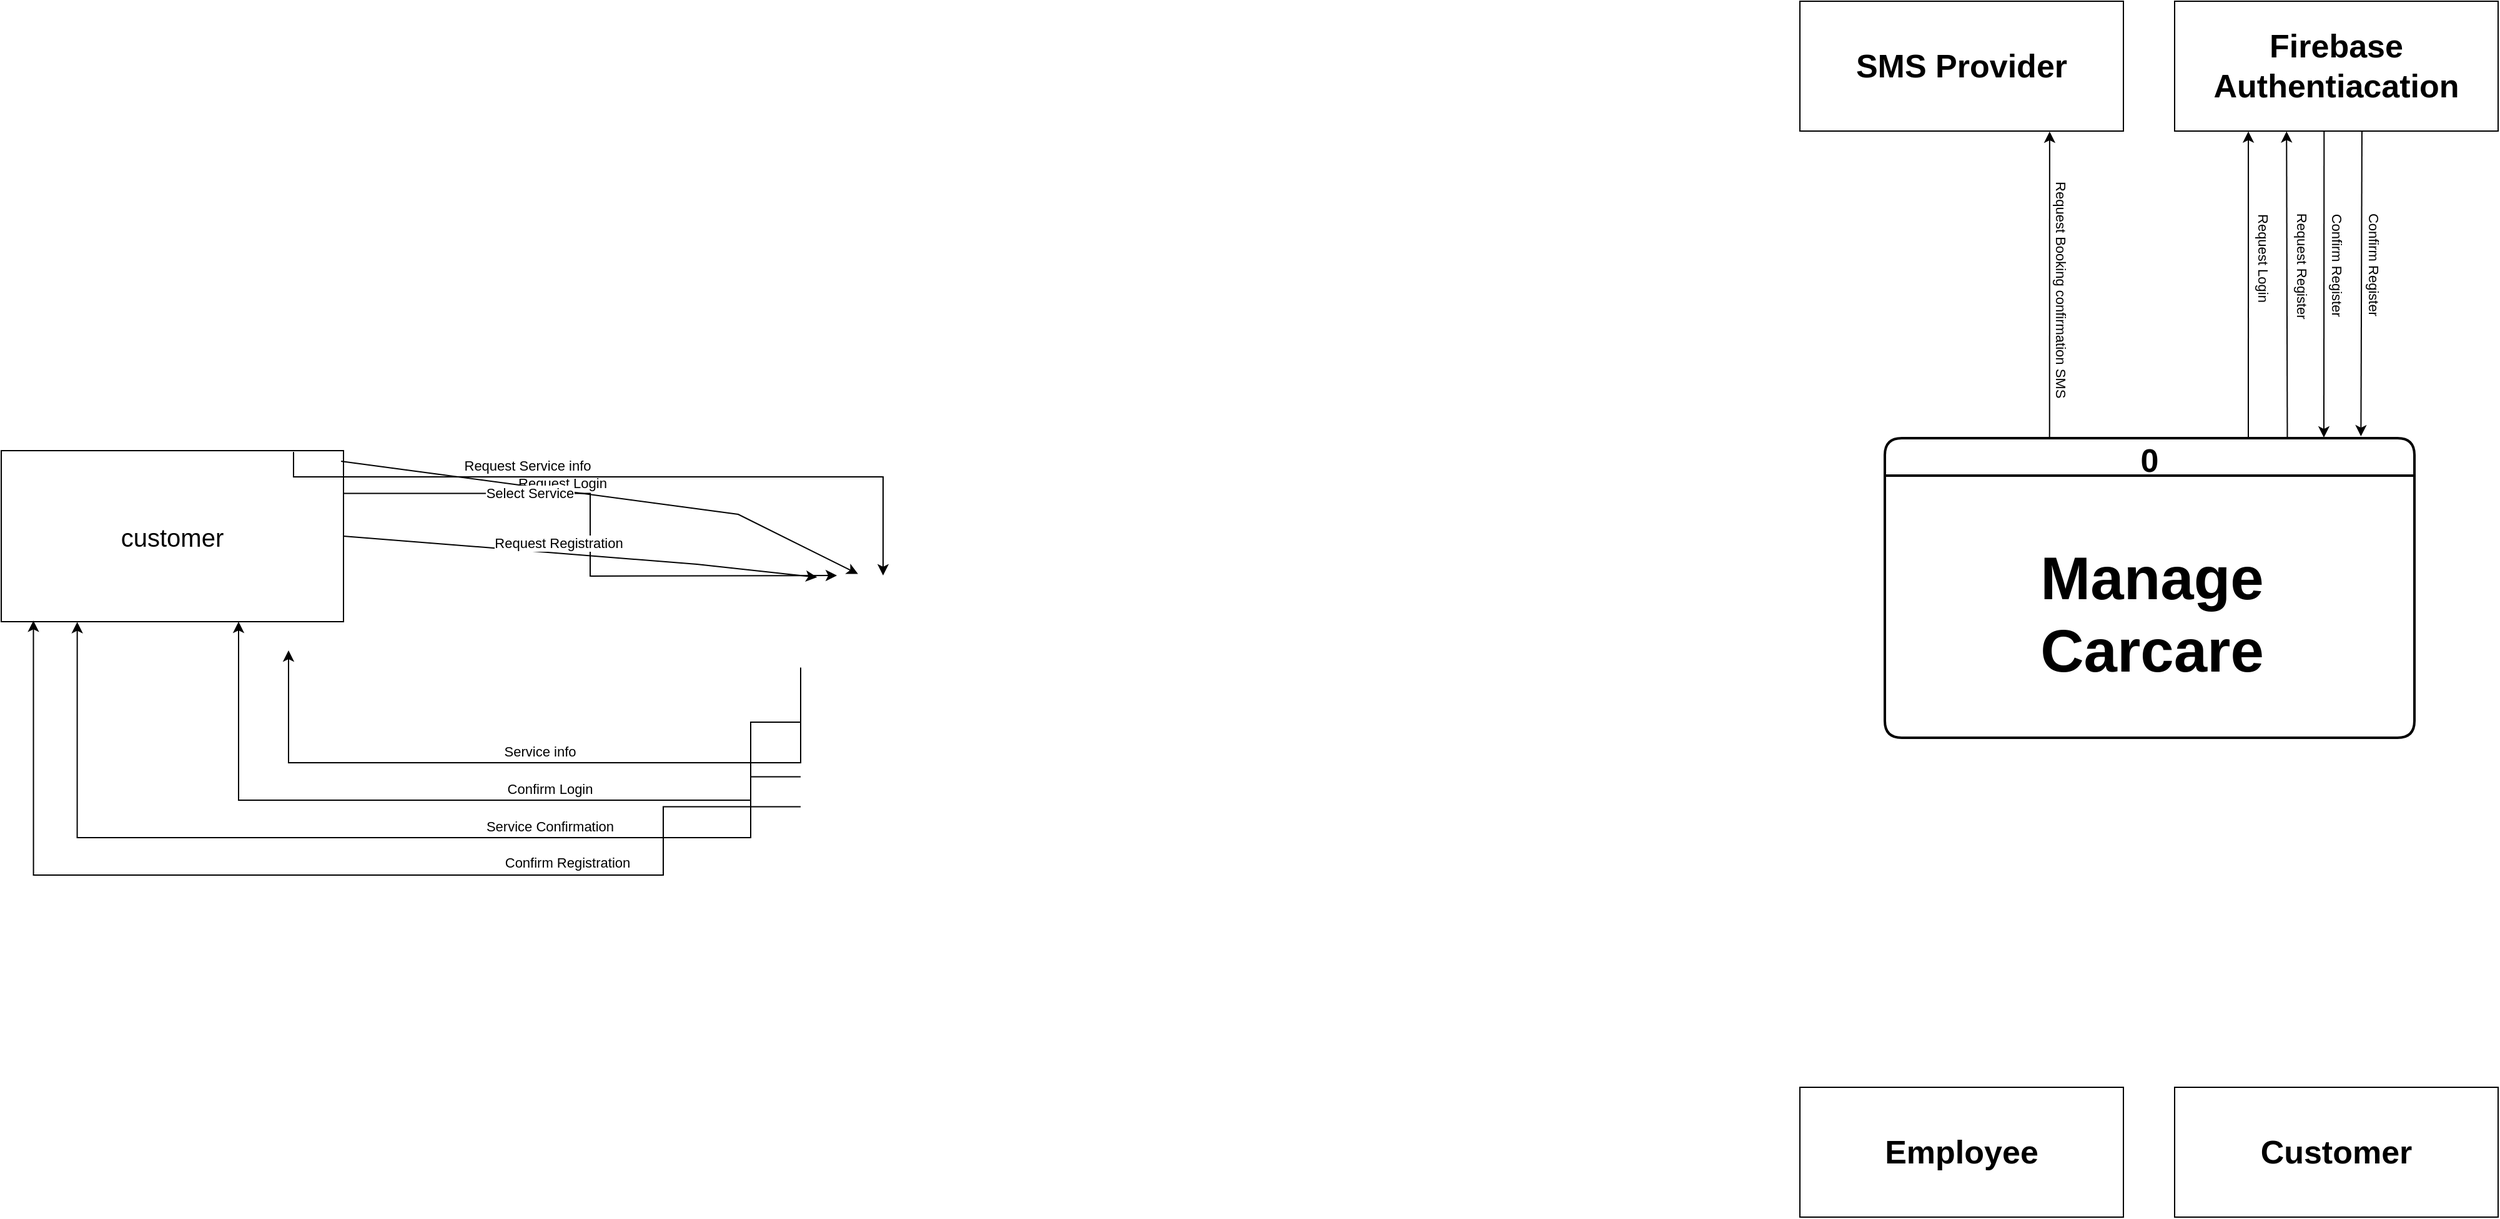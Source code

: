 <mxfile version="20.3.2" type="github" pages="10">
  <diagram id="5M1sIQgvRLzYB9faPuPS" name="Context DFD">
    <mxGraphModel dx="3192" dy="1535" grid="1" gridSize="10" guides="1" tooltips="1" connect="1" arrows="1" fold="1" page="1" pageScale="1" pageWidth="827" pageHeight="1169" math="0" shadow="0">
      <root>
        <mxCell id="0" />
        <mxCell id="1" parent="0" />
        <mxCell id="25C775l2bh7TkpxxKmth-65" style="edgeStyle=orthogonalEdgeStyle;rounded=0;orthogonalLoop=1;jettySize=auto;html=1;exitX=1;exitY=0.25;exitDx=0;exitDy=0;entryX=0.11;entryY=0;entryDx=0;entryDy=0;entryPerimeter=0;" edge="1" parent="1" source="LO1tjfmVQ55Uj79wt9Rq-3">
          <mxGeometry relative="1" as="geometry">
            <mxPoint x="189.04" y="500" as="targetPoint" />
          </mxGeometry>
        </mxCell>
        <mxCell id="25C775l2bh7TkpxxKmth-66" value="Request Login" style="edgeLabel;html=1;align=center;verticalAlign=middle;resizable=0;points=[];" connectable="0" vertex="1" parent="25C775l2bh7TkpxxKmth-65">
          <mxGeometry x="-0.244" y="-2" relative="1" as="geometry">
            <mxPoint y="-11" as="offset" />
          </mxGeometry>
        </mxCell>
        <mxCell id="LO1tjfmVQ55Uj79wt9Rq-3" value="customer" style="whiteSpace=wrap;html=1;align=center;fontSize=20;" parent="1" vertex="1">
          <mxGeometry x="-480" y="400" width="274" height="137" as="geometry" />
        </mxCell>
        <mxCell id="25C775l2bh7TkpxxKmth-55" style="edgeStyle=orthogonalEdgeStyle;rounded=0;orthogonalLoop=1;jettySize=auto;html=1;exitX=0;exitY=0.75;exitDx=0;exitDy=0;entryX=0.222;entryY=1.002;entryDx=0;entryDy=0;entryPerimeter=0;" edge="1" parent="1" target="LO1tjfmVQ55Uj79wt9Rq-3">
          <mxGeometry relative="1" as="geometry">
            <mxPoint x="-284" y="490" as="targetPoint" />
            <mxPoint x="160" y="661.25" as="sourcePoint" />
            <Array as="points">
              <mxPoint x="120" y="710" />
              <mxPoint x="-419" y="710" />
            </Array>
          </mxGeometry>
        </mxCell>
        <mxCell id="25C775l2bh7TkpxxKmth-56" value="Service Confirmation" style="edgeLabel;html=1;align=center;verticalAlign=middle;resizable=0;points=[];" connectable="0" vertex="1" parent="25C775l2bh7TkpxxKmth-55">
          <mxGeometry x="-0.415" y="-2" relative="1" as="geometry">
            <mxPoint x="-16" y="-7" as="offset" />
          </mxGeometry>
        </mxCell>
        <mxCell id="25C775l2bh7TkpxxKmth-50" style="edgeStyle=orthogonalEdgeStyle;rounded=0;orthogonalLoop=1;jettySize=auto;html=1;exitX=0.854;exitY=0.007;exitDx=0;exitDy=0;entryX=0.25;entryY=0;entryDx=0;entryDy=0;exitPerimeter=0;" edge="1" parent="1" source="LO1tjfmVQ55Uj79wt9Rq-3">
          <mxGeometry relative="1" as="geometry">
            <mxPoint x="-238" y="413" as="sourcePoint" />
            <mxPoint x="226" y="500" as="targetPoint" />
            <Array as="points">
              <mxPoint x="-230" y="421" />
              <mxPoint x="130" y="421" />
            </Array>
          </mxGeometry>
        </mxCell>
        <mxCell id="25C775l2bh7TkpxxKmth-51" value="Request Service info" style="edgeLabel;html=1;align=center;verticalAlign=middle;resizable=0;points=[];" connectable="0" vertex="1" parent="25C775l2bh7TkpxxKmth-50">
          <mxGeometry x="-0.393" y="1" relative="1" as="geometry">
            <mxPoint x="33" y="-8" as="offset" />
          </mxGeometry>
        </mxCell>
        <mxCell id="25C775l2bh7TkpxxKmth-69" style="edgeStyle=orthogonalEdgeStyle;rounded=0;orthogonalLoop=1;jettySize=auto;html=1;exitX=0;exitY=0.5;exitDx=0;exitDy=0;" edge="1" parent="1" target="LO1tjfmVQ55Uj79wt9Rq-3">
          <mxGeometry relative="1" as="geometry">
            <mxPoint x="160" y="617.5" as="sourcePoint" />
            <mxPoint x="-290" y="538" as="targetPoint" />
            <Array as="points">
              <mxPoint x="120" y="680" />
              <mxPoint x="-290" y="680" />
            </Array>
          </mxGeometry>
        </mxCell>
        <mxCell id="25C775l2bh7TkpxxKmth-70" value="Confirm Login" style="edgeLabel;html=1;align=center;verticalAlign=middle;resizable=0;points=[];" connectable="0" vertex="1" parent="25C775l2bh7TkpxxKmth-69">
          <mxGeometry x="-0.243" relative="1" as="geometry">
            <mxPoint x="-16" y="-9" as="offset" />
          </mxGeometry>
        </mxCell>
        <mxCell id="25C775l2bh7TkpxxKmth-80" value="" style="endArrow=classic;html=1;rounded=0;entryX=0.174;entryY=-0.006;entryDx=0;entryDy=0;entryPerimeter=0;exitX=0.993;exitY=0.062;exitDx=0;exitDy=0;exitPerimeter=0;" edge="1" parent="1" source="LO1tjfmVQ55Uj79wt9Rq-3">
          <mxGeometry width="50" height="50" relative="1" as="geometry">
            <mxPoint x="-205" y="451" as="sourcePoint" />
            <mxPoint x="205.936" y="498.77" as="targetPoint" />
            <Array as="points">
              <mxPoint x="110" y="451" />
            </Array>
          </mxGeometry>
        </mxCell>
        <mxCell id="25C775l2bh7TkpxxKmth-82" value="Select Service" style="edgeLabel;html=1;align=center;verticalAlign=middle;resizable=0;points=[];" connectable="0" vertex="1" parent="25C775l2bh7TkpxxKmth-80">
          <mxGeometry x="0.235" y="-2" relative="1" as="geometry">
            <mxPoint x="-111" y="-12" as="offset" />
          </mxGeometry>
        </mxCell>
        <mxCell id="25C775l2bh7TkpxxKmth-85" value="" style="endArrow=classic;html=1;rounded=0;entryX=0.05;entryY=0.007;entryDx=0;entryDy=0;entryPerimeter=0;exitX=1;exitY=0.5;exitDx=0;exitDy=0;" edge="1" parent="1" source="LO1tjfmVQ55Uj79wt9Rq-3">
          <mxGeometry width="50" height="50" relative="1" as="geometry">
            <mxPoint x="-142" y="567" as="sourcePoint" />
            <mxPoint x="173.2" y="501.435" as="targetPoint" />
            <Array as="points">
              <mxPoint x="77" y="491" />
            </Array>
          </mxGeometry>
        </mxCell>
        <mxCell id="25C775l2bh7TkpxxKmth-86" value="Request Registration" style="edgeLabel;html=1;align=center;verticalAlign=middle;resizable=0;points=[];" connectable="0" vertex="1" parent="25C775l2bh7TkpxxKmth-85">
          <mxGeometry x="-0.073" relative="1" as="geometry">
            <mxPoint x="-4" y="-9" as="offset" />
          </mxGeometry>
        </mxCell>
        <mxCell id="QqWPaEo2zyt3RHamq0hj-2" style="edgeStyle=orthogonalEdgeStyle;rounded=0;orthogonalLoop=1;jettySize=auto;html=1;exitX=0;exitY=0.25;exitDx=0;exitDy=0;" edge="1" parent="1">
          <mxGeometry relative="1" as="geometry">
            <mxPoint x="160" y="573.75" as="sourcePoint" />
            <mxPoint x="-250" y="560" as="targetPoint" />
            <Array as="points">
              <mxPoint x="120" y="650" />
              <mxPoint x="-274" y="650" />
            </Array>
          </mxGeometry>
        </mxCell>
        <mxCell id="QqWPaEo2zyt3RHamq0hj-3" value="Service info" style="edgeLabel;html=1;align=center;verticalAlign=middle;resizable=0;points=[];" vertex="1" connectable="0" parent="QqWPaEo2zyt3RHamq0hj-2">
          <mxGeometry x="0.045" relative="1" as="geometry">
            <mxPoint x="15" y="-9" as="offset" />
          </mxGeometry>
        </mxCell>
        <mxCell id="QqWPaEo2zyt3RHamq0hj-4" style="edgeStyle=orthogonalEdgeStyle;rounded=0;orthogonalLoop=1;jettySize=auto;html=1;entryX=0.094;entryY=0.994;entryDx=0;entryDy=0;entryPerimeter=0;exitX=0;exitY=0.887;exitDx=0;exitDy=0;exitPerimeter=0;" edge="1" parent="1" target="LO1tjfmVQ55Uj79wt9Rq-3">
          <mxGeometry relative="1" as="geometry">
            <mxPoint x="160" y="685.225" as="sourcePoint" />
            <Array as="points">
              <mxPoint x="50" y="740" />
              <mxPoint x="-454" y="740" />
            </Array>
          </mxGeometry>
        </mxCell>
        <mxCell id="QqWPaEo2zyt3RHamq0hj-7" value="Confirm Registration" style="edgeLabel;html=1;align=center;verticalAlign=middle;resizable=0;points=[];" vertex="1" connectable="0" parent="QqWPaEo2zyt3RHamq0hj-4">
          <mxGeometry x="-0.533" y="-2" relative="1" as="geometry">
            <mxPoint x="-38" y="-8" as="offset" />
          </mxGeometry>
        </mxCell>
        <mxCell id="QqWPaEo2zyt3RHamq0hj-27" style="edgeStyle=none;rounded=0;orthogonalLoop=1;jettySize=auto;html=1;exitX=0.76;exitY=0.001;exitDx=0;exitDy=0;entryX=0.346;entryY=1.002;entryDx=0;entryDy=0;entryPerimeter=0;exitPerimeter=0;" edge="1" parent="1" source="QqWPaEo2zyt3RHamq0hj-8" target="QqWPaEo2zyt3RHamq0hj-11">
          <mxGeometry relative="1" as="geometry" />
        </mxCell>
        <mxCell id="QqWPaEo2zyt3RHamq0hj-28" value="Request Register" style="edgeLabel;html=1;align=center;verticalAlign=middle;resizable=0;points=[];rotation=90;" vertex="1" connectable="0" parent="QqWPaEo2zyt3RHamq0hj-27">
          <mxGeometry x="0.13" y="-1" relative="1" as="geometry">
            <mxPoint x="11" as="offset" />
          </mxGeometry>
        </mxCell>
        <mxCell id="QqWPaEo2zyt3RHamq0hj-34" style="edgeStyle=none;rounded=0;orthogonalLoop=1;jettySize=auto;html=1;exitX=0.311;exitY=-0.003;exitDx=0;exitDy=0;entryX=0.772;entryY=1.004;entryDx=0;entryDy=0;fontSize=48;entryPerimeter=0;exitPerimeter=0;" edge="1" parent="1" source="QqWPaEo2zyt3RHamq0hj-8" target="QqWPaEo2zyt3RHamq0hj-33">
          <mxGeometry relative="1" as="geometry" />
        </mxCell>
        <mxCell id="QqWPaEo2zyt3RHamq0hj-37" value="Request Booking confirmation SMS" style="edgeLabel;html=1;align=center;verticalAlign=middle;resizable=0;points=[];fontSize=11;rotation=90;" vertex="1" connectable="0" parent="QqWPaEo2zyt3RHamq0hj-34">
          <mxGeometry x="0.137" y="1" relative="1" as="geometry">
            <mxPoint x="11" y="20" as="offset" />
          </mxGeometry>
        </mxCell>
        <mxCell id="QqWPaEo2zyt3RHamq0hj-8" value="0" style="swimlane;childLayout=stackLayout;horizontal=1;startSize=30;horizontalStack=0;rounded=1;fontSize=26;fontStyle=1;strokeWidth=2;resizeParent=0;resizeLast=1;shadow=0;dashed=0;align=center;" vertex="1" parent="1">
          <mxGeometry x="1028" y="390" width="424" height="240" as="geometry" />
        </mxCell>
        <mxCell id="QqWPaEo2zyt3RHamq0hj-9" value="Manage&#xa;Carcare" style="align=center;strokeColor=none;fillColor=none;spacingLeft=4;fontSize=48;verticalAlign=middle;resizable=0;rotatable=0;part=1;fontStyle=1" vertex="1" parent="QqWPaEo2zyt3RHamq0hj-8">
          <mxGeometry y="30" width="424" height="210" as="geometry" />
        </mxCell>
        <mxCell id="QqWPaEo2zyt3RHamq0hj-23" style="rounded=0;orthogonalLoop=1;jettySize=auto;html=1;exitX=0.579;exitY=1.004;exitDx=0;exitDy=0;entryX=0.899;entryY=-0.006;entryDx=0;entryDy=0;exitPerimeter=0;entryPerimeter=0;" edge="1" parent="1" source="QqWPaEo2zyt3RHamq0hj-11" target="QqWPaEo2zyt3RHamq0hj-8">
          <mxGeometry relative="1" as="geometry">
            <mxPoint x="1398.75" y="154" as="sourcePoint" />
            <mxPoint x="1400" y="370" as="targetPoint" />
          </mxGeometry>
        </mxCell>
        <mxCell id="QqWPaEo2zyt3RHamq0hj-24" value="Confirm Register" style="edgeLabel;html=1;align=center;verticalAlign=middle;resizable=0;points=[];rotation=90;" vertex="1" connectable="0" parent="QqWPaEo2zyt3RHamq0hj-23">
          <mxGeometry x="-0.323" y="-2" relative="1" as="geometry">
            <mxPoint x="12" y="24" as="offset" />
          </mxGeometry>
        </mxCell>
        <mxCell id="QqWPaEo2zyt3RHamq0hj-11" value="Firebase Authentiacation" style="whiteSpace=wrap;html=1;align=center;fontSize=26;fontStyle=1" vertex="1" parent="1">
          <mxGeometry x="1260" y="40" width="259" height="104" as="geometry" />
        </mxCell>
        <mxCell id="QqWPaEo2zyt3RHamq0hj-25" style="rounded=0;orthogonalLoop=1;jettySize=auto;html=1;exitX=0.462;exitY=1.002;exitDx=0;exitDy=0;exitPerimeter=0;entryX=0.829;entryY=-0.002;entryDx=0;entryDy=0;entryPerimeter=0;" edge="1" parent="1" source="QqWPaEo2zyt3RHamq0hj-11" target="QqWPaEo2zyt3RHamq0hj-8">
          <mxGeometry relative="1" as="geometry">
            <mxPoint x="1370.0" y="144.004" as="sourcePoint" />
            <mxPoint x="1370" y="370" as="targetPoint" />
          </mxGeometry>
        </mxCell>
        <mxCell id="QqWPaEo2zyt3RHamq0hj-26" value="Confirm Register" style="edgeLabel;html=1;align=center;verticalAlign=middle;resizable=0;points=[];rotation=90;" vertex="1" connectable="0" parent="QqWPaEo2zyt3RHamq0hj-25">
          <mxGeometry x="-0.323" y="-2" relative="1" as="geometry">
            <mxPoint x="12" y="24" as="offset" />
          </mxGeometry>
        </mxCell>
        <mxCell id="QqWPaEo2zyt3RHamq0hj-29" style="edgeStyle=none;rounded=0;orthogonalLoop=1;jettySize=auto;html=1;entryX=0.228;entryY=1.003;entryDx=0;entryDy=0;entryPerimeter=0;" edge="1" parent="1" target="QqWPaEo2zyt3RHamq0hj-11">
          <mxGeometry relative="1" as="geometry">
            <mxPoint x="1319" y="390" as="sourcePoint" />
            <mxPoint x="1310.475" y="144.0" as="targetPoint" />
          </mxGeometry>
        </mxCell>
        <mxCell id="QqWPaEo2zyt3RHamq0hj-30" value="Request Login" style="edgeLabel;html=1;align=center;verticalAlign=middle;resizable=0;points=[];rotation=90;" vertex="1" connectable="0" parent="QqWPaEo2zyt3RHamq0hj-29">
          <mxGeometry x="0.13" y="-1" relative="1" as="geometry">
            <mxPoint x="11" y="-6" as="offset" />
          </mxGeometry>
        </mxCell>
        <mxCell id="QqWPaEo2zyt3RHamq0hj-33" value="SMS Provider" style="whiteSpace=wrap;html=1;align=center;fontSize=26;fontStyle=1" vertex="1" parent="1">
          <mxGeometry x="960" y="40" width="259" height="104" as="geometry" />
        </mxCell>
        <mxCell id="QqWPaEo2zyt3RHamq0hj-39" value="Customer" style="whiteSpace=wrap;html=1;align=center;fontSize=26;fontStyle=1" vertex="1" parent="1">
          <mxGeometry x="1260" y="910" width="259" height="104" as="geometry" />
        </mxCell>
        <mxCell id="QqWPaEo2zyt3RHamq0hj-40" value="Employee" style="whiteSpace=wrap;html=1;align=center;fontSize=26;fontStyle=1" vertex="1" parent="1">
          <mxGeometry x="960" y="910" width="259" height="104" as="geometry" />
        </mxCell>
      </root>
    </mxGraphModel>
  </diagram>
  <diagram id="CJ9hk1wur9C2e5dzHAIh" name="DFD level 0">
    <mxGraphModel dx="3389" dy="1754" grid="0" gridSize="10" guides="1" tooltips="1" connect="1" arrows="1" fold="1" page="0" pageScale="1" pageWidth="3300" pageHeight="4681" math="0" shadow="0">
      <root>
        <mxCell id="0" />
        <mxCell id="1" parent="0" />
        <mxCell id="ZkUbkoQRSNIu1MLR8s1U-1" value="2.0" style="swimlane;childLayout=stackLayout;horizontal=1;startSize=30;horizontalStack=0;rounded=1;fontSize=14;fontStyle=0;strokeWidth=2;resizeParent=0;resizeLast=1;shadow=0;dashed=0;align=center;" parent="1" vertex="1">
          <mxGeometry x="294" y="525" width="160" height="115" as="geometry" />
        </mxCell>
        <mxCell id="ZkUbkoQRSNIu1MLR8s1U-2" value="register" style="align=center;strokeColor=none;fillColor=none;spacingLeft=4;fontSize=20;verticalAlign=middle;resizable=0;rotatable=0;part=1;" parent="ZkUbkoQRSNIu1MLR8s1U-1" vertex="1">
          <mxGeometry y="30" width="160" height="85" as="geometry" />
        </mxCell>
        <mxCell id="ZkUbkoQRSNIu1MLR8s1U-3" value="cutomer" style="whiteSpace=wrap;html=1;align=center;fontSize=20;" parent="1" vertex="1">
          <mxGeometry x="200" y="250" width="100" height="40" as="geometry" />
        </mxCell>
        <mxCell id="ZkUbkoQRSNIu1MLR8s1U-4" value="employee" style="whiteSpace=wrap;html=1;align=center;fontSize=20;" parent="1" vertex="1">
          <mxGeometry x="530" y="250" width="100" height="40" as="geometry" />
        </mxCell>
        <mxCell id="ZkUbkoQRSNIu1MLR8s1U-5" value="&amp;nbsp;A&amp;nbsp; customer information" style="html=1;dashed=0;whitespace=wrap;shape=mxgraph.dfd.dataStoreID;align=left;spacingLeft=3;points=[[0,0],[0.5,0],[1,0],[0,0.5],[1,0.5],[0,1],[0.5,1],[1,1]];fontSize=20;" parent="1" vertex="1">
          <mxGeometry x="340" y="830" width="230" height="30" as="geometry" />
        </mxCell>
        <mxCell id="ZkUbkoQRSNIu1MLR8s1U-6" value="&amp;nbsp;B&amp;nbsp; employee information" style="html=1;dashed=0;whitespace=wrap;shape=mxgraph.dfd.dataStoreID;align=left;spacingLeft=3;points=[[0,0],[0.5,0],[1,0],[0,0.5],[1,0.5],[0,1],[0.5,1],[1,1]];fontSize=20;" parent="1" vertex="1">
          <mxGeometry x="340" y="880" width="230" height="30" as="geometry" />
        </mxCell>
        <mxCell id="ZkUbkoQRSNIu1MLR8s1U-7" value="&amp;nbsp;B&amp;nbsp; employee information" style="html=1;dashed=0;whitespace=wrap;shape=mxgraph.dfd.dataStoreID;align=left;spacingLeft=3;points=[[0,0],[0.5,0],[1,0],[0,0.5],[1,0.5],[0,1],[0.5,1],[1,1]];fontSize=20;" parent="1" vertex="1">
          <mxGeometry x="340" y="930" width="230" height="30" as="geometry" />
        </mxCell>
        <mxCell id="k_eljtkPcj6VqQdV4aFT-1" value="1.0" style="swimlane;childLayout=stackLayout;horizontal=1;startSize=30;horizontalStack=0;rounded=1;fontSize=14;fontStyle=0;strokeWidth=2;resizeParent=0;resizeLast=1;shadow=0;dashed=0;align=center;" parent="1" vertex="1">
          <mxGeometry x="90" y="525" width="160" height="115" as="geometry" />
        </mxCell>
        <mxCell id="k_eljtkPcj6VqQdV4aFT-2" value="login" style="align=center;strokeColor=none;fillColor=none;spacingLeft=4;fontSize=20;verticalAlign=middle;resizable=0;rotatable=0;part=1;" parent="k_eljtkPcj6VqQdV4aFT-1" vertex="1">
          <mxGeometry y="30" width="160" height="85" as="geometry" />
        </mxCell>
        <mxCell id="k_eljtkPcj6VqQdV4aFT-3" value="3.0" style="swimlane;childLayout=stackLayout;horizontal=1;startSize=30;horizontalStack=0;rounded=1;fontSize=14;fontStyle=0;strokeWidth=2;resizeParent=0;resizeLast=1;shadow=0;dashed=0;align=center;" parent="1" vertex="1">
          <mxGeometry x="506" y="523" width="160" height="115" as="geometry" />
        </mxCell>
        <mxCell id="k_eljtkPcj6VqQdV4aFT-4" value="manage queue" style="align=center;strokeColor=none;fillColor=none;spacingLeft=4;fontSize=20;verticalAlign=middle;resizable=0;rotatable=0;part=1;" parent="k_eljtkPcj6VqQdV4aFT-3" vertex="1">
          <mxGeometry y="30" width="160" height="85" as="geometry" />
        </mxCell>
        <mxCell id="8EJpTKRJuoBb0nUhOCTp-1" value="4.0" style="swimlane;childLayout=stackLayout;horizontal=1;startSize=30;horizontalStack=0;rounded=1;fontSize=14;fontStyle=0;strokeWidth=2;resizeParent=0;resizeLast=1;shadow=0;dashed=0;align=center;" parent="1" vertex="1">
          <mxGeometry x="838" y="523" width="160" height="115" as="geometry" />
        </mxCell>
        <mxCell id="8EJpTKRJuoBb0nUhOCTp-2" value="apply work" style="align=center;strokeColor=none;fillColor=none;spacingLeft=4;fontSize=20;verticalAlign=middle;resizable=0;rotatable=0;part=1;" parent="8EJpTKRJuoBb0nUhOCTp-1" vertex="1">
          <mxGeometry y="30" width="160" height="85" as="geometry" />
        </mxCell>
        <mxCell id="zrN6XlgR0qncp2eeDWv4-1" value="5.0" style="swimlane;childLayout=stackLayout;horizontal=1;startSize=30;horizontalStack=0;rounded=1;fontSize=14;fontStyle=0;strokeWidth=2;resizeParent=0;resizeLast=1;shadow=0;dashed=0;align=center;" vertex="1" parent="1">
          <mxGeometry x="1056" y="523" width="188" height="117" as="geometry" />
        </mxCell>
        <mxCell id="zrN6XlgR0qncp2eeDWv4-2" value="manage workleave" style="align=center;strokeColor=none;fillColor=none;spacingLeft=4;fontSize=20;verticalAlign=middle;resizable=0;rotatable=0;part=1;" vertex="1" parent="zrN6XlgR0qncp2eeDWv4-1">
          <mxGeometry y="30" width="188" height="87" as="geometry" />
        </mxCell>
        <mxCell id="u7L83OTNk7SZNLNeUjgW-1" value="6.0" style="swimlane;childLayout=stackLayout;horizontal=1;startSize=30;horizontalStack=0;rounded=1;fontSize=14;fontStyle=0;strokeWidth=2;resizeParent=0;resizeLast=1;shadow=0;dashed=0;align=center;" vertex="1" parent="1">
          <mxGeometry x="1302" y="524" width="188" height="117" as="geometry" />
        </mxCell>
        <mxCell id="u7L83OTNk7SZNLNeUjgW-2" value="manage salary" style="align=center;strokeColor=none;fillColor=none;spacingLeft=4;fontSize=20;verticalAlign=middle;resizable=0;rotatable=0;part=1;" vertex="1" parent="u7L83OTNk7SZNLNeUjgW-1">
          <mxGeometry y="30" width="188" height="87" as="geometry" />
        </mxCell>
        <mxCell id="MC2ryzxNFHcbVlfKfoTm-1" value="6.0" style="swimlane;childLayout=stackLayout;horizontal=1;startSize=30;horizontalStack=0;rounded=1;fontSize=14;fontStyle=0;strokeWidth=2;resizeParent=0;resizeLast=1;shadow=0;dashed=0;align=center;" vertex="1" parent="1">
          <mxGeometry x="1548" y="523" width="188" height="117" as="geometry" />
        </mxCell>
        <mxCell id="MC2ryzxNFHcbVlfKfoTm-2" value="manage salary" style="align=center;strokeColor=none;fillColor=none;spacingLeft=4;fontSize=20;verticalAlign=middle;resizable=0;rotatable=0;part=1;" vertex="1" parent="MC2ryzxNFHcbVlfKfoTm-1">
          <mxGeometry y="30" width="188" height="87" as="geometry" />
        </mxCell>
      </root>
    </mxGraphModel>
  </diagram>
  <diagram name="checker" id="4z2nLp_nAIOizFBoiBsx">
    <mxGraphModel dx="2231" dy="1334" grid="0" gridSize="10" guides="1" tooltips="1" connect="1" arrows="1" fold="1" page="0" pageScale="1" pageWidth="1169" pageHeight="827" background="none" math="0" shadow="1" extFonts="Permanent Marker^https://fonts.googleapis.com/css?family=Permanent+Marker">
      <root>
        <mxCell id="aHVoFJ-mDrxSjpuw2588-0" />
        <mxCell id="aHVoFJ-mDrxSjpuw2588-1" parent="aHVoFJ-mDrxSjpuw2588-0" />
        <mxCell id="aHVoFJ-mDrxSjpuw2588-3" style="edgeStyle=none;rounded=0;orthogonalLoop=1;jettySize=auto;html=1;exitX=0.5;exitY=1;exitDx=0;exitDy=0;entryX=0.5;entryY=0;entryDx=0;entryDy=0;endArrow=none;endFill=0;" parent="aHVoFJ-mDrxSjpuw2588-1" source="aHVoFJ-mDrxSjpuw2588-10" target="aHVoFJ-mDrxSjpuw2588-174" edge="1">
          <mxGeometry relative="1" as="geometry" />
        </mxCell>
        <mxCell id="aHVoFJ-mDrxSjpuw2588-5" style="rounded=0;orthogonalLoop=1;jettySize=auto;html=1;exitX=0.75;exitY=1;exitDx=0;exitDy=0;endArrow=none;endFill=0;" parent="aHVoFJ-mDrxSjpuw2588-1" source="aHVoFJ-mDrxSjpuw2588-10" target="aHVoFJ-mDrxSjpuw2588-128" edge="1">
          <mxGeometry relative="1" as="geometry" />
        </mxCell>
        <mxCell id="aHVoFJ-mDrxSjpuw2588-6" style="edgeStyle=none;rounded=0;orthogonalLoop=1;jettySize=auto;html=1;exitX=1;exitY=0.75;exitDx=0;exitDy=0;entryX=0.335;entryY=0;entryDx=0;entryDy=0;endArrow=none;endFill=0;entryPerimeter=0;" parent="aHVoFJ-mDrxSjpuw2588-1" source="aHVoFJ-mDrxSjpuw2588-10" target="aHVoFJ-mDrxSjpuw2588-132" edge="1">
          <mxGeometry relative="1" as="geometry" />
        </mxCell>
        <mxCell id="aHVoFJ-mDrxSjpuw2588-7" style="edgeStyle=none;rounded=0;orthogonalLoop=1;jettySize=auto;html=1;exitX=1;exitY=0;exitDx=0;exitDy=0;entryX=0;entryY=0.5;entryDx=0;entryDy=0;endArrow=none;endFill=0;" parent="aHVoFJ-mDrxSjpuw2588-1" source="aHVoFJ-mDrxSjpuw2588-10" target="aHVoFJ-mDrxSjpuw2588-50" edge="1">
          <mxGeometry relative="1" as="geometry" />
        </mxCell>
        <mxCell id="aHVoFJ-mDrxSjpuw2588-8" style="edgeStyle=none;rounded=0;orthogonalLoop=1;jettySize=auto;html=1;exitX=0.75;exitY=0;exitDx=0;exitDy=0;entryX=0;entryY=1;entryDx=0;entryDy=0;endArrow=none;endFill=0;" parent="aHVoFJ-mDrxSjpuw2588-1" source="aHVoFJ-mDrxSjpuw2588-10" target="aHVoFJ-mDrxSjpuw2588-123" edge="1">
          <mxGeometry relative="1" as="geometry" />
        </mxCell>
        <mxCell id="aHVoFJ-mDrxSjpuw2588-9" style="edgeStyle=none;rounded=0;orthogonalLoop=1;jettySize=auto;html=1;exitX=0.373;exitY=1;exitDx=0;exitDy=0;endArrow=none;endFill=0;exitPerimeter=0;" parent="aHVoFJ-mDrxSjpuw2588-1" source="aHVoFJ-mDrxSjpuw2588-10" target="aHVoFJ-mDrxSjpuw2588-211" edge="1">
          <mxGeometry relative="1" as="geometry" />
        </mxCell>
        <mxCell id="aHVoFJ-mDrxSjpuw2588-10" value="Employee" style="whiteSpace=wrap;html=1;align=center;" parent="aHVoFJ-mDrxSjpuw2588-1" vertex="1">
          <mxGeometry x="461.5" y="-417" width="100" height="40" as="geometry" />
        </mxCell>
        <mxCell id="aHVoFJ-mDrxSjpuw2588-13" style="edgeStyle=none;rounded=0;orthogonalLoop=1;jettySize=auto;html=1;exitX=0.5;exitY=1;exitDx=0;exitDy=0;entryX=0.5;entryY=0;entryDx=0;entryDy=0;endArrow=none;endFill=0;" parent="aHVoFJ-mDrxSjpuw2588-1" source="aHVoFJ-mDrxSjpuw2588-16" target="aHVoFJ-mDrxSjpuw2588-160" edge="1">
          <mxGeometry relative="1" as="geometry" />
        </mxCell>
        <mxCell id="aHVoFJ-mDrxSjpuw2588-15" style="edgeStyle=none;rounded=0;orthogonalLoop=1;jettySize=auto;html=1;exitX=0.75;exitY=1;exitDx=0;exitDy=0;entryX=0;entryY=0;entryDx=0;entryDy=0;endArrow=none;endFill=0;" parent="aHVoFJ-mDrxSjpuw2588-1" source="aHVoFJ-mDrxSjpuw2588-16" target="aHVoFJ-mDrxSjpuw2588-245" edge="1">
          <mxGeometry relative="1" as="geometry" />
        </mxCell>
        <mxCell id="aHVoFJ-mDrxSjpuw2588-16" value="Customer" style="whiteSpace=wrap;html=1;align=center;" parent="aHVoFJ-mDrxSjpuw2588-1" vertex="1">
          <mxGeometry x="-755" y="-418" width="100" height="40" as="geometry" />
        </mxCell>
        <mxCell id="aHVoFJ-mDrxSjpuw2588-17" style="edgeStyle=none;rounded=0;orthogonalLoop=1;jettySize=auto;html=1;exitX=0.75;exitY=0;exitDx=0;exitDy=0;entryX=0.5;entryY=0;entryDx=0;entryDy=0;endArrow=none;endFill=0;fillColor=#f9f7ed;strokeColor=#36393d;" parent="aHVoFJ-mDrxSjpuw2588-1" source="t8dyyZLoaOYu_m7Z9g1A-8" target="aHVoFJ-mDrxSjpuw2588-32" edge="1">
          <mxGeometry relative="1" as="geometry">
            <mxPoint x="-118.5" y="-162" as="sourcePoint" />
          </mxGeometry>
        </mxCell>
        <mxCell id="aHVoFJ-mDrxSjpuw2588-18" style="edgeStyle=none;rounded=0;orthogonalLoop=1;jettySize=auto;html=1;exitX=0.854;exitY=0.974;exitDx=0;exitDy=0;entryX=0.5;entryY=0;entryDx=0;entryDy=0;endArrow=none;endFill=0;fillColor=#f9f7ed;strokeColor=#36393d;exitPerimeter=0;" parent="aHVoFJ-mDrxSjpuw2588-1" source="t8dyyZLoaOYu_m7Z9g1A-8" target="aHVoFJ-mDrxSjpuw2588-47" edge="1">
          <mxGeometry relative="1" as="geometry">
            <mxPoint x="-88.5" y="-117" as="sourcePoint" />
          </mxGeometry>
        </mxCell>
        <mxCell id="aHVoFJ-mDrxSjpuw2588-19" style="edgeStyle=none;rounded=0;orthogonalLoop=1;jettySize=auto;html=1;exitX=1;exitY=0.5;exitDx=0;exitDy=0;entryX=0;entryY=0.5;entryDx=0;entryDy=0;endArrow=none;endFill=0;fillColor=#f9f7ed;strokeColor=#36393d;" parent="aHVoFJ-mDrxSjpuw2588-1" source="t8dyyZLoaOYu_m7Z9g1A-8" target="aHVoFJ-mDrxSjpuw2588-29" edge="1">
          <mxGeometry relative="1" as="geometry">
            <mxPoint x="-58.5" y="-132" as="sourcePoint" />
          </mxGeometry>
        </mxCell>
        <mxCell id="aHVoFJ-mDrxSjpuw2588-20" style="edgeStyle=none;rounded=0;orthogonalLoop=1;jettySize=auto;html=1;exitX=0;exitY=0.75;exitDx=0;exitDy=0;entryX=1;entryY=0.5;entryDx=0;entryDy=0;endArrow=none;endFill=0;fillColor=#f9f7ed;strokeColor=#36393d;" parent="aHVoFJ-mDrxSjpuw2588-1" source="t8dyyZLoaOYu_m7Z9g1A-8" target="aHVoFJ-mDrxSjpuw2588-208" edge="1">
          <mxGeometry relative="1" as="geometry">
            <mxPoint x="-178.5" y="-132" as="sourcePoint" />
          </mxGeometry>
        </mxCell>
        <mxCell id="aHVoFJ-mDrxSjpuw2588-21" style="edgeStyle=none;rounded=0;orthogonalLoop=1;jettySize=auto;html=1;entryX=0.5;entryY=0;entryDx=0;entryDy=0;endArrow=none;endFill=0;fillColor=#f9f7ed;strokeColor=#36393d;exitX=0.75;exitY=1;exitDx=0;exitDy=0;" parent="aHVoFJ-mDrxSjpuw2588-1" source="t8dyyZLoaOYu_m7Z9g1A-8" target="aHVoFJ-mDrxSjpuw2588-244" edge="1">
          <mxGeometry relative="1" as="geometry">
            <mxPoint x="-100" y="-120" as="sourcePoint" />
          </mxGeometry>
        </mxCell>
        <mxCell id="t8dyyZLoaOYu_m7Z9g1A-2" style="edgeStyle=none;rounded=0;orthogonalLoop=1;jettySize=auto;html=1;exitX=1;exitY=0.75;exitDx=0;exitDy=0;entryX=0;entryY=0.5;entryDx=0;entryDy=0;strokeColor=#FF0000;strokeWidth=3;fontSize=20;endArrow=none;endFill=0;shape=link;" parent="aHVoFJ-mDrxSjpuw2588-1" source="t8dyyZLoaOYu_m7Z9g1A-8" target="aHVoFJ-mDrxSjpuw2588-174" edge="1">
          <mxGeometry relative="1" as="geometry">
            <mxPoint x="-58.5" y="-132" as="sourcePoint" />
          </mxGeometry>
        </mxCell>
        <mxCell id="aHVoFJ-mDrxSjpuw2588-23" style="edgeStyle=none;rounded=0;orthogonalLoop=1;jettySize=auto;html=1;exitX=1;exitY=0;exitDx=0;exitDy=0;entryX=0;entryY=0.5;entryDx=0;entryDy=0;endArrow=none;endFill=0;" parent="aHVoFJ-mDrxSjpuw2588-1" source="aHVoFJ-mDrxSjpuw2588-28" target="aHVoFJ-mDrxSjpuw2588-33" edge="1">
          <mxGeometry relative="1" as="geometry" />
        </mxCell>
        <mxCell id="aHVoFJ-mDrxSjpuw2588-24" style="edgeStyle=none;rounded=0;orthogonalLoop=1;jettySize=auto;html=1;exitX=1;exitY=1;exitDx=0;exitDy=0;entryX=0;entryY=0;entryDx=0;entryDy=0;endArrow=none;endFill=0;" parent="aHVoFJ-mDrxSjpuw2588-1" source="aHVoFJ-mDrxSjpuw2588-28" target="aHVoFJ-mDrxSjpuw2588-44" edge="1">
          <mxGeometry relative="1" as="geometry" />
        </mxCell>
        <mxCell id="aHVoFJ-mDrxSjpuw2588-25" value="" style="edgeStyle=none;rounded=0;orthogonalLoop=1;jettySize=auto;html=1;exitX=0.5;exitY=0;exitDx=0;exitDy=0;entryX=0.536;entryY=0.974;entryDx=0;entryDy=0;endArrow=none;endFill=0;entryPerimeter=0;startArrow=none;shape=link;" parent="aHVoFJ-mDrxSjpuw2588-1" source="t8dyyZLoaOYu_m7Z9g1A-9" target="t8dyyZLoaOYu_m7Z9g1A-8" edge="1">
          <mxGeometry relative="1" as="geometry">
            <mxPoint x="-118.5" y="-102" as="targetPoint" />
          </mxGeometry>
        </mxCell>
        <mxCell id="t8dyyZLoaOYu_m7Z9g1A-14" value="M" style="edgeLabel;html=1;align=center;verticalAlign=middle;resizable=0;points=[];fontSize=20;fontColor=#FF0000;" parent="aHVoFJ-mDrxSjpuw2588-25" vertex="1" connectable="0">
          <mxGeometry x="0.043" y="-1" relative="1" as="geometry">
            <mxPoint as="offset" />
          </mxGeometry>
        </mxCell>
        <mxCell id="aHVoFJ-mDrxSjpuw2588-26" style="edgeStyle=none;rounded=0;orthogonalLoop=1;jettySize=auto;html=1;exitX=1;exitY=0.5;exitDx=0;exitDy=0;entryX=0;entryY=0.5;entryDx=0;entryDy=0;endArrow=none;endFill=0;" parent="aHVoFJ-mDrxSjpuw2588-1" source="aHVoFJ-mDrxSjpuw2588-28" target="aHVoFJ-mDrxSjpuw2588-166" edge="1">
          <mxGeometry relative="1" as="geometry" />
        </mxCell>
        <mxCell id="aHVoFJ-mDrxSjpuw2588-27" value="N" style="edgeLabel;html=1;align=center;verticalAlign=middle;resizable=0;points=[];" parent="aHVoFJ-mDrxSjpuw2588-26" vertex="1" connectable="0">
          <mxGeometry x="0.086" relative="1" as="geometry">
            <mxPoint as="offset" />
          </mxGeometry>
        </mxCell>
        <mxCell id="aHVoFJ-mDrxSjpuw2588-28" value="Service" style="whiteSpace=wrap;html=1;align=center;" parent="aHVoFJ-mDrxSjpuw2588-1" vertex="1">
          <mxGeometry x="-167.5" y="189" width="100" height="40" as="geometry" />
        </mxCell>
        <mxCell id="aHVoFJ-mDrxSjpuw2588-29" value="is_booking" style="ellipse;whiteSpace=wrap;html=1;align=center;fillColor=#f9f7ed;strokeColor=#36393d;" parent="aHVoFJ-mDrxSjpuw2588-1" vertex="1">
          <mxGeometry x="-20" y="-209.93" width="90" height="40" as="geometry" />
        </mxCell>
        <mxCell id="aHVoFJ-mDrxSjpuw2588-30" style="edgeStyle=none;rounded=0;orthogonalLoop=1;jettySize=auto;html=1;exitX=0.5;exitY=1;exitDx=0;exitDy=0;entryX=0.25;entryY=0;entryDx=0;entryDy=0;endArrow=none;endFill=0;" parent="aHVoFJ-mDrxSjpuw2588-1" source="aHVoFJ-mDrxSjpuw2588-31" target="aHVoFJ-mDrxSjpuw2588-28" edge="1">
          <mxGeometry relative="1" as="geometry" />
        </mxCell>
        <mxCell id="aHVoFJ-mDrxSjpuw2588-31" value="name" style="ellipse;whiteSpace=wrap;html=1;align=center;fillColor=#d80073;fontColor=#ffffff;strokeColor=#A50040;" parent="aHVoFJ-mDrxSjpuw2588-1" vertex="1">
          <mxGeometry x="-232.5" y="69" width="90" height="40" as="geometry" />
        </mxCell>
        <mxCell id="aHVoFJ-mDrxSjpuw2588-32" value="arrivaltime" style="ellipse;whiteSpace=wrap;html=1;align=center;fillColor=#f9f7ed;strokeColor=#36393d;" parent="aHVoFJ-mDrxSjpuw2588-1" vertex="1">
          <mxGeometry x="-67.5" y="-312" width="90" height="40" as="geometry" />
        </mxCell>
        <mxCell id="aHVoFJ-mDrxSjpuw2588-33" value="description" style="ellipse;whiteSpace=wrap;html=1;align=center;fillColor=#d80073;fontColor=#ffffff;strokeColor=#A50040;" parent="aHVoFJ-mDrxSjpuw2588-1" vertex="1">
          <mxGeometry x="-17.5" y="125" width="90" height="40" as="geometry" />
        </mxCell>
        <mxCell id="aHVoFJ-mDrxSjpuw2588-34" style="edgeStyle=none;rounded=0;orthogonalLoop=1;jettySize=auto;html=1;exitX=0.5;exitY=0;exitDx=0;exitDy=0;entryX=0.5;entryY=1;entryDx=0;entryDy=0;endArrow=none;endFill=0;" parent="aHVoFJ-mDrxSjpuw2588-1" source="aHVoFJ-mDrxSjpuw2588-35" target="aHVoFJ-mDrxSjpuw2588-16" edge="1">
          <mxGeometry relative="1" as="geometry" />
        </mxCell>
        <mxCell id="aHVoFJ-mDrxSjpuw2588-35" value="rank" style="ellipse;whiteSpace=wrap;html=1;align=center;fillColor=#ffcccc;strokeColor=#36393d;" parent="aHVoFJ-mDrxSjpuw2588-1" vertex="1">
          <mxGeometry x="-682.5" y="-259.93" width="90" height="40" as="geometry" />
        </mxCell>
        <mxCell id="aHVoFJ-mDrxSjpuw2588-36" style="edgeStyle=none;rounded=0;orthogonalLoop=1;jettySize=auto;html=1;exitX=1;exitY=0;exitDx=0;exitDy=0;entryX=0;entryY=1;entryDx=0;entryDy=0;endArrow=none;endFill=0;" parent="aHVoFJ-mDrxSjpuw2588-1" source="aHVoFJ-mDrxSjpuw2588-37" target="aHVoFJ-mDrxSjpuw2588-28" edge="1">
          <mxGeometry relative="1" as="geometry" />
        </mxCell>
        <mxCell id="aHVoFJ-mDrxSjpuw2588-37" value="image" style="ellipse;whiteSpace=wrap;html=1;align=center;fillColor=#d80073;fontColor=#ffffff;strokeColor=#A50040;" parent="aHVoFJ-mDrxSjpuw2588-1" vertex="1">
          <mxGeometry x="-262.5" y="289" width="90" height="40" as="geometry" />
        </mxCell>
        <mxCell id="aHVoFJ-mDrxSjpuw2588-38" style="edgeStyle=none;rounded=0;orthogonalLoop=1;jettySize=auto;html=1;exitX=0.5;exitY=1;exitDx=0;exitDy=0;entryX=0.75;entryY=0;entryDx=0;entryDy=0;endArrow=none;endFill=0;" parent="aHVoFJ-mDrxSjpuw2588-1" source="aHVoFJ-mDrxSjpuw2588-39" target="aHVoFJ-mDrxSjpuw2588-28" edge="1">
          <mxGeometry relative="1" as="geometry" />
        </mxCell>
        <mxCell id="aHVoFJ-mDrxSjpuw2588-39" value="service_id" style="ellipse;whiteSpace=wrap;html=1;align=center;fontStyle=4;fillColor=#d80073;fontColor=#ffffff;strokeColor=#A50040;" parent="aHVoFJ-mDrxSjpuw2588-1" vertex="1">
          <mxGeometry x="-102.5" y="69" width="100" height="40" as="geometry" />
        </mxCell>
        <mxCell id="aHVoFJ-mDrxSjpuw2588-40" style="edgeStyle=none;rounded=0;orthogonalLoop=1;jettySize=auto;html=1;exitX=0.5;exitY=0;exitDx=0;exitDy=0;endArrow=none;endFill=0;entryX=0.5;entryY=1;entryDx=0;entryDy=0;" parent="aHVoFJ-mDrxSjpuw2588-1" source="aHVoFJ-mDrxSjpuw2588-41" target="aHVoFJ-mDrxSjpuw2588-16" edge="1">
          <mxGeometry relative="1" as="geometry">
            <mxPoint x="-710" y="-377.0" as="targetPoint" />
          </mxGeometry>
        </mxCell>
        <mxCell id="aHVoFJ-mDrxSjpuw2588-41" value="first_serve_time" style="ellipse;whiteSpace=wrap;html=1;align=center;fillColor=#ffcccc;strokeColor=#36393d;" parent="aHVoFJ-mDrxSjpuw2588-1" vertex="1">
          <mxGeometry x="-817.5" y="-259.93" width="90" height="40" as="geometry" />
        </mxCell>
        <mxCell id="aHVoFJ-mDrxSjpuw2588-42" style="edgeStyle=none;rounded=0;orthogonalLoop=1;jettySize=auto;html=1;exitX=1;exitY=0.5;exitDx=0;exitDy=0;entryX=0;entryY=0.5;entryDx=0;entryDy=0;endArrow=none;endFill=0;" parent="aHVoFJ-mDrxSjpuw2588-1" source="aHVoFJ-mDrxSjpuw2588-44" target="aHVoFJ-mDrxSjpuw2588-45" edge="1">
          <mxGeometry relative="1" as="geometry" />
        </mxCell>
        <mxCell id="aHVoFJ-mDrxSjpuw2588-43" style="edgeStyle=none;rounded=0;orthogonalLoop=1;jettySize=auto;html=1;exitX=0.5;exitY=1;exitDx=0;exitDy=0;endArrow=none;endFill=0;" parent="aHVoFJ-mDrxSjpuw2588-1" source="aHVoFJ-mDrxSjpuw2588-44" target="aHVoFJ-mDrxSjpuw2588-46" edge="1">
          <mxGeometry relative="1" as="geometry" />
        </mxCell>
        <mxCell id="aHVoFJ-mDrxSjpuw2588-44" value="price_per_type" style="ellipse;shape=doubleEllipse;margin=3;whiteSpace=wrap;html=1;align=center;fillColor=#d80073;fontColor=#ffffff;strokeColor=#A50040;" parent="aHVoFJ-mDrxSjpuw2588-1" vertex="1">
          <mxGeometry x="-7.5" y="259" width="100" height="40" as="geometry" />
        </mxCell>
        <mxCell id="aHVoFJ-mDrxSjpuw2588-45" value="type_of_car" style="ellipse;whiteSpace=wrap;html=1;align=center;fillColor=#d80073;fontColor=#ffffff;strokeColor=#A50040;" parent="aHVoFJ-mDrxSjpuw2588-1" vertex="1">
          <mxGeometry x="127.5" y="259" width="90" height="40" as="geometry" />
        </mxCell>
        <mxCell id="aHVoFJ-mDrxSjpuw2588-46" value="price" style="ellipse;whiteSpace=wrap;html=1;align=center;fillColor=#d80073;fontColor=#ffffff;strokeColor=#A50040;" parent="aHVoFJ-mDrxSjpuw2588-1" vertex="1">
          <mxGeometry x="-2.5" y="329" width="90" height="40" as="geometry" />
        </mxCell>
        <mxCell id="aHVoFJ-mDrxSjpuw2588-47" value="order_id" style="ellipse;whiteSpace=wrap;html=1;align=center;fontStyle=4;fillColor=#f9f7ed;strokeColor=#36393d;" parent="aHVoFJ-mDrxSjpuw2588-1" vertex="1">
          <mxGeometry x="-17.5" y="-82" width="100" height="40" as="geometry" />
        </mxCell>
        <mxCell id="aHVoFJ-mDrxSjpuw2588-48" style="edgeStyle=none;rounded=0;orthogonalLoop=1;jettySize=auto;html=1;exitX=1;exitY=1;exitDx=0;exitDy=0;entryX=0.075;entryY=0.23;entryDx=0;entryDy=0;endArrow=none;endFill=0;entryPerimeter=0;fillColor=#dae8fc;strokeColor=#6c8ebf;" parent="aHVoFJ-mDrxSjpuw2588-1" source="aHVoFJ-mDrxSjpuw2588-50" target="aHVoFJ-mDrxSjpuw2588-149" edge="1">
          <mxGeometry relative="1" as="geometry" />
        </mxCell>
        <mxCell id="aHVoFJ-mDrxSjpuw2588-49" style="edgeStyle=none;rounded=0;orthogonalLoop=1;jettySize=auto;html=1;exitX=1;exitY=0.5;exitDx=0;exitDy=0;endArrow=none;endFill=0;fillColor=#dae8fc;strokeColor=#6c8ebf;" parent="aHVoFJ-mDrxSjpuw2588-1" source="aHVoFJ-mDrxSjpuw2588-50" target="aHVoFJ-mDrxSjpuw2588-55" edge="1">
          <mxGeometry relative="1" as="geometry" />
        </mxCell>
        <mxCell id="aHVoFJ-mDrxSjpuw2588-50" value="name" style="ellipse;whiteSpace=wrap;html=1;fillColor=#dae8fc;strokeColor=#6c8ebf;" parent="aHVoFJ-mDrxSjpuw2588-1" vertex="1">
          <mxGeometry x="801.5" y="-452" width="90" height="50" as="geometry" />
        </mxCell>
        <mxCell id="aHVoFJ-mDrxSjpuw2588-51" style="edgeStyle=none;rounded=0;orthogonalLoop=1;jettySize=auto;html=1;exitX=0;exitY=0.5;exitDx=0;exitDy=0;entryX=1;entryY=0.25;entryDx=0;entryDy=0;endArrow=none;endFill=0;" parent="aHVoFJ-mDrxSjpuw2588-1" source="aHVoFJ-mDrxSjpuw2588-52" target="aHVoFJ-mDrxSjpuw2588-10" edge="1">
          <mxGeometry relative="1" as="geometry" />
        </mxCell>
        <mxCell id="aHVoFJ-mDrxSjpuw2588-52" value="&lt;span style=&quot;font-size: 10px;&quot;&gt;work_background&lt;/span&gt;" style="ellipse;whiteSpace=wrap;html=1;fillColor=#dae8fc;strokeColor=#6c8ebf;" parent="aHVoFJ-mDrxSjpuw2588-1" vertex="1">
          <mxGeometry x="740" y="-402" width="90" height="50" as="geometry" />
        </mxCell>
        <mxCell id="aHVoFJ-mDrxSjpuw2588-53" style="edgeStyle=none;rounded=0;orthogonalLoop=1;jettySize=auto;html=1;exitX=0.036;exitY=0.364;exitDx=0;exitDy=0;entryX=1;entryY=0.5;entryDx=0;entryDy=0;endArrow=none;endFill=0;exitPerimeter=0;" parent="aHVoFJ-mDrxSjpuw2588-1" source="aHVoFJ-mDrxSjpuw2588-54" target="aHVoFJ-mDrxSjpuw2588-10" edge="1">
          <mxGeometry relative="1" as="geometry" />
        </mxCell>
        <mxCell id="aHVoFJ-mDrxSjpuw2588-54" value="&lt;font style=&quot;font-size: 10px;&quot;&gt;graduation_certificate&lt;/font&gt;" style="ellipse;whiteSpace=wrap;html=1;fillColor=#dae8fc;strokeColor=#6c8ebf;" parent="aHVoFJ-mDrxSjpuw2588-1" vertex="1">
          <mxGeometry x="706.5" y="-342" width="110" height="50" as="geometry" />
        </mxCell>
        <mxCell id="aHVoFJ-mDrxSjpuw2588-55" value="lname" style="ellipse;whiteSpace=wrap;html=1;fillColor=#dae8fc;strokeColor=#6c8ebf;" parent="aHVoFJ-mDrxSjpuw2588-1" vertex="1">
          <mxGeometry x="990" y="-413" width="90" height="50" as="geometry" />
        </mxCell>
        <mxCell id="aHVoFJ-mDrxSjpuw2588-56" style="edgeStyle=none;rounded=0;orthogonalLoop=1;jettySize=auto;html=1;exitX=0;exitY=0.5;exitDx=0;exitDy=0;entryX=0.978;entryY=0.346;entryDx=0;entryDy=0;entryPerimeter=0;endArrow=none;endFill=0;fillColor=#dae8fc;strokeColor=#6c8ebf;" parent="aHVoFJ-mDrxSjpuw2588-1" source="aHVoFJ-mDrxSjpuw2588-57" target="aHVoFJ-mDrxSjpuw2588-50" edge="1">
          <mxGeometry relative="1" as="geometry" />
        </mxCell>
        <mxCell id="aHVoFJ-mDrxSjpuw2588-57" value="fname" style="ellipse;whiteSpace=wrap;html=1;fillColor=#dae8fc;strokeColor=#6c8ebf;" parent="aHVoFJ-mDrxSjpuw2588-1" vertex="1">
          <mxGeometry x="990" y="-467" width="90" height="50" as="geometry" />
        </mxCell>
        <mxCell id="aHVoFJ-mDrxSjpuw2588-58" style="edgeStyle=none;rounded=0;orthogonalLoop=1;jettySize=auto;html=1;exitX=0;exitY=1;exitDx=0;exitDy=0;entryX=1;entryY=0;entryDx=0;entryDy=0;endArrow=none;endFill=0;fillColor=#b0e3e6;strokeColor=#0e8088;" parent="aHVoFJ-mDrxSjpuw2588-1" source="aHVoFJ-mDrxSjpuw2588-59" target="aHVoFJ-mDrxSjpuw2588-123" edge="1">
          <mxGeometry relative="1" as="geometry" />
        </mxCell>
        <mxCell id="aHVoFJ-mDrxSjpuw2588-59" value="salary" style="ellipse;whiteSpace=wrap;html=1;fillColor=#b0e3e6;strokeColor=#0e8088;" parent="aHVoFJ-mDrxSjpuw2588-1" vertex="1">
          <mxGeometry x="850" y="-577" width="90" height="50" as="geometry" />
        </mxCell>
        <mxCell id="aHVoFJ-mDrxSjpuw2588-60" value="unit_amount" style="ellipse;whiteSpace=wrap;html=1;fillColor=#b0e3e6;strokeColor=#0e8088;" parent="aHVoFJ-mDrxSjpuw2588-1" vertex="1">
          <mxGeometry x="751.5" y="-597" width="90" height="50" as="geometry" />
        </mxCell>
        <mxCell id="aHVoFJ-mDrxSjpuw2588-61" style="edgeStyle=none;rounded=0;orthogonalLoop=1;jettySize=auto;html=1;exitX=0.305;exitY=0.975;exitDx=0;exitDy=0;entryX=0.585;entryY=0;entryDx=0;entryDy=0;entryPerimeter=0;endArrow=none;endFill=0;exitPerimeter=0;" parent="aHVoFJ-mDrxSjpuw2588-1" source="aHVoFJ-mDrxSjpuw2588-62" target="aHVoFJ-mDrxSjpuw2588-10" edge="1">
          <mxGeometry relative="1" as="geometry" />
        </mxCell>
        <mxCell id="aHVoFJ-mDrxSjpuw2588-62" value="nickname" style="ellipse;whiteSpace=wrap;html=1;align=center;fillColor=#f8cecc;strokeColor=#b85450;" parent="aHVoFJ-mDrxSjpuw2588-1" vertex="1">
          <mxGeometry x="526.5" y="-557" width="90" height="40" as="geometry" />
        </mxCell>
        <mxCell id="aHVoFJ-mDrxSjpuw2588-63" style="edgeStyle=none;rounded=0;orthogonalLoop=1;jettySize=auto;html=1;exitX=0;exitY=1;exitDx=0;exitDy=0;entryX=0.64;entryY=0.003;entryDx=0;entryDy=0;entryPerimeter=0;endArrow=none;endFill=0;" parent="aHVoFJ-mDrxSjpuw2588-1" source="aHVoFJ-mDrxSjpuw2588-64" target="aHVoFJ-mDrxSjpuw2588-10" edge="1">
          <mxGeometry relative="1" as="geometry" />
        </mxCell>
        <mxCell id="aHVoFJ-mDrxSjpuw2588-64" value="is_registered" style="ellipse;whiteSpace=wrap;html=1;align=center;fillColor=#f8cecc;strokeColor=#b85450;" parent="aHVoFJ-mDrxSjpuw2588-1" vertex="1">
          <mxGeometry x="582.5" y="-517" width="90" height="40" as="geometry" />
        </mxCell>
        <mxCell id="aHVoFJ-mDrxSjpuw2588-65" style="edgeStyle=none;rounded=0;orthogonalLoop=1;jettySize=auto;html=1;exitX=1;exitY=0.5;exitDx=0;exitDy=0;entryX=0;entryY=0.75;entryDx=0;entryDy=0;endArrow=none;endFill=0;" parent="aHVoFJ-mDrxSjpuw2588-1" source="aHVoFJ-mDrxSjpuw2588-66" target="aHVoFJ-mDrxSjpuw2588-10" edge="1">
          <mxGeometry relative="1" as="geometry" />
        </mxCell>
        <mxCell id="aHVoFJ-mDrxSjpuw2588-66" value="phone" style="ellipse;whiteSpace=wrap;html=1;align=center;fillColor=#f8cecc;strokeColor=#b85450;" parent="aHVoFJ-mDrxSjpuw2588-1" vertex="1">
          <mxGeometry x="176" y="-413" width="90" height="40" as="geometry" />
        </mxCell>
        <mxCell id="aHVoFJ-mDrxSjpuw2588-67" style="edgeStyle=none;rounded=0;orthogonalLoop=1;jettySize=auto;html=1;exitX=1;exitY=0.5;exitDx=0;exitDy=0;entryX=0;entryY=0.25;entryDx=0;entryDy=0;endArrow=none;endFill=0;" parent="aHVoFJ-mDrxSjpuw2588-1" source="aHVoFJ-mDrxSjpuw2588-68" target="aHVoFJ-mDrxSjpuw2588-10" edge="1">
          <mxGeometry relative="1" as="geometry" />
        </mxCell>
        <mxCell id="aHVoFJ-mDrxSjpuw2588-68" value="permission" style="ellipse;whiteSpace=wrap;html=1;align=center;fillColor=#dae8fc;strokeColor=#6c8ebf;" parent="aHVoFJ-mDrxSjpuw2588-1" vertex="1">
          <mxGeometry x="127.5" y="-502" width="90" height="40" as="geometry" />
        </mxCell>
        <mxCell id="aHVoFJ-mDrxSjpuw2588-69" style="edgeStyle=none;rounded=0;orthogonalLoop=1;jettySize=auto;html=1;exitX=1;exitY=1;exitDx=0;exitDy=0;entryX=0.116;entryY=-0.007;entryDx=0;entryDy=0;entryPerimeter=0;endArrow=none;endFill=0;" parent="aHVoFJ-mDrxSjpuw2588-1" source="aHVoFJ-mDrxSjpuw2588-70" target="aHVoFJ-mDrxSjpuw2588-10" edge="1">
          <mxGeometry relative="1" as="geometry" />
        </mxCell>
        <mxCell id="aHVoFJ-mDrxSjpuw2588-70" value="lasttime_active" style="ellipse;whiteSpace=wrap;html=1;align=center;fillColor=#d5e8d4;strokeColor=#82b366;" parent="aHVoFJ-mDrxSjpuw2588-1" vertex="1">
          <mxGeometry x="217.5" y="-587" width="90" height="40" as="geometry" />
        </mxCell>
        <mxCell id="aHVoFJ-mDrxSjpuw2588-71" style="edgeStyle=none;rounded=0;orthogonalLoop=1;jettySize=auto;html=1;exitX=0.5;exitY=1;exitDx=0;exitDy=0;endArrow=none;endFill=0;" parent="aHVoFJ-mDrxSjpuw2588-1" source="aHVoFJ-mDrxSjpuw2588-72" target="aHVoFJ-mDrxSjpuw2588-10" edge="1">
          <mxGeometry relative="1" as="geometry" />
        </mxCell>
        <mxCell id="aHVoFJ-mDrxSjpuw2588-72" value="picture_url" style="ellipse;whiteSpace=wrap;html=1;align=center;fillColor=#f8cecc;strokeColor=#b85450;" parent="aHVoFJ-mDrxSjpuw2588-1" vertex="1">
          <mxGeometry x="411.5" y="-557" width="90" height="40" as="geometry" />
        </mxCell>
        <mxCell id="aHVoFJ-mDrxSjpuw2588-73" style="edgeStyle=none;rounded=0;orthogonalLoop=1;jettySize=auto;html=1;exitX=1;exitY=0.5;exitDx=0;exitDy=0;endArrow=none;endFill=0;" parent="aHVoFJ-mDrxSjpuw2588-1" source="aHVoFJ-mDrxSjpuw2588-74" edge="1">
          <mxGeometry relative="1" as="geometry">
            <mxPoint x="460.0" y="-417" as="targetPoint" />
          </mxGeometry>
        </mxCell>
        <mxCell id="aHVoFJ-mDrxSjpuw2588-74" value="registered_time" style="ellipse;whiteSpace=wrap;html=1;align=center;fillColor=#f8cecc;strokeColor=#b85450;" parent="aHVoFJ-mDrxSjpuw2588-1" vertex="1">
          <mxGeometry x="150" y="-552" width="90" height="40" as="geometry" />
        </mxCell>
        <mxCell id="aHVoFJ-mDrxSjpuw2588-75" style="edgeStyle=none;rounded=0;orthogonalLoop=1;jettySize=auto;html=1;exitX=1;exitY=0.5;exitDx=0;exitDy=0;entryX=0.003;entryY=0.881;entryDx=0;entryDy=0;entryPerimeter=0;endArrow=none;endFill=0;" parent="aHVoFJ-mDrxSjpuw2588-1" source="aHVoFJ-mDrxSjpuw2588-76" target="aHVoFJ-mDrxSjpuw2588-10" edge="1">
          <mxGeometry relative="1" as="geometry" />
        </mxCell>
        <mxCell id="aHVoFJ-mDrxSjpuw2588-76" value="display_name" style="ellipse;whiteSpace=wrap;html=1;align=center;fillColor=#f8cecc;strokeColor=#b85450;" parent="aHVoFJ-mDrxSjpuw2588-1" vertex="1">
          <mxGeometry x="221.5" y="-368" width="90" height="40" as="geometry" />
        </mxCell>
        <mxCell id="aHVoFJ-mDrxSjpuw2588-77" style="edgeStyle=none;rounded=0;orthogonalLoop=1;jettySize=auto;html=1;exitX=1;exitY=0;exitDx=0;exitDy=0;entryX=0.13;entryY=1.027;entryDx=0;entryDy=0;entryPerimeter=0;endArrow=none;endFill=0;" parent="aHVoFJ-mDrxSjpuw2588-1" source="aHVoFJ-mDrxSjpuw2588-78" target="aHVoFJ-mDrxSjpuw2588-10" edge="1">
          <mxGeometry relative="1" as="geometry" />
        </mxCell>
        <mxCell id="aHVoFJ-mDrxSjpuw2588-78" value="email" style="ellipse;whiteSpace=wrap;html=1;align=center;fillColor=#f8cecc;strokeColor=#b85450;" parent="aHVoFJ-mDrxSjpuw2588-1" vertex="1">
          <mxGeometry x="280" y="-297" width="90" height="40" as="geometry" />
        </mxCell>
        <mxCell id="aHVoFJ-mDrxSjpuw2588-79" style="edgeStyle=none;rounded=0;orthogonalLoop=1;jettySize=auto;html=1;exitX=1;exitY=0.25;exitDx=0;exitDy=0;entryX=0;entryY=0.5;entryDx=0;entryDy=0;endArrow=none;endFill=0;" parent="aHVoFJ-mDrxSjpuw2588-1" source="aHVoFJ-mDrxSjpuw2588-85" target="aHVoFJ-mDrxSjpuw2588-86" edge="1">
          <mxGeometry relative="1" as="geometry">
            <mxPoint x="-630.0" y="209" as="targetPoint" />
          </mxGeometry>
        </mxCell>
        <mxCell id="aHVoFJ-mDrxSjpuw2588-80" style="edgeStyle=none;rounded=0;orthogonalLoop=1;jettySize=auto;html=1;exitX=0.75;exitY=0;exitDx=0;exitDy=0;entryX=0.5;entryY=1;entryDx=0;entryDy=0;endArrow=none;endFill=0;" parent="aHVoFJ-mDrxSjpuw2588-1" source="aHVoFJ-mDrxSjpuw2588-85" target="aHVoFJ-mDrxSjpuw2588-90" edge="1">
          <mxGeometry relative="1" as="geometry" />
        </mxCell>
        <mxCell id="aHVoFJ-mDrxSjpuw2588-81" style="edgeStyle=none;rounded=0;orthogonalLoop=1;jettySize=auto;html=1;exitX=0.5;exitY=1;exitDx=0;exitDy=0;entryX=0.5;entryY=0;entryDx=0;entryDy=0;endArrow=none;endFill=0;" parent="aHVoFJ-mDrxSjpuw2588-1" source="aHVoFJ-mDrxSjpuw2588-85" target="aHVoFJ-mDrxSjpuw2588-106" edge="1">
          <mxGeometry relative="1" as="geometry" />
        </mxCell>
        <mxCell id="aHVoFJ-mDrxSjpuw2588-82" style="edgeStyle=none;rounded=0;orthogonalLoop=1;jettySize=auto;html=1;exitX=1;exitY=1;exitDx=0;exitDy=0;entryX=0;entryY=0;entryDx=0;entryDy=0;endArrow=none;endFill=0;" parent="aHVoFJ-mDrxSjpuw2588-1" source="aHVoFJ-mDrxSjpuw2588-85" target="aHVoFJ-mDrxSjpuw2588-119" edge="1">
          <mxGeometry relative="1" as="geometry" />
        </mxCell>
        <mxCell id="aHVoFJ-mDrxSjpuw2588-83" style="edgeStyle=none;rounded=0;orthogonalLoop=1;jettySize=auto;html=1;exitX=1;exitY=0.5;exitDx=0;exitDy=0;entryX=0;entryY=0.5;entryDx=0;entryDy=0;endArrow=none;endFill=0;" parent="aHVoFJ-mDrxSjpuw2588-1" source="aHVoFJ-mDrxSjpuw2588-85" target="aHVoFJ-mDrxSjpuw2588-163" edge="1">
          <mxGeometry relative="1" as="geometry" />
        </mxCell>
        <mxCell id="aHVoFJ-mDrxSjpuw2588-84" value="M" style="edgeLabel;html=1;align=center;verticalAlign=middle;resizable=0;points=[];" parent="aHVoFJ-mDrxSjpuw2588-83" vertex="1" connectable="0">
          <mxGeometry x="0.119" y="3" relative="1" as="geometry">
            <mxPoint as="offset" />
          </mxGeometry>
        </mxCell>
        <mxCell id="aHVoFJ-mDrxSjpuw2588-85" value="Promotion" style="whiteSpace=wrap;html=1;align=center;" parent="aHVoFJ-mDrxSjpuw2588-1" vertex="1">
          <mxGeometry x="-755" y="189" width="100" height="40" as="geometry" />
        </mxCell>
        <mxCell id="aHVoFJ-mDrxSjpuw2588-86" value="promotion_id" style="ellipse;whiteSpace=wrap;html=1;align=center;fontStyle=4;fillColor=#60a917;fontColor=#ffffff;strokeColor=#2D7600;" parent="aHVoFJ-mDrxSjpuw2588-1" vertex="1">
          <mxGeometry x="-585" y="149" width="100" height="40" as="geometry" />
        </mxCell>
        <mxCell id="aHVoFJ-mDrxSjpuw2588-87" style="edgeStyle=none;rounded=0;orthogonalLoop=1;jettySize=auto;html=1;exitX=0.5;exitY=1;exitDx=0;exitDy=0;entryX=0.25;entryY=0;entryDx=0;entryDy=0;endArrow=none;endFill=0;" parent="aHVoFJ-mDrxSjpuw2588-1" source="aHVoFJ-mDrxSjpuw2588-88" target="aHVoFJ-mDrxSjpuw2588-85" edge="1">
          <mxGeometry relative="1" as="geometry" />
        </mxCell>
        <mxCell id="aHVoFJ-mDrxSjpuw2588-88" value="name" style="ellipse;whiteSpace=wrap;html=1;align=center;fillColor=#60a917;fontColor=#ffffff;strokeColor=#2D7600;" parent="aHVoFJ-mDrxSjpuw2588-1" vertex="1">
          <mxGeometry x="-805" y="119" width="90" height="40" as="geometry" />
        </mxCell>
        <mxCell id="aHVoFJ-mDrxSjpuw2588-89" style="edgeStyle=none;rounded=0;orthogonalLoop=1;jettySize=auto;html=1;exitX=0.5;exitY=0;exitDx=0;exitDy=0;entryX=0.5;entryY=1;entryDx=0;entryDy=0;endArrow=none;endFill=0;" parent="aHVoFJ-mDrxSjpuw2588-1" source="aHVoFJ-mDrxSjpuw2588-90" target="aHVoFJ-mDrxSjpuw2588-91" edge="1">
          <mxGeometry relative="1" as="geometry" />
        </mxCell>
        <mxCell id="aHVoFJ-mDrxSjpuw2588-90" value="time" style="ellipse;whiteSpace=wrap;html=1;align=center;fillColor=#60a917;fontColor=#ffffff;strokeColor=#2D7600;" parent="aHVoFJ-mDrxSjpuw2588-1" vertex="1">
          <mxGeometry x="-695" y="119" width="90" height="40" as="geometry" />
        </mxCell>
        <mxCell id="aHVoFJ-mDrxSjpuw2588-91" value="starttime" style="ellipse;whiteSpace=wrap;html=1;align=center;fillColor=#60a917;fontColor=#ffffff;strokeColor=#2D7600;" parent="aHVoFJ-mDrxSjpuw2588-1" vertex="1">
          <mxGeometry x="-695" y="59" width="90" height="40" as="geometry" />
        </mxCell>
        <mxCell id="aHVoFJ-mDrxSjpuw2588-92" style="edgeStyle=none;rounded=0;orthogonalLoop=1;jettySize=auto;html=1;exitX=0;exitY=1;exitDx=0;exitDy=0;entryX=1;entryY=0.5;entryDx=0;entryDy=0;endArrow=none;endFill=0;" parent="aHVoFJ-mDrxSjpuw2588-1" source="aHVoFJ-mDrxSjpuw2588-93" target="aHVoFJ-mDrxSjpuw2588-90" edge="1">
          <mxGeometry relative="1" as="geometry" />
        </mxCell>
        <mxCell id="aHVoFJ-mDrxSjpuw2588-93" value="endtime" style="ellipse;whiteSpace=wrap;html=1;align=center;fillColor=#60a917;fontColor=#ffffff;strokeColor=#2D7600;" parent="aHVoFJ-mDrxSjpuw2588-1" vertex="1">
          <mxGeometry x="-602.5" y="25.07" width="90" height="40" as="geometry" />
        </mxCell>
        <mxCell id="aHVoFJ-mDrxSjpuw2588-94" style="rounded=0;orthogonalLoop=1;jettySize=auto;html=1;exitX=1;exitY=1;exitDx=0;exitDy=0;entryX=0;entryY=0.25;entryDx=0;entryDy=0;endArrow=none;endFill=0;" parent="aHVoFJ-mDrxSjpuw2588-1" source="aHVoFJ-mDrxSjpuw2588-95" target="aHVoFJ-mDrxSjpuw2588-85" edge="1">
          <mxGeometry relative="1" as="geometry" />
        </mxCell>
        <mxCell id="aHVoFJ-mDrxSjpuw2588-95" value="description" style="ellipse;whiteSpace=wrap;html=1;align=center;fillColor=#60a917;fontColor=#ffffff;strokeColor=#2D7600;" parent="aHVoFJ-mDrxSjpuw2588-1" vertex="1">
          <mxGeometry x="-905" y="129" width="90" height="40" as="geometry" />
        </mxCell>
        <mxCell id="aHVoFJ-mDrxSjpuw2588-96" style="edgeStyle=none;rounded=0;orthogonalLoop=1;jettySize=auto;html=1;exitX=1;exitY=0.5;exitDx=0;exitDy=0;entryX=0;entryY=0.5;entryDx=0;entryDy=0;endArrow=none;endFill=0;" parent="aHVoFJ-mDrxSjpuw2588-1" source="aHVoFJ-mDrxSjpuw2588-97" target="aHVoFJ-mDrxSjpuw2588-85" edge="1">
          <mxGeometry relative="1" as="geometry" />
        </mxCell>
        <mxCell id="aHVoFJ-mDrxSjpuw2588-97" value="image" style="ellipse;whiteSpace=wrap;html=1;align=center;fillColor=#60a917;fontColor=#ffffff;strokeColor=#2D7600;" parent="aHVoFJ-mDrxSjpuw2588-1" vertex="1">
          <mxGeometry x="-915" y="189" width="90" height="40" as="geometry" />
        </mxCell>
        <mxCell id="aHVoFJ-mDrxSjpuw2588-98" value="" style="edgeStyle=none;rounded=0;orthogonalLoop=1;jettySize=auto;html=1;endArrow=none;endFill=0;" parent="aHVoFJ-mDrxSjpuw2588-1" source="aHVoFJ-mDrxSjpuw2588-99" target="aHVoFJ-mDrxSjpuw2588-107" edge="1">
          <mxGeometry relative="1" as="geometry" />
        </mxCell>
        <mxCell id="aHVoFJ-mDrxSjpuw2588-99" value="limit_amount" style="ellipse;whiteSpace=wrap;html=1;align=center;fillColor=#60a917;fontColor=#ffffff;strokeColor=#2D7600;" parent="aHVoFJ-mDrxSjpuw2588-1" vertex="1">
          <mxGeometry x="-1070" y="449" width="90" height="40" as="geometry" />
        </mxCell>
        <mxCell id="aHVoFJ-mDrxSjpuw2588-100" style="edgeStyle=none;rounded=0;orthogonalLoop=1;jettySize=auto;html=1;exitX=0.5;exitY=0;exitDx=0;exitDy=0;entryX=0.586;entryY=0.998;entryDx=0;entryDy=0;entryPerimeter=0;endArrow=none;endFill=0;" parent="aHVoFJ-mDrxSjpuw2588-1" source="aHVoFJ-mDrxSjpuw2588-101" target="aHVoFJ-mDrxSjpuw2588-107" edge="1">
          <mxGeometry relative="1" as="geometry" />
        </mxCell>
        <mxCell id="aHVoFJ-mDrxSjpuw2588-101" value="limit_type" style="ellipse;whiteSpace=wrap;html=1;align=center;fillColor=#60a917;fontColor=#ffffff;strokeColor=#2D7600;" parent="aHVoFJ-mDrxSjpuw2588-1" vertex="1">
          <mxGeometry x="-942.5" y="449" width="90" height="40" as="geometry" />
        </mxCell>
        <mxCell id="aHVoFJ-mDrxSjpuw2588-102" style="edgeStyle=none;rounded=0;orthogonalLoop=1;jettySize=auto;html=1;exitX=0;exitY=0.5;exitDx=0;exitDy=0;entryX=0.5;entryY=0;entryDx=0;entryDy=0;endArrow=none;endFill=0;" parent="aHVoFJ-mDrxSjpuw2588-1" source="aHVoFJ-mDrxSjpuw2588-106" target="aHVoFJ-mDrxSjpuw2588-107" edge="1">
          <mxGeometry relative="1" as="geometry" />
        </mxCell>
        <mxCell id="aHVoFJ-mDrxSjpuw2588-103" style="edgeStyle=none;rounded=0;orthogonalLoop=1;jettySize=auto;html=1;exitX=0;exitY=1;exitDx=0;exitDy=0;entryX=0.5;entryY=0;entryDx=0;entryDy=0;endArrow=none;endFill=0;" parent="aHVoFJ-mDrxSjpuw2588-1" source="aHVoFJ-mDrxSjpuw2588-106" target="aHVoFJ-mDrxSjpuw2588-109" edge="1">
          <mxGeometry relative="1" as="geometry" />
        </mxCell>
        <mxCell id="aHVoFJ-mDrxSjpuw2588-104" style="edgeStyle=none;rounded=0;orthogonalLoop=1;jettySize=auto;html=1;exitX=1;exitY=1;exitDx=0;exitDy=0;entryX=0.5;entryY=0;entryDx=0;entryDy=0;endArrow=none;endFill=0;" parent="aHVoFJ-mDrxSjpuw2588-1" source="aHVoFJ-mDrxSjpuw2588-106" target="aHVoFJ-mDrxSjpuw2588-111" edge="1">
          <mxGeometry relative="1" as="geometry" />
        </mxCell>
        <mxCell id="aHVoFJ-mDrxSjpuw2588-105" style="edgeStyle=none;rounded=0;orthogonalLoop=1;jettySize=auto;html=1;exitX=1;exitY=0.5;exitDx=0;exitDy=0;entryX=0.5;entryY=0;entryDx=0;entryDy=0;endArrow=none;endFill=0;" parent="aHVoFJ-mDrxSjpuw2588-1" source="aHVoFJ-mDrxSjpuw2588-106" target="aHVoFJ-mDrxSjpuw2588-113" edge="1">
          <mxGeometry relative="1" as="geometry" />
        </mxCell>
        <mxCell id="aHVoFJ-mDrxSjpuw2588-106" value="o" style="ellipse;whiteSpace=wrap;html=1;aspect=fixed;" parent="aHVoFJ-mDrxSjpuw2588-1" vertex="1">
          <mxGeometry x="-725" y="309" width="40" height="40" as="geometry" />
        </mxCell>
        <mxCell id="aHVoFJ-mDrxSjpuw2588-107" value="Promotion_by_limit" style="whiteSpace=wrap;html=1;align=center;" parent="aHVoFJ-mDrxSjpuw2588-1" vertex="1">
          <mxGeometry x="-1017.5" y="369" width="130" height="40" as="geometry" />
        </mxCell>
        <mxCell id="aHVoFJ-mDrxSjpuw2588-108" style="edgeStyle=none;rounded=0;orthogonalLoop=1;jettySize=auto;html=1;exitX=0.5;exitY=1;exitDx=0;exitDy=0;entryX=0.5;entryY=0;entryDx=0;entryDy=0;endArrow=none;endFill=0;" parent="aHVoFJ-mDrxSjpuw2588-1" source="aHVoFJ-mDrxSjpuw2588-109" target="aHVoFJ-mDrxSjpuw2588-114" edge="1">
          <mxGeometry relative="1" as="geometry" />
        </mxCell>
        <mxCell id="aHVoFJ-mDrxSjpuw2588-109" value="Promotion_by_day" style="whiteSpace=wrap;html=1;align=center;" parent="aHVoFJ-mDrxSjpuw2588-1" vertex="1">
          <mxGeometry x="-852.5" y="369" width="130" height="40" as="geometry" />
        </mxCell>
        <mxCell id="aHVoFJ-mDrxSjpuw2588-110" style="edgeStyle=none;rounded=0;orthogonalLoop=1;jettySize=auto;html=1;exitX=0.5;exitY=1;exitDx=0;exitDy=0;entryX=0.5;entryY=0;entryDx=0;entryDy=0;endArrow=none;endFill=0;" parent="aHVoFJ-mDrxSjpuw2588-1" source="aHVoFJ-mDrxSjpuw2588-111" target="aHVoFJ-mDrxSjpuw2588-115" edge="1">
          <mxGeometry relative="1" as="geometry" />
        </mxCell>
        <mxCell id="aHVoFJ-mDrxSjpuw2588-111" value="Promotion_by_specialday" style="whiteSpace=wrap;html=1;align=center;" parent="aHVoFJ-mDrxSjpuw2588-1" vertex="1">
          <mxGeometry x="-682.5" y="369" width="170" height="40" as="geometry" />
        </mxCell>
        <mxCell id="aHVoFJ-mDrxSjpuw2588-112" style="edgeStyle=none;rounded=0;orthogonalLoop=1;jettySize=auto;html=1;exitX=0.5;exitY=1;exitDx=0;exitDy=0;entryX=0.5;entryY=0;entryDx=0;entryDy=0;endArrow=none;endFill=0;" parent="aHVoFJ-mDrxSjpuw2588-1" source="aHVoFJ-mDrxSjpuw2588-113" target="aHVoFJ-mDrxSjpuw2588-116" edge="1">
          <mxGeometry relative="1" as="geometry" />
        </mxCell>
        <mxCell id="aHVoFJ-mDrxSjpuw2588-113" value="Promotion_by_rank" style="whiteSpace=wrap;html=1;align=center;" parent="aHVoFJ-mDrxSjpuw2588-1" vertex="1">
          <mxGeometry x="-482.5" y="369" width="130" height="40" as="geometry" />
        </mxCell>
        <mxCell id="aHVoFJ-mDrxSjpuw2588-114" value="day" style="ellipse;shape=doubleEllipse;margin=3;whiteSpace=wrap;html=1;align=center;fillColor=#60a917;fontColor=#ffffff;strokeColor=#2D7600;" parent="aHVoFJ-mDrxSjpuw2588-1" vertex="1">
          <mxGeometry x="-837.5" y="449" width="100" height="40" as="geometry" />
        </mxCell>
        <mxCell id="aHVoFJ-mDrxSjpuw2588-115" value="day_type" style="ellipse;whiteSpace=wrap;html=1;align=center;fillColor=#60a917;fontColor=#ffffff;strokeColor=#2D7600;" parent="aHVoFJ-mDrxSjpuw2588-1" vertex="1">
          <mxGeometry x="-642.5" y="449" width="90" height="40" as="geometry" />
        </mxCell>
        <mxCell id="aHVoFJ-mDrxSjpuw2588-116" value="rank" style="ellipse;whiteSpace=wrap;html=1;align=center;fillColor=#60a917;fontColor=#ffffff;strokeColor=#2D7600;" parent="aHVoFJ-mDrxSjpuw2588-1" vertex="1">
          <mxGeometry x="-462.5" y="449" width="90" height="40" as="geometry" />
        </mxCell>
        <mxCell id="aHVoFJ-mDrxSjpuw2588-117" style="edgeStyle=none;rounded=0;orthogonalLoop=1;jettySize=auto;html=1;exitX=1;exitY=1;exitDx=0;exitDy=0;entryX=0.018;entryY=0.401;entryDx=0;entryDy=0;endArrow=none;endFill=0;entryPerimeter=0;" parent="aHVoFJ-mDrxSjpuw2588-1" source="aHVoFJ-mDrxSjpuw2588-119" target="aHVoFJ-mDrxSjpuw2588-121" edge="1">
          <mxGeometry relative="1" as="geometry" />
        </mxCell>
        <mxCell id="aHVoFJ-mDrxSjpuw2588-118" style="edgeStyle=none;rounded=0;orthogonalLoop=1;jettySize=auto;html=1;exitX=1;exitY=0;exitDx=0;exitDy=0;entryX=0;entryY=0.5;entryDx=0;entryDy=0;endArrow=none;endFill=0;" parent="aHVoFJ-mDrxSjpuw2588-1" source="aHVoFJ-mDrxSjpuw2588-119" target="aHVoFJ-mDrxSjpuw2588-120" edge="1">
          <mxGeometry relative="1" as="geometry" />
        </mxCell>
        <mxCell id="aHVoFJ-mDrxSjpuw2588-119" value="price_per_type" style="ellipse;shape=doubleEllipse;margin=3;whiteSpace=wrap;html=1;align=center;fillColor=#60a917;fontColor=#ffffff;strokeColor=#2D7600;" parent="aHVoFJ-mDrxSjpuw2588-1" vertex="1">
          <mxGeometry x="-645" y="249" width="100" height="40" as="geometry" />
        </mxCell>
        <mxCell id="aHVoFJ-mDrxSjpuw2588-120" value="type_of_car" style="ellipse;whiteSpace=wrap;html=1;align=center;fillColor=#60a917;fontColor=#ffffff;strokeColor=#2D7600;" parent="aHVoFJ-mDrxSjpuw2588-1" vertex="1">
          <mxGeometry x="-540" y="229" width="90" height="40" as="geometry" />
        </mxCell>
        <mxCell id="aHVoFJ-mDrxSjpuw2588-121" value="price" style="ellipse;whiteSpace=wrap;html=1;align=center;fillColor=#60a917;fontColor=#ffffff;strokeColor=#2D7600;" parent="aHVoFJ-mDrxSjpuw2588-1" vertex="1">
          <mxGeometry x="-540" y="274" width="90" height="40" as="geometry" />
        </mxCell>
        <mxCell id="aHVoFJ-mDrxSjpuw2588-122" style="edgeStyle=none;rounded=0;orthogonalLoop=1;jettySize=auto;html=1;endArrow=none;endFill=0;exitX=0.5;exitY=0;exitDx=0;exitDy=0;fillColor=#b0e3e6;strokeColor=#0e8088;" parent="aHVoFJ-mDrxSjpuw2588-1" source="aHVoFJ-mDrxSjpuw2588-123" target="aHVoFJ-mDrxSjpuw2588-60" edge="1">
          <mxGeometry relative="1" as="geometry">
            <mxPoint x="790" y="-497" as="sourcePoint" />
          </mxGeometry>
        </mxCell>
        <mxCell id="aHVoFJ-mDrxSjpuw2588-123" value="history_salary" style="ellipse;shape=doubleEllipse;margin=3;whiteSpace=wrap;html=1;align=center;fillColor=#b0e3e6;strokeColor=#0e8088;" parent="aHVoFJ-mDrxSjpuw2588-1" vertex="1">
          <mxGeometry x="746.5" y="-517" width="100" height="40" as="geometry" />
        </mxCell>
        <mxCell id="aHVoFJ-mDrxSjpuw2588-124" style="edgeStyle=none;rounded=0;orthogonalLoop=1;jettySize=auto;html=1;exitX=1;exitY=1;exitDx=0;exitDy=0;entryX=0;entryY=0;entryDx=0;entryDy=0;endArrow=none;endFill=0;fillColor=#b0e3e6;strokeColor=#0e8088;" parent="aHVoFJ-mDrxSjpuw2588-1" source="aHVoFJ-mDrxSjpuw2588-125" target="aHVoFJ-mDrxSjpuw2588-123" edge="1">
          <mxGeometry relative="1" as="geometry" />
        </mxCell>
        <mxCell id="aHVoFJ-mDrxSjpuw2588-125" value="timestamp" style="ellipse;whiteSpace=wrap;html=1;fillColor=#b0e3e6;strokeColor=#0e8088;" parent="aHVoFJ-mDrxSjpuw2588-1" vertex="1">
          <mxGeometry x="661.5" y="-567" width="90" height="50" as="geometry" />
        </mxCell>
        <mxCell id="aHVoFJ-mDrxSjpuw2588-126" style="edgeStyle=none;rounded=0;orthogonalLoop=1;jettySize=auto;html=1;exitX=0.5;exitY=1;exitDx=0;exitDy=0;entryX=0.5;entryY=0;entryDx=0;entryDy=0;endArrow=none;endFill=0;" parent="aHVoFJ-mDrxSjpuw2588-1" source="aHVoFJ-mDrxSjpuw2588-128" target="aHVoFJ-mDrxSjpuw2588-129" edge="1">
          <mxGeometry relative="1" as="geometry" />
        </mxCell>
        <mxCell id="aHVoFJ-mDrxSjpuw2588-127" style="edgeStyle=none;rounded=0;orthogonalLoop=1;jettySize=auto;html=1;exitX=1;exitY=1;exitDx=0;exitDy=0;entryX=0;entryY=0;entryDx=0;entryDy=0;endArrow=none;endFill=0;" parent="aHVoFJ-mDrxSjpuw2588-1" source="aHVoFJ-mDrxSjpuw2588-128" target="aHVoFJ-mDrxSjpuw2588-156" edge="1">
          <mxGeometry relative="1" as="geometry" />
        </mxCell>
        <mxCell id="aHVoFJ-mDrxSjpuw2588-128" value="&lt;font style=&quot;font-size: 10px;&quot;&gt;wage&lt;/font&gt;" style="ellipse;whiteSpace=wrap;html=1;fillColor=#dae8fc;strokeColor=#6c8ebf;" parent="aHVoFJ-mDrxSjpuw2588-1" vertex="1">
          <mxGeometry x="526.5" y="-309.93" width="90" height="50" as="geometry" />
        </mxCell>
        <mxCell id="aHVoFJ-mDrxSjpuw2588-129" value="&lt;font style=&quot;font-size: 10px;&quot;&gt;wage_type&lt;/font&gt;" style="ellipse;whiteSpace=wrap;html=1;fillColor=#dae8fc;strokeColor=#6c8ebf;" parent="aHVoFJ-mDrxSjpuw2588-1" vertex="1">
          <mxGeometry x="521.5" y="-234.5" width="110" height="50" as="geometry" />
        </mxCell>
        <mxCell id="aHVoFJ-mDrxSjpuw2588-130" style="edgeStyle=none;rounded=0;orthogonalLoop=1;jettySize=auto;html=1;exitX=0.989;exitY=0.596;exitDx=0;exitDy=0;entryX=0.024;entryY=0.364;entryDx=0;entryDy=0;endArrow=none;endFill=0;exitPerimeter=0;entryPerimeter=0;fillColor=#e1d5e7;strokeColor=#9673a6;" parent="aHVoFJ-mDrxSjpuw2588-1" source="aHVoFJ-mDrxSjpuw2588-132" target="aHVoFJ-mDrxSjpuw2588-134" edge="1">
          <mxGeometry relative="1" as="geometry" />
        </mxCell>
        <mxCell id="aHVoFJ-mDrxSjpuw2588-131" style="edgeStyle=none;rounded=0;orthogonalLoop=1;jettySize=auto;html=1;exitX=1;exitY=1;exitDx=0;exitDy=0;entryX=0;entryY=0;entryDx=0;entryDy=0;endArrow=none;endFill=0;fillColor=#e1d5e7;strokeColor=#9673a6;" parent="aHVoFJ-mDrxSjpuw2588-1" source="aHVoFJ-mDrxSjpuw2588-132" target="aHVoFJ-mDrxSjpuw2588-133" edge="1">
          <mxGeometry relative="1" as="geometry" />
        </mxCell>
        <mxCell id="aHVoFJ-mDrxSjpuw2588-132" value="worktime" style="ellipse;shape=doubleEllipse;margin=3;whiteSpace=wrap;html=1;align=center;fontSize=10;fillColor=#e1d5e7;strokeColor=#9673a6;" parent="aHVoFJ-mDrxSjpuw2588-1" vertex="1">
          <mxGeometry x="646.5" y="-287" width="100" height="40" as="geometry" />
        </mxCell>
        <mxCell id="aHVoFJ-mDrxSjpuw2588-133" value="starttime" style="ellipse;whiteSpace=wrap;html=1;align=center;fontSize=10;fillColor=#e1d5e7;strokeColor=#9673a6;" parent="aHVoFJ-mDrxSjpuw2588-1" vertex="1">
          <mxGeometry x="758" y="-222" width="100" height="40" as="geometry" />
        </mxCell>
        <mxCell id="aHVoFJ-mDrxSjpuw2588-134" value="endtime" style="ellipse;whiteSpace=wrap;html=1;align=center;fontSize=10;fillColor=#e1d5e7;strokeColor=#9673a6;" parent="aHVoFJ-mDrxSjpuw2588-1" vertex="1">
          <mxGeometry x="791.5" y="-269.5" width="100" height="40" as="geometry" />
        </mxCell>
        <mxCell id="aHVoFJ-mDrxSjpuw2588-135" style="edgeStyle=none;rounded=0;orthogonalLoop=1;jettySize=auto;html=1;exitX=0.5;exitY=0;exitDx=0;exitDy=0;entryX=0.5;entryY=1;entryDx=0;entryDy=0;endArrow=none;endFill=0;fillColor=#ffe6cc;strokeColor=#d79b00;" parent="aHVoFJ-mDrxSjpuw2588-1" source="aHVoFJ-mDrxSjpuw2588-138" target="aHVoFJ-mDrxSjpuw2588-141" edge="1">
          <mxGeometry relative="1" as="geometry" />
        </mxCell>
        <mxCell id="aHVoFJ-mDrxSjpuw2588-136" style="edgeStyle=none;rounded=0;orthogonalLoop=1;jettySize=auto;html=1;exitX=0.5;exitY=1;exitDx=0;exitDy=0;entryX=0.5;entryY=0;entryDx=0;entryDy=0;endArrow=none;endFill=0;" parent="aHVoFJ-mDrxSjpuw2588-1" source="aHVoFJ-mDrxSjpuw2588-138" target="aHVoFJ-mDrxSjpuw2588-10" edge="1">
          <mxGeometry relative="1" as="geometry" />
        </mxCell>
        <mxCell id="aHVoFJ-mDrxSjpuw2588-137" style="edgeStyle=none;rounded=0;orthogonalLoop=1;jettySize=auto;html=1;entryX=0.043;entryY=0.662;entryDx=0;entryDy=0;fontColor=#FF0000;endArrow=none;endFill=0;entryPerimeter=0;fillColor=#ffe6cc;strokeColor=#d79b00;" parent="aHVoFJ-mDrxSjpuw2588-1" target="aHVoFJ-mDrxSjpuw2588-146" edge="1">
          <mxGeometry relative="1" as="geometry">
            <mxPoint x="550.0" y="-597" as="sourcePoint" />
          </mxGeometry>
        </mxCell>
        <mxCell id="aHVoFJ-mDrxSjpuw2588-138" value="workleave" style="ellipse;shape=doubleEllipse;margin=3;whiteSpace=wrap;html=1;align=center;fontSize=10;fillColor=#ffe6cc;strokeColor=#d79b00;" parent="aHVoFJ-mDrxSjpuw2588-1" vertex="1">
          <mxGeometry x="461.5" y="-607" width="100" height="40" as="geometry" />
        </mxCell>
        <mxCell id="aHVoFJ-mDrxSjpuw2588-139" style="edgeStyle=none;rounded=0;orthogonalLoop=1;jettySize=auto;html=1;exitX=1;exitY=1;exitDx=0;exitDy=0;endArrow=none;endFill=0;fillColor=#ffe6cc;strokeColor=#d79b00;" parent="aHVoFJ-mDrxSjpuw2588-1" source="aHVoFJ-mDrxSjpuw2588-140" target="aHVoFJ-mDrxSjpuw2588-138" edge="1">
          <mxGeometry relative="1" as="geometry" />
        </mxCell>
        <mxCell id="aHVoFJ-mDrxSjpuw2588-140" value="starttime" style="ellipse;whiteSpace=wrap;html=1;align=center;fontSize=10;fillColor=#ffe6cc;strokeColor=#d79b00;" parent="aHVoFJ-mDrxSjpuw2588-1" vertex="1">
          <mxGeometry x="340" y="-647" width="100" height="40" as="geometry" />
        </mxCell>
        <mxCell id="aHVoFJ-mDrxSjpuw2588-141" value="endtime" style="ellipse;whiteSpace=wrap;html=1;align=center;fontSize=10;fillColor=#ffe6cc;strokeColor=#d79b00;" parent="aHVoFJ-mDrxSjpuw2588-1" vertex="1">
          <mxGeometry x="461.5" y="-687" width="100" height="40" as="geometry" />
        </mxCell>
        <mxCell id="aHVoFJ-mDrxSjpuw2588-142" style="edgeStyle=none;rounded=0;orthogonalLoop=1;jettySize=auto;html=1;exitX=1;exitY=1;exitDx=0;exitDy=0;entryX=0.345;entryY=0.019;entryDx=0;entryDy=0;entryPerimeter=0;endArrow=none;endFill=0;fillColor=#ffe6cc;strokeColor=#d79b00;" parent="aHVoFJ-mDrxSjpuw2588-1" source="aHVoFJ-mDrxSjpuw2588-143" target="aHVoFJ-mDrxSjpuw2588-138" edge="1">
          <mxGeometry relative="1" as="geometry" />
        </mxCell>
        <mxCell id="aHVoFJ-mDrxSjpuw2588-143" value="description" style="ellipse;whiteSpace=wrap;html=1;align=center;fontSize=10;fillColor=#ffe6cc;strokeColor=#d79b00;" parent="aHVoFJ-mDrxSjpuw2588-1" vertex="1">
          <mxGeometry x="356" y="-700" width="100" height="40" as="geometry" />
        </mxCell>
        <mxCell id="aHVoFJ-mDrxSjpuw2588-144" style="edgeStyle=none;rounded=0;orthogonalLoop=1;jettySize=auto;html=1;exitX=0;exitY=1;exitDx=0;exitDy=0;endArrow=none;endFill=0;fillColor=#ffe6cc;strokeColor=#d79b00;" parent="aHVoFJ-mDrxSjpuw2588-1" source="aHVoFJ-mDrxSjpuw2588-145" target="aHVoFJ-mDrxSjpuw2588-138" edge="1">
          <mxGeometry relative="1" as="geometry" />
        </mxCell>
        <mxCell id="aHVoFJ-mDrxSjpuw2588-145" value="type" style="ellipse;whiteSpace=wrap;html=1;align=center;fontSize=10;fillColor=#ffe6cc;strokeColor=#d79b00;" parent="aHVoFJ-mDrxSjpuw2588-1" vertex="1">
          <mxGeometry x="568" y="-700" width="100" height="40" as="geometry" />
        </mxCell>
        <mxCell id="aHVoFJ-mDrxSjpuw2588-146" value="timestamp" style="ellipse;whiteSpace=wrap;html=1;align=center;fontSize=10;fillColor=#ffe6cc;strokeColor=#d79b00;" parent="aHVoFJ-mDrxSjpuw2588-1" vertex="1">
          <mxGeometry x="600" y="-647" width="100" height="40" as="geometry" />
        </mxCell>
        <mxCell id="aHVoFJ-mDrxSjpuw2588-147" style="edgeStyle=none;rounded=0;orthogonalLoop=1;jettySize=auto;html=1;exitX=0.046;exitY=0.721;exitDx=0;exitDy=0;entryX=1;entryY=0;entryDx=0;entryDy=0;endArrow=none;endFill=0;exitPerimeter=0;fillColor=#dae8fc;strokeColor=#6c8ebf;" parent="aHVoFJ-mDrxSjpuw2588-1" source="aHVoFJ-mDrxSjpuw2588-148" target="aHVoFJ-mDrxSjpuw2588-50" edge="1">
          <mxGeometry relative="1" as="geometry" />
        </mxCell>
        <mxCell id="aHVoFJ-mDrxSjpuw2588-148" value="prefixname" style="ellipse;whiteSpace=wrap;html=1;fillColor=#dae8fc;strokeColor=#6c8ebf;" parent="aHVoFJ-mDrxSjpuw2588-1" vertex="1">
          <mxGeometry x="891.5" y="-507" width="90" height="50" as="geometry" />
        </mxCell>
        <mxCell id="aHVoFJ-mDrxSjpuw2588-149" value="nickname" style="ellipse;whiteSpace=wrap;html=1;fillColor=#dae8fc;strokeColor=#6c8ebf;" parent="aHVoFJ-mDrxSjpuw2588-1" vertex="1">
          <mxGeometry x="891.5" y="-403" width="90" height="51" as="geometry" />
        </mxCell>
        <mxCell id="aHVoFJ-mDrxSjpuw2588-150" style="edgeStyle=none;rounded=0;orthogonalLoop=1;jettySize=auto;html=1;exitX=0.5;exitY=1;exitDx=0;exitDy=0;entryX=0.5;entryY=0;entryDx=0;entryDy=0;fontSize=10;endArrow=none;endFill=0;fillColor=#f9f7ed;strokeColor=#36393d;" parent="aHVoFJ-mDrxSjpuw2588-1" source="aHVoFJ-mDrxSjpuw2588-151" target="t8dyyZLoaOYu_m7Z9g1A-8" edge="1">
          <mxGeometry relative="1" as="geometry">
            <mxPoint x="-118.5" y="-162" as="targetPoint" />
          </mxGeometry>
        </mxCell>
        <mxCell id="aHVoFJ-mDrxSjpuw2588-151" value="state" style="ellipse;shape=doubleEllipse;margin=3;whiteSpace=wrap;html=1;align=center;fontSize=10;fillColor=#f9f7ed;strokeColor=#36393d;" parent="aHVoFJ-mDrxSjpuw2588-1" vertex="1">
          <mxGeometry x="-217.5" y="-262" width="100" height="40" as="geometry" />
        </mxCell>
        <mxCell id="aHVoFJ-mDrxSjpuw2588-152" style="edgeStyle=none;rounded=0;orthogonalLoop=1;jettySize=auto;html=1;exitX=0.5;exitY=1;exitDx=0;exitDy=0;entryX=0;entryY=0;entryDx=0;entryDy=0;fontSize=10;endArrow=none;endFill=0;fillColor=#f9f7ed;strokeColor=#36393d;" parent="aHVoFJ-mDrxSjpuw2588-1" source="aHVoFJ-mDrxSjpuw2588-153" target="aHVoFJ-mDrxSjpuw2588-151" edge="1">
          <mxGeometry relative="1" as="geometry" />
        </mxCell>
        <mxCell id="aHVoFJ-mDrxSjpuw2588-153" value="success_time" style="ellipse;whiteSpace=wrap;html=1;align=center;fontSize=10;fillColor=#f9f7ed;strokeColor=#36393d;" parent="aHVoFJ-mDrxSjpuw2588-1" vertex="1">
          <mxGeometry x="-277.5" y="-339.5" width="100" height="40" as="geometry" />
        </mxCell>
        <mxCell id="aHVoFJ-mDrxSjpuw2588-154" style="edgeStyle=none;rounded=0;orthogonalLoop=1;jettySize=auto;html=1;exitX=0.5;exitY=1;exitDx=0;exitDy=0;entryX=1;entryY=0;entryDx=0;entryDy=0;fontSize=10;endArrow=none;endFill=0;fillColor=#f9f7ed;strokeColor=#36393d;" parent="aHVoFJ-mDrxSjpuw2588-1" source="aHVoFJ-mDrxSjpuw2588-155" target="aHVoFJ-mDrxSjpuw2588-151" edge="1">
          <mxGeometry relative="1" as="geometry" />
        </mxCell>
        <mxCell id="aHVoFJ-mDrxSjpuw2588-155" value="success_type" style="ellipse;whiteSpace=wrap;html=1;align=center;fontSize=10;fillColor=#f9f7ed;strokeColor=#36393d;" parent="aHVoFJ-mDrxSjpuw2588-1" vertex="1">
          <mxGeometry x="-167.5" y="-337" width="100" height="40" as="geometry" />
        </mxCell>
        <mxCell id="aHVoFJ-mDrxSjpuw2588-156" value="&lt;span style=&quot;font-size: 10px;&quot;&gt;wage_amount&lt;/span&gt;" style="ellipse;whiteSpace=wrap;html=1;fillColor=#dae8fc;strokeColor=#6c8ebf;" parent="aHVoFJ-mDrxSjpuw2588-1" vertex="1">
          <mxGeometry x="641.5" y="-219.93" width="110" height="50" as="geometry" />
        </mxCell>
        <mxCell id="aHVoFJ-mDrxSjpuw2588-157" style="edgeStyle=none;rounded=0;orthogonalLoop=1;jettySize=auto;html=1;exitX=0.5;exitY=1;exitDx=0;exitDy=0;entryX=0.5;entryY=0;entryDx=0;entryDy=0;endArrow=none;endFill=0;" parent="aHVoFJ-mDrxSjpuw2588-1" source="aHVoFJ-mDrxSjpuw2588-160" target="aHVoFJ-mDrxSjpuw2588-85" edge="1">
          <mxGeometry relative="1" as="geometry" />
        </mxCell>
        <mxCell id="t8dyyZLoaOYu_m7Z9g1A-17" style="edgeStyle=none;rounded=0;orthogonalLoop=1;jettySize=auto;html=1;exitX=1;exitY=0.5;exitDx=0;exitDy=0;entryX=0;entryY=0.5;entryDx=0;entryDy=0;strokeColor=#FF0000;strokeWidth=3;fontSize=20;fontColor=#FF0000;endArrow=none;endFill=0;shape=link;" parent="aHVoFJ-mDrxSjpuw2588-1" source="aHVoFJ-mDrxSjpuw2588-160" target="t8dyyZLoaOYu_m7Z9g1A-8" edge="1">
          <mxGeometry relative="1" as="geometry" />
        </mxCell>
        <mxCell id="aHVoFJ-mDrxSjpuw2588-160" value="&lt;font color=&quot;#ff0000&quot;&gt;get&lt;/font&gt;" style="shape=rhombus;perimeter=rhombusPerimeter;whiteSpace=wrap;html=1;align=center;" parent="aHVoFJ-mDrxSjpuw2588-1" vertex="1">
          <mxGeometry x="-765" y="-172.0" width="120" height="60" as="geometry" />
        </mxCell>
        <mxCell id="aHVoFJ-mDrxSjpuw2588-161" style="edgeStyle=none;rounded=0;orthogonalLoop=1;jettySize=auto;html=1;entryX=0;entryY=0.5;entryDx=0;entryDy=0;endArrow=none;endFill=0;exitX=1;exitY=0.5;exitDx=0;exitDy=0;shape=link;" parent="aHVoFJ-mDrxSjpuw2588-1" source="aHVoFJ-mDrxSjpuw2588-163" target="aHVoFJ-mDrxSjpuw2588-28" edge="1">
          <mxGeometry relative="1" as="geometry">
            <mxPoint x="-318" y="209" as="sourcePoint" />
          </mxGeometry>
        </mxCell>
        <mxCell id="aHVoFJ-mDrxSjpuw2588-162" value="N" style="edgeLabel;html=1;align=center;verticalAlign=middle;resizable=0;points=[];" parent="aHVoFJ-mDrxSjpuw2588-161" vertex="1" connectable="0">
          <mxGeometry x="-0.248" relative="1" as="geometry">
            <mxPoint as="offset" />
          </mxGeometry>
        </mxCell>
        <mxCell id="aHVoFJ-mDrxSjpuw2588-163" value="&lt;font color=&quot;#ff0000&quot;&gt;can_reduce&lt;/font&gt;" style="shape=rhombus;perimeter=rhombusPerimeter;whiteSpace=wrap;html=1;align=center;" parent="aHVoFJ-mDrxSjpuw2588-1" vertex="1">
          <mxGeometry x="-425" y="179" width="120" height="60" as="geometry" />
        </mxCell>
        <mxCell id="aHVoFJ-mDrxSjpuw2588-164" value="!" style="edgeStyle=none;rounded=0;orthogonalLoop=1;jettySize=auto;html=1;exitX=1;exitY=0.5;exitDx=0;exitDy=0;entryX=0;entryY=0.5;entryDx=0;entryDy=0;endArrow=none;endFill=0;shape=link;" parent="aHVoFJ-mDrxSjpuw2588-1" source="aHVoFJ-mDrxSjpuw2588-166" target="aHVoFJ-mDrxSjpuw2588-170" edge="1">
          <mxGeometry relative="1" as="geometry" />
        </mxCell>
        <mxCell id="aHVoFJ-mDrxSjpuw2588-165" value="1" style="edgeLabel;html=1;align=center;verticalAlign=middle;resizable=0;points=[];" parent="aHVoFJ-mDrxSjpuw2588-164" vertex="1" connectable="0">
          <mxGeometry x="0.016" y="-1" relative="1" as="geometry">
            <mxPoint as="offset" />
          </mxGeometry>
        </mxCell>
        <mxCell id="aHVoFJ-mDrxSjpuw2588-166" value="&lt;font color=&quot;#ff0000&quot;&gt;can_receive&lt;/font&gt;" style="shape=rhombus;perimeter=rhombusPerimeter;whiteSpace=wrap;html=1;align=center;" parent="aHVoFJ-mDrxSjpuw2588-1" vertex="1">
          <mxGeometry x="160" y="179" width="120" height="60" as="geometry" />
        </mxCell>
        <mxCell id="aHVoFJ-mDrxSjpuw2588-167" style="edgeStyle=none;rounded=0;orthogonalLoop=1;jettySize=auto;html=1;exitX=0.5;exitY=1;exitDx=0;exitDy=0;endArrow=none;endFill=0;fillColor=#1ba1e2;strokeColor=#006EAF;" parent="aHVoFJ-mDrxSjpuw2588-1" source="aHVoFJ-mDrxSjpuw2588-170" target="aHVoFJ-mDrxSjpuw2588-177" edge="1">
          <mxGeometry relative="1" as="geometry" />
        </mxCell>
        <mxCell id="aHVoFJ-mDrxSjpuw2588-168" style="edgeStyle=none;rounded=0;orthogonalLoop=1;jettySize=auto;html=1;exitX=1;exitY=0.5;exitDx=0;exitDy=0;entryX=0;entryY=0.5;entryDx=0;entryDy=0;endArrow=none;endFill=0;" parent="aHVoFJ-mDrxSjpuw2588-1" source="aHVoFJ-mDrxSjpuw2588-170" target="aHVoFJ-mDrxSjpuw2588-182" edge="1">
          <mxGeometry relative="1" as="geometry" />
        </mxCell>
        <mxCell id="aHVoFJ-mDrxSjpuw2588-169" style="edgeStyle=none;rounded=0;orthogonalLoop=1;jettySize=auto;html=1;exitX=0;exitY=1;exitDx=0;exitDy=0;entryX=1;entryY=0;entryDx=0;entryDy=0;endArrow=none;endFill=0;fillColor=#1ba1e2;strokeColor=#006EAF;" parent="aHVoFJ-mDrxSjpuw2588-1" source="aHVoFJ-mDrxSjpuw2588-170" target="aHVoFJ-mDrxSjpuw2588-191" edge="1">
          <mxGeometry relative="1" as="geometry" />
        </mxCell>
        <mxCell id="aHVoFJ-mDrxSjpuw2588-170" value="Commission" style="whiteSpace=wrap;html=1;align=center;" parent="aHVoFJ-mDrxSjpuw2588-1" vertex="1">
          <mxGeometry x="461.5" y="189" width="100" height="40" as="geometry" />
        </mxCell>
        <mxCell id="aHVoFJ-mDrxSjpuw2588-171" style="edgeStyle=none;rounded=0;orthogonalLoop=1;jettySize=auto;html=1;exitX=0.5;exitY=1;exitDx=0;exitDy=0;entryX=0.5;entryY=0;entryDx=0;entryDy=0;endArrow=none;endFill=0;" parent="aHVoFJ-mDrxSjpuw2588-1" source="aHVoFJ-mDrxSjpuw2588-174" target="aHVoFJ-mDrxSjpuw2588-170" edge="1">
          <mxGeometry relative="1" as="geometry" />
        </mxCell>
        <mxCell id="aHVoFJ-mDrxSjpuw2588-174" value="&lt;font color=&quot;#ff0000&quot;&gt;make&lt;/font&gt;" style="shape=rhombus;perimeter=rhombusPerimeter;whiteSpace=wrap;html=1;align=center;" parent="aHVoFJ-mDrxSjpuw2588-1" vertex="1">
          <mxGeometry x="451.5" y="-162.0" width="120" height="60" as="geometry" />
        </mxCell>
        <mxCell id="aHVoFJ-mDrxSjpuw2588-175" style="edgeStyle=none;rounded=0;orthogonalLoop=1;jettySize=auto;html=1;entryX=0.5;entryY=0;entryDx=0;entryDy=0;endArrow=none;endFill=0;fillColor=#1ba1e2;strokeColor=#006EAF;" parent="aHVoFJ-mDrxSjpuw2588-1" source="aHVoFJ-mDrxSjpuw2588-177" target="aHVoFJ-mDrxSjpuw2588-179" edge="1">
          <mxGeometry relative="1" as="geometry" />
        </mxCell>
        <mxCell id="aHVoFJ-mDrxSjpuw2588-176" style="edgeStyle=none;rounded=0;orthogonalLoop=1;jettySize=auto;html=1;entryX=0.5;entryY=0;entryDx=0;entryDy=0;endArrow=none;endFill=0;fillColor=#1ba1e2;strokeColor=#006EAF;" parent="aHVoFJ-mDrxSjpuw2588-1" source="aHVoFJ-mDrxSjpuw2588-177" target="aHVoFJ-mDrxSjpuw2588-178" edge="1">
          <mxGeometry relative="1" as="geometry" />
        </mxCell>
        <mxCell id="aHVoFJ-mDrxSjpuw2588-177" value="quota" style="ellipse;whiteSpace=wrap;html=1;fillColor=#1ba1e2;fontColor=#ffffff;strokeColor=#006EAF;" parent="aHVoFJ-mDrxSjpuw2588-1" vertex="1">
          <mxGeometry x="461.5" y="269" width="100" height="50" as="geometry" />
        </mxCell>
        <mxCell id="aHVoFJ-mDrxSjpuw2588-178" value="quota_type" style="ellipse;whiteSpace=wrap;html=1;fillColor=#1ba1e2;fontColor=#ffffff;strokeColor=#006EAF;" parent="aHVoFJ-mDrxSjpuw2588-1" vertex="1">
          <mxGeometry x="401.5" y="374" width="100" height="50" as="geometry" />
        </mxCell>
        <mxCell id="aHVoFJ-mDrxSjpuw2588-179" value="quota_amount" style="ellipse;whiteSpace=wrap;html=1;fillColor=#1ba1e2;fontColor=#ffffff;strokeColor=#006EAF;" parent="aHVoFJ-mDrxSjpuw2588-1" vertex="1">
          <mxGeometry x="521.5" y="374" width="100" height="50" as="geometry" />
        </mxCell>
        <mxCell id="aHVoFJ-mDrxSjpuw2588-180" style="edgeStyle=none;rounded=0;orthogonalLoop=1;jettySize=auto;html=1;entryX=0.5;entryY=0;entryDx=0;entryDy=0;endArrow=none;endFill=0;fillColor=#1ba1e2;strokeColor=#006EAF;" parent="aHVoFJ-mDrxSjpuw2588-1" source="aHVoFJ-mDrxSjpuw2588-182" target="aHVoFJ-mDrxSjpuw2588-183" edge="1">
          <mxGeometry relative="1" as="geometry" />
        </mxCell>
        <mxCell id="aHVoFJ-mDrxSjpuw2588-181" style="edgeStyle=none;rounded=0;orthogonalLoop=1;jettySize=auto;html=1;entryX=0.5;entryY=0;entryDx=0;entryDy=0;endArrow=none;endFill=0;fillColor=#1ba1e2;strokeColor=#006EAF;" parent="aHVoFJ-mDrxSjpuw2588-1" source="aHVoFJ-mDrxSjpuw2588-182" target="aHVoFJ-mDrxSjpuw2588-184" edge="1">
          <mxGeometry relative="1" as="geometry" />
        </mxCell>
        <mxCell id="aHVoFJ-mDrxSjpuw2588-182" value="detail" style="ellipse;whiteSpace=wrap;html=1;fillColor=#1ba1e2;fontColor=#ffffff;strokeColor=#006EAF;" parent="aHVoFJ-mDrxSjpuw2588-1" vertex="1">
          <mxGeometry x="651.5" y="184" width="100" height="50" as="geometry" />
        </mxCell>
        <mxCell id="aHVoFJ-mDrxSjpuw2588-183" value="topic" style="ellipse;whiteSpace=wrap;html=1;fillColor=#1ba1e2;fontColor=#ffffff;strokeColor=#006EAF;" parent="aHVoFJ-mDrxSjpuw2588-1" vertex="1">
          <mxGeometry x="591.5" y="289" width="100" height="50" as="geometry" />
        </mxCell>
        <mxCell id="aHVoFJ-mDrxSjpuw2588-184" value="description" style="ellipse;whiteSpace=wrap;html=1;fillColor=#1ba1e2;fontColor=#ffffff;strokeColor=#006EAF;" parent="aHVoFJ-mDrxSjpuw2588-1" vertex="1">
          <mxGeometry x="711.5" y="289" width="100" height="50" as="geometry" />
        </mxCell>
        <mxCell id="aHVoFJ-mDrxSjpuw2588-185" style="edgeStyle=none;rounded=0;orthogonalLoop=1;jettySize=auto;html=1;exitX=1;exitY=1;exitDx=0;exitDy=0;entryX=0;entryY=0;entryDx=0;entryDy=0;endArrow=none;endFill=0;" parent="aHVoFJ-mDrxSjpuw2588-1" source="aHVoFJ-mDrxSjpuw2588-186" target="aHVoFJ-mDrxSjpuw2588-170" edge="1">
          <mxGeometry relative="1" as="geometry" />
        </mxCell>
        <mxCell id="aHVoFJ-mDrxSjpuw2588-186" value="amounts" style="ellipse;whiteSpace=wrap;html=1;fillColor=#1ba1e2;fontColor=#ffffff;strokeColor=#006EAF;" parent="aHVoFJ-mDrxSjpuw2588-1" vertex="1">
          <mxGeometry x="376" y="69" width="100" height="50" as="geometry" />
        </mxCell>
        <mxCell id="aHVoFJ-mDrxSjpuw2588-187" style="edgeStyle=none;rounded=0;orthogonalLoop=1;jettySize=auto;html=1;exitX=1;exitY=0.5;exitDx=0;exitDy=0;entryX=0;entryY=0;entryDx=0;entryDy=0;endArrow=none;endFill=0;fillColor=#1ba1e2;strokeColor=#006EAF;" parent="aHVoFJ-mDrxSjpuw2588-1" source="aHVoFJ-mDrxSjpuw2588-188" target="aHVoFJ-mDrxSjpuw2588-186" edge="1">
          <mxGeometry relative="1" as="geometry" />
        </mxCell>
        <mxCell id="aHVoFJ-mDrxSjpuw2588-188" value="amount" style="ellipse;whiteSpace=wrap;html=1;fillColor=#1ba1e2;fontColor=#ffffff;strokeColor=#006EAF;" parent="aHVoFJ-mDrxSjpuw2588-1" vertex="1">
          <mxGeometry x="256" y="25.07" width="100" height="50" as="geometry" />
        </mxCell>
        <mxCell id="aHVoFJ-mDrxSjpuw2588-189" style="edgeStyle=none;rounded=0;orthogonalLoop=1;jettySize=auto;html=1;exitX=1;exitY=0.5;exitDx=0;exitDy=0;entryX=0;entryY=1;entryDx=0;entryDy=0;endArrow=none;endFill=0;fillColor=#1ba1e2;strokeColor=#006EAF;" parent="aHVoFJ-mDrxSjpuw2588-1" source="aHVoFJ-mDrxSjpuw2588-190" target="aHVoFJ-mDrxSjpuw2588-186" edge="1">
          <mxGeometry relative="1" as="geometry" />
        </mxCell>
        <mxCell id="aHVoFJ-mDrxSjpuw2588-190" value="amount_type" style="ellipse;whiteSpace=wrap;html=1;fillColor=#1ba1e2;fontColor=#ffffff;strokeColor=#006EAF;" parent="aHVoFJ-mDrxSjpuw2588-1" vertex="1">
          <mxGeometry x="256" y="109" width="100" height="50" as="geometry" />
        </mxCell>
        <mxCell id="aHVoFJ-mDrxSjpuw2588-191" value="position" style="ellipse;whiteSpace=wrap;html=1;fillColor=#1ba1e2;fontColor=#ffffff;strokeColor=#006EAF;" parent="aHVoFJ-mDrxSjpuw2588-1" vertex="1">
          <mxGeometry x="330" y="244" width="100" height="50" as="geometry" />
        </mxCell>
        <mxCell id="aHVoFJ-mDrxSjpuw2588-192" style="edgeStyle=none;rounded=0;orthogonalLoop=1;jettySize=auto;html=1;exitX=1;exitY=0.5;exitDx=0;exitDy=0;entryX=0;entryY=0.5;entryDx=0;entryDy=0;endArrow=none;endFill=0;" parent="aHVoFJ-mDrxSjpuw2588-1" source="aHVoFJ-mDrxSjpuw2588-193" target="aHVoFJ-mDrxSjpuw2588-10" edge="1">
          <mxGeometry relative="1" as="geometry" />
        </mxCell>
        <mxCell id="aHVoFJ-mDrxSjpuw2588-193" value="employee_id" style="ellipse;whiteSpace=wrap;html=1;align=center;fontStyle=4;fillColor=#f8cecc;strokeColor=#b85450;" parent="aHVoFJ-mDrxSjpuw2588-1" vertex="1">
          <mxGeometry x="117.5" y="-453" width="100" height="40" as="geometry" />
        </mxCell>
        <mxCell id="aHVoFJ-mDrxSjpuw2588-194" style="edgeStyle=none;rounded=0;orthogonalLoop=1;jettySize=auto;html=1;exitX=0.5;exitY=1;exitDx=0;exitDy=0;endArrow=none;endFill=0;" parent="aHVoFJ-mDrxSjpuw2588-1" source="aHVoFJ-mDrxSjpuw2588-195" edge="1">
          <mxGeometry relative="1" as="geometry">
            <mxPoint x="490.0" y="-417" as="targetPoint" />
          </mxGeometry>
        </mxCell>
        <mxCell id="aHVoFJ-mDrxSjpuw2588-195" value="social_id" style="ellipse;whiteSpace=wrap;html=1;align=center;fontStyle=4;fillColor=#f8cecc;strokeColor=#b85450;" parent="aHVoFJ-mDrxSjpuw2588-1" vertex="1">
          <mxGeometry x="319" y="-587" width="100" height="40" as="geometry" />
        </mxCell>
        <mxCell id="aHVoFJ-mDrxSjpuw2588-197" value="commission _id" style="ellipse;whiteSpace=wrap;html=1;align=center;fontStyle=4;fillColor=#1ba1e2;fontColor=#ffffff;strokeColor=#006EAF;" parent="aHVoFJ-mDrxSjpuw2588-1" vertex="1">
          <mxGeometry x="582.5" y="99" width="100" height="40" as="geometry" />
        </mxCell>
        <mxCell id="aHVoFJ-mDrxSjpuw2588-198" value="" style="endArrow=none;html=1;rounded=0;exitX=1;exitY=0;exitDx=0;exitDy=0;" parent="aHVoFJ-mDrxSjpuw2588-1" source="aHVoFJ-mDrxSjpuw2588-170" target="aHVoFJ-mDrxSjpuw2588-197" edge="1">
          <mxGeometry width="50" height="50" relative="1" as="geometry">
            <mxPoint x="560" y="183" as="sourcePoint" />
            <mxPoint x="620" y="153" as="targetPoint" />
          </mxGeometry>
        </mxCell>
        <mxCell id="aHVoFJ-mDrxSjpuw2588-200" style="edgeStyle=none;rounded=0;orthogonalLoop=1;jettySize=auto;html=1;exitX=1;exitY=1;exitDx=0;exitDy=0;entryX=0;entryY=0.5;entryDx=0;entryDy=0;endArrow=none;endFill=0;fillColor=#f9f7ed;strokeColor=#36393d;" parent="aHVoFJ-mDrxSjpuw2588-1" source="aHVoFJ-mDrxSjpuw2588-201" target="aHVoFJ-mDrxSjpuw2588-151" edge="1">
          <mxGeometry relative="1" as="geometry" />
        </mxCell>
        <mxCell id="aHVoFJ-mDrxSjpuw2588-201" value="initial_time" style="ellipse;whiteSpace=wrap;html=1;align=center;fillColor=#f9f7ed;strokeColor=#36393d;" parent="aHVoFJ-mDrxSjpuw2588-1" vertex="1">
          <mxGeometry x="-357.5" y="-312" width="90" height="40" as="geometry" />
        </mxCell>
        <mxCell id="aHVoFJ-mDrxSjpuw2588-202" style="edgeStyle=none;rounded=0;orthogonalLoop=1;jettySize=auto;html=1;exitX=0;exitY=1;exitDx=0;exitDy=0;entryX=0.5;entryY=0;entryDx=0;entryDy=0;endArrow=none;endFill=0;fillColor=#f9f7ed;strokeColor=#36393d;" parent="aHVoFJ-mDrxSjpuw2588-1" source="aHVoFJ-mDrxSjpuw2588-205" target="aHVoFJ-mDrxSjpuw2588-206" edge="1">
          <mxGeometry relative="1" as="geometry" />
        </mxCell>
        <mxCell id="aHVoFJ-mDrxSjpuw2588-203" style="edgeStyle=none;rounded=0;orthogonalLoop=1;jettySize=auto;html=1;exitX=1;exitY=1;exitDx=0;exitDy=0;entryX=0.5;entryY=0;entryDx=0;entryDy=0;endArrow=none;endFill=0;fillColor=#f9f7ed;strokeColor=#36393d;" parent="aHVoFJ-mDrxSjpuw2588-1" source="aHVoFJ-mDrxSjpuw2588-205" target="aHVoFJ-mDrxSjpuw2588-207" edge="1">
          <mxGeometry relative="1" as="geometry" />
        </mxCell>
        <mxCell id="aHVoFJ-mDrxSjpuw2588-204" style="edgeStyle=none;rounded=0;orthogonalLoop=1;jettySize=auto;html=1;exitX=1;exitY=0;exitDx=0;exitDy=0;entryX=0.25;entryY=1;entryDx=0;entryDy=0;endArrow=none;endFill=0;fillColor=#f9f7ed;strokeColor=#36393d;" parent="aHVoFJ-mDrxSjpuw2588-1" source="aHVoFJ-mDrxSjpuw2588-205" target="t8dyyZLoaOYu_m7Z9g1A-8" edge="1">
          <mxGeometry relative="1" as="geometry">
            <mxPoint x="-148.5" y="-117" as="targetPoint" />
          </mxGeometry>
        </mxCell>
        <mxCell id="aHVoFJ-mDrxSjpuw2588-205" value="car" style="ellipse;whiteSpace=wrap;html=1;align=center;fillColor=#f9f7ed;strokeColor=#36393d;" parent="aHVoFJ-mDrxSjpuw2588-1" vertex="1">
          <mxGeometry x="-240" y="-94.07" width="90" height="40" as="geometry" />
        </mxCell>
        <mxCell id="aHVoFJ-mDrxSjpuw2588-206" value="type_car" style="ellipse;whiteSpace=wrap;html=1;align=center;fillColor=#f9f7ed;strokeColor=#36393d;" parent="aHVoFJ-mDrxSjpuw2588-1" vertex="1">
          <mxGeometry x="-310" y="-27" width="90" height="40" as="geometry" />
        </mxCell>
        <mxCell id="aHVoFJ-mDrxSjpuw2588-207" value="license_car" style="ellipse;whiteSpace=wrap;html=1;align=center;fillColor=#f9f7ed;strokeColor=#36393d;" parent="aHVoFJ-mDrxSjpuw2588-1" vertex="1">
          <mxGeometry x="-217.5" y="-42" width="90" height="40" as="geometry" />
        </mxCell>
        <mxCell id="aHVoFJ-mDrxSjpuw2588-208" value="tel" style="ellipse;whiteSpace=wrap;html=1;align=center;fillColor=#f9f7ed;strokeColor=#36393d;" parent="aHVoFJ-mDrxSjpuw2588-1" vertex="1">
          <mxGeometry x="-352.5" y="-134.07" width="90" height="40" as="geometry" />
        </mxCell>
        <mxCell id="aHVoFJ-mDrxSjpuw2588-209" style="edgeStyle=none;rounded=0;orthogonalLoop=1;jettySize=auto;html=1;exitX=1;exitY=0.5;exitDx=0;exitDy=0;entryX=0;entryY=0.25;entryDx=0;entryDy=0;endArrow=none;endFill=0;fillColor=#f9f7ed;strokeColor=#36393d;" parent="aHVoFJ-mDrxSjpuw2588-1" source="aHVoFJ-mDrxSjpuw2588-210" target="t8dyyZLoaOYu_m7Z9g1A-8" edge="1">
          <mxGeometry relative="1" as="geometry">
            <mxPoint x="-178.5" y="-132" as="targetPoint" />
          </mxGeometry>
        </mxCell>
        <mxCell id="aHVoFJ-mDrxSjpuw2588-210" value="nickname" style="ellipse;whiteSpace=wrap;html=1;align=center;fillColor=#f9f7ed;strokeColor=#36393d;" parent="aHVoFJ-mDrxSjpuw2588-1" vertex="1">
          <mxGeometry x="-352.5" y="-209.93" width="90" height="40" as="geometry" />
        </mxCell>
        <mxCell id="aHVoFJ-mDrxSjpuw2588-211" value="&lt;span style=&quot;font-size: 10px;&quot;&gt;role_type&lt;/span&gt;" style="ellipse;whiteSpace=wrap;html=1;fillColor=#dae8fc;strokeColor=#6c8ebf;" parent="aHVoFJ-mDrxSjpuw2588-1" vertex="1">
          <mxGeometry x="401.5" y="-262" width="90" height="50" as="geometry" />
        </mxCell>
        <mxCell id="aHVoFJ-mDrxSjpuw2588-212" style="edgeStyle=none;rounded=0;orthogonalLoop=1;jettySize=auto;html=1;exitX=1;exitY=0.5;exitDx=0;exitDy=0;entryX=0;entryY=0.5;entryDx=0;entryDy=0;endArrow=none;endFill=0;" parent="aHVoFJ-mDrxSjpuw2588-1" source="aHVoFJ-mDrxSjpuw2588-213" target="aHVoFJ-mDrxSjpuw2588-16" edge="1">
          <mxGeometry relative="1" as="geometry" />
        </mxCell>
        <mxCell id="aHVoFJ-mDrxSjpuw2588-213" value="nickname" style="ellipse;whiteSpace=wrap;html=1;align=center;fillColor=#ffcccc;strokeColor=#36393d;" parent="aHVoFJ-mDrxSjpuw2588-1" vertex="1">
          <mxGeometry x="-980" y="-426" width="90" height="40" as="geometry" />
        </mxCell>
        <mxCell id="aHVoFJ-mDrxSjpuw2588-214" style="edgeStyle=none;rounded=0;orthogonalLoop=1;jettySize=auto;html=1;exitX=1;exitY=0.5;exitDx=0;exitDy=0;entryX=0;entryY=0;entryDx=0;entryDy=0;endArrow=none;endFill=0;" parent="aHVoFJ-mDrxSjpuw2588-1" source="aHVoFJ-mDrxSjpuw2588-215" target="aHVoFJ-mDrxSjpuw2588-16" edge="1">
          <mxGeometry relative="1" as="geometry" />
        </mxCell>
        <mxCell id="aHVoFJ-mDrxSjpuw2588-215" value="is_registered" style="ellipse;whiteSpace=wrap;html=1;align=center;fillColor=#ffcccc;strokeColor=#36393d;" parent="aHVoFJ-mDrxSjpuw2588-1" vertex="1">
          <mxGeometry x="-950" y="-493" width="90" height="40" as="geometry" />
        </mxCell>
        <mxCell id="aHVoFJ-mDrxSjpuw2588-216" style="edgeStyle=none;rounded=0;orthogonalLoop=1;jettySize=auto;html=1;exitX=0.5;exitY=1;exitDx=0;exitDy=0;entryX=0.397;entryY=-0.011;entryDx=0;entryDy=0;entryPerimeter=0;endArrow=none;endFill=0;" parent="aHVoFJ-mDrxSjpuw2588-1" source="aHVoFJ-mDrxSjpuw2588-217" target="aHVoFJ-mDrxSjpuw2588-16" edge="1">
          <mxGeometry relative="1" as="geometry" />
        </mxCell>
        <mxCell id="aHVoFJ-mDrxSjpuw2588-217" value="permission" style="ellipse;whiteSpace=wrap;html=1;align=center;fillColor=#ffcccc;strokeColor=#36393d;" parent="aHVoFJ-mDrxSjpuw2588-1" vertex="1">
          <mxGeometry x="-805" y="-597" width="90" height="40" as="geometry" />
        </mxCell>
        <mxCell id="aHVoFJ-mDrxSjpuw2588-218" style="edgeStyle=none;rounded=0;orthogonalLoop=1;jettySize=auto;html=1;exitX=0.5;exitY=1;exitDx=0;exitDy=0;entryX=0.58;entryY=-0.011;entryDx=0;entryDy=0;entryPerimeter=0;endArrow=none;endFill=0;" parent="aHVoFJ-mDrxSjpuw2588-1" source="aHVoFJ-mDrxSjpuw2588-219" target="aHVoFJ-mDrxSjpuw2588-16" edge="1">
          <mxGeometry relative="1" as="geometry" />
        </mxCell>
        <mxCell id="aHVoFJ-mDrxSjpuw2588-219" value="lasttime_active" style="ellipse;whiteSpace=wrap;html=1;align=center;fillColor=#cdeb8b;strokeColor=#36393d;" parent="aHVoFJ-mDrxSjpuw2588-1" vertex="1">
          <mxGeometry x="-685" y="-597" width="90" height="40" as="geometry" />
        </mxCell>
        <mxCell id="aHVoFJ-mDrxSjpuw2588-220" style="edgeStyle=none;rounded=0;orthogonalLoop=1;jettySize=auto;html=1;exitX=0;exitY=1;exitDx=0;exitDy=0;entryX=1;entryY=0;entryDx=0;entryDy=0;endArrow=none;endFill=0;" parent="aHVoFJ-mDrxSjpuw2588-1" source="aHVoFJ-mDrxSjpuw2588-221" target="aHVoFJ-mDrxSjpuw2588-16" edge="1">
          <mxGeometry relative="1" as="geometry" />
        </mxCell>
        <mxCell id="aHVoFJ-mDrxSjpuw2588-221" value="picture_url" style="ellipse;whiteSpace=wrap;html=1;align=center;fillColor=#ffcccc;strokeColor=#36393d;" parent="aHVoFJ-mDrxSjpuw2588-1" vertex="1">
          <mxGeometry x="-560" y="-492" width="90" height="40" as="geometry" />
        </mxCell>
        <mxCell id="aHVoFJ-mDrxSjpuw2588-222" style="edgeStyle=none;rounded=0;orthogonalLoop=1;jettySize=auto;html=1;exitX=0;exitY=0.5;exitDx=0;exitDy=0;entryX=1;entryY=0.5;entryDx=0;entryDy=0;endArrow=none;endFill=0;" parent="aHVoFJ-mDrxSjpuw2588-1" source="aHVoFJ-mDrxSjpuw2588-223" target="aHVoFJ-mDrxSjpuw2588-16" edge="1">
          <mxGeometry relative="1" as="geometry" />
        </mxCell>
        <mxCell id="aHVoFJ-mDrxSjpuw2588-223" value="registered_time" style="ellipse;whiteSpace=wrap;html=1;align=center;fillColor=#ffcccc;strokeColor=#36393d;" parent="aHVoFJ-mDrxSjpuw2588-1" vertex="1">
          <mxGeometry x="-540" y="-426" width="90" height="40" as="geometry" />
        </mxCell>
        <mxCell id="aHVoFJ-mDrxSjpuw2588-224" style="edgeStyle=none;rounded=0;orthogonalLoop=1;jettySize=auto;html=1;exitX=1;exitY=0;exitDx=0;exitDy=0;endArrow=none;endFill=0;entryX=0.5;entryY=1;entryDx=0;entryDy=0;" parent="aHVoFJ-mDrxSjpuw2588-1" source="aHVoFJ-mDrxSjpuw2588-225" target="aHVoFJ-mDrxSjpuw2588-16" edge="1">
          <mxGeometry relative="1" as="geometry">
            <mxPoint x="-710" y="-377" as="targetPoint" />
          </mxGeometry>
        </mxCell>
        <mxCell id="aHVoFJ-mDrxSjpuw2588-225" value="display_name" style="ellipse;whiteSpace=wrap;html=1;align=center;fillColor=#ffcccc;strokeColor=#36393d;" parent="aHVoFJ-mDrxSjpuw2588-1" vertex="1">
          <mxGeometry x="-930" y="-292" width="90" height="40" as="geometry" />
        </mxCell>
        <mxCell id="aHVoFJ-mDrxSjpuw2588-226" style="edgeStyle=none;rounded=0;orthogonalLoop=1;jettySize=auto;html=1;exitX=1;exitY=0;exitDx=0;exitDy=0;entryX=0.5;entryY=1;entryDx=0;entryDy=0;endArrow=none;endFill=0;" parent="aHVoFJ-mDrxSjpuw2588-1" source="aHVoFJ-mDrxSjpuw2588-227" target="aHVoFJ-mDrxSjpuw2588-16" edge="1">
          <mxGeometry relative="1" as="geometry" />
        </mxCell>
        <mxCell id="aHVoFJ-mDrxSjpuw2588-227" value="email" style="ellipse;whiteSpace=wrap;html=1;align=center;fillColor=#ffcccc;strokeColor=#36393d;" parent="aHVoFJ-mDrxSjpuw2588-1" vertex="1">
          <mxGeometry x="-980" y="-352" width="90" height="40" as="geometry" />
        </mxCell>
        <mxCell id="aHVoFJ-mDrxSjpuw2588-228" style="edgeStyle=none;rounded=0;orthogonalLoop=1;jettySize=auto;html=1;exitX=1;exitY=1;exitDx=0;exitDy=0;entryX=0.25;entryY=0;entryDx=0;entryDy=0;endArrow=none;endFill=0;" parent="aHVoFJ-mDrxSjpuw2588-1" source="aHVoFJ-mDrxSjpuw2588-229" target="aHVoFJ-mDrxSjpuw2588-16" edge="1">
          <mxGeometry relative="1" as="geometry" />
        </mxCell>
        <mxCell id="aHVoFJ-mDrxSjpuw2588-229" value="customer_id" style="ellipse;whiteSpace=wrap;html=1;align=center;fontStyle=4;fillColor=#ffcccc;strokeColor=#36393d;" parent="aHVoFJ-mDrxSjpuw2588-1" vertex="1">
          <mxGeometry x="-887.5" y="-552" width="100" height="40" as="geometry" />
        </mxCell>
        <mxCell id="aHVoFJ-mDrxSjpuw2588-230" style="edgeStyle=none;rounded=0;orthogonalLoop=1;jettySize=auto;html=1;exitX=0;exitY=1;exitDx=0;exitDy=0;entryX=0.75;entryY=0;entryDx=0;entryDy=0;endArrow=none;endFill=0;" parent="aHVoFJ-mDrxSjpuw2588-1" source="aHVoFJ-mDrxSjpuw2588-231" target="aHVoFJ-mDrxSjpuw2588-16" edge="1">
          <mxGeometry relative="1" as="geometry" />
        </mxCell>
        <mxCell id="aHVoFJ-mDrxSjpuw2588-231" value="social_id" style="ellipse;whiteSpace=wrap;html=1;align=center;fontStyle=4;fillColor=#ffcccc;strokeColor=#36393d;" parent="aHVoFJ-mDrxSjpuw2588-1" vertex="1">
          <mxGeometry x="-610" y="-547" width="100" height="40" as="geometry" />
        </mxCell>
        <mxCell id="aHVoFJ-mDrxSjpuw2588-232" style="edgeStyle=none;rounded=0;orthogonalLoop=1;jettySize=auto;html=1;exitX=0.5;exitY=0;exitDx=0;exitDy=0;endArrow=none;endFill=0;" parent="aHVoFJ-mDrxSjpuw2588-1" source="aHVoFJ-mDrxSjpuw2588-70" target="aHVoFJ-mDrxSjpuw2588-70" edge="1">
          <mxGeometry relative="1" as="geometry" />
        </mxCell>
        <mxCell id="aHVoFJ-mDrxSjpuw2588-233" style="edgeStyle=none;rounded=0;orthogonalLoop=1;jettySize=auto;html=1;exitX=0.5;exitY=1;exitDx=0;exitDy=0;endArrow=none;endFill=0;" parent="aHVoFJ-mDrxSjpuw2588-1" source="aHVoFJ-mDrxSjpuw2588-221" target="aHVoFJ-mDrxSjpuw2588-221" edge="1">
          <mxGeometry relative="1" as="geometry" />
        </mxCell>
        <mxCell id="aHVoFJ-mDrxSjpuw2588-234" style="rounded=0;orthogonalLoop=1;jettySize=auto;html=1;exitX=1;exitY=0;exitDx=0;exitDy=0;entryX=0;entryY=1;entryDx=0;entryDy=0;endArrow=none;endFill=0;" parent="aHVoFJ-mDrxSjpuw2588-1" source="aHVoFJ-mDrxSjpuw2588-235" target="aHVoFJ-mDrxSjpuw2588-85" edge="1">
          <mxGeometry relative="1" as="geometry" />
        </mxCell>
        <mxCell id="aHVoFJ-mDrxSjpuw2588-235" value="code" style="ellipse;whiteSpace=wrap;html=1;align=center;strokeColor=#2D7600;fillColor=#60a917;fontColor=#ffffff;" parent="aHVoFJ-mDrxSjpuw2588-1" vertex="1">
          <mxGeometry x="-852.5" y="244" width="90" height="40" as="geometry" />
        </mxCell>
        <mxCell id="aHVoFJ-mDrxSjpuw2588-236" style="edgeStyle=none;rounded=0;orthogonalLoop=1;jettySize=auto;html=1;exitX=0;exitY=0.5;exitDx=0;exitDy=0;entryX=1;entryY=0.75;entryDx=0;entryDy=0;fontColor=#FF0000;endArrow=none;endFill=0;" parent="aHVoFJ-mDrxSjpuw2588-1" source="aHVoFJ-mDrxSjpuw2588-237" target="aHVoFJ-mDrxSjpuw2588-16" edge="1">
          <mxGeometry relative="1" as="geometry" />
        </mxCell>
        <mxCell id="aHVoFJ-mDrxSjpuw2588-237" value="phone" style="ellipse;whiteSpace=wrap;html=1;align=center;strokeColor=#36393d;fillColor=#ffcccc;" parent="aHVoFJ-mDrxSjpuw2588-1" vertex="1">
          <mxGeometry x="-540" y="-368" width="90" height="40" as="geometry" />
        </mxCell>
        <mxCell id="aHVoFJ-mDrxSjpuw2588-238" style="edgeStyle=none;rounded=0;orthogonalLoop=1;jettySize=auto;html=1;exitX=0.5;exitY=0;exitDx=0;exitDy=0;entryX=0.25;entryY=1;entryDx=0;entryDy=0;fontColor=#FF0000;endArrow=none;endFill=0;" parent="aHVoFJ-mDrxSjpuw2588-1" source="aHVoFJ-mDrxSjpuw2588-239" target="aHVoFJ-mDrxSjpuw2588-10" edge="1">
          <mxGeometry relative="1" as="geometry" />
        </mxCell>
        <mxCell id="aHVoFJ-mDrxSjpuw2588-239" value="phone" style="ellipse;whiteSpace=wrap;html=1;align=center;strokeColor=#b85450;fillColor=#f8cecc;" parent="aHVoFJ-mDrxSjpuw2588-1" vertex="1">
          <mxGeometry x="307.5" y="-229.5" width="90" height="40" as="geometry" />
        </mxCell>
        <mxCell id="aHVoFJ-mDrxSjpuw2588-240" value="&lt;font style=&quot;font-size: 20px;&quot;&gt;U&lt;/font&gt;" style="text;html=1;strokeColor=none;fillColor=none;align=center;verticalAlign=middle;whiteSpace=wrap;rounded=0;fontColor=#000000;rotation=75;" parent="aHVoFJ-mDrxSjpuw2588-1" vertex="1">
          <mxGeometry x="-875" y="334" width="60" height="30" as="geometry" />
        </mxCell>
        <mxCell id="aHVoFJ-mDrxSjpuw2588-241" value="&lt;font style=&quot;font-size: 20px;&quot;&gt;U&lt;/font&gt;" style="text;html=1;strokeColor=none;fillColor=none;align=center;verticalAlign=middle;whiteSpace=wrap;rounded=0;fontColor=#000000;rotation=75;" parent="aHVoFJ-mDrxSjpuw2588-1" vertex="1">
          <mxGeometry x="-775" y="339" width="60" height="30" as="geometry" />
        </mxCell>
        <mxCell id="aHVoFJ-mDrxSjpuw2588-242" value="&lt;font style=&quot;font-size: 20px;&quot;&gt;U&lt;/font&gt;" style="text;html=1;strokeColor=none;fillColor=none;align=center;verticalAlign=middle;whiteSpace=wrap;rounded=0;fontColor=#000000;rotation=-75;" parent="aHVoFJ-mDrxSjpuw2588-1" vertex="1">
          <mxGeometry x="-682.5" y="339" width="60" height="30" as="geometry" />
        </mxCell>
        <mxCell id="aHVoFJ-mDrxSjpuw2588-243" value="&lt;font style=&quot;font-size: 20px;&quot;&gt;U&lt;/font&gt;" style="text;html=1;strokeColor=none;fillColor=none;align=center;verticalAlign=middle;whiteSpace=wrap;rounded=0;fontColor=#000000;rotation=-75;" parent="aHVoFJ-mDrxSjpuw2588-1" vertex="1">
          <mxGeometry x="-572.5" y="334" width="60" height="30" as="geometry" />
        </mxCell>
        <mxCell id="aHVoFJ-mDrxSjpuw2588-244" value="is_preorder" style="ellipse;whiteSpace=wrap;html=1;align=center;fillColor=#f9f7ed;strokeColor=#36393d;" parent="aHVoFJ-mDrxSjpuw2588-1" vertex="1">
          <mxGeometry x="-92.5" y="-39.93" width="90" height="40" as="geometry" />
        </mxCell>
        <mxCell id="aHVoFJ-mDrxSjpuw2588-245" value="customer_type" style="ellipse;whiteSpace=wrap;html=1;align=center;fillColor=#ffcccc;strokeColor=#36393d;" parent="aHVoFJ-mDrxSjpuw2588-1" vertex="1">
          <mxGeometry x="-602.5" y="-299.5" width="90" height="40" as="geometry" />
        </mxCell>
        <mxCell id="YNWl-EFnAX_J-vGjZnrA-0" value="LOGIN" style="ellipse;whiteSpace=wrap;html=1;align=center;fillColor=#cdeb8b;strokeColor=#36393d;sketch=0;shadow=0;gradientColor=none;fontStyle=1" parent="aHVoFJ-mDrxSjpuw2588-1" vertex="1">
          <mxGeometry x="-645" y="-790" width="90" height="40" as="geometry" />
        </mxCell>
        <mxCell id="YNWl-EFnAX_J-vGjZnrA-1" value="REGISTER" style="ellipse;whiteSpace=wrap;html=1;align=center;fillColor=#ffcccc;strokeColor=#36393d;sketch=0;shadow=0;fontStyle=1" parent="aHVoFJ-mDrxSjpuw2588-1" vertex="1">
          <mxGeometry x="-530" y="-790" width="90" height="40" as="geometry" />
        </mxCell>
        <mxCell id="YNWl-EFnAX_J-vGjZnrA-4" value="PROMOTION INFO" style="html=1;dashed=0;whitespace=wrap;shape=partialRectangle;right=0;shadow=0;sketch=0;fontSize=20;fillColor=#60a917;fontColor=#ffffff;strokeColor=#2D7600;" parent="aHVoFJ-mDrxSjpuw2588-1" vertex="1">
          <mxGeometry x="-795" y="560" width="200" height="30" as="geometry" />
        </mxCell>
        <mxCell id="YNWl-EFnAX_J-vGjZnrA-5" value="SENT WORKLEAVE" style="ellipse;whiteSpace=wrap;html=1;align=center;fillColor=#ffe6cc;strokeColor=#d79b00;sketch=0;shadow=0;fontStyle=1" parent="aHVoFJ-mDrxSjpuw2588-1" vertex="1">
          <mxGeometry x="-104.5" y="-790" width="114" height="40" as="geometry" />
        </mxCell>
        <mxCell id="YNWl-EFnAX_J-vGjZnrA-6" value="SERVICE INFO" style="html=1;dashed=0;whitespace=wrap;shape=partialRectangle;right=0;shadow=0;sketch=0;fontSize=20;fillColor=#d80073;fontColor=#ffffff;strokeColor=#A50040;" parent="aHVoFJ-mDrxSjpuw2588-1" vertex="1">
          <mxGeometry x="-142.5" y="560" width="200" height="30" as="geometry" />
        </mxCell>
        <mxCell id="YNWl-EFnAX_J-vGjZnrA-7" value="PERMISSION INFO" style="html=1;dashed=0;whitespace=wrap;shape=partialRectangle;right=0;shadow=0;sketch=0;fontSize=20;fillColor=#1ba1e2;fontColor=#ffffff;strokeColor=#006EAF;" parent="aHVoFJ-mDrxSjpuw2588-1" vertex="1">
          <mxGeometry x="482.5" y="560" width="200" height="30" as="geometry" />
        </mxCell>
        <mxCell id="8jv5kLkyLRjPbhPbwbzj-0" value="WORK IN" style="ellipse;whiteSpace=wrap;html=1;align=center;fillColor=#e1d5e7;strokeColor=#9673a6;sketch=0;shadow=0;fontStyle=1" parent="aHVoFJ-mDrxSjpuw2588-1" vertex="1">
          <mxGeometry x="213.75" y="-790" width="114" height="40" as="geometry" />
        </mxCell>
        <mxCell id="8jv5kLkyLRjPbhPbwbzj-2" value="APPLY WORK" style="ellipse;whiteSpace=wrap;html=1;align=center;fillColor=#dae8fc;strokeColor=#6c8ebf;sketch=0;shadow=0;fontStyle=1" parent="aHVoFJ-mDrxSjpuw2588-1" vertex="1">
          <mxGeometry x="-245" y="-790" width="90" height="40" as="geometry" />
        </mxCell>
        <mxCell id="8jv5kLkyLRjPbhPbwbzj-3" value="PAY SALARY" style="ellipse;whiteSpace=wrap;html=1;align=center;fillColor=#b0e3e6;strokeColor=#0e8088;sketch=0;shadow=0;fontStyle=1;" parent="aHVoFJ-mDrxSjpuw2588-1" vertex="1">
          <mxGeometry x="62.25" y="-790" width="90" height="40" as="geometry" />
        </mxCell>
        <mxCell id="8jv5kLkyLRjPbhPbwbzj-5" value="ORDER" style="ellipse;whiteSpace=wrap;html=1;align=center;fillColor=#f9f7ed;strokeColor=#36393d;sketch=0;shadow=0;fontStyle=1" parent="aHVoFJ-mDrxSjpuw2588-1" vertex="1">
          <mxGeometry x="-402.5" y="-790" width="90" height="40" as="geometry" />
        </mxCell>
        <mxCell id="t8dyyZLoaOYu_m7Z9g1A-8" value="&lt;font color=&quot;#ff0000&quot;&gt;Order&lt;/font&gt;" style="whiteSpace=wrap;html=1;align=center;shadow=0;sketch=0;fontSize=20;" parent="aHVoFJ-mDrxSjpuw2588-1" vertex="1">
          <mxGeometry x="-172.5" y="-162" width="100" height="40" as="geometry" />
        </mxCell>
        <mxCell id="t8dyyZLoaOYu_m7Z9g1A-9" value="&lt;font color=&quot;#ff0000&quot;&gt;has&lt;/font&gt;" style="shape=rhombus;perimeter=rhombusPerimeter;whiteSpace=wrap;html=1;align=center;" parent="aHVoFJ-mDrxSjpuw2588-1" vertex="1">
          <mxGeometry x="-177.5" y="0.07" width="120" height="60" as="geometry" />
        </mxCell>
        <mxCell id="t8dyyZLoaOYu_m7Z9g1A-10" value="" style="edgeStyle=none;rounded=0;orthogonalLoop=1;jettySize=auto;html=1;exitX=0.5;exitY=0;exitDx=0;exitDy=0;endArrow=none;endFill=0;shape=link;" parent="aHVoFJ-mDrxSjpuw2588-1" source="aHVoFJ-mDrxSjpuw2588-28" edge="1">
          <mxGeometry relative="1" as="geometry">
            <mxPoint x="-117.5" y="189" as="sourcePoint" />
            <mxPoint x="-117" y="60" as="targetPoint" />
          </mxGeometry>
        </mxCell>
        <mxCell id="t8dyyZLoaOYu_m7Z9g1A-13" value="N" style="edgeLabel;html=1;align=center;verticalAlign=middle;resizable=0;points=[];fontSize=20;fontColor=#FF0000;" parent="t8dyyZLoaOYu_m7Z9g1A-10" vertex="1" connectable="0">
          <mxGeometry x="0.135" y="-1" relative="1" as="geometry">
            <mxPoint as="offset" />
          </mxGeometry>
        </mxCell>
      </root>
    </mxGraphModel>
  </diagram>
  <diagram id="R2lEEEUBdFMjLlhIrx00" name="Page-1">
    <mxGraphModel dx="2386" dy="1414" grid="0" gridSize="10" guides="1" tooltips="1" connect="1" arrows="1" fold="1" page="0" pageScale="1" pageWidth="1169" pageHeight="827" background="none" math="0" shadow="0" extFonts="Permanent Marker^https://fonts.googleapis.com/css?family=Permanent+Marker">
      <root>
        <mxCell id="0" />
        <mxCell id="1" parent="0" />
        <mxCell id="vkUtvniVIWkv2cxofJ4o-1" value="1" style="edgeStyle=none;rounded=0;orthogonalLoop=1;jettySize=auto;html=1;exitX=0;exitY=1;exitDx=0;exitDy=0;endArrow=none;endFill=0;entryX=1;entryY=0;entryDx=0;entryDy=0;" parent="1" source="vkUtvniVIWkv2cxofJ4o-9" target="vkUtvniVIWkv2cxofJ4o-25" edge="1">
          <mxGeometry relative="1" as="geometry">
            <mxPoint x="-170" y="-147" as="targetPoint" />
          </mxGeometry>
        </mxCell>
        <mxCell id="vkUtvniVIWkv2cxofJ4o-2" style="edgeStyle=none;rounded=0;orthogonalLoop=1;jettySize=auto;html=1;exitX=0.5;exitY=1;exitDx=0;exitDy=0;entryX=0.5;entryY=0;entryDx=0;entryDy=0;endArrow=none;endFill=0;" parent="1" source="vkUtvniVIWkv2cxofJ4o-9" target="vkUtvniVIWkv2cxofJ4o-196" edge="1">
          <mxGeometry relative="1" as="geometry" />
        </mxCell>
        <mxCell id="vkUtvniVIWkv2cxofJ4o-3" value="M" style="edgeLabel;html=1;align=center;verticalAlign=middle;resizable=0;points=[];" parent="vkUtvniVIWkv2cxofJ4o-2" vertex="1" connectable="0">
          <mxGeometry x="0.02" y="1" relative="1" as="geometry">
            <mxPoint as="offset" />
          </mxGeometry>
        </mxCell>
        <mxCell id="vkUtvniVIWkv2cxofJ4o-4" style="rounded=0;orthogonalLoop=1;jettySize=auto;html=1;exitX=0.75;exitY=1;exitDx=0;exitDy=0;endArrow=none;endFill=0;" parent="1" source="vkUtvniVIWkv2cxofJ4o-9" target="vkUtvniVIWkv2cxofJ4o-143" edge="1">
          <mxGeometry relative="1" as="geometry" />
        </mxCell>
        <mxCell id="vkUtvniVIWkv2cxofJ4o-5" style="edgeStyle=none;rounded=0;orthogonalLoop=1;jettySize=auto;html=1;exitX=1;exitY=0.75;exitDx=0;exitDy=0;entryX=0.335;entryY=0;entryDx=0;entryDy=0;endArrow=none;endFill=0;entryPerimeter=0;" parent="1" source="vkUtvniVIWkv2cxofJ4o-9" target="vkUtvniVIWkv2cxofJ4o-147" edge="1">
          <mxGeometry relative="1" as="geometry" />
        </mxCell>
        <mxCell id="vkUtvniVIWkv2cxofJ4o-6" style="edgeStyle=none;rounded=0;orthogonalLoop=1;jettySize=auto;html=1;exitX=1;exitY=0;exitDx=0;exitDy=0;entryX=0;entryY=0.5;entryDx=0;entryDy=0;endArrow=none;endFill=0;" parent="1" source="vkUtvniVIWkv2cxofJ4o-9" target="vkUtvniVIWkv2cxofJ4o-65" edge="1">
          <mxGeometry relative="1" as="geometry" />
        </mxCell>
        <mxCell id="vkUtvniVIWkv2cxofJ4o-7" style="edgeStyle=none;rounded=0;orthogonalLoop=1;jettySize=auto;html=1;exitX=0.75;exitY=0;exitDx=0;exitDy=0;entryX=0;entryY=1;entryDx=0;entryDy=0;endArrow=none;endFill=0;" parent="1" source="vkUtvniVIWkv2cxofJ4o-9" target="vkUtvniVIWkv2cxofJ4o-138" edge="1">
          <mxGeometry relative="1" as="geometry" />
        </mxCell>
        <mxCell id="vkUtvniVIWkv2cxofJ4o-8" style="edgeStyle=none;rounded=0;orthogonalLoop=1;jettySize=auto;html=1;exitX=0.373;exitY=1;exitDx=0;exitDy=0;endArrow=none;endFill=0;exitPerimeter=0;" parent="1" source="vkUtvniVIWkv2cxofJ4o-9" target="vkUtvniVIWkv2cxofJ4o-234" edge="1">
          <mxGeometry relative="1" as="geometry" />
        </mxCell>
        <mxCell id="vkUtvniVIWkv2cxofJ4o-9" value="Employee" style="whiteSpace=wrap;html=1;align=center;" parent="1" vertex="1">
          <mxGeometry x="461.5" y="-417" width="100" height="40" as="geometry" />
        </mxCell>
        <mxCell id="vkUtvniVIWkv2cxofJ4o-10" style="edgeStyle=none;rounded=0;orthogonalLoop=1;jettySize=auto;html=1;exitX=0.75;exitY=1;exitDx=0;exitDy=0;entryX=0;entryY=0;entryDx=0;entryDy=0;strokeColor=default;endArrow=none;endFill=0;" parent="1" source="vkUtvniVIWkv2cxofJ4o-14" target="vkUtvniVIWkv2cxofJ4o-25" edge="1">
          <mxGeometry relative="1" as="geometry" />
        </mxCell>
        <mxCell id="vkUtvniVIWkv2cxofJ4o-11" value="1" style="edgeLabel;html=1;align=center;verticalAlign=middle;resizable=0;points=[];" parent="vkUtvniVIWkv2cxofJ4o-10" vertex="1" connectable="0">
          <mxGeometry x="-0.046" y="6" relative="1" as="geometry">
            <mxPoint as="offset" />
          </mxGeometry>
        </mxCell>
        <mxCell id="vkUtvniVIWkv2cxofJ4o-12" style="edgeStyle=none;rounded=0;orthogonalLoop=1;jettySize=auto;html=1;exitX=0.5;exitY=1;exitDx=0;exitDy=0;entryX=0.5;entryY=0;entryDx=0;entryDy=0;endArrow=none;endFill=0;" parent="1" source="vkUtvniVIWkv2cxofJ4o-14" target="vkUtvniVIWkv2cxofJ4o-182" edge="1">
          <mxGeometry relative="1" as="geometry" />
        </mxCell>
        <mxCell id="vkUtvniVIWkv2cxofJ4o-13" value="M" style="edgeLabel;html=1;align=center;verticalAlign=middle;resizable=0;points=[];" parent="vkUtvniVIWkv2cxofJ4o-12" vertex="1" connectable="0">
          <mxGeometry x="0.0" y="-1" relative="1" as="geometry">
            <mxPoint y="1" as="offset" />
          </mxGeometry>
        </mxCell>
        <mxCell id="6HEK4GEwfLCRPEOUbfpz-3" style="edgeStyle=none;rounded=0;orthogonalLoop=1;jettySize=auto;html=1;exitX=0.75;exitY=1;exitDx=0;exitDy=0;entryX=0;entryY=0;entryDx=0;entryDy=0;endArrow=none;endFill=0;" parent="1" source="vkUtvniVIWkv2cxofJ4o-14" target="6HEK4GEwfLCRPEOUbfpz-2" edge="1">
          <mxGeometry relative="1" as="geometry" />
        </mxCell>
        <mxCell id="vkUtvniVIWkv2cxofJ4o-14" value="Customer" style="whiteSpace=wrap;html=1;align=center;" parent="1" vertex="1">
          <mxGeometry x="-755" y="-418" width="100" height="40" as="geometry" />
        </mxCell>
        <mxCell id="vkUtvniVIWkv2cxofJ4o-21" style="edgeStyle=none;rounded=0;orthogonalLoop=1;jettySize=auto;html=1;exitX=0.5;exitY=0;exitDx=0;exitDy=0;entryX=0.5;entryY=0;entryDx=0;entryDy=0;endArrow=none;endFill=0;" parent="1" source="vkUtvniVIWkv2cxofJ4o-25" target="vkUtvniVIWkv2cxofJ4o-35" edge="1">
          <mxGeometry relative="1" as="geometry" />
        </mxCell>
        <mxCell id="vkUtvniVIWkv2cxofJ4o-22" style="edgeStyle=none;rounded=0;orthogonalLoop=1;jettySize=auto;html=1;exitX=1;exitY=1;exitDx=0;exitDy=0;entryX=0.5;entryY=0;entryDx=0;entryDy=0;endArrow=none;endFill=0;" parent="1" source="vkUtvniVIWkv2cxofJ4o-25" target="vkUtvniVIWkv2cxofJ4o-62" edge="1">
          <mxGeometry relative="1" as="geometry" />
        </mxCell>
        <mxCell id="vkUtvniVIWkv2cxofJ4o-23" style="edgeStyle=none;rounded=0;orthogonalLoop=1;jettySize=auto;html=1;exitX=1;exitY=0.5;exitDx=0;exitDy=0;entryX=0;entryY=0.5;entryDx=0;entryDy=0;endArrow=none;endFill=0;" parent="1" source="vkUtvniVIWkv2cxofJ4o-25" target="vkUtvniVIWkv2cxofJ4o-32" edge="1">
          <mxGeometry relative="1" as="geometry" />
        </mxCell>
        <mxCell id="vkUtvniVIWkv2cxofJ4o-24" style="edgeStyle=none;rounded=0;orthogonalLoop=1;jettySize=auto;html=1;exitX=0;exitY=0.5;exitDx=0;exitDy=0;entryX=1;entryY=0.5;entryDx=0;entryDy=0;endArrow=none;endFill=0;" parent="1" source="vkUtvniVIWkv2cxofJ4o-25" target="vkUtvniVIWkv2cxofJ4o-231" edge="1">
          <mxGeometry relative="1" as="geometry" />
        </mxCell>
        <mxCell id="Mn12AQiBF9Rua6RSp1wq-11" style="edgeStyle=none;rounded=0;orthogonalLoop=1;jettySize=auto;html=1;exitX=0.619;exitY=0.878;exitDx=0;exitDy=0;entryX=0.5;entryY=0;entryDx=0;entryDy=0;endArrow=none;endFill=0;exitPerimeter=0;" parent="1" source="vkUtvniVIWkv2cxofJ4o-25" target="Mn12AQiBF9Rua6RSp1wq-10" edge="1">
          <mxGeometry relative="1" as="geometry" />
        </mxCell>
        <mxCell id="vkUtvniVIWkv2cxofJ4o-25" value="order" style="shape=rhombus;perimeter=rhombusPerimeter;whiteSpace=wrap;html=1;align=center;" parent="1" vertex="1">
          <mxGeometry x="-178.5" y="-162" width="120" height="60" as="geometry" />
        </mxCell>
        <mxCell id="vkUtvniVIWkv2cxofJ4o-26" style="edgeStyle=none;rounded=0;orthogonalLoop=1;jettySize=auto;html=1;exitX=1;exitY=0;exitDx=0;exitDy=0;entryX=0;entryY=0.5;entryDx=0;entryDy=0;endArrow=none;endFill=0;" parent="1" source="vkUtvniVIWkv2cxofJ4o-31" target="vkUtvniVIWkv2cxofJ4o-36" edge="1">
          <mxGeometry relative="1" as="geometry" />
        </mxCell>
        <mxCell id="vkUtvniVIWkv2cxofJ4o-27" style="edgeStyle=none;rounded=0;orthogonalLoop=1;jettySize=auto;html=1;exitX=1;exitY=1;exitDx=0;exitDy=0;entryX=0;entryY=0;entryDx=0;entryDy=0;endArrow=none;endFill=0;" parent="1" source="vkUtvniVIWkv2cxofJ4o-31" target="vkUtvniVIWkv2cxofJ4o-59" edge="1">
          <mxGeometry relative="1" as="geometry" />
        </mxCell>
        <mxCell id="vkUtvniVIWkv2cxofJ4o-28" value="N" style="edgeStyle=none;rounded=0;orthogonalLoop=1;jettySize=auto;html=1;exitX=0.5;exitY=0;exitDx=0;exitDy=0;entryX=0.5;entryY=1;entryDx=0;entryDy=0;endArrow=none;endFill=0;shape=link;" parent="1" source="vkUtvniVIWkv2cxofJ4o-31" target="vkUtvniVIWkv2cxofJ4o-25" edge="1">
          <mxGeometry relative="1" as="geometry" />
        </mxCell>
        <mxCell id="vkUtvniVIWkv2cxofJ4o-29" style="edgeStyle=none;rounded=0;orthogonalLoop=1;jettySize=auto;html=1;exitX=1;exitY=0.5;exitDx=0;exitDy=0;entryX=0;entryY=0.5;entryDx=0;entryDy=0;endArrow=none;endFill=0;" parent="1" source="vkUtvniVIWkv2cxofJ4o-31" target="vkUtvniVIWkv2cxofJ4o-188" edge="1">
          <mxGeometry relative="1" as="geometry" />
        </mxCell>
        <mxCell id="vkUtvniVIWkv2cxofJ4o-30" value="N" style="edgeLabel;html=1;align=center;verticalAlign=middle;resizable=0;points=[];" parent="vkUtvniVIWkv2cxofJ4o-29" vertex="1" connectable="0">
          <mxGeometry x="0.086" relative="1" as="geometry">
            <mxPoint as="offset" />
          </mxGeometry>
        </mxCell>
        <mxCell id="vkUtvniVIWkv2cxofJ4o-31" value="Service" style="whiteSpace=wrap;html=1;align=center;" parent="1" vertex="1">
          <mxGeometry x="-167.5" y="189" width="100" height="40" as="geometry" />
        </mxCell>
        <mxCell id="vkUtvniVIWkv2cxofJ4o-32" value="is_booking" style="ellipse;whiteSpace=wrap;html=1;align=center;" parent="1" vertex="1">
          <mxGeometry x="15" y="-172" width="90" height="40" as="geometry" />
        </mxCell>
        <mxCell id="vkUtvniVIWkv2cxofJ4o-33" style="edgeStyle=none;rounded=0;orthogonalLoop=1;jettySize=auto;html=1;exitX=0.5;exitY=1;exitDx=0;exitDy=0;entryX=0.25;entryY=0;entryDx=0;entryDy=0;endArrow=none;endFill=0;" parent="1" source="vkUtvniVIWkv2cxofJ4o-34" target="vkUtvniVIWkv2cxofJ4o-31" edge="1">
          <mxGeometry relative="1" as="geometry" />
        </mxCell>
        <mxCell id="vkUtvniVIWkv2cxofJ4o-34" value="name" style="ellipse;whiteSpace=wrap;html=1;align=center;" parent="1" vertex="1">
          <mxGeometry x="-232.5" y="69" width="90" height="40" as="geometry" />
        </mxCell>
        <mxCell id="vkUtvniVIWkv2cxofJ4o-35" value="arrivaltime" style="ellipse;whiteSpace=wrap;html=1;align=center;" parent="1" vertex="1">
          <mxGeometry x="-67.5" y="-312" width="90" height="40" as="geometry" />
        </mxCell>
        <mxCell id="vkUtvniVIWkv2cxofJ4o-36" value="description" style="ellipse;whiteSpace=wrap;html=1;align=center;" parent="1" vertex="1">
          <mxGeometry x="-17.5" y="125" width="90" height="40" as="geometry" />
        </mxCell>
        <mxCell id="vkUtvniVIWkv2cxofJ4o-47" style="edgeStyle=none;rounded=0;orthogonalLoop=1;jettySize=auto;html=1;exitX=0.5;exitY=0;exitDx=0;exitDy=0;entryX=0.5;entryY=1;entryDx=0;entryDy=0;endArrow=none;endFill=0;" parent="1" source="vkUtvniVIWkv2cxofJ4o-48" target="vkUtvniVIWkv2cxofJ4o-14" edge="1">
          <mxGeometry relative="1" as="geometry" />
        </mxCell>
        <mxCell id="vkUtvniVIWkv2cxofJ4o-48" value="rank" style="ellipse;whiteSpace=wrap;html=1;align=center;" parent="1" vertex="1">
          <mxGeometry x="-682.5" y="-259.93" width="90" height="40" as="geometry" />
        </mxCell>
        <mxCell id="Mn12AQiBF9Rua6RSp1wq-4" style="edgeStyle=none;rounded=0;orthogonalLoop=1;jettySize=auto;html=1;exitX=1;exitY=0;exitDx=0;exitDy=0;entryX=0;entryY=1;entryDx=0;entryDy=0;endArrow=none;endFill=0;" parent="1" source="vkUtvniVIWkv2cxofJ4o-50" target="vkUtvniVIWkv2cxofJ4o-31" edge="1">
          <mxGeometry relative="1" as="geometry" />
        </mxCell>
        <mxCell id="vkUtvniVIWkv2cxofJ4o-50" value="image" style="ellipse;whiteSpace=wrap;html=1;align=center;" parent="1" vertex="1">
          <mxGeometry x="-262.5" y="289" width="90" height="40" as="geometry" />
        </mxCell>
        <mxCell id="vkUtvniVIWkv2cxofJ4o-51" style="edgeStyle=none;rounded=0;orthogonalLoop=1;jettySize=auto;html=1;exitX=0.5;exitY=1;exitDx=0;exitDy=0;entryX=0.75;entryY=0;entryDx=0;entryDy=0;endArrow=none;endFill=0;" parent="1" source="vkUtvniVIWkv2cxofJ4o-52" target="vkUtvniVIWkv2cxofJ4o-31" edge="1">
          <mxGeometry relative="1" as="geometry" />
        </mxCell>
        <mxCell id="vkUtvniVIWkv2cxofJ4o-52" value="service_id" style="ellipse;whiteSpace=wrap;html=1;align=center;fontStyle=4;" parent="1" vertex="1">
          <mxGeometry x="-102.5" y="69" width="100" height="40" as="geometry" />
        </mxCell>
        <mxCell id="vkUtvniVIWkv2cxofJ4o-53" style="edgeStyle=none;rounded=0;orthogonalLoop=1;jettySize=auto;html=1;exitX=0.5;exitY=0;exitDx=0;exitDy=0;endArrow=none;endFill=0;entryX=0.5;entryY=1;entryDx=0;entryDy=0;" parent="1" source="vkUtvniVIWkv2cxofJ4o-54" target="vkUtvniVIWkv2cxofJ4o-14" edge="1">
          <mxGeometry relative="1" as="geometry">
            <mxPoint x="-710" y="-377.0" as="targetPoint" />
          </mxGeometry>
        </mxCell>
        <mxCell id="vkUtvniVIWkv2cxofJ4o-54" value="first_serve_time" style="ellipse;whiteSpace=wrap;html=1;align=center;" parent="1" vertex="1">
          <mxGeometry x="-817.5" y="-259.93" width="90" height="40" as="geometry" />
        </mxCell>
        <mxCell id="vkUtvniVIWkv2cxofJ4o-57" style="edgeStyle=none;rounded=0;orthogonalLoop=1;jettySize=auto;html=1;exitX=1;exitY=0.5;exitDx=0;exitDy=0;entryX=0;entryY=0.5;entryDx=0;entryDy=0;endArrow=none;endFill=0;" parent="1" source="vkUtvniVIWkv2cxofJ4o-59" target="vkUtvniVIWkv2cxofJ4o-60" edge="1">
          <mxGeometry relative="1" as="geometry" />
        </mxCell>
        <mxCell id="vkUtvniVIWkv2cxofJ4o-58" style="edgeStyle=none;rounded=0;orthogonalLoop=1;jettySize=auto;html=1;exitX=0.5;exitY=1;exitDx=0;exitDy=0;endArrow=none;endFill=0;" parent="1" source="vkUtvniVIWkv2cxofJ4o-59" target="vkUtvniVIWkv2cxofJ4o-61" edge="1">
          <mxGeometry relative="1" as="geometry" />
        </mxCell>
        <mxCell id="vkUtvniVIWkv2cxofJ4o-59" value="price_per_type" style="ellipse;shape=doubleEllipse;margin=3;whiteSpace=wrap;html=1;align=center;" parent="1" vertex="1">
          <mxGeometry x="-7.5" y="259" width="100" height="40" as="geometry" />
        </mxCell>
        <mxCell id="vkUtvniVIWkv2cxofJ4o-60" value="type_of_car" style="ellipse;whiteSpace=wrap;html=1;align=center;" parent="1" vertex="1">
          <mxGeometry x="127.5" y="259" width="90" height="40" as="geometry" />
        </mxCell>
        <mxCell id="vkUtvniVIWkv2cxofJ4o-61" value="price" style="ellipse;whiteSpace=wrap;html=1;align=center;" parent="1" vertex="1">
          <mxGeometry x="-2.5" y="329" width="90" height="40" as="geometry" />
        </mxCell>
        <mxCell id="vkUtvniVIWkv2cxofJ4o-62" value="order_id" style="ellipse;whiteSpace=wrap;html=1;align=center;fontStyle=4;" parent="1" vertex="1">
          <mxGeometry x="-17.5" y="-82" width="100" height="40" as="geometry" />
        </mxCell>
        <mxCell id="vkUtvniVIWkv2cxofJ4o-63" style="edgeStyle=none;rounded=0;orthogonalLoop=1;jettySize=auto;html=1;exitX=1;exitY=1;exitDx=0;exitDy=0;entryX=0.075;entryY=0.23;entryDx=0;entryDy=0;endArrow=none;endFill=0;entryPerimeter=0;" parent="1" source="vkUtvniVIWkv2cxofJ4o-65" target="vkUtvniVIWkv2cxofJ4o-164" edge="1">
          <mxGeometry relative="1" as="geometry" />
        </mxCell>
        <mxCell id="vkUtvniVIWkv2cxofJ4o-64" style="edgeStyle=none;rounded=0;orthogonalLoop=1;jettySize=auto;html=1;exitX=1;exitY=0.5;exitDx=0;exitDy=0;endArrow=none;endFill=0;" parent="1" source="vkUtvniVIWkv2cxofJ4o-65" target="vkUtvniVIWkv2cxofJ4o-70" edge="1">
          <mxGeometry relative="1" as="geometry" />
        </mxCell>
        <mxCell id="vkUtvniVIWkv2cxofJ4o-65" value="name" style="ellipse;whiteSpace=wrap;html=1;" parent="1" vertex="1">
          <mxGeometry x="801.5" y="-452" width="90" height="50" as="geometry" />
        </mxCell>
        <mxCell id="vkUtvniVIWkv2cxofJ4o-66" style="edgeStyle=none;rounded=0;orthogonalLoop=1;jettySize=auto;html=1;exitX=0;exitY=0.5;exitDx=0;exitDy=0;entryX=1;entryY=0.25;entryDx=0;entryDy=0;endArrow=none;endFill=0;" parent="1" source="vkUtvniVIWkv2cxofJ4o-67" target="vkUtvniVIWkv2cxofJ4o-9" edge="1">
          <mxGeometry relative="1" as="geometry" />
        </mxCell>
        <mxCell id="vkUtvniVIWkv2cxofJ4o-67" value="&lt;span style=&quot;font-size: 10px;&quot;&gt;work_background&lt;/span&gt;" style="ellipse;whiteSpace=wrap;html=1;" parent="1" vertex="1">
          <mxGeometry x="740" y="-402" width="90" height="50" as="geometry" />
        </mxCell>
        <mxCell id="vkUtvniVIWkv2cxofJ4o-68" style="edgeStyle=none;rounded=0;orthogonalLoop=1;jettySize=auto;html=1;exitX=0.036;exitY=0.364;exitDx=0;exitDy=0;entryX=1;entryY=0.5;entryDx=0;entryDy=0;endArrow=none;endFill=0;exitPerimeter=0;" parent="1" source="vkUtvniVIWkv2cxofJ4o-69" target="vkUtvniVIWkv2cxofJ4o-9" edge="1">
          <mxGeometry relative="1" as="geometry" />
        </mxCell>
        <mxCell id="vkUtvniVIWkv2cxofJ4o-69" value="&lt;font style=&quot;font-size: 10px;&quot;&gt;graduation_certificate&lt;/font&gt;" style="ellipse;whiteSpace=wrap;html=1;" parent="1" vertex="1">
          <mxGeometry x="706.5" y="-342" width="110" height="50" as="geometry" />
        </mxCell>
        <mxCell id="vkUtvniVIWkv2cxofJ4o-70" value="lname" style="ellipse;whiteSpace=wrap;html=1;" parent="1" vertex="1">
          <mxGeometry x="990" y="-413" width="90" height="50" as="geometry" />
        </mxCell>
        <mxCell id="vkUtvniVIWkv2cxofJ4o-71" style="edgeStyle=none;rounded=0;orthogonalLoop=1;jettySize=auto;html=1;exitX=0;exitY=0.5;exitDx=0;exitDy=0;entryX=0.978;entryY=0.346;entryDx=0;entryDy=0;entryPerimeter=0;endArrow=none;endFill=0;" parent="1" source="vkUtvniVIWkv2cxofJ4o-72" target="vkUtvniVIWkv2cxofJ4o-65" edge="1">
          <mxGeometry relative="1" as="geometry" />
        </mxCell>
        <mxCell id="vkUtvniVIWkv2cxofJ4o-72" value="fname" style="ellipse;whiteSpace=wrap;html=1;" parent="1" vertex="1">
          <mxGeometry x="990" y="-467" width="90" height="50" as="geometry" />
        </mxCell>
        <mxCell id="vkUtvniVIWkv2cxofJ4o-73" style="edgeStyle=none;rounded=0;orthogonalLoop=1;jettySize=auto;html=1;exitX=0;exitY=1;exitDx=0;exitDy=0;entryX=1;entryY=0;entryDx=0;entryDy=0;endArrow=none;endFill=0;" parent="1" source="vkUtvniVIWkv2cxofJ4o-74" target="vkUtvniVIWkv2cxofJ4o-138" edge="1">
          <mxGeometry relative="1" as="geometry" />
        </mxCell>
        <mxCell id="vkUtvniVIWkv2cxofJ4o-74" value="salary" style="ellipse;whiteSpace=wrap;html=1;" parent="1" vertex="1">
          <mxGeometry x="850" y="-577" width="90" height="50" as="geometry" />
        </mxCell>
        <mxCell id="vkUtvniVIWkv2cxofJ4o-75" value="unit_amount" style="ellipse;whiteSpace=wrap;html=1;" parent="1" vertex="1">
          <mxGeometry x="751.5" y="-597" width="90" height="50" as="geometry" />
        </mxCell>
        <mxCell id="vkUtvniVIWkv2cxofJ4o-76" style="edgeStyle=none;rounded=0;orthogonalLoop=1;jettySize=auto;html=1;exitX=0.305;exitY=0.975;exitDx=0;exitDy=0;entryX=0.585;entryY=0;entryDx=0;entryDy=0;entryPerimeter=0;endArrow=none;endFill=0;exitPerimeter=0;" parent="1" source="vkUtvniVIWkv2cxofJ4o-77" target="vkUtvniVIWkv2cxofJ4o-9" edge="1">
          <mxGeometry relative="1" as="geometry" />
        </mxCell>
        <mxCell id="vkUtvniVIWkv2cxofJ4o-77" value="nickname" style="ellipse;whiteSpace=wrap;html=1;align=center;" parent="1" vertex="1">
          <mxGeometry x="526.5" y="-557" width="90" height="40" as="geometry" />
        </mxCell>
        <mxCell id="vkUtvniVIWkv2cxofJ4o-78" style="edgeStyle=none;rounded=0;orthogonalLoop=1;jettySize=auto;html=1;exitX=0;exitY=1;exitDx=0;exitDy=0;entryX=0.64;entryY=0.003;entryDx=0;entryDy=0;entryPerimeter=0;endArrow=none;endFill=0;" parent="1" source="vkUtvniVIWkv2cxofJ4o-79" target="vkUtvniVIWkv2cxofJ4o-9" edge="1">
          <mxGeometry relative="1" as="geometry" />
        </mxCell>
        <mxCell id="vkUtvniVIWkv2cxofJ4o-79" value="is_registered" style="ellipse;whiteSpace=wrap;html=1;align=center;" parent="1" vertex="1">
          <mxGeometry x="582.5" y="-517" width="90" height="40" as="geometry" />
        </mxCell>
        <mxCell id="vkUtvniVIWkv2cxofJ4o-80" style="edgeStyle=none;rounded=0;orthogonalLoop=1;jettySize=auto;html=1;exitX=1;exitY=0.5;exitDx=0;exitDy=0;entryX=0;entryY=0.75;entryDx=0;entryDy=0;endArrow=none;endFill=0;" parent="1" source="vkUtvniVIWkv2cxofJ4o-81" target="vkUtvniVIWkv2cxofJ4o-9" edge="1">
          <mxGeometry relative="1" as="geometry" />
        </mxCell>
        <mxCell id="vkUtvniVIWkv2cxofJ4o-81" value="phone" style="ellipse;whiteSpace=wrap;html=1;align=center;" parent="1" vertex="1">
          <mxGeometry x="176" y="-413" width="90" height="40" as="geometry" />
        </mxCell>
        <mxCell id="vkUtvniVIWkv2cxofJ4o-82" style="edgeStyle=none;rounded=0;orthogonalLoop=1;jettySize=auto;html=1;exitX=1;exitY=0.5;exitDx=0;exitDy=0;entryX=0;entryY=0.25;entryDx=0;entryDy=0;endArrow=none;endFill=0;" parent="1" source="vkUtvniVIWkv2cxofJ4o-83" target="vkUtvniVIWkv2cxofJ4o-9" edge="1">
          <mxGeometry relative="1" as="geometry" />
        </mxCell>
        <mxCell id="vkUtvniVIWkv2cxofJ4o-83" value="permission" style="ellipse;whiteSpace=wrap;html=1;align=center;" parent="1" vertex="1">
          <mxGeometry x="127.5" y="-502" width="90" height="40" as="geometry" />
        </mxCell>
        <mxCell id="vkUtvniVIWkv2cxofJ4o-84" style="edgeStyle=none;rounded=0;orthogonalLoop=1;jettySize=auto;html=1;exitX=1;exitY=1;exitDx=0;exitDy=0;entryX=0.116;entryY=-0.007;entryDx=0;entryDy=0;entryPerimeter=0;endArrow=none;endFill=0;" parent="1" source="vkUtvniVIWkv2cxofJ4o-85" target="vkUtvniVIWkv2cxofJ4o-9" edge="1">
          <mxGeometry relative="1" as="geometry" />
        </mxCell>
        <mxCell id="vkUtvniVIWkv2cxofJ4o-85" value="lasttime_active" style="ellipse;whiteSpace=wrap;html=1;align=center;" parent="1" vertex="1">
          <mxGeometry x="217.5" y="-587" width="90" height="40" as="geometry" />
        </mxCell>
        <mxCell id="vkUtvniVIWkv2cxofJ4o-86" style="edgeStyle=none;rounded=0;orthogonalLoop=1;jettySize=auto;html=1;exitX=0.5;exitY=1;exitDx=0;exitDy=0;endArrow=none;endFill=0;" parent="1" source="vkUtvniVIWkv2cxofJ4o-87" target="vkUtvniVIWkv2cxofJ4o-9" edge="1">
          <mxGeometry relative="1" as="geometry" />
        </mxCell>
        <mxCell id="vkUtvniVIWkv2cxofJ4o-87" value="picture_url" style="ellipse;whiteSpace=wrap;html=1;align=center;" parent="1" vertex="1">
          <mxGeometry x="411.5" y="-557" width="90" height="40" as="geometry" />
        </mxCell>
        <mxCell id="vkUtvniVIWkv2cxofJ4o-88" style="edgeStyle=none;rounded=0;orthogonalLoop=1;jettySize=auto;html=1;exitX=1;exitY=0.5;exitDx=0;exitDy=0;endArrow=none;endFill=0;" parent="1" source="vkUtvniVIWkv2cxofJ4o-89" edge="1">
          <mxGeometry relative="1" as="geometry">
            <mxPoint x="460.0" y="-417" as="targetPoint" />
          </mxGeometry>
        </mxCell>
        <mxCell id="vkUtvniVIWkv2cxofJ4o-89" value="registered_time" style="ellipse;whiteSpace=wrap;html=1;align=center;" parent="1" vertex="1">
          <mxGeometry x="150" y="-552" width="90" height="40" as="geometry" />
        </mxCell>
        <mxCell id="vkUtvniVIWkv2cxofJ4o-90" style="edgeStyle=none;rounded=0;orthogonalLoop=1;jettySize=auto;html=1;exitX=1;exitY=0.5;exitDx=0;exitDy=0;entryX=0.003;entryY=0.881;entryDx=0;entryDy=0;entryPerimeter=0;endArrow=none;endFill=0;" parent="1" source="vkUtvniVIWkv2cxofJ4o-91" target="vkUtvniVIWkv2cxofJ4o-9" edge="1">
          <mxGeometry relative="1" as="geometry" />
        </mxCell>
        <mxCell id="vkUtvniVIWkv2cxofJ4o-91" value="display_name" style="ellipse;whiteSpace=wrap;html=1;align=center;" parent="1" vertex="1">
          <mxGeometry x="221.5" y="-368" width="90" height="40" as="geometry" />
        </mxCell>
        <mxCell id="vkUtvniVIWkv2cxofJ4o-92" style="edgeStyle=none;rounded=0;orthogonalLoop=1;jettySize=auto;html=1;exitX=1;exitY=0;exitDx=0;exitDy=0;entryX=0.13;entryY=1.027;entryDx=0;entryDy=0;entryPerimeter=0;endArrow=none;endFill=0;" parent="1" source="vkUtvniVIWkv2cxofJ4o-93" target="vkUtvniVIWkv2cxofJ4o-9" edge="1">
          <mxGeometry relative="1" as="geometry" />
        </mxCell>
        <mxCell id="vkUtvniVIWkv2cxofJ4o-93" value="email" style="ellipse;whiteSpace=wrap;html=1;align=center;" parent="1" vertex="1">
          <mxGeometry x="280" y="-297" width="90" height="40" as="geometry" />
        </mxCell>
        <mxCell id="vkUtvniVIWkv2cxofJ4o-94" style="edgeStyle=none;rounded=0;orthogonalLoop=1;jettySize=auto;html=1;exitX=1;exitY=0.25;exitDx=0;exitDy=0;entryX=0;entryY=0.5;entryDx=0;entryDy=0;endArrow=none;endFill=0;" parent="1" source="vkUtvniVIWkv2cxofJ4o-100" target="vkUtvniVIWkv2cxofJ4o-101" edge="1">
          <mxGeometry relative="1" as="geometry">
            <mxPoint x="-630.0" y="209" as="targetPoint" />
          </mxGeometry>
        </mxCell>
        <mxCell id="vkUtvniVIWkv2cxofJ4o-95" style="edgeStyle=none;rounded=0;orthogonalLoop=1;jettySize=auto;html=1;exitX=0.75;exitY=0;exitDx=0;exitDy=0;entryX=0.5;entryY=1;entryDx=0;entryDy=0;endArrow=none;endFill=0;" parent="1" source="vkUtvniVIWkv2cxofJ4o-100" target="vkUtvniVIWkv2cxofJ4o-105" edge="1">
          <mxGeometry relative="1" as="geometry" />
        </mxCell>
        <mxCell id="vkUtvniVIWkv2cxofJ4o-96" style="edgeStyle=none;rounded=0;orthogonalLoop=1;jettySize=auto;html=1;exitX=0.5;exitY=1;exitDx=0;exitDy=0;entryX=0.5;entryY=0;entryDx=0;entryDy=0;endArrow=none;endFill=0;" parent="1" source="vkUtvniVIWkv2cxofJ4o-100" target="vkUtvniVIWkv2cxofJ4o-121" edge="1">
          <mxGeometry relative="1" as="geometry" />
        </mxCell>
        <mxCell id="vkUtvniVIWkv2cxofJ4o-97" style="edgeStyle=none;rounded=0;orthogonalLoop=1;jettySize=auto;html=1;exitX=1;exitY=1;exitDx=0;exitDy=0;entryX=0;entryY=0;entryDx=0;entryDy=0;endArrow=none;endFill=0;" parent="1" source="vkUtvniVIWkv2cxofJ4o-100" target="vkUtvniVIWkv2cxofJ4o-134" edge="1">
          <mxGeometry relative="1" as="geometry" />
        </mxCell>
        <mxCell id="vkUtvniVIWkv2cxofJ4o-98" style="edgeStyle=none;rounded=0;orthogonalLoop=1;jettySize=auto;html=1;exitX=1;exitY=0.5;exitDx=0;exitDy=0;entryX=0;entryY=0.5;entryDx=0;entryDy=0;endArrow=none;endFill=0;" parent="1" source="vkUtvniVIWkv2cxofJ4o-100" target="vkUtvniVIWkv2cxofJ4o-185" edge="1">
          <mxGeometry relative="1" as="geometry" />
        </mxCell>
        <mxCell id="vkUtvniVIWkv2cxofJ4o-99" value="1" style="edgeLabel;html=1;align=center;verticalAlign=middle;resizable=0;points=[];" parent="vkUtvniVIWkv2cxofJ4o-98" vertex="1" connectable="0">
          <mxGeometry x="0.119" y="3" relative="1" as="geometry">
            <mxPoint as="offset" />
          </mxGeometry>
        </mxCell>
        <mxCell id="vkUtvniVIWkv2cxofJ4o-100" value="Promotion" style="whiteSpace=wrap;html=1;align=center;" parent="1" vertex="1">
          <mxGeometry x="-755" y="189" width="100" height="40" as="geometry" />
        </mxCell>
        <mxCell id="vkUtvniVIWkv2cxofJ4o-101" value="promotion_id" style="ellipse;whiteSpace=wrap;html=1;align=center;fontStyle=4;" parent="1" vertex="1">
          <mxGeometry x="-585" y="149" width="100" height="40" as="geometry" />
        </mxCell>
        <mxCell id="vkUtvniVIWkv2cxofJ4o-102" style="edgeStyle=none;rounded=0;orthogonalLoop=1;jettySize=auto;html=1;exitX=0.5;exitY=1;exitDx=0;exitDy=0;entryX=0.25;entryY=0;entryDx=0;entryDy=0;endArrow=none;endFill=0;" parent="1" source="vkUtvniVIWkv2cxofJ4o-103" target="vkUtvniVIWkv2cxofJ4o-100" edge="1">
          <mxGeometry relative="1" as="geometry" />
        </mxCell>
        <mxCell id="vkUtvniVIWkv2cxofJ4o-103" value="name" style="ellipse;whiteSpace=wrap;html=1;align=center;" parent="1" vertex="1">
          <mxGeometry x="-805" y="119" width="90" height="40" as="geometry" />
        </mxCell>
        <mxCell id="vkUtvniVIWkv2cxofJ4o-104" style="edgeStyle=none;rounded=0;orthogonalLoop=1;jettySize=auto;html=1;exitX=0.5;exitY=0;exitDx=0;exitDy=0;entryX=0.5;entryY=1;entryDx=0;entryDy=0;endArrow=none;endFill=0;" parent="1" source="vkUtvniVIWkv2cxofJ4o-105" target="vkUtvniVIWkv2cxofJ4o-106" edge="1">
          <mxGeometry relative="1" as="geometry" />
        </mxCell>
        <mxCell id="vkUtvniVIWkv2cxofJ4o-105" value="time" style="ellipse;whiteSpace=wrap;html=1;align=center;" parent="1" vertex="1">
          <mxGeometry x="-695" y="119" width="90" height="40" as="geometry" />
        </mxCell>
        <mxCell id="vkUtvniVIWkv2cxofJ4o-106" value="starttime" style="ellipse;whiteSpace=wrap;html=1;align=center;" parent="1" vertex="1">
          <mxGeometry x="-695" y="59" width="90" height="40" as="geometry" />
        </mxCell>
        <mxCell id="vkUtvniVIWkv2cxofJ4o-107" style="edgeStyle=none;rounded=0;orthogonalLoop=1;jettySize=auto;html=1;exitX=0;exitY=1;exitDx=0;exitDy=0;entryX=1;entryY=0.5;entryDx=0;entryDy=0;endArrow=none;endFill=0;" parent="1" source="vkUtvniVIWkv2cxofJ4o-108" target="vkUtvniVIWkv2cxofJ4o-105" edge="1">
          <mxGeometry relative="1" as="geometry" />
        </mxCell>
        <mxCell id="vkUtvniVIWkv2cxofJ4o-108" value="endtime" style="ellipse;whiteSpace=wrap;html=1;align=center;" parent="1" vertex="1">
          <mxGeometry x="-605" y="89" width="90" height="40" as="geometry" />
        </mxCell>
        <mxCell id="vkUtvniVIWkv2cxofJ4o-109" style="rounded=0;orthogonalLoop=1;jettySize=auto;html=1;exitX=1;exitY=1;exitDx=0;exitDy=0;entryX=0;entryY=0.25;entryDx=0;entryDy=0;endArrow=none;endFill=0;" parent="1" source="vkUtvniVIWkv2cxofJ4o-110" target="vkUtvniVIWkv2cxofJ4o-100" edge="1">
          <mxGeometry relative="1" as="geometry" />
        </mxCell>
        <mxCell id="vkUtvniVIWkv2cxofJ4o-110" value="description" style="ellipse;whiteSpace=wrap;html=1;align=center;" parent="1" vertex="1">
          <mxGeometry x="-905" y="129" width="90" height="40" as="geometry" />
        </mxCell>
        <mxCell id="vkUtvniVIWkv2cxofJ4o-111" style="edgeStyle=none;rounded=0;orthogonalLoop=1;jettySize=auto;html=1;exitX=1;exitY=0.5;exitDx=0;exitDy=0;entryX=0;entryY=0.5;entryDx=0;entryDy=0;endArrow=none;endFill=0;" parent="1" source="vkUtvniVIWkv2cxofJ4o-112" target="vkUtvniVIWkv2cxofJ4o-100" edge="1">
          <mxGeometry relative="1" as="geometry" />
        </mxCell>
        <mxCell id="vkUtvniVIWkv2cxofJ4o-112" value="image" style="ellipse;whiteSpace=wrap;html=1;align=center;" parent="1" vertex="1">
          <mxGeometry x="-915" y="189" width="90" height="40" as="geometry" />
        </mxCell>
        <mxCell id="vkUtvniVIWkv2cxofJ4o-113" value="" style="edgeStyle=none;rounded=0;orthogonalLoop=1;jettySize=auto;html=1;endArrow=none;endFill=0;" parent="1" source="vkUtvniVIWkv2cxofJ4o-114" target="vkUtvniVIWkv2cxofJ4o-122" edge="1">
          <mxGeometry relative="1" as="geometry" />
        </mxCell>
        <mxCell id="vkUtvniVIWkv2cxofJ4o-114" value="limit_amount" style="ellipse;whiteSpace=wrap;html=1;align=center;" parent="1" vertex="1">
          <mxGeometry x="-1070" y="449" width="90" height="40" as="geometry" />
        </mxCell>
        <mxCell id="vkUtvniVIWkv2cxofJ4o-115" style="edgeStyle=none;rounded=0;orthogonalLoop=1;jettySize=auto;html=1;exitX=0.5;exitY=0;exitDx=0;exitDy=0;entryX=0.586;entryY=0.998;entryDx=0;entryDy=0;entryPerimeter=0;endArrow=none;endFill=0;" parent="1" source="vkUtvniVIWkv2cxofJ4o-116" target="vkUtvniVIWkv2cxofJ4o-122" edge="1">
          <mxGeometry relative="1" as="geometry" />
        </mxCell>
        <mxCell id="vkUtvniVIWkv2cxofJ4o-116" value="limit_type" style="ellipse;whiteSpace=wrap;html=1;align=center;" parent="1" vertex="1">
          <mxGeometry x="-942.5" y="449" width="90" height="40" as="geometry" />
        </mxCell>
        <mxCell id="vkUtvniVIWkv2cxofJ4o-117" style="edgeStyle=none;rounded=0;orthogonalLoop=1;jettySize=auto;html=1;exitX=0;exitY=0.5;exitDx=0;exitDy=0;entryX=0.5;entryY=0;entryDx=0;entryDy=0;endArrow=none;endFill=0;" parent="1" source="vkUtvniVIWkv2cxofJ4o-121" target="vkUtvniVIWkv2cxofJ4o-122" edge="1">
          <mxGeometry relative="1" as="geometry" />
        </mxCell>
        <mxCell id="vkUtvniVIWkv2cxofJ4o-118" style="edgeStyle=none;rounded=0;orthogonalLoop=1;jettySize=auto;html=1;exitX=0;exitY=1;exitDx=0;exitDy=0;entryX=0.5;entryY=0;entryDx=0;entryDy=0;endArrow=none;endFill=0;" parent="1" source="vkUtvniVIWkv2cxofJ4o-121" target="vkUtvniVIWkv2cxofJ4o-124" edge="1">
          <mxGeometry relative="1" as="geometry" />
        </mxCell>
        <mxCell id="vkUtvniVIWkv2cxofJ4o-119" style="edgeStyle=none;rounded=0;orthogonalLoop=1;jettySize=auto;html=1;exitX=1;exitY=1;exitDx=0;exitDy=0;entryX=0.5;entryY=0;entryDx=0;entryDy=0;endArrow=none;endFill=0;" parent="1" source="vkUtvniVIWkv2cxofJ4o-121" target="vkUtvniVIWkv2cxofJ4o-126" edge="1">
          <mxGeometry relative="1" as="geometry" />
        </mxCell>
        <mxCell id="vkUtvniVIWkv2cxofJ4o-120" style="edgeStyle=none;rounded=0;orthogonalLoop=1;jettySize=auto;html=1;exitX=1;exitY=0.5;exitDx=0;exitDy=0;entryX=0.5;entryY=0;entryDx=0;entryDy=0;endArrow=none;endFill=0;" parent="1" source="vkUtvniVIWkv2cxofJ4o-121" target="vkUtvniVIWkv2cxofJ4o-128" edge="1">
          <mxGeometry relative="1" as="geometry" />
        </mxCell>
        <mxCell id="vkUtvniVIWkv2cxofJ4o-121" value="o" style="ellipse;whiteSpace=wrap;html=1;aspect=fixed;" parent="1" vertex="1">
          <mxGeometry x="-725" y="309" width="40" height="40" as="geometry" />
        </mxCell>
        <mxCell id="vkUtvniVIWkv2cxofJ4o-122" value="Promotion_by_limit" style="whiteSpace=wrap;html=1;align=center;" parent="1" vertex="1">
          <mxGeometry x="-1017.5" y="369" width="130" height="40" as="geometry" />
        </mxCell>
        <mxCell id="vkUtvniVIWkv2cxofJ4o-123" style="edgeStyle=none;rounded=0;orthogonalLoop=1;jettySize=auto;html=1;exitX=0.5;exitY=1;exitDx=0;exitDy=0;entryX=0.5;entryY=0;entryDx=0;entryDy=0;endArrow=none;endFill=0;" parent="1" source="vkUtvniVIWkv2cxofJ4o-124" target="vkUtvniVIWkv2cxofJ4o-129" edge="1">
          <mxGeometry relative="1" as="geometry" />
        </mxCell>
        <mxCell id="vkUtvniVIWkv2cxofJ4o-124" value="Promotion_by_day" style="whiteSpace=wrap;html=1;align=center;" parent="1" vertex="1">
          <mxGeometry x="-852.5" y="369" width="130" height="40" as="geometry" />
        </mxCell>
        <mxCell id="vkUtvniVIWkv2cxofJ4o-125" style="edgeStyle=none;rounded=0;orthogonalLoop=1;jettySize=auto;html=1;exitX=0.5;exitY=1;exitDx=0;exitDy=0;entryX=0.5;entryY=0;entryDx=0;entryDy=0;endArrow=none;endFill=0;" parent="1" source="vkUtvniVIWkv2cxofJ4o-126" target="vkUtvniVIWkv2cxofJ4o-130" edge="1">
          <mxGeometry relative="1" as="geometry" />
        </mxCell>
        <mxCell id="vkUtvniVIWkv2cxofJ4o-126" value="Promotion_by_specialday" style="whiteSpace=wrap;html=1;align=center;" parent="1" vertex="1">
          <mxGeometry x="-682.5" y="369" width="170" height="40" as="geometry" />
        </mxCell>
        <mxCell id="vkUtvniVIWkv2cxofJ4o-127" style="edgeStyle=none;rounded=0;orthogonalLoop=1;jettySize=auto;html=1;exitX=0.5;exitY=1;exitDx=0;exitDy=0;entryX=0.5;entryY=0;entryDx=0;entryDy=0;endArrow=none;endFill=0;" parent="1" source="vkUtvniVIWkv2cxofJ4o-128" target="vkUtvniVIWkv2cxofJ4o-131" edge="1">
          <mxGeometry relative="1" as="geometry" />
        </mxCell>
        <mxCell id="vkUtvniVIWkv2cxofJ4o-128" value="Promotion_by_rank" style="whiteSpace=wrap;html=1;align=center;" parent="1" vertex="1">
          <mxGeometry x="-482.5" y="369" width="130" height="40" as="geometry" />
        </mxCell>
        <mxCell id="vkUtvniVIWkv2cxofJ4o-129" value="day" style="ellipse;shape=doubleEllipse;margin=3;whiteSpace=wrap;html=1;align=center;" parent="1" vertex="1">
          <mxGeometry x="-837.5" y="449" width="100" height="40" as="geometry" />
        </mxCell>
        <mxCell id="vkUtvniVIWkv2cxofJ4o-130" value="day_type" style="ellipse;whiteSpace=wrap;html=1;align=center;" parent="1" vertex="1">
          <mxGeometry x="-642.5" y="449" width="90" height="40" as="geometry" />
        </mxCell>
        <mxCell id="vkUtvniVIWkv2cxofJ4o-131" value="rank" style="ellipse;whiteSpace=wrap;html=1;align=center;" parent="1" vertex="1">
          <mxGeometry x="-462.5" y="449" width="90" height="40" as="geometry" />
        </mxCell>
        <mxCell id="vkUtvniVIWkv2cxofJ4o-132" style="edgeStyle=none;rounded=0;orthogonalLoop=1;jettySize=auto;html=1;exitX=1;exitY=1;exitDx=0;exitDy=0;entryX=0.018;entryY=0.401;entryDx=0;entryDy=0;endArrow=none;endFill=0;entryPerimeter=0;" parent="1" source="vkUtvniVIWkv2cxofJ4o-134" target="vkUtvniVIWkv2cxofJ4o-136" edge="1">
          <mxGeometry relative="1" as="geometry" />
        </mxCell>
        <mxCell id="vkUtvniVIWkv2cxofJ4o-133" style="edgeStyle=none;rounded=0;orthogonalLoop=1;jettySize=auto;html=1;exitX=1;exitY=0;exitDx=0;exitDy=0;entryX=0;entryY=0.5;entryDx=0;entryDy=0;endArrow=none;endFill=0;" parent="1" source="vkUtvniVIWkv2cxofJ4o-134" target="vkUtvniVIWkv2cxofJ4o-135" edge="1">
          <mxGeometry relative="1" as="geometry" />
        </mxCell>
        <mxCell id="vkUtvniVIWkv2cxofJ4o-134" value="price_per_type" style="ellipse;shape=doubleEllipse;margin=3;whiteSpace=wrap;html=1;align=center;" parent="1" vertex="1">
          <mxGeometry x="-645" y="249" width="100" height="40" as="geometry" />
        </mxCell>
        <mxCell id="vkUtvniVIWkv2cxofJ4o-135" value="type_of_car" style="ellipse;whiteSpace=wrap;html=1;align=center;" parent="1" vertex="1">
          <mxGeometry x="-540" y="229" width="90" height="40" as="geometry" />
        </mxCell>
        <mxCell id="vkUtvniVIWkv2cxofJ4o-136" value="price" style="ellipse;whiteSpace=wrap;html=1;align=center;" parent="1" vertex="1">
          <mxGeometry x="-540" y="274" width="90" height="40" as="geometry" />
        </mxCell>
        <mxCell id="vkUtvniVIWkv2cxofJ4o-137" style="edgeStyle=none;rounded=0;orthogonalLoop=1;jettySize=auto;html=1;endArrow=none;endFill=0;exitX=0.5;exitY=0;exitDx=0;exitDy=0;" parent="1" source="vkUtvniVIWkv2cxofJ4o-138" target="vkUtvniVIWkv2cxofJ4o-75" edge="1">
          <mxGeometry relative="1" as="geometry">
            <mxPoint x="790" y="-497" as="sourcePoint" />
          </mxGeometry>
        </mxCell>
        <mxCell id="vkUtvniVIWkv2cxofJ4o-138" value="history_salary" style="ellipse;shape=doubleEllipse;margin=3;whiteSpace=wrap;html=1;align=center;" parent="1" vertex="1">
          <mxGeometry x="746.5" y="-517" width="100" height="40" as="geometry" />
        </mxCell>
        <mxCell id="vkUtvniVIWkv2cxofJ4o-139" style="edgeStyle=none;rounded=0;orthogonalLoop=1;jettySize=auto;html=1;exitX=1;exitY=1;exitDx=0;exitDy=0;entryX=0;entryY=0;entryDx=0;entryDy=0;endArrow=none;endFill=0;" parent="1" source="vkUtvniVIWkv2cxofJ4o-140" target="vkUtvniVIWkv2cxofJ4o-138" edge="1">
          <mxGeometry relative="1" as="geometry" />
        </mxCell>
        <mxCell id="vkUtvniVIWkv2cxofJ4o-140" value="timestamp" style="ellipse;whiteSpace=wrap;html=1;" parent="1" vertex="1">
          <mxGeometry x="661.5" y="-567" width="90" height="50" as="geometry" />
        </mxCell>
        <mxCell id="vkUtvniVIWkv2cxofJ4o-141" style="edgeStyle=none;rounded=0;orthogonalLoop=1;jettySize=auto;html=1;exitX=0.5;exitY=1;exitDx=0;exitDy=0;entryX=0.5;entryY=0;entryDx=0;entryDy=0;endArrow=none;endFill=0;" parent="1" source="vkUtvniVIWkv2cxofJ4o-143" target="vkUtvniVIWkv2cxofJ4o-144" edge="1">
          <mxGeometry relative="1" as="geometry" />
        </mxCell>
        <mxCell id="vkUtvniVIWkv2cxofJ4o-142" style="edgeStyle=none;rounded=0;orthogonalLoop=1;jettySize=auto;html=1;exitX=1;exitY=1;exitDx=0;exitDy=0;entryX=0;entryY=0;entryDx=0;entryDy=0;endArrow=none;endFill=0;" parent="1" source="vkUtvniVIWkv2cxofJ4o-143" target="vkUtvniVIWkv2cxofJ4o-171" edge="1">
          <mxGeometry relative="1" as="geometry" />
        </mxCell>
        <mxCell id="vkUtvniVIWkv2cxofJ4o-143" value="&lt;font style=&quot;font-size: 10px;&quot;&gt;wage&lt;/font&gt;" style="ellipse;whiteSpace=wrap;html=1;" parent="1" vertex="1">
          <mxGeometry x="526.5" y="-309.93" width="90" height="50" as="geometry" />
        </mxCell>
        <mxCell id="vkUtvniVIWkv2cxofJ4o-144" value="&lt;font style=&quot;font-size: 10px;&quot;&gt;wage_type&lt;/font&gt;" style="ellipse;whiteSpace=wrap;html=1;" parent="1" vertex="1">
          <mxGeometry x="521.5" y="-234.5" width="110" height="50" as="geometry" />
        </mxCell>
        <mxCell id="vkUtvniVIWkv2cxofJ4o-145" style="edgeStyle=none;rounded=0;orthogonalLoop=1;jettySize=auto;html=1;exitX=0.989;exitY=0.596;exitDx=0;exitDy=0;entryX=0.024;entryY=0.364;entryDx=0;entryDy=0;endArrow=none;endFill=0;exitPerimeter=0;entryPerimeter=0;" parent="1" source="vkUtvniVIWkv2cxofJ4o-147" target="vkUtvniVIWkv2cxofJ4o-149" edge="1">
          <mxGeometry relative="1" as="geometry" />
        </mxCell>
        <mxCell id="vkUtvniVIWkv2cxofJ4o-146" style="edgeStyle=none;rounded=0;orthogonalLoop=1;jettySize=auto;html=1;exitX=1;exitY=1;exitDx=0;exitDy=0;entryX=0;entryY=0;entryDx=0;entryDy=0;endArrow=none;endFill=0;" parent="1" source="vkUtvniVIWkv2cxofJ4o-147" target="vkUtvniVIWkv2cxofJ4o-148" edge="1">
          <mxGeometry relative="1" as="geometry" />
        </mxCell>
        <mxCell id="vkUtvniVIWkv2cxofJ4o-147" value="worktime" style="ellipse;shape=doubleEllipse;margin=3;whiteSpace=wrap;html=1;align=center;fontSize=10;" parent="1" vertex="1">
          <mxGeometry x="646.5" y="-287" width="100" height="40" as="geometry" />
        </mxCell>
        <mxCell id="vkUtvniVIWkv2cxofJ4o-148" value="starttime" style="ellipse;whiteSpace=wrap;html=1;align=center;fontSize=10;" parent="1" vertex="1">
          <mxGeometry x="758" y="-222" width="100" height="40" as="geometry" />
        </mxCell>
        <mxCell id="vkUtvniVIWkv2cxofJ4o-149" value="endtime" style="ellipse;whiteSpace=wrap;html=1;align=center;fontSize=10;" parent="1" vertex="1">
          <mxGeometry x="791.5" y="-269.5" width="100" height="40" as="geometry" />
        </mxCell>
        <mxCell id="vkUtvniVIWkv2cxofJ4o-150" style="edgeStyle=none;rounded=0;orthogonalLoop=1;jettySize=auto;html=1;exitX=0.5;exitY=0;exitDx=0;exitDy=0;entryX=0.5;entryY=1;entryDx=0;entryDy=0;endArrow=none;endFill=0;" parent="1" source="vkUtvniVIWkv2cxofJ4o-153" target="vkUtvniVIWkv2cxofJ4o-156" edge="1">
          <mxGeometry relative="1" as="geometry" />
        </mxCell>
        <mxCell id="vkUtvniVIWkv2cxofJ4o-151" style="edgeStyle=none;rounded=0;orthogonalLoop=1;jettySize=auto;html=1;exitX=0.5;exitY=1;exitDx=0;exitDy=0;entryX=0.5;entryY=0;entryDx=0;entryDy=0;endArrow=none;endFill=0;" parent="1" source="vkUtvniVIWkv2cxofJ4o-153" target="vkUtvniVIWkv2cxofJ4o-9" edge="1">
          <mxGeometry relative="1" as="geometry" />
        </mxCell>
        <mxCell id="vkUtvniVIWkv2cxofJ4o-152" style="edgeStyle=none;rounded=0;orthogonalLoop=1;jettySize=auto;html=1;entryX=0.043;entryY=0.662;entryDx=0;entryDy=0;fontColor=#FF0000;endArrow=none;endFill=0;entryPerimeter=0;" parent="1" target="vkUtvniVIWkv2cxofJ4o-161" edge="1">
          <mxGeometry relative="1" as="geometry">
            <mxPoint x="550.0" y="-597" as="sourcePoint" />
          </mxGeometry>
        </mxCell>
        <mxCell id="vkUtvniVIWkv2cxofJ4o-153" value="workleave" style="ellipse;shape=doubleEllipse;margin=3;whiteSpace=wrap;html=1;align=center;fontSize=10;" parent="1" vertex="1">
          <mxGeometry x="461.5" y="-607" width="100" height="40" as="geometry" />
        </mxCell>
        <mxCell id="vkUtvniVIWkv2cxofJ4o-154" style="edgeStyle=none;rounded=0;orthogonalLoop=1;jettySize=auto;html=1;exitX=1;exitY=1;exitDx=0;exitDy=0;endArrow=none;endFill=0;" parent="1" source="vkUtvniVIWkv2cxofJ4o-155" target="vkUtvniVIWkv2cxofJ4o-153" edge="1">
          <mxGeometry relative="1" as="geometry" />
        </mxCell>
        <mxCell id="vkUtvniVIWkv2cxofJ4o-155" value="starttime" style="ellipse;whiteSpace=wrap;html=1;align=center;fontSize=10;" parent="1" vertex="1">
          <mxGeometry x="340" y="-647" width="100" height="40" as="geometry" />
        </mxCell>
        <mxCell id="vkUtvniVIWkv2cxofJ4o-156" value="endtime" style="ellipse;whiteSpace=wrap;html=1;align=center;fontSize=10;" parent="1" vertex="1">
          <mxGeometry x="461.5" y="-687" width="100" height="40" as="geometry" />
        </mxCell>
        <mxCell id="vkUtvniVIWkv2cxofJ4o-157" style="edgeStyle=none;rounded=0;orthogonalLoop=1;jettySize=auto;html=1;exitX=1;exitY=1;exitDx=0;exitDy=0;entryX=0.345;entryY=0.019;entryDx=0;entryDy=0;entryPerimeter=0;endArrow=none;endFill=0;" parent="1" source="vkUtvniVIWkv2cxofJ4o-158" target="vkUtvniVIWkv2cxofJ4o-153" edge="1">
          <mxGeometry relative="1" as="geometry" />
        </mxCell>
        <mxCell id="vkUtvniVIWkv2cxofJ4o-158" value="description" style="ellipse;whiteSpace=wrap;html=1;align=center;fontSize=10;" parent="1" vertex="1">
          <mxGeometry x="356" y="-700" width="100" height="40" as="geometry" />
        </mxCell>
        <mxCell id="vkUtvniVIWkv2cxofJ4o-159" style="edgeStyle=none;rounded=0;orthogonalLoop=1;jettySize=auto;html=1;exitX=0;exitY=1;exitDx=0;exitDy=0;endArrow=none;endFill=0;" parent="1" source="vkUtvniVIWkv2cxofJ4o-160" target="vkUtvniVIWkv2cxofJ4o-153" edge="1">
          <mxGeometry relative="1" as="geometry" />
        </mxCell>
        <mxCell id="vkUtvniVIWkv2cxofJ4o-160" value="type" style="ellipse;whiteSpace=wrap;html=1;align=center;fontSize=10;" parent="1" vertex="1">
          <mxGeometry x="568" y="-700" width="100" height="40" as="geometry" />
        </mxCell>
        <mxCell id="vkUtvniVIWkv2cxofJ4o-161" value="timestamp" style="ellipse;whiteSpace=wrap;html=1;align=center;fontSize=10;" parent="1" vertex="1">
          <mxGeometry x="600" y="-647" width="100" height="40" as="geometry" />
        </mxCell>
        <mxCell id="vkUtvniVIWkv2cxofJ4o-162" style="edgeStyle=none;rounded=0;orthogonalLoop=1;jettySize=auto;html=1;exitX=0.046;exitY=0.721;exitDx=0;exitDy=0;entryX=1;entryY=0;entryDx=0;entryDy=0;endArrow=none;endFill=0;exitPerimeter=0;" parent="1" source="vkUtvniVIWkv2cxofJ4o-163" target="vkUtvniVIWkv2cxofJ4o-65" edge="1">
          <mxGeometry relative="1" as="geometry" />
        </mxCell>
        <mxCell id="vkUtvniVIWkv2cxofJ4o-163" value="prefixname" style="ellipse;whiteSpace=wrap;html=1;" parent="1" vertex="1">
          <mxGeometry x="891.5" y="-507" width="90" height="50" as="geometry" />
        </mxCell>
        <mxCell id="vkUtvniVIWkv2cxofJ4o-164" value="nickname" style="ellipse;whiteSpace=wrap;html=1;" parent="1" vertex="1">
          <mxGeometry x="891.5" y="-403" width="90" height="51" as="geometry" />
        </mxCell>
        <mxCell id="vkUtvniVIWkv2cxofJ4o-165" style="edgeStyle=none;rounded=0;orthogonalLoop=1;jettySize=auto;html=1;exitX=0.5;exitY=1;exitDx=0;exitDy=0;entryX=0.5;entryY=0;entryDx=0;entryDy=0;fontSize=10;endArrow=none;endFill=0;" parent="1" source="vkUtvniVIWkv2cxofJ4o-166" target="vkUtvniVIWkv2cxofJ4o-25" edge="1">
          <mxGeometry relative="1" as="geometry" />
        </mxCell>
        <mxCell id="vkUtvniVIWkv2cxofJ4o-166" value="state" style="ellipse;shape=doubleEllipse;margin=3;whiteSpace=wrap;html=1;align=center;fontSize=10;" parent="1" vertex="1">
          <mxGeometry x="-217.5" y="-262" width="100" height="40" as="geometry" />
        </mxCell>
        <mxCell id="vkUtvniVIWkv2cxofJ4o-167" style="edgeStyle=none;rounded=0;orthogonalLoop=1;jettySize=auto;html=1;exitX=0.5;exitY=1;exitDx=0;exitDy=0;entryX=0;entryY=0;entryDx=0;entryDy=0;fontSize=10;endArrow=none;endFill=0;" parent="1" source="vkUtvniVIWkv2cxofJ4o-168" target="vkUtvniVIWkv2cxofJ4o-166" edge="1">
          <mxGeometry relative="1" as="geometry" />
        </mxCell>
        <mxCell id="vkUtvniVIWkv2cxofJ4o-168" value="success_time" style="ellipse;whiteSpace=wrap;html=1;align=center;fontSize=10;" parent="1" vertex="1">
          <mxGeometry x="-277.5" y="-339.5" width="100" height="40" as="geometry" />
        </mxCell>
        <mxCell id="vkUtvniVIWkv2cxofJ4o-169" style="edgeStyle=none;rounded=0;orthogonalLoop=1;jettySize=auto;html=1;exitX=0.5;exitY=1;exitDx=0;exitDy=0;entryX=1;entryY=0;entryDx=0;entryDy=0;fontSize=10;endArrow=none;endFill=0;" parent="1" source="vkUtvniVIWkv2cxofJ4o-170" target="vkUtvniVIWkv2cxofJ4o-166" edge="1">
          <mxGeometry relative="1" as="geometry" />
        </mxCell>
        <mxCell id="vkUtvniVIWkv2cxofJ4o-170" value="success_type" style="ellipse;whiteSpace=wrap;html=1;align=center;fontSize=10;" parent="1" vertex="1">
          <mxGeometry x="-167.5" y="-337" width="100" height="40" as="geometry" />
        </mxCell>
        <mxCell id="vkUtvniVIWkv2cxofJ4o-171" value="&lt;span style=&quot;font-size: 10px;&quot;&gt;wage_amount&lt;/span&gt;" style="ellipse;whiteSpace=wrap;html=1;" parent="1" vertex="1">
          <mxGeometry x="641.5" y="-219.93" width="110" height="50" as="geometry" />
        </mxCell>
        <mxCell id="vkUtvniVIWkv2cxofJ4o-179" style="edgeStyle=none;rounded=0;orthogonalLoop=1;jettySize=auto;html=1;exitX=0.5;exitY=1;exitDx=0;exitDy=0;entryX=0.5;entryY=0;entryDx=0;entryDy=0;endArrow=none;endFill=0;shape=link;" parent="1" source="vkUtvniVIWkv2cxofJ4o-182" target="vkUtvniVIWkv2cxofJ4o-100" edge="1">
          <mxGeometry relative="1" as="geometry" />
        </mxCell>
        <mxCell id="vkUtvniVIWkv2cxofJ4o-180" value="N" style="edgeLabel;html=1;align=center;verticalAlign=middle;resizable=0;points=[];" parent="vkUtvniVIWkv2cxofJ4o-179" vertex="1" connectable="0">
          <mxGeometry x="-0.254" y="1" relative="1" as="geometry">
            <mxPoint y="-1" as="offset" />
          </mxGeometry>
        </mxCell>
        <mxCell id="vkUtvniVIWkv2cxofJ4o-181" style="edgeStyle=none;rounded=0;orthogonalLoop=1;jettySize=auto;html=1;exitX=1;exitY=0.5;exitDx=0;exitDy=0;entryX=0;entryY=0.5;entryDx=0;entryDy=0;endArrow=none;endFill=0;" parent="1" source="vkUtvniVIWkv2cxofJ4o-182" target="vkUtvniVIWkv2cxofJ4o-219" edge="1">
          <mxGeometry relative="1" as="geometry" />
        </mxCell>
        <mxCell id="vkUtvniVIWkv2cxofJ4o-182" value="recieve" style="shape=rhombus;perimeter=rhombusPerimeter;whiteSpace=wrap;html=1;align=center;" parent="1" vertex="1">
          <mxGeometry x="-765" y="-162.0" width="120" height="60" as="geometry" />
        </mxCell>
        <mxCell id="vkUtvniVIWkv2cxofJ4o-183" style="edgeStyle=none;rounded=0;orthogonalLoop=1;jettySize=auto;html=1;entryX=0;entryY=0.5;entryDx=0;entryDy=0;endArrow=none;endFill=0;exitX=1;exitY=0.5;exitDx=0;exitDy=0;shape=link;" parent="1" source="vkUtvniVIWkv2cxofJ4o-185" target="vkUtvniVIWkv2cxofJ4o-31" edge="1">
          <mxGeometry relative="1" as="geometry">
            <mxPoint x="-318" y="209" as="sourcePoint" />
          </mxGeometry>
        </mxCell>
        <mxCell id="vkUtvniVIWkv2cxofJ4o-184" value="1" style="edgeLabel;html=1;align=center;verticalAlign=middle;resizable=0;points=[];" parent="vkUtvniVIWkv2cxofJ4o-183" vertex="1" connectable="0">
          <mxGeometry x="-0.248" relative="1" as="geometry">
            <mxPoint as="offset" />
          </mxGeometry>
        </mxCell>
        <mxCell id="vkUtvniVIWkv2cxofJ4o-185" value="reduce_price" style="shape=rhombus;perimeter=rhombusPerimeter;whiteSpace=wrap;html=1;align=center;" parent="1" vertex="1">
          <mxGeometry x="-425" y="179" width="120" height="60" as="geometry" />
        </mxCell>
        <mxCell id="vkUtvniVIWkv2cxofJ4o-186" style="edgeStyle=none;rounded=0;orthogonalLoop=1;jettySize=auto;html=1;exitX=1;exitY=0.5;exitDx=0;exitDy=0;entryX=0;entryY=0.5;entryDx=0;entryDy=0;endArrow=none;endFill=0;shape=link;" parent="1" source="vkUtvniVIWkv2cxofJ4o-188" target="vkUtvniVIWkv2cxofJ4o-192" edge="1">
          <mxGeometry relative="1" as="geometry" />
        </mxCell>
        <mxCell id="vkUtvniVIWkv2cxofJ4o-187" value="1" style="edgeLabel;html=1;align=center;verticalAlign=middle;resizable=0;points=[];" parent="vkUtvniVIWkv2cxofJ4o-186" vertex="1" connectable="0">
          <mxGeometry x="0.016" y="-1" relative="1" as="geometry">
            <mxPoint as="offset" />
          </mxGeometry>
        </mxCell>
        <mxCell id="vkUtvniVIWkv2cxofJ4o-188" value="give" style="shape=rhombus;perimeter=rhombusPerimeter;whiteSpace=wrap;html=1;align=center;" parent="1" vertex="1">
          <mxGeometry x="160" y="179" width="120" height="60" as="geometry" />
        </mxCell>
        <mxCell id="vkUtvniVIWkv2cxofJ4o-189" style="edgeStyle=none;rounded=0;orthogonalLoop=1;jettySize=auto;html=1;exitX=0.5;exitY=1;exitDx=0;exitDy=0;endArrow=none;endFill=0;" parent="1" source="vkUtvniVIWkv2cxofJ4o-192" target="vkUtvniVIWkv2cxofJ4o-199" edge="1">
          <mxGeometry relative="1" as="geometry" />
        </mxCell>
        <mxCell id="vkUtvniVIWkv2cxofJ4o-190" style="edgeStyle=none;rounded=0;orthogonalLoop=1;jettySize=auto;html=1;exitX=1;exitY=0.5;exitDx=0;exitDy=0;entryX=0;entryY=0.5;entryDx=0;entryDy=0;endArrow=none;endFill=0;" parent="1" source="vkUtvniVIWkv2cxofJ4o-192" target="vkUtvniVIWkv2cxofJ4o-204" edge="1">
          <mxGeometry relative="1" as="geometry" />
        </mxCell>
        <mxCell id="vkUtvniVIWkv2cxofJ4o-191" style="edgeStyle=none;rounded=0;orthogonalLoop=1;jettySize=auto;html=1;exitX=0;exitY=1;exitDx=0;exitDy=0;entryX=1;entryY=0;entryDx=0;entryDy=0;endArrow=none;endFill=0;" parent="1" source="vkUtvniVIWkv2cxofJ4o-192" target="vkUtvniVIWkv2cxofJ4o-213" edge="1">
          <mxGeometry relative="1" as="geometry" />
        </mxCell>
        <mxCell id="vkUtvniVIWkv2cxofJ4o-192" value="Commission" style="whiteSpace=wrap;html=1;align=center;" parent="1" vertex="1">
          <mxGeometry x="461.5" y="189" width="100" height="40" as="geometry" />
        </mxCell>
        <mxCell id="vkUtvniVIWkv2cxofJ4o-193" style="edgeStyle=none;rounded=0;orthogonalLoop=1;jettySize=auto;html=1;exitX=0.5;exitY=1;exitDx=0;exitDy=0;entryX=0.5;entryY=0;entryDx=0;entryDy=0;endArrow=none;endFill=0;shape=link;" parent="1" source="vkUtvniVIWkv2cxofJ4o-196" target="vkUtvniVIWkv2cxofJ4o-192" edge="1">
          <mxGeometry relative="1" as="geometry" />
        </mxCell>
        <mxCell id="vkUtvniVIWkv2cxofJ4o-194" value="N" style="edgeLabel;html=1;align=center;verticalAlign=middle;resizable=0;points=[];" parent="vkUtvniVIWkv2cxofJ4o-193" vertex="1" connectable="0">
          <mxGeometry x="-0.24" y="-1" relative="1" as="geometry">
            <mxPoint as="offset" />
          </mxGeometry>
        </mxCell>
        <mxCell id="vkUtvniVIWkv2cxofJ4o-195" style="edgeStyle=none;rounded=0;orthogonalLoop=1;jettySize=auto;html=1;exitX=0;exitY=0.5;exitDx=0;exitDy=0;entryX=1;entryY=0.5;entryDx=0;entryDy=0;endArrow=none;endFill=0;" parent="1" source="vkUtvniVIWkv2cxofJ4o-196" target="vkUtvniVIWkv2cxofJ4o-222" edge="1">
          <mxGeometry relative="1" as="geometry" />
        </mxCell>
        <mxCell id="vkUtvniVIWkv2cxofJ4o-196" value="receive" style="shape=rhombus;perimeter=rhombusPerimeter;whiteSpace=wrap;html=1;align=center;" parent="1" vertex="1">
          <mxGeometry x="451.5" y="-124.07" width="120" height="60" as="geometry" />
        </mxCell>
        <mxCell id="vkUtvniVIWkv2cxofJ4o-197" style="edgeStyle=none;rounded=0;orthogonalLoop=1;jettySize=auto;html=1;entryX=0.5;entryY=0;entryDx=0;entryDy=0;endArrow=none;endFill=0;" parent="1" source="vkUtvniVIWkv2cxofJ4o-199" target="vkUtvniVIWkv2cxofJ4o-201" edge="1">
          <mxGeometry relative="1" as="geometry" />
        </mxCell>
        <mxCell id="vkUtvniVIWkv2cxofJ4o-198" style="edgeStyle=none;rounded=0;orthogonalLoop=1;jettySize=auto;html=1;entryX=0.5;entryY=0;entryDx=0;entryDy=0;endArrow=none;endFill=0;" parent="1" source="vkUtvniVIWkv2cxofJ4o-199" target="vkUtvniVIWkv2cxofJ4o-200" edge="1">
          <mxGeometry relative="1" as="geometry" />
        </mxCell>
        <mxCell id="vkUtvniVIWkv2cxofJ4o-199" value="quota" style="ellipse;whiteSpace=wrap;html=1;" parent="1" vertex="1">
          <mxGeometry x="461.5" y="269" width="100" height="50" as="geometry" />
        </mxCell>
        <mxCell id="vkUtvniVIWkv2cxofJ4o-200" value="quota_type" style="ellipse;whiteSpace=wrap;html=1;" parent="1" vertex="1">
          <mxGeometry x="401.5" y="374" width="100" height="50" as="geometry" />
        </mxCell>
        <mxCell id="vkUtvniVIWkv2cxofJ4o-201" value="quota_amount" style="ellipse;whiteSpace=wrap;html=1;" parent="1" vertex="1">
          <mxGeometry x="521.5" y="374" width="100" height="50" as="geometry" />
        </mxCell>
        <mxCell id="vkUtvniVIWkv2cxofJ4o-202" style="edgeStyle=none;rounded=0;orthogonalLoop=1;jettySize=auto;html=1;entryX=0.5;entryY=0;entryDx=0;entryDy=0;endArrow=none;endFill=0;" parent="1" source="vkUtvniVIWkv2cxofJ4o-204" target="vkUtvniVIWkv2cxofJ4o-205" edge="1">
          <mxGeometry relative="1" as="geometry" />
        </mxCell>
        <mxCell id="vkUtvniVIWkv2cxofJ4o-203" style="edgeStyle=none;rounded=0;orthogonalLoop=1;jettySize=auto;html=1;entryX=0.5;entryY=0;entryDx=0;entryDy=0;endArrow=none;endFill=0;" parent="1" source="vkUtvniVIWkv2cxofJ4o-204" target="vkUtvniVIWkv2cxofJ4o-206" edge="1">
          <mxGeometry relative="1" as="geometry" />
        </mxCell>
        <mxCell id="vkUtvniVIWkv2cxofJ4o-204" value="detail" style="ellipse;whiteSpace=wrap;html=1;" parent="1" vertex="1">
          <mxGeometry x="651.5" y="184" width="100" height="50" as="geometry" />
        </mxCell>
        <mxCell id="vkUtvniVIWkv2cxofJ4o-205" value="topic" style="ellipse;whiteSpace=wrap;html=1;" parent="1" vertex="1">
          <mxGeometry x="591.5" y="289" width="100" height="50" as="geometry" />
        </mxCell>
        <mxCell id="vkUtvniVIWkv2cxofJ4o-206" value="description" style="ellipse;whiteSpace=wrap;html=1;" parent="1" vertex="1">
          <mxGeometry x="711.5" y="289" width="100" height="50" as="geometry" />
        </mxCell>
        <mxCell id="vkUtvniVIWkv2cxofJ4o-207" style="edgeStyle=none;rounded=0;orthogonalLoop=1;jettySize=auto;html=1;exitX=1;exitY=1;exitDx=0;exitDy=0;entryX=0;entryY=0;entryDx=0;entryDy=0;endArrow=none;endFill=0;" parent="1" source="vkUtvniVIWkv2cxofJ4o-208" target="vkUtvniVIWkv2cxofJ4o-192" edge="1">
          <mxGeometry relative="1" as="geometry" />
        </mxCell>
        <mxCell id="vkUtvniVIWkv2cxofJ4o-208" value="amounts" style="ellipse;whiteSpace=wrap;html=1;" parent="1" vertex="1">
          <mxGeometry x="376" y="69" width="100" height="50" as="geometry" />
        </mxCell>
        <mxCell id="vkUtvniVIWkv2cxofJ4o-209" style="edgeStyle=none;rounded=0;orthogonalLoop=1;jettySize=auto;html=1;exitX=1;exitY=0.5;exitDx=0;exitDy=0;entryX=0;entryY=0;entryDx=0;entryDy=0;endArrow=none;endFill=0;" parent="1" source="vkUtvniVIWkv2cxofJ4o-210" target="vkUtvniVIWkv2cxofJ4o-208" edge="1">
          <mxGeometry relative="1" as="geometry" />
        </mxCell>
        <mxCell id="vkUtvniVIWkv2cxofJ4o-210" value="amount" style="ellipse;whiteSpace=wrap;html=1;" parent="1" vertex="1">
          <mxGeometry x="256" y="25.07" width="100" height="50" as="geometry" />
        </mxCell>
        <mxCell id="vkUtvniVIWkv2cxofJ4o-211" style="edgeStyle=none;rounded=0;orthogonalLoop=1;jettySize=auto;html=1;exitX=1;exitY=0.5;exitDx=0;exitDy=0;entryX=0;entryY=1;entryDx=0;entryDy=0;endArrow=none;endFill=0;" parent="1" source="vkUtvniVIWkv2cxofJ4o-212" target="vkUtvniVIWkv2cxofJ4o-208" edge="1">
          <mxGeometry relative="1" as="geometry" />
        </mxCell>
        <mxCell id="vkUtvniVIWkv2cxofJ4o-212" value="amount_type" style="ellipse;whiteSpace=wrap;html=1;" parent="1" vertex="1">
          <mxGeometry x="256" y="109" width="100" height="50" as="geometry" />
        </mxCell>
        <mxCell id="vkUtvniVIWkv2cxofJ4o-213" value="position" style="ellipse;whiteSpace=wrap;html=1;" parent="1" vertex="1">
          <mxGeometry x="330" y="244" width="100" height="50" as="geometry" />
        </mxCell>
        <mxCell id="vkUtvniVIWkv2cxofJ4o-215" style="edgeStyle=none;rounded=0;orthogonalLoop=1;jettySize=auto;html=1;exitX=1;exitY=0.5;exitDx=0;exitDy=0;entryX=0;entryY=0.5;entryDx=0;entryDy=0;endArrow=none;endFill=0;" parent="1" source="vkUtvniVIWkv2cxofJ4o-216" target="vkUtvniVIWkv2cxofJ4o-9" edge="1">
          <mxGeometry relative="1" as="geometry" />
        </mxCell>
        <mxCell id="vkUtvniVIWkv2cxofJ4o-216" value="employee_id" style="ellipse;whiteSpace=wrap;html=1;align=center;fontStyle=4;" parent="1" vertex="1">
          <mxGeometry x="117.5" y="-453" width="100" height="40" as="geometry" />
        </mxCell>
        <mxCell id="vkUtvniVIWkv2cxofJ4o-217" style="edgeStyle=none;rounded=0;orthogonalLoop=1;jettySize=auto;html=1;exitX=0.5;exitY=1;exitDx=0;exitDy=0;endArrow=none;endFill=0;" parent="1" source="vkUtvniVIWkv2cxofJ4o-218" edge="1">
          <mxGeometry relative="1" as="geometry">
            <mxPoint x="490.0" y="-417" as="targetPoint" />
          </mxGeometry>
        </mxCell>
        <mxCell id="vkUtvniVIWkv2cxofJ4o-218" value="social_id" style="ellipse;whiteSpace=wrap;html=1;align=center;fontStyle=4;" parent="1" vertex="1">
          <mxGeometry x="319" y="-587" width="100" height="40" as="geometry" />
        </mxCell>
        <mxCell id="vkUtvniVIWkv2cxofJ4o-219" value="timestamp" style="ellipse;whiteSpace=wrap;html=1;align=center;" parent="1" vertex="1">
          <mxGeometry x="-602.5" y="-152.0" width="90" height="40" as="geometry" />
        </mxCell>
        <mxCell id="vkUtvniVIWkv2cxofJ4o-220" value="commission _id" style="ellipse;whiteSpace=wrap;html=1;align=center;fontStyle=4;" parent="1" vertex="1">
          <mxGeometry x="582.5" y="99" width="100" height="40" as="geometry" />
        </mxCell>
        <mxCell id="vkUtvniVIWkv2cxofJ4o-221" value="" style="endArrow=none;html=1;rounded=0;exitX=1;exitY=0;exitDx=0;exitDy=0;" parent="1" source="vkUtvniVIWkv2cxofJ4o-192" target="vkUtvniVIWkv2cxofJ4o-220" edge="1">
          <mxGeometry width="50" height="50" relative="1" as="geometry">
            <mxPoint x="560" y="183" as="sourcePoint" />
            <mxPoint x="620" y="153" as="targetPoint" />
          </mxGeometry>
        </mxCell>
        <mxCell id="vkUtvniVIWkv2cxofJ4o-222" value="&lt;font style=&quot;font-size: 10px;&quot;&gt;timestamp&lt;/font&gt;" style="ellipse;whiteSpace=wrap;html=1;" parent="1" vertex="1">
          <mxGeometry x="300" y="-119.07" width="110" height="50" as="geometry" />
        </mxCell>
        <mxCell id="vkUtvniVIWkv2cxofJ4o-223" style="edgeStyle=none;rounded=0;orthogonalLoop=1;jettySize=auto;html=1;exitX=1;exitY=1;exitDx=0;exitDy=0;entryX=0;entryY=0.5;entryDx=0;entryDy=0;endArrow=none;endFill=0;" parent="1" source="vkUtvniVIWkv2cxofJ4o-224" target="vkUtvniVIWkv2cxofJ4o-166" edge="1">
          <mxGeometry relative="1" as="geometry" />
        </mxCell>
        <mxCell id="vkUtvniVIWkv2cxofJ4o-224" value="initial_time" style="ellipse;whiteSpace=wrap;html=1;align=center;" parent="1" vertex="1">
          <mxGeometry x="-357.5" y="-312" width="90" height="40" as="geometry" />
        </mxCell>
        <mxCell id="vkUtvniVIWkv2cxofJ4o-225" style="edgeStyle=none;rounded=0;orthogonalLoop=1;jettySize=auto;html=1;exitX=0;exitY=1;exitDx=0;exitDy=0;entryX=0.5;entryY=0;entryDx=0;entryDy=0;endArrow=none;endFill=0;" parent="1" source="vkUtvniVIWkv2cxofJ4o-228" target="vkUtvniVIWkv2cxofJ4o-229" edge="1">
          <mxGeometry relative="1" as="geometry" />
        </mxCell>
        <mxCell id="vkUtvniVIWkv2cxofJ4o-226" style="edgeStyle=none;rounded=0;orthogonalLoop=1;jettySize=auto;html=1;exitX=1;exitY=1;exitDx=0;exitDy=0;entryX=0.5;entryY=0;entryDx=0;entryDy=0;endArrow=none;endFill=0;" parent="1" source="vkUtvniVIWkv2cxofJ4o-228" target="vkUtvniVIWkv2cxofJ4o-230" edge="1">
          <mxGeometry relative="1" as="geometry" />
        </mxCell>
        <mxCell id="vkUtvniVIWkv2cxofJ4o-227" style="edgeStyle=none;rounded=0;orthogonalLoop=1;jettySize=auto;html=1;exitX=1;exitY=0;exitDx=0;exitDy=0;entryX=0;entryY=1;entryDx=0;entryDy=0;endArrow=none;endFill=0;" parent="1" source="vkUtvniVIWkv2cxofJ4o-228" target="vkUtvniVIWkv2cxofJ4o-25" edge="1">
          <mxGeometry relative="1" as="geometry" />
        </mxCell>
        <mxCell id="vkUtvniVIWkv2cxofJ4o-228" value="car" style="ellipse;whiteSpace=wrap;html=1;align=center;" parent="1" vertex="1">
          <mxGeometry x="-305" y="-79.93" width="90" height="40" as="geometry" />
        </mxCell>
        <mxCell id="vkUtvniVIWkv2cxofJ4o-229" value="type_car" style="ellipse;whiteSpace=wrap;html=1;align=center;" parent="1" vertex="1">
          <mxGeometry x="-357.5" y="-27" width="90" height="40" as="geometry" />
        </mxCell>
        <mxCell id="vkUtvniVIWkv2cxofJ4o-230" value="license_car" style="ellipse;whiteSpace=wrap;html=1;align=center;" parent="1" vertex="1">
          <mxGeometry x="-232.5" y="-27" width="90" height="40" as="geometry" />
        </mxCell>
        <mxCell id="vkUtvniVIWkv2cxofJ4o-231" value="tel" style="ellipse;whiteSpace=wrap;html=1;align=center;" parent="1" vertex="1">
          <mxGeometry x="-352.5" y="-134.07" width="90" height="40" as="geometry" />
        </mxCell>
        <mxCell id="vkUtvniVIWkv2cxofJ4o-232" style="edgeStyle=none;rounded=0;orthogonalLoop=1;jettySize=auto;html=1;exitX=1;exitY=0.5;exitDx=0;exitDy=0;entryX=0;entryY=0.5;entryDx=0;entryDy=0;endArrow=none;endFill=0;" parent="1" source="vkUtvniVIWkv2cxofJ4o-233" target="vkUtvniVIWkv2cxofJ4o-25" edge="1">
          <mxGeometry relative="1" as="geometry" />
        </mxCell>
        <mxCell id="vkUtvniVIWkv2cxofJ4o-233" value="nickname" style="ellipse;whiteSpace=wrap;html=1;align=center;" parent="1" vertex="1">
          <mxGeometry x="-352.5" y="-184.5" width="90" height="40" as="geometry" />
        </mxCell>
        <mxCell id="vkUtvniVIWkv2cxofJ4o-234" value="&lt;span style=&quot;font-size: 10px;&quot;&gt;role_type&lt;/span&gt;" style="ellipse;whiteSpace=wrap;html=1;" parent="1" vertex="1">
          <mxGeometry x="401.5" y="-262" width="90" height="50" as="geometry" />
        </mxCell>
        <mxCell id="vkUtvniVIWkv2cxofJ4o-235" style="edgeStyle=none;rounded=0;orthogonalLoop=1;jettySize=auto;html=1;exitX=1;exitY=0.5;exitDx=0;exitDy=0;entryX=0;entryY=0.5;entryDx=0;entryDy=0;endArrow=none;endFill=0;" parent="1" source="vkUtvniVIWkv2cxofJ4o-236" target="vkUtvniVIWkv2cxofJ4o-14" edge="1">
          <mxGeometry relative="1" as="geometry" />
        </mxCell>
        <mxCell id="vkUtvniVIWkv2cxofJ4o-236" value="nickname" style="ellipse;whiteSpace=wrap;html=1;align=center;" parent="1" vertex="1">
          <mxGeometry x="-980" y="-426" width="90" height="40" as="geometry" />
        </mxCell>
        <mxCell id="vkUtvniVIWkv2cxofJ4o-237" style="edgeStyle=none;rounded=0;orthogonalLoop=1;jettySize=auto;html=1;exitX=1;exitY=0.5;exitDx=0;exitDy=0;entryX=0;entryY=0;entryDx=0;entryDy=0;endArrow=none;endFill=0;" parent="1" source="vkUtvniVIWkv2cxofJ4o-238" target="vkUtvniVIWkv2cxofJ4o-14" edge="1">
          <mxGeometry relative="1" as="geometry" />
        </mxCell>
        <mxCell id="vkUtvniVIWkv2cxofJ4o-238" value="is_registered" style="ellipse;whiteSpace=wrap;html=1;align=center;" parent="1" vertex="1">
          <mxGeometry x="-950" y="-493" width="90" height="40" as="geometry" />
        </mxCell>
        <mxCell id="vkUtvniVIWkv2cxofJ4o-239" style="edgeStyle=none;rounded=0;orthogonalLoop=1;jettySize=auto;html=1;exitX=0.5;exitY=1;exitDx=0;exitDy=0;entryX=0.397;entryY=-0.011;entryDx=0;entryDy=0;entryPerimeter=0;endArrow=none;endFill=0;" parent="1" source="vkUtvniVIWkv2cxofJ4o-240" target="vkUtvniVIWkv2cxofJ4o-14" edge="1">
          <mxGeometry relative="1" as="geometry" />
        </mxCell>
        <mxCell id="vkUtvniVIWkv2cxofJ4o-240" value="permission" style="ellipse;whiteSpace=wrap;html=1;align=center;" parent="1" vertex="1">
          <mxGeometry x="-805" y="-597" width="90" height="40" as="geometry" />
        </mxCell>
        <mxCell id="vkUtvniVIWkv2cxofJ4o-241" style="edgeStyle=none;rounded=0;orthogonalLoop=1;jettySize=auto;html=1;exitX=0.5;exitY=1;exitDx=0;exitDy=0;entryX=0.58;entryY=-0.011;entryDx=0;entryDy=0;entryPerimeter=0;endArrow=none;endFill=0;" parent="1" source="vkUtvniVIWkv2cxofJ4o-242" target="vkUtvniVIWkv2cxofJ4o-14" edge="1">
          <mxGeometry relative="1" as="geometry" />
        </mxCell>
        <mxCell id="vkUtvniVIWkv2cxofJ4o-242" value="lasttime_active" style="ellipse;whiteSpace=wrap;html=1;align=center;" parent="1" vertex="1">
          <mxGeometry x="-685" y="-597" width="90" height="40" as="geometry" />
        </mxCell>
        <mxCell id="vkUtvniVIWkv2cxofJ4o-243" style="edgeStyle=none;rounded=0;orthogonalLoop=1;jettySize=auto;html=1;exitX=0;exitY=1;exitDx=0;exitDy=0;entryX=1;entryY=0;entryDx=0;entryDy=0;endArrow=none;endFill=0;" parent="1" source="vkUtvniVIWkv2cxofJ4o-244" target="vkUtvniVIWkv2cxofJ4o-14" edge="1">
          <mxGeometry relative="1" as="geometry" />
        </mxCell>
        <mxCell id="vkUtvniVIWkv2cxofJ4o-244" value="picture_url" style="ellipse;whiteSpace=wrap;html=1;align=center;" parent="1" vertex="1">
          <mxGeometry x="-560" y="-492" width="90" height="40" as="geometry" />
        </mxCell>
        <mxCell id="vkUtvniVIWkv2cxofJ4o-245" style="edgeStyle=none;rounded=0;orthogonalLoop=1;jettySize=auto;html=1;exitX=0;exitY=0.5;exitDx=0;exitDy=0;entryX=1;entryY=0.5;entryDx=0;entryDy=0;endArrow=none;endFill=0;" parent="1" source="vkUtvniVIWkv2cxofJ4o-246" target="vkUtvniVIWkv2cxofJ4o-14" edge="1">
          <mxGeometry relative="1" as="geometry" />
        </mxCell>
        <mxCell id="vkUtvniVIWkv2cxofJ4o-246" value="registered_time" style="ellipse;whiteSpace=wrap;html=1;align=center;" parent="1" vertex="1">
          <mxGeometry x="-540" y="-426" width="90" height="40" as="geometry" />
        </mxCell>
        <mxCell id="vkUtvniVIWkv2cxofJ4o-247" style="edgeStyle=none;rounded=0;orthogonalLoop=1;jettySize=auto;html=1;exitX=1;exitY=0;exitDx=0;exitDy=0;endArrow=none;endFill=0;entryX=0.5;entryY=1;entryDx=0;entryDy=0;" parent="1" source="vkUtvniVIWkv2cxofJ4o-248" target="vkUtvniVIWkv2cxofJ4o-14" edge="1">
          <mxGeometry relative="1" as="geometry">
            <mxPoint x="-710" y="-377" as="targetPoint" />
          </mxGeometry>
        </mxCell>
        <mxCell id="vkUtvniVIWkv2cxofJ4o-248" value="display_name" style="ellipse;whiteSpace=wrap;html=1;align=center;" parent="1" vertex="1">
          <mxGeometry x="-930" y="-292" width="90" height="40" as="geometry" />
        </mxCell>
        <mxCell id="vkUtvniVIWkv2cxofJ4o-249" style="edgeStyle=none;rounded=0;orthogonalLoop=1;jettySize=auto;html=1;exitX=1;exitY=0;exitDx=0;exitDy=0;entryX=0.5;entryY=1;entryDx=0;entryDy=0;endArrow=none;endFill=0;" parent="1" source="vkUtvniVIWkv2cxofJ4o-250" target="vkUtvniVIWkv2cxofJ4o-14" edge="1">
          <mxGeometry relative="1" as="geometry" />
        </mxCell>
        <mxCell id="vkUtvniVIWkv2cxofJ4o-250" value="email" style="ellipse;whiteSpace=wrap;html=1;align=center;" parent="1" vertex="1">
          <mxGeometry x="-980" y="-352" width="90" height="40" as="geometry" />
        </mxCell>
        <mxCell id="vkUtvniVIWkv2cxofJ4o-251" style="edgeStyle=none;rounded=0;orthogonalLoop=1;jettySize=auto;html=1;exitX=1;exitY=1;exitDx=0;exitDy=0;entryX=0.25;entryY=0;entryDx=0;entryDy=0;endArrow=none;endFill=0;" parent="1" source="vkUtvniVIWkv2cxofJ4o-252" target="vkUtvniVIWkv2cxofJ4o-14" edge="1">
          <mxGeometry relative="1" as="geometry" />
        </mxCell>
        <mxCell id="vkUtvniVIWkv2cxofJ4o-252" value="customer_id" style="ellipse;whiteSpace=wrap;html=1;align=center;fontStyle=4;" parent="1" vertex="1">
          <mxGeometry x="-887.5" y="-552" width="100" height="40" as="geometry" />
        </mxCell>
        <mxCell id="vkUtvniVIWkv2cxofJ4o-253" style="edgeStyle=none;rounded=0;orthogonalLoop=1;jettySize=auto;html=1;exitX=0;exitY=1;exitDx=0;exitDy=0;entryX=0.75;entryY=0;entryDx=0;entryDy=0;endArrow=none;endFill=0;" parent="1" source="vkUtvniVIWkv2cxofJ4o-254" target="vkUtvniVIWkv2cxofJ4o-14" edge="1">
          <mxGeometry relative="1" as="geometry" />
        </mxCell>
        <mxCell id="vkUtvniVIWkv2cxofJ4o-254" value="social_id" style="ellipse;whiteSpace=wrap;html=1;align=center;fontStyle=4;" parent="1" vertex="1">
          <mxGeometry x="-610" y="-547" width="100" height="40" as="geometry" />
        </mxCell>
        <mxCell id="vkUtvniVIWkv2cxofJ4o-255" style="edgeStyle=none;rounded=0;orthogonalLoop=1;jettySize=auto;html=1;exitX=0.5;exitY=0;exitDx=0;exitDy=0;endArrow=none;endFill=0;" parent="1" source="vkUtvniVIWkv2cxofJ4o-85" target="vkUtvniVIWkv2cxofJ4o-85" edge="1">
          <mxGeometry relative="1" as="geometry" />
        </mxCell>
        <mxCell id="vkUtvniVIWkv2cxofJ4o-256" style="edgeStyle=none;rounded=0;orthogonalLoop=1;jettySize=auto;html=1;exitX=0.5;exitY=1;exitDx=0;exitDy=0;endArrow=none;endFill=0;" parent="1" source="vkUtvniVIWkv2cxofJ4o-244" target="vkUtvniVIWkv2cxofJ4o-244" edge="1">
          <mxGeometry relative="1" as="geometry" />
        </mxCell>
        <mxCell id="vkUtvniVIWkv2cxofJ4o-257" style="rounded=0;orthogonalLoop=1;jettySize=auto;html=1;exitX=1;exitY=0;exitDx=0;exitDy=0;entryX=0;entryY=1;entryDx=0;entryDy=0;endArrow=none;endFill=0;" parent="1" source="vkUtvniVIWkv2cxofJ4o-258" target="vkUtvniVIWkv2cxofJ4o-100" edge="1">
          <mxGeometry relative="1" as="geometry" />
        </mxCell>
        <mxCell id="vkUtvniVIWkv2cxofJ4o-258" value="code" style="ellipse;whiteSpace=wrap;html=1;align=center;strokeColor=#000000;" parent="1" vertex="1">
          <mxGeometry x="-852.5" y="244" width="90" height="40" as="geometry" />
        </mxCell>
        <mxCell id="vkUtvniVIWkv2cxofJ4o-259" style="edgeStyle=none;rounded=0;orthogonalLoop=1;jettySize=auto;html=1;exitX=0;exitY=0.5;exitDx=0;exitDy=0;entryX=1;entryY=0.75;entryDx=0;entryDy=0;fontColor=#FF0000;endArrow=none;endFill=0;" parent="1" source="vkUtvniVIWkv2cxofJ4o-260" target="vkUtvniVIWkv2cxofJ4o-14" edge="1">
          <mxGeometry relative="1" as="geometry" />
        </mxCell>
        <mxCell id="vkUtvniVIWkv2cxofJ4o-260" value="phone" style="ellipse;whiteSpace=wrap;html=1;align=center;strokeColor=#000000;" parent="1" vertex="1">
          <mxGeometry x="-540" y="-368" width="90" height="40" as="geometry" />
        </mxCell>
        <mxCell id="vkUtvniVIWkv2cxofJ4o-261" style="edgeStyle=none;rounded=0;orthogonalLoop=1;jettySize=auto;html=1;exitX=0.5;exitY=0;exitDx=0;exitDy=0;entryX=0.25;entryY=1;entryDx=0;entryDy=0;fontColor=#FF0000;endArrow=none;endFill=0;" parent="1" source="vkUtvniVIWkv2cxofJ4o-262" target="vkUtvniVIWkv2cxofJ4o-9" edge="1">
          <mxGeometry relative="1" as="geometry" />
        </mxCell>
        <mxCell id="vkUtvniVIWkv2cxofJ4o-262" value="phone" style="ellipse;whiteSpace=wrap;html=1;align=center;strokeColor=#000000;" parent="1" vertex="1">
          <mxGeometry x="307.5" y="-229.5" width="90" height="40" as="geometry" />
        </mxCell>
        <mxCell id="vkUtvniVIWkv2cxofJ4o-265" value="&lt;font style=&quot;font-size: 20px;&quot;&gt;U&lt;/font&gt;" style="text;html=1;strokeColor=none;fillColor=none;align=center;verticalAlign=middle;whiteSpace=wrap;rounded=0;fontColor=#000000;rotation=75;" parent="1" vertex="1">
          <mxGeometry x="-875" y="334" width="60" height="30" as="geometry" />
        </mxCell>
        <mxCell id="vkUtvniVIWkv2cxofJ4o-266" value="&lt;font style=&quot;font-size: 20px;&quot;&gt;U&lt;/font&gt;" style="text;html=1;strokeColor=none;fillColor=none;align=center;verticalAlign=middle;whiteSpace=wrap;rounded=0;fontColor=#000000;rotation=75;" parent="1" vertex="1">
          <mxGeometry x="-775" y="339" width="60" height="30" as="geometry" />
        </mxCell>
        <mxCell id="vkUtvniVIWkv2cxofJ4o-267" value="&lt;font style=&quot;font-size: 20px;&quot;&gt;U&lt;/font&gt;" style="text;html=1;strokeColor=none;fillColor=none;align=center;verticalAlign=middle;whiteSpace=wrap;rounded=0;fontColor=#000000;rotation=-75;" parent="1" vertex="1">
          <mxGeometry x="-682.5" y="339" width="60" height="30" as="geometry" />
        </mxCell>
        <mxCell id="vkUtvniVIWkv2cxofJ4o-268" value="&lt;font style=&quot;font-size: 20px;&quot;&gt;U&lt;/font&gt;" style="text;html=1;strokeColor=none;fillColor=none;align=center;verticalAlign=middle;whiteSpace=wrap;rounded=0;fontColor=#000000;rotation=-75;" parent="1" vertex="1">
          <mxGeometry x="-572.5" y="334" width="60" height="30" as="geometry" />
        </mxCell>
        <mxCell id="Mn12AQiBF9Rua6RSp1wq-10" value="is_preorder" style="ellipse;whiteSpace=wrap;html=1;align=center;" parent="1" vertex="1">
          <mxGeometry x="-92.5" y="-39.93" width="90" height="40" as="geometry" />
        </mxCell>
        <mxCell id="6HEK4GEwfLCRPEOUbfpz-2" value="customer_type" style="ellipse;whiteSpace=wrap;html=1;align=center;" parent="1" vertex="1">
          <mxGeometry x="-602.5" y="-299.5" width="90" height="40" as="geometry" />
        </mxCell>
      </root>
    </mxGraphModel>
  </diagram>
  <diagram id="OW_LLdw_IUBvwXzAUaed" name="step_page_1">
    <mxGraphModel dx="1186" dy="725" grid="1" gridSize="10" guides="1" tooltips="1" connect="1" arrows="1" fold="1" page="1" pageScale="1" pageWidth="827" pageHeight="1169" math="0" shadow="0">
      <root>
        <mxCell id="0" />
        <mxCell id="1" parent="0" />
        <mxCell id="2YtO0cUfJhBcMGe9FUit-264" value="Step 1 :" style="text;html=1;strokeColor=none;fillColor=none;align=center;verticalAlign=middle;whiteSpace=wrap;rounded=0;fontFamily=Helvetica;fontSize=12;fontColor=default;startSize=0;" parent="1" vertex="1">
          <mxGeometry x="48" y="230" width="60" height="30" as="geometry" />
        </mxCell>
        <mxCell id="2YtO0cUfJhBcMGe9FUit-265" value="Employee" style="text;html=1;strokeColor=none;fillColor=none;align=center;verticalAlign=middle;whiteSpace=wrap;rounded=0;fontFamily=Helvetica;fontSize=12;fontColor=default;startSize=0;" parent="1" vertex="1">
          <mxGeometry x="48" y="260" width="60" height="30" as="geometry" />
        </mxCell>
        <mxCell id="2YtO0cUfJhBcMGe9FUit-268" value="Step 8D:&lt;br&gt;promotion" style="text;html=1;strokeColor=none;fillColor=none;align=center;verticalAlign=middle;whiteSpace=wrap;rounded=0;fontFamily=Helvetica;fontSize=12;fontColor=default;startSize=0;" parent="1" vertex="1">
          <mxGeometry x="48" y="20" width="60" height="30" as="geometry" />
        </mxCell>
        <mxCell id="2YtO0cUfJhBcMGe9FUit-269" value="Service" style="text;html=1;strokeColor=none;fillColor=none;align=center;verticalAlign=middle;whiteSpace=wrap;rounded=0;fontFamily=Helvetica;fontSize=12;fontColor=default;startSize=0;" parent="1" vertex="1">
          <mxGeometry x="48" y="590" width="60" height="30" as="geometry" />
        </mxCell>
        <mxCell id="2YtO0cUfJhBcMGe9FUit-270" value="" style="shape=table;startSize=0;container=1;collapsible=0;childLayout=tableLayout;strokeColor=default;fontFamily=Helvetica;fontSize=12;fontColor=default;fillColor=default;html=1;" parent="1" vertex="1">
          <mxGeometry x="24" y="630" width="280" height="50" as="geometry" />
        </mxCell>
        <mxCell id="2YtO0cUfJhBcMGe9FUit-271" value="" style="shape=tableRow;horizontal=0;startSize=0;swimlaneHead=0;swimlaneBody=0;top=0;left=0;bottom=0;right=0;collapsible=0;dropTarget=0;fillColor=none;points=[[0,0.5],[1,0.5]];portConstraint=eastwest;strokeColor=default;fontFamily=Helvetica;fontSize=12;fontColor=default;html=1;" parent="2YtO0cUfJhBcMGe9FUit-270" vertex="1">
          <mxGeometry width="280" height="50" as="geometry" />
        </mxCell>
        <mxCell id="2YtO0cUfJhBcMGe9FUit-272" value="&lt;u&gt;service_id&lt;/u&gt;" style="shape=partialRectangle;html=1;whiteSpace=wrap;connectable=0;overflow=hidden;fillColor=none;top=0;left=0;bottom=0;right=0;pointerEvents=1;strokeColor=default;fontFamily=Helvetica;fontSize=12;fontColor=default;startSize=0;" parent="2YtO0cUfJhBcMGe9FUit-271" vertex="1">
          <mxGeometry width="70" height="50" as="geometry">
            <mxRectangle width="70" height="50" as="alternateBounds" />
          </mxGeometry>
        </mxCell>
        <mxCell id="2YtO0cUfJhBcMGe9FUit-273" value="name" style="shape=partialRectangle;html=1;whiteSpace=wrap;connectable=0;overflow=hidden;fillColor=none;top=0;left=0;bottom=0;right=0;pointerEvents=1;strokeColor=default;fontFamily=Helvetica;fontSize=12;fontColor=default;startSize=0;" parent="2YtO0cUfJhBcMGe9FUit-271" vertex="1">
          <mxGeometry x="70" width="70" height="50" as="geometry">
            <mxRectangle width="70" height="50" as="alternateBounds" />
          </mxGeometry>
        </mxCell>
        <mxCell id="2YtO0cUfJhBcMGe9FUit-274" value="description" style="shape=partialRectangle;html=1;whiteSpace=wrap;connectable=0;overflow=hidden;fillColor=none;top=0;left=0;bottom=0;right=0;pointerEvents=1;strokeColor=default;fontFamily=Helvetica;fontSize=12;fontColor=default;startSize=0;" parent="2YtO0cUfJhBcMGe9FUit-271" vertex="1">
          <mxGeometry x="140" width="70" height="50" as="geometry">
            <mxRectangle width="70" height="50" as="alternateBounds" />
          </mxGeometry>
        </mxCell>
        <mxCell id="2YtO0cUfJhBcMGe9FUit-275" value="image" style="shape=partialRectangle;html=1;whiteSpace=wrap;connectable=0;overflow=hidden;fillColor=none;top=0;left=0;bottom=0;right=0;pointerEvents=1;strokeColor=default;fontFamily=Helvetica;fontSize=12;fontColor=default;startSize=0;" parent="2YtO0cUfJhBcMGe9FUit-271" vertex="1">
          <mxGeometry x="210" width="70" height="50" as="geometry">
            <mxRectangle width="70" height="50" as="alternateBounds" />
          </mxGeometry>
        </mxCell>
        <mxCell id="2YtO0cUfJhBcMGe9FUit-302" value="" style="shape=table;startSize=0;container=1;collapsible=0;childLayout=tableLayout;strokeColor=default;fontFamily=Helvetica;fontSize=12;fontColor=default;fillColor=default;html=1;" parent="1" vertex="1">
          <mxGeometry x="24" y="80" width="535" height="40" as="geometry" />
        </mxCell>
        <mxCell id="2YtO0cUfJhBcMGe9FUit-303" value="" style="shape=tableRow;horizontal=0;startSize=0;swimlaneHead=0;swimlaneBody=0;top=0;left=0;bottom=0;right=0;collapsible=0;dropTarget=0;fillColor=none;points=[[0,0.5],[1,0.5]];portConstraint=eastwest;strokeColor=default;fontFamily=Helvetica;fontSize=12;fontColor=default;html=1;" parent="2YtO0cUfJhBcMGe9FUit-302" vertex="1">
          <mxGeometry width="535" height="40" as="geometry" />
        </mxCell>
        <mxCell id="2YtO0cUfJhBcMGe9FUit-304" value="&lt;u&gt;&lt;span style=&quot;line-height: 106%; font-family: Helvetica, sans-serif; background-image: initial; background-position: initial; background-size: initial; background-repeat: initial; background-attachment: initial; background-origin: initial; background-clip: initial;&quot;&gt;&lt;font style=&quot;font-size: 12px;&quot;&gt;promotion_id&lt;/font&gt;&lt;/span&gt;&lt;/u&gt;" style="shape=partialRectangle;html=1;whiteSpace=wrap;connectable=0;overflow=hidden;fillColor=none;top=0;left=0;bottom=0;right=0;pointerEvents=1;strokeColor=default;fontFamily=Helvetica;fontSize=12;fontColor=default;startSize=0;" parent="2YtO0cUfJhBcMGe9FUit-303" vertex="1">
          <mxGeometry width="77" height="40" as="geometry">
            <mxRectangle width="77" height="40" as="alternateBounds" />
          </mxGeometry>
        </mxCell>
        <mxCell id="2YtO0cUfJhBcMGe9FUit-305" value="&lt;span style=&quot;line-height: 106%; font-family: Helvetica, sans-serif; background-image: initial; background-position: initial; background-size: initial; background-repeat: initial; background-attachment: initial; background-origin: initial; background-clip: initial;&quot;&gt;&lt;font style=&quot;font-size: 12px;&quot;&gt;name&lt;/font&gt;&lt;/span&gt;" style="shape=partialRectangle;html=1;whiteSpace=wrap;connectable=0;overflow=hidden;fillColor=none;top=0;left=0;bottom=0;right=0;pointerEvents=1;strokeColor=default;fontFamily=Helvetica;fontSize=12;fontColor=default;startSize=0;" parent="2YtO0cUfJhBcMGe9FUit-303" vertex="1">
          <mxGeometry x="77" width="76" height="40" as="geometry">
            <mxRectangle width="76" height="40" as="alternateBounds" />
          </mxGeometry>
        </mxCell>
        <mxCell id="2YtO0cUfJhBcMGe9FUit-306" value="&lt;span style=&quot;line-height: 106%; font-family: Helvetica, sans-serif; background-image: initial; background-position: initial; background-size: initial; background-repeat: initial; background-attachment: initial; background-origin: initial; background-clip: initial;&quot;&gt;&lt;font style=&quot;font-size: 12px;&quot;&gt;desciption&lt;/font&gt;&lt;/span&gt;" style="shape=partialRectangle;html=1;whiteSpace=wrap;connectable=0;overflow=hidden;fillColor=none;top=0;left=0;bottom=0;right=0;pointerEvents=1;strokeColor=default;fontFamily=Helvetica;fontSize=12;fontColor=default;startSize=0;" parent="2YtO0cUfJhBcMGe9FUit-303" vertex="1">
          <mxGeometry x="153" width="77" height="40" as="geometry">
            <mxRectangle width="77" height="40" as="alternateBounds" />
          </mxGeometry>
        </mxCell>
        <mxCell id="2YtO0cUfJhBcMGe9FUit-307" value="&lt;span style=&quot;line-height: 106%; font-family: Helvetica, sans-serif; background-image: initial; background-position: initial; background-size: initial; background-repeat: initial; background-attachment: initial; background-origin: initial; background-clip: initial;&quot;&gt;&lt;font style=&quot;font-size: 12px;&quot;&gt;image&lt;/font&gt;&lt;/span&gt;" style="shape=partialRectangle;html=1;whiteSpace=wrap;connectable=0;overflow=hidden;fillColor=none;top=0;left=0;bottom=0;right=0;pointerEvents=1;strokeColor=default;fontFamily=Helvetica;fontSize=12;fontColor=default;startSize=0;" parent="2YtO0cUfJhBcMGe9FUit-303" vertex="1">
          <mxGeometry x="230" width="75" height="40" as="geometry">
            <mxRectangle width="75" height="40" as="alternateBounds" />
          </mxGeometry>
        </mxCell>
        <mxCell id="2YtO0cUfJhBcMGe9FUit-308" value="&lt;span style=&quot;line-height: 106%; font-family: Helvetica, sans-serif; background-image: initial; background-position: initial; background-size: initial; background-repeat: initial; background-attachment: initial; background-origin: initial; background-clip: initial;&quot;&gt;&lt;font style=&quot;font-size: 12px;&quot;&gt;starttime&lt;/font&gt;&lt;/span&gt;" style="shape=partialRectangle;html=1;whiteSpace=wrap;connectable=0;overflow=hidden;fillColor=none;top=0;left=0;bottom=0;right=0;pointerEvents=1;strokeColor=default;fontFamily=Helvetica;fontSize=12;fontColor=default;startSize=0;" parent="2YtO0cUfJhBcMGe9FUit-303" vertex="1">
          <mxGeometry x="305" width="77" height="40" as="geometry">
            <mxRectangle width="77" height="40" as="alternateBounds" />
          </mxGeometry>
        </mxCell>
        <mxCell id="2YtO0cUfJhBcMGe9FUit-309" value="&lt;span style=&quot;line-height: 106%; font-family: Helvetica, sans-serif; background-image: initial; background-position: initial; background-size: initial; background-repeat: initial; background-attachment: initial; background-origin: initial; background-clip: initial;&quot;&gt;&lt;font style=&quot;font-size: 12px;&quot;&gt;endtime&lt;/font&gt;&lt;/span&gt;" style="shape=partialRectangle;html=1;whiteSpace=wrap;connectable=0;overflow=hidden;fillColor=none;top=0;left=0;bottom=0;right=0;pointerEvents=1;strokeColor=default;fontFamily=Helvetica;fontSize=12;fontColor=default;startSize=0;" parent="2YtO0cUfJhBcMGe9FUit-303" vertex="1">
          <mxGeometry x="382" width="76" height="40" as="geometry">
            <mxRectangle width="76" height="40" as="alternateBounds" />
          </mxGeometry>
        </mxCell>
        <mxCell id="2YtO0cUfJhBcMGe9FUit-310" value="&lt;span style=&quot;font-size:8.0pt;line-height:106%;&lt;br/&gt;font-family:&amp;quot;Helvetica&amp;quot;,sans-serif;mso-fareast-font-family:Calibri;mso-fareast-theme-font:&lt;br/&gt;minor-latin;mso-ansi-language:EN-US;mso-fareast-language:EN-US;mso-bidi-language:&lt;br/&gt;TH&quot;&gt;limitflag&lt;/span&gt;" style="shape=partialRectangle;html=1;whiteSpace=wrap;connectable=0;overflow=hidden;fillColor=none;top=0;left=0;bottom=0;right=0;pointerEvents=1;strokeColor=default;fontFamily=Helvetica;fontSize=12;fontColor=default;startSize=0;" parent="2YtO0cUfJhBcMGe9FUit-303" vertex="1">
          <mxGeometry x="458" width="77" height="40" as="geometry">
            <mxRectangle width="77" height="40" as="alternateBounds" />
          </mxGeometry>
        </mxCell>
        <mxCell id="2YtO0cUfJhBcMGe9FUit-311" value="" style="shape=table;startSize=0;container=1;collapsible=0;childLayout=tableLayout;strokeColor=default;fontFamily=Helvetica;fontSize=12;fontColor=default;fillColor=default;html=1;" parent="1" vertex="1">
          <mxGeometry x="24" y="150" width="537" height="40" as="geometry" />
        </mxCell>
        <mxCell id="2YtO0cUfJhBcMGe9FUit-312" value="" style="shape=tableRow;horizontal=0;startSize=0;swimlaneHead=0;swimlaneBody=0;top=0;left=0;bottom=0;right=0;collapsible=0;dropTarget=0;fillColor=none;points=[[0,0.5],[1,0.5]];portConstraint=eastwest;strokeColor=default;fontFamily=Helvetica;fontSize=12;fontColor=default;html=1;" parent="2YtO0cUfJhBcMGe9FUit-311" vertex="1">
          <mxGeometry width="537" height="40" as="geometry" />
        </mxCell>
        <mxCell id="2YtO0cUfJhBcMGe9FUit-313" value="&lt;span style=&quot;font-size: 8pt; line-height: 106%; font-family: Helvetica, sans-serif; background-image: initial; background-position: initial; background-size: initial; background-repeat: initial; background-attachment: initial; background-origin: initial; background-clip: initial;&quot;&gt;limit_amount&lt;/span&gt;" style="shape=partialRectangle;html=1;whiteSpace=wrap;connectable=0;overflow=hidden;fillColor=none;top=0;left=0;bottom=0;right=0;pointerEvents=1;strokeColor=default;fontFamily=Helvetica;fontSize=12;fontColor=default;startSize=0;" parent="2YtO0cUfJhBcMGe9FUit-312" vertex="1">
          <mxGeometry width="77" height="40" as="geometry">
            <mxRectangle width="77" height="40" as="alternateBounds" />
          </mxGeometry>
        </mxCell>
        <mxCell id="2YtO0cUfJhBcMGe9FUit-314" value="&lt;span style=&quot;font-size: 8pt; line-height: 106%; font-family: Helvetica, sans-serif; background-image: initial; background-position: initial; background-size: initial; background-repeat: initial; background-attachment: initial; background-origin: initial; background-clip: initial;&quot;&gt;limit_type&lt;/span&gt;" style="shape=partialRectangle;html=1;whiteSpace=wrap;connectable=0;overflow=hidden;fillColor=none;top=0;left=0;bottom=0;right=0;pointerEvents=1;strokeColor=default;fontFamily=Helvetica;fontSize=12;fontColor=default;startSize=0;" parent="2YtO0cUfJhBcMGe9FUit-312" vertex="1">
          <mxGeometry x="77" width="76" height="40" as="geometry">
            <mxRectangle width="76" height="40" as="alternateBounds" />
          </mxGeometry>
        </mxCell>
        <mxCell id="2YtO0cUfJhBcMGe9FUit-315" value="&lt;span style=&quot;font-size:8.0pt;line-height:106%;&lt;br/&gt;font-family:&amp;quot;Helvetica&amp;quot;,sans-serif;mso-fareast-font-family:Calibri;mso-fareast-theme-font:&lt;br/&gt;minor-latin;mso-ansi-language:EN-US;mso-fareast-language:EN-US;mso-bidi-language:&lt;br/&gt;TH&quot;&gt;dayflag&lt;/span&gt;" style="shape=partialRectangle;html=1;whiteSpace=wrap;connectable=0;overflow=hidden;fillColor=none;top=0;left=0;bottom=0;right=0;pointerEvents=1;strokeColor=default;fontFamily=Helvetica;fontSize=12;fontColor=default;startSize=0;" parent="2YtO0cUfJhBcMGe9FUit-312" vertex="1">
          <mxGeometry x="153" width="77" height="40" as="geometry">
            <mxRectangle width="77" height="40" as="alternateBounds" />
          </mxGeometry>
        </mxCell>
        <mxCell id="2YtO0cUfJhBcMGe9FUit-316" value="&lt;span style=&quot;font-size: 8pt; line-height: 106%; font-family: Helvetica, sans-serif; background-image: initial; background-position: initial; background-size: initial; background-repeat: initial; background-attachment: initial; background-origin: initial; background-clip: initial;&quot;&gt;specialdayflag&lt;/span&gt;" style="shape=partialRectangle;html=1;whiteSpace=wrap;connectable=0;overflow=hidden;fillColor=none;top=0;left=0;bottom=0;right=0;pointerEvents=1;strokeColor=default;fontFamily=Helvetica;fontSize=12;fontColor=default;startSize=0;" parent="2YtO0cUfJhBcMGe9FUit-312" vertex="1">
          <mxGeometry x="230" width="77" height="40" as="geometry">
            <mxRectangle width="77" height="40" as="alternateBounds" />
          </mxGeometry>
        </mxCell>
        <mxCell id="2YtO0cUfJhBcMGe9FUit-317" value="&lt;span style=&quot;font-size: 8pt; line-height: 106%; font-family: Helvetica, sans-serif; background-image: initial; background-position: initial; background-size: initial; background-repeat: initial; background-attachment: initial; background-origin: initial; background-clip: initial;&quot;&gt;day_type&lt;/span&gt;" style="shape=partialRectangle;html=1;whiteSpace=wrap;connectable=0;overflow=hidden;fillColor=none;top=0;left=0;bottom=0;right=0;pointerEvents=1;strokeColor=default;fontFamily=Helvetica;fontSize=12;fontColor=default;startSize=0;" parent="2YtO0cUfJhBcMGe9FUit-312" vertex="1">
          <mxGeometry x="307" width="77" height="40" as="geometry">
            <mxRectangle width="77" height="40" as="alternateBounds" />
          </mxGeometry>
        </mxCell>
        <mxCell id="2YtO0cUfJhBcMGe9FUit-318" value="&lt;span style=&quot;font-size:8.0pt;line-height:106%;&lt;br/&gt;font-family:&amp;quot;Helvetica&amp;quot;,sans-serif;mso-fareast-font-family:Calibri;mso-fareast-theme-font:&lt;br/&gt;minor-latin;mso-ansi-language:EN-US;mso-fareast-language:EN-US;mso-bidi-language:&lt;br/&gt;TH&quot;&gt;rankflag&lt;/span&gt;" style="shape=partialRectangle;html=1;whiteSpace=wrap;connectable=0;overflow=hidden;fillColor=none;top=0;left=0;bottom=0;right=0;pointerEvents=1;strokeColor=default;fontFamily=Helvetica;fontSize=12;fontColor=default;startSize=0;" parent="2YtO0cUfJhBcMGe9FUit-312" vertex="1">
          <mxGeometry x="384" width="76" height="40" as="geometry">
            <mxRectangle width="76" height="40" as="alternateBounds" />
          </mxGeometry>
        </mxCell>
        <mxCell id="2YtO0cUfJhBcMGe9FUit-319" value="&lt;span style=&quot;font-size: 8pt; line-height: 106%; font-family: Helvetica, sans-serif; background-image: initial; background-position: initial; background-size: initial; background-repeat: initial; background-attachment: initial; background-origin: initial; background-clip: initial;&quot;&gt;rank&lt;/span&gt;" style="shape=partialRectangle;html=1;whiteSpace=wrap;connectable=0;overflow=hidden;fillColor=none;top=0;left=0;bottom=0;right=0;pointerEvents=1;strokeColor=default;fontFamily=Helvetica;fontSize=12;fontColor=default;startSize=0;" parent="2YtO0cUfJhBcMGe9FUit-312" vertex="1">
          <mxGeometry x="460" width="77" height="40" as="geometry">
            <mxRectangle width="77" height="40" as="alternateBounds" />
          </mxGeometry>
        </mxCell>
        <mxCell id="2YtO0cUfJhBcMGe9FUit-321" value="" style="shape=table;startSize=0;container=1;collapsible=0;childLayout=tableLayout;strokeColor=default;fontFamily=Helvetica;fontSize=12;fontColor=default;fillColor=default;html=1;" parent="1" vertex="1">
          <mxGeometry x="24" y="310" width="770" height="40" as="geometry" />
        </mxCell>
        <mxCell id="2YtO0cUfJhBcMGe9FUit-322" value="" style="shape=tableRow;horizontal=0;startSize=0;swimlaneHead=0;swimlaneBody=0;top=0;left=0;bottom=0;right=0;collapsible=0;dropTarget=0;fillColor=none;points=[[0,0.5],[1,0.5]];portConstraint=eastwest;strokeColor=default;fontFamily=Helvetica;fontSize=12;fontColor=default;html=1;" parent="2YtO0cUfJhBcMGe9FUit-321" vertex="1">
          <mxGeometry width="770" height="40" as="geometry" />
        </mxCell>
        <mxCell id="2YtO0cUfJhBcMGe9FUit-323" value="&lt;u&gt;&lt;span style=&quot;font-size:8.0pt;line-height:106%;&lt;br/&gt;font-family:&amp;quot;Helvetica&amp;quot;,sans-serif;mso-fareast-font-family:Calibri;mso-fareast-theme-font:&lt;br/&gt;minor-latin;mso-ansi-language:EN-US;mso-fareast-language:EN-US;mso-bidi-language:&lt;br/&gt;TH&quot;&gt;employee_id&lt;/span&gt;&lt;/u&gt;" style="shape=partialRectangle;html=1;whiteSpace=wrap;connectable=0;overflow=hidden;fillColor=none;top=0;left=0;bottom=0;right=0;pointerEvents=1;strokeColor=default;fontFamily=Helvetica;fontSize=12;fontColor=default;startSize=0;" parent="2YtO0cUfJhBcMGe9FUit-322" vertex="1">
          <mxGeometry width="85" height="40" as="geometry">
            <mxRectangle width="85" height="40" as="alternateBounds" />
          </mxGeometry>
        </mxCell>
        <mxCell id="2YtO0cUfJhBcMGe9FUit-324" value="&lt;u&gt;&lt;span style=&quot;line-height: 106%; font-family: Helvetica, sans-serif; background-image: initial; background-position: initial; background-size: initial; background-repeat: initial; background-attachment: initial; background-origin: initial; background-clip: initial;&quot;&gt;&lt;font style=&quot;font-size: 12px;&quot;&gt;social_id&lt;/font&gt;&lt;/span&gt;&lt;/u&gt;" style="shape=partialRectangle;html=1;whiteSpace=wrap;connectable=0;overflow=hidden;fillColor=none;top=0;left=0;bottom=0;right=0;pointerEvents=1;strokeColor=default;fontFamily=Helvetica;fontSize=12;fontColor=default;startSize=0;" parent="2YtO0cUfJhBcMGe9FUit-322" vertex="1">
          <mxGeometry x="85" width="87" height="40" as="geometry">
            <mxRectangle width="87" height="40" as="alternateBounds" />
          </mxGeometry>
        </mxCell>
        <mxCell id="2YtO0cUfJhBcMGe9FUit-325" value="&lt;span style=&quot;line-height: 106%; font-family: Helvetica, sans-serif; background-image: initial; background-position: initial; background-size: initial; background-repeat: initial; background-attachment: initial; background-origin: initial; background-clip: initial;&quot;&gt;&lt;font style=&quot;font-size: 12px;&quot;&gt;is_registered&lt;/font&gt;&lt;/span&gt;" style="shape=partialRectangle;html=1;whiteSpace=wrap;connectable=0;overflow=hidden;fillColor=none;top=0;left=0;bottom=0;right=0;pointerEvents=1;strokeColor=default;fontFamily=Helvetica;fontSize=12;fontColor=default;startSize=0;" parent="2YtO0cUfJhBcMGe9FUit-322" vertex="1">
          <mxGeometry x="172" width="84" height="40" as="geometry">
            <mxRectangle width="84" height="40" as="alternateBounds" />
          </mxGeometry>
        </mxCell>
        <mxCell id="2YtO0cUfJhBcMGe9FUit-326" value="&lt;span style=&quot;line-height: 106%; font-family: Helvetica, sans-serif; background-image: initial; background-position: initial; background-size: initial; background-repeat: initial; background-attachment: initial; background-origin: initial; background-clip: initial;&quot;&gt;&lt;font style=&quot;font-size: 12px;&quot;&gt;registered_time&lt;/font&gt;&lt;/span&gt;" style="shape=partialRectangle;html=1;whiteSpace=wrap;connectable=0;overflow=hidden;fillColor=none;top=0;left=0;bottom=0;right=0;pointerEvents=1;strokeColor=default;fontFamily=Helvetica;fontSize=12;fontColor=default;startSize=0;" parent="2YtO0cUfJhBcMGe9FUit-322" vertex="1">
          <mxGeometry x="256" width="85" height="40" as="geometry">
            <mxRectangle width="85" height="40" as="alternateBounds" />
          </mxGeometry>
        </mxCell>
        <mxCell id="2YtO0cUfJhBcMGe9FUit-327" value="&lt;span style=&quot;line-height: 106%; font-family: Helvetica, sans-serif; background-image: initial; background-position: initial; background-size: initial; background-repeat: initial; background-attachment: initial; background-origin: initial; background-clip: initial;&quot;&gt;&lt;font style=&quot;font-size: 12px;&quot;&gt;display_name&lt;/font&gt;&lt;/span&gt;" style="shape=partialRectangle;html=1;whiteSpace=wrap;connectable=0;overflow=hidden;fillColor=none;top=0;left=0;bottom=0;right=0;pointerEvents=1;strokeColor=default;fontFamily=Helvetica;fontSize=12;fontColor=default;startSize=0;" parent="2YtO0cUfJhBcMGe9FUit-322" vertex="1">
          <mxGeometry x="341" width="88" height="40" as="geometry">
            <mxRectangle width="88" height="40" as="alternateBounds" />
          </mxGeometry>
        </mxCell>
        <mxCell id="2YtO0cUfJhBcMGe9FUit-328" value="&lt;span style=&quot;line-height: 106%; font-family: Helvetica, sans-serif; background-image: initial; background-position: initial; background-size: initial; background-repeat: initial; background-attachment: initial; background-origin: initial; background-clip: initial;&quot;&gt;&lt;font style=&quot;font-size: 12px;&quot;&gt;nickname&lt;/font&gt;&lt;/span&gt;" style="shape=partialRectangle;html=1;whiteSpace=wrap;connectable=0;overflow=hidden;fillColor=none;top=0;left=0;bottom=0;right=0;pointerEvents=1;strokeColor=default;fontFamily=Helvetica;fontSize=12;fontColor=default;startSize=0;" parent="2YtO0cUfJhBcMGe9FUit-322" vertex="1">
          <mxGeometry x="429" width="85" height="40" as="geometry">
            <mxRectangle width="85" height="40" as="alternateBounds" />
          </mxGeometry>
        </mxCell>
        <mxCell id="2YtO0cUfJhBcMGe9FUit-329" value="&lt;span style=&quot;line-height: 106%; font-family: Helvetica, sans-serif; background-image: initial; background-position: initial; background-size: initial; background-repeat: initial; background-attachment: initial; background-origin: initial; background-clip: initial;&quot;&gt;&lt;font style=&quot;font-size: 12px;&quot;&gt;phone&lt;/font&gt;&lt;/span&gt;" style="shape=partialRectangle;html=1;whiteSpace=wrap;connectable=0;overflow=hidden;fillColor=none;top=0;left=0;bottom=0;right=0;pointerEvents=1;strokeColor=default;fontFamily=Helvetica;fontSize=12;fontColor=default;startSize=0;" parent="2YtO0cUfJhBcMGe9FUit-322" vertex="1">
          <mxGeometry x="514" width="84" height="40" as="geometry">
            <mxRectangle width="84" height="40" as="alternateBounds" />
          </mxGeometry>
        </mxCell>
        <mxCell id="2YtO0cUfJhBcMGe9FUit-330" value="&lt;span style=&quot;line-height: 106%; font-family: Helvetica, sans-serif; background-image: initial; background-position: initial; background-size: initial; background-repeat: initial; background-attachment: initial; background-origin: initial; background-clip: initial;&quot;&gt;&lt;font style=&quot;font-size: 12px;&quot;&gt;email&lt;/font&gt;&lt;/span&gt;" style="shape=partialRectangle;html=1;whiteSpace=wrap;connectable=0;overflow=hidden;fillColor=none;top=0;left=0;bottom=0;right=0;pointerEvents=1;strokeColor=default;fontFamily=Helvetica;fontSize=12;fontColor=default;startSize=0;" parent="2YtO0cUfJhBcMGe9FUit-322" vertex="1">
          <mxGeometry x="598" width="87" height="40" as="geometry">
            <mxRectangle width="87" height="40" as="alternateBounds" />
          </mxGeometry>
        </mxCell>
        <mxCell id="2YtO0cUfJhBcMGe9FUit-331" value="&lt;span style=&quot;line-height: 106%; font-family: Helvetica, sans-serif; background-image: initial; background-position: initial; background-size: initial; background-repeat: initial; background-attachment: initial; background-origin: initial; background-clip: initial;&quot;&gt;&lt;font style=&quot;font-size: 12px;&quot;&gt;picture_url&lt;/font&gt;&lt;/span&gt;" style="shape=partialRectangle;html=1;whiteSpace=wrap;connectable=0;overflow=hidden;fillColor=none;top=0;left=0;bottom=0;right=0;pointerEvents=1;strokeColor=default;fontFamily=Helvetica;fontSize=12;fontColor=default;startSize=0;" parent="2YtO0cUfJhBcMGe9FUit-322" vertex="1">
          <mxGeometry x="685" width="85" height="40" as="geometry">
            <mxRectangle width="85" height="40" as="alternateBounds" />
          </mxGeometry>
        </mxCell>
        <mxCell id="2YtO0cUfJhBcMGe9FUit-332" value="" style="shape=table;startSize=0;container=1;collapsible=0;childLayout=tableLayout;strokeColor=default;fontFamily=Helvetica;fontSize=12;fontColor=default;fillColor=default;html=1;" parent="1" vertex="1">
          <mxGeometry x="24" y="380" width="247" height="40" as="geometry" />
        </mxCell>
        <mxCell id="2YtO0cUfJhBcMGe9FUit-333" value="" style="shape=tableRow;horizontal=0;startSize=0;swimlaneHead=0;swimlaneBody=0;top=0;left=0;bottom=0;right=0;collapsible=0;dropTarget=0;fillColor=none;points=[[0,0.5],[1,0.5]];portConstraint=eastwest;strokeColor=default;fontFamily=Helvetica;fontSize=12;fontColor=default;html=1;" parent="2YtO0cUfJhBcMGe9FUit-332" vertex="1">
          <mxGeometry width="247" height="40" as="geometry" />
        </mxCell>
        <mxCell id="2YtO0cUfJhBcMGe9FUit-334" value="&lt;span style=&quot;line-height: 106%; font-family: Helvetica, sans-serif; background-image: initial; background-position: initial; background-size: initial; background-repeat: initial; background-attachment: initial; background-origin: initial; background-clip: initial;&quot;&gt;&lt;font style=&quot;font-size: 12px;&quot;&gt;lasttime_active&lt;/font&gt;&lt;/span&gt;" style="shape=partialRectangle;html=1;whiteSpace=wrap;connectable=0;overflow=hidden;fillColor=none;top=0;left=0;bottom=0;right=0;pointerEvents=1;strokeColor=default;fontFamily=Helvetica;fontSize=12;fontColor=default;startSize=0;" parent="2YtO0cUfJhBcMGe9FUit-333" vertex="1">
          <mxGeometry width="124" height="40" as="geometry">
            <mxRectangle width="124" height="40" as="alternateBounds" />
          </mxGeometry>
        </mxCell>
        <mxCell id="2YtO0cUfJhBcMGe9FUit-335" value="&lt;span style=&quot;line-height: 106%; font-family: Helvetica, sans-serif; background-image: initial; background-position: initial; background-size: initial; background-repeat: initial; background-attachment: initial; background-origin: initial; background-clip: initial;&quot;&gt;&lt;font style=&quot;font-size: 12px;&quot;&gt;permission&lt;/font&gt;&lt;/span&gt;" style="shape=partialRectangle;html=1;whiteSpace=wrap;connectable=0;overflow=hidden;fillColor=none;top=0;left=0;bottom=0;right=0;pointerEvents=1;strokeColor=default;fontFamily=Helvetica;fontSize=12;fontColor=default;startSize=0;" parent="2YtO0cUfJhBcMGe9FUit-333" vertex="1">
          <mxGeometry x="124" width="123" height="40" as="geometry">
            <mxRectangle width="123" height="40" as="alternateBounds" />
          </mxGeometry>
        </mxCell>
        <mxCell id="2YtO0cUfJhBcMGe9FUit-336" value="" style="shape=table;startSize=0;container=1;collapsible=0;childLayout=tableLayout;strokeColor=default;fontFamily=Helvetica;fontSize=12;fontColor=default;fillColor=default;html=1;" parent="1" vertex="1">
          <mxGeometry x="24" y="450" width="600" height="40" as="geometry" />
        </mxCell>
        <mxCell id="2YtO0cUfJhBcMGe9FUit-337" value="" style="shape=tableRow;horizontal=0;startSize=0;swimlaneHead=0;swimlaneBody=0;top=0;left=0;bottom=0;right=0;collapsible=0;dropTarget=0;fillColor=none;points=[[0,0.5],[1,0.5]];portConstraint=eastwest;strokeColor=default;fontFamily=Helvetica;fontSize=12;fontColor=default;html=1;" parent="2YtO0cUfJhBcMGe9FUit-336" vertex="1">
          <mxGeometry width="600" height="40" as="geometry" />
        </mxCell>
        <mxCell id="2YtO0cUfJhBcMGe9FUit-338" value="&lt;span style=&quot;line-height: 106%; font-family: Helvetica, sans-serif; background-image: initial; background-position: initial; background-size: initial; background-repeat: initial; background-attachment: initial; background-origin: initial; background-clip: initial;&quot;&gt;&lt;font style=&quot;font-size: 12px;&quot;&gt;role_type&lt;/font&gt;&lt;/span&gt;" style="shape=partialRectangle;html=1;whiteSpace=wrap;connectable=0;overflow=hidden;fillColor=none;top=0;left=0;bottom=0;right=0;pointerEvents=1;strokeColor=default;fontFamily=Helvetica;fontSize=12;fontColor=default;startSize=0;" parent="2YtO0cUfJhBcMGe9FUit-337" vertex="1">
          <mxGeometry width="86" height="40" as="geometry">
            <mxRectangle width="86" height="40" as="alternateBounds" />
          </mxGeometry>
        </mxCell>
        <mxCell id="2YtO0cUfJhBcMGe9FUit-339" value="&lt;span style=&quot;font-size: 9pt; line-height: 106%; font-family: Helvetica, sans-serif; background-image: initial; background-position: initial; background-size: initial; background-repeat: initial; background-attachment: initial; background-origin: initial; background-clip: initial;&quot;&gt;prefixname&lt;/span&gt;" style="shape=partialRectangle;html=1;whiteSpace=wrap;connectable=0;overflow=hidden;fillColor=none;top=0;left=0;bottom=0;right=0;pointerEvents=1;strokeColor=default;fontFamily=Helvetica;fontSize=12;fontColor=default;startSize=0;" parent="2YtO0cUfJhBcMGe9FUit-337" vertex="1">
          <mxGeometry x="86" width="85" height="40" as="geometry">
            <mxRectangle width="85" height="40" as="alternateBounds" />
          </mxGeometry>
        </mxCell>
        <mxCell id="2YtO0cUfJhBcMGe9FUit-340" value="&lt;span style=&quot;font-size: 9pt; line-height: 106%; font-family: Helvetica, sans-serif; background-image: initial; background-position: initial; background-size: initial; background-repeat: initial; background-attachment: initial; background-origin: initial; background-clip: initial;&quot;&gt;fname&lt;/span&gt;" style="shape=partialRectangle;html=1;whiteSpace=wrap;connectable=0;overflow=hidden;fillColor=none;top=0;left=0;bottom=0;right=0;pointerEvents=1;strokeColor=default;fontFamily=Helvetica;fontSize=12;fontColor=default;startSize=0;" parent="2YtO0cUfJhBcMGe9FUit-337" vertex="1">
          <mxGeometry x="171" width="86" height="40" as="geometry">
            <mxRectangle width="86" height="40" as="alternateBounds" />
          </mxGeometry>
        </mxCell>
        <mxCell id="2YtO0cUfJhBcMGe9FUit-341" value="&lt;span style=&quot;font-size: 9pt; line-height: 106%; font-family: Helvetica, sans-serif; background-image: initial; background-position: initial; background-size: initial; background-repeat: initial; background-attachment: initial; background-origin: initial; background-clip: initial;&quot;&gt;lname&lt;/span&gt;" style="shape=partialRectangle;html=1;whiteSpace=wrap;connectable=0;overflow=hidden;fillColor=none;top=0;left=0;bottom=0;right=0;pointerEvents=1;strokeColor=default;fontFamily=Helvetica;fontSize=12;fontColor=default;startSize=0;" parent="2YtO0cUfJhBcMGe9FUit-337" vertex="1">
          <mxGeometry x="257" width="86" height="40" as="geometry">
            <mxRectangle width="86" height="40" as="alternateBounds" />
          </mxGeometry>
        </mxCell>
        <mxCell id="2YtO0cUfJhBcMGe9FUit-342" value="&lt;span style=&quot;font-size: 9pt; line-height: 106%; font-family: Helvetica, sans-serif; background-image: initial; background-position: initial; background-size: initial; background-repeat: initial; background-attachment: initial; background-origin: initial; background-clip: initial;&quot;&gt;nickname&lt;/span&gt;" style="shape=partialRectangle;html=1;whiteSpace=wrap;connectable=0;overflow=hidden;fillColor=none;top=0;left=0;bottom=0;right=0;pointerEvents=1;strokeColor=default;fontFamily=Helvetica;fontSize=12;fontColor=default;startSize=0;" parent="2YtO0cUfJhBcMGe9FUit-337" vertex="1">
          <mxGeometry x="343" width="86" height="40" as="geometry">
            <mxRectangle width="86" height="40" as="alternateBounds" />
          </mxGeometry>
        </mxCell>
        <mxCell id="2YtO0cUfJhBcMGe9FUit-343" value="&lt;span style=&quot;line-height: 106%; font-family: Helvetica, sans-serif; background-image: initial; background-position: initial; background-size: initial; background-repeat: initial; background-attachment: initial; background-origin: initial; background-clip: initial;&quot;&gt;&lt;font style=&quot;font-size: 12px;&quot;&gt;wage_type&lt;/font&gt;&lt;/span&gt;" style="shape=partialRectangle;html=1;whiteSpace=wrap;connectable=0;overflow=hidden;fillColor=none;top=0;left=0;bottom=0;right=0;pointerEvents=1;strokeColor=default;fontFamily=Helvetica;fontSize=12;fontColor=default;startSize=0;" parent="2YtO0cUfJhBcMGe9FUit-337" vertex="1">
          <mxGeometry x="429" width="85" height="40" as="geometry">
            <mxRectangle width="85" height="40" as="alternateBounds" />
          </mxGeometry>
        </mxCell>
        <mxCell id="2YtO0cUfJhBcMGe9FUit-344" value="&lt;span style=&quot;line-height: 106%; font-family: Helvetica, sans-serif; background-image: initial; background-position: initial; background-size: initial; background-repeat: initial; background-attachment: initial; background-origin: initial; background-clip: initial;&quot;&gt;&lt;font style=&quot;font-size: 12px;&quot;&gt;wage_amount&lt;/font&gt;&lt;/span&gt;" style="shape=partialRectangle;html=1;whiteSpace=wrap;connectable=0;overflow=hidden;fillColor=none;top=0;left=0;bottom=0;right=0;pointerEvents=1;strokeColor=default;fontFamily=Helvetica;fontSize=12;fontColor=default;startSize=0;" parent="2YtO0cUfJhBcMGe9FUit-337" vertex="1">
          <mxGeometry x="514" width="86" height="40" as="geometry">
            <mxRectangle width="86" height="40" as="alternateBounds" />
          </mxGeometry>
        </mxCell>
        <mxCell id="2YtO0cUfJhBcMGe9FUit-345" value="" style="shape=table;startSize=0;container=1;collapsible=0;childLayout=tableLayout;strokeColor=default;fontFamily=Helvetica;fontSize=12;fontColor=default;fillColor=default;html=1;" parent="1" vertex="1">
          <mxGeometry x="270" y="380" width="377" height="40" as="geometry" />
        </mxCell>
        <mxCell id="2YtO0cUfJhBcMGe9FUit-346" value="" style="shape=tableRow;horizontal=0;startSize=0;swimlaneHead=0;swimlaneBody=0;top=0;left=0;bottom=0;right=0;collapsible=0;dropTarget=0;fillColor=none;points=[[0,0.5],[1,0.5]];portConstraint=eastwest;strokeColor=default;fontFamily=Helvetica;fontSize=12;fontColor=default;html=1;" parent="2YtO0cUfJhBcMGe9FUit-345" vertex="1">
          <mxGeometry width="377" height="40" as="geometry" />
        </mxCell>
        <mxCell id="2YtO0cUfJhBcMGe9FUit-347" value="&lt;span style=&quot;line-height: 106%; font-family: Helvetica, sans-serif; background-image: initial; background-position: initial; background-size: initial; background-repeat: initial; background-attachment: initial; background-origin: initial; background-clip: initial;&quot;&gt;&lt;font style=&quot;font-size: 12px;&quot;&gt;work_background&lt;/font&gt;&lt;/span&gt;" style="shape=partialRectangle;html=1;whiteSpace=wrap;connectable=0;overflow=hidden;fillColor=none;top=0;left=0;bottom=0;right=0;pointerEvents=1;strokeColor=default;fontFamily=Helvetica;fontSize=12;fontColor=default;startSize=0;" parent="2YtO0cUfJhBcMGe9FUit-346" vertex="1">
          <mxGeometry width="189" height="40" as="geometry">
            <mxRectangle width="189" height="40" as="alternateBounds" />
          </mxGeometry>
        </mxCell>
        <mxCell id="2YtO0cUfJhBcMGe9FUit-348" value="&lt;span style=&quot;line-height: 106%; font-family: Helvetica, sans-serif; background-image: initial; background-position: initial; background-size: initial; background-repeat: initial; background-attachment: initial; background-origin: initial; background-clip: initial;&quot;&gt;&lt;font style=&quot;font-size: 12px;&quot;&gt;graduation_certificate&lt;/font&gt;&lt;/span&gt;" style="shape=partialRectangle;html=1;whiteSpace=wrap;connectable=0;overflow=hidden;fillColor=none;top=0;left=0;bottom=0;right=0;pointerEvents=1;strokeColor=default;fontFamily=Helvetica;fontSize=12;fontColor=default;startSize=0;" parent="2YtO0cUfJhBcMGe9FUit-346" vertex="1">
          <mxGeometry x="189" width="188" height="40" as="geometry">
            <mxRectangle width="188" height="40" as="alternateBounds" />
          </mxGeometry>
        </mxCell>
        <mxCell id="2YtO0cUfJhBcMGe9FUit-349" value="Commission" style="text;html=1;strokeColor=none;fillColor=none;align=center;verticalAlign=middle;whiteSpace=wrap;rounded=0;fontFamily=Helvetica;fontSize=12;fontColor=default;startSize=0;" parent="1" vertex="1">
          <mxGeometry x="48" y="720" width="60" height="30" as="geometry" />
        </mxCell>
        <mxCell id="2YtO0cUfJhBcMGe9FUit-350" value="" style="shape=table;startSize=0;container=1;collapsible=0;childLayout=tableLayout;strokeColor=default;fontFamily=Helvetica;fontSize=12;fontColor=default;fillColor=default;html=1;" parent="1" vertex="1">
          <mxGeometry x="24" y="770" width="730" height="40" as="geometry" />
        </mxCell>
        <mxCell id="2YtO0cUfJhBcMGe9FUit-351" value="" style="shape=tableRow;horizontal=0;startSize=0;swimlaneHead=0;swimlaneBody=0;top=0;left=0;bottom=0;right=0;collapsible=0;dropTarget=0;fillColor=none;points=[[0,0.5],[1,0.5]];portConstraint=eastwest;strokeColor=default;fontFamily=Helvetica;fontSize=12;fontColor=default;html=1;" parent="2YtO0cUfJhBcMGe9FUit-350" vertex="1">
          <mxGeometry width="730" height="40" as="geometry" />
        </mxCell>
        <mxCell id="2YtO0cUfJhBcMGe9FUit-352" value="&lt;u&gt;&lt;span style=&quot;font-size: 9pt; line-height: 106%; font-family: Helvetica, sans-serif; background-image: initial; background-position: initial; background-size: initial; background-repeat: initial; background-attachment: initial; background-origin: initial; background-clip: initial;&quot;&gt;commission _id&lt;/span&gt;&lt;/u&gt;" style="shape=partialRectangle;html=1;whiteSpace=wrap;connectable=0;overflow=hidden;fillColor=none;top=0;left=0;bottom=0;right=0;pointerEvents=1;strokeColor=default;fontFamily=Helvetica;fontSize=12;fontColor=default;startSize=0;" parent="2YtO0cUfJhBcMGe9FUit-351" vertex="1">
          <mxGeometry width="91" height="40" as="geometry">
            <mxRectangle width="91" height="40" as="alternateBounds" />
          </mxGeometry>
        </mxCell>
        <mxCell id="2YtO0cUfJhBcMGe9FUit-353" value="&lt;span style=&quot;font-size: 9pt; line-height: 106%; font-family: Helvetica, sans-serif; background-image: initial; background-position: initial; background-size: initial; background-repeat: initial; background-attachment: initial; background-origin: initial; background-clip: initial;&quot;&gt;topic&lt;/span&gt;" style="shape=partialRectangle;html=1;whiteSpace=wrap;connectable=0;overflow=hidden;fillColor=none;top=0;left=0;bottom=0;right=0;pointerEvents=1;strokeColor=default;fontFamily=Helvetica;fontSize=12;fontColor=default;startSize=0;" parent="2YtO0cUfJhBcMGe9FUit-351" vertex="1">
          <mxGeometry x="91" width="92" height="40" as="geometry">
            <mxRectangle width="92" height="40" as="alternateBounds" />
          </mxGeometry>
        </mxCell>
        <mxCell id="2YtO0cUfJhBcMGe9FUit-354" value="&lt;span style=&quot;font-size: 9pt; line-height: 106%; font-family: Helvetica, sans-serif; background-image: initial; background-position: initial; background-size: initial; background-repeat: initial; background-attachment: initial; background-origin: initial; background-clip: initial;&quot;&gt;description&lt;/span&gt;" style="shape=partialRectangle;html=1;whiteSpace=wrap;connectable=0;overflow=hidden;fillColor=none;top=0;left=0;bottom=0;right=0;pointerEvents=1;strokeColor=default;fontFamily=Helvetica;fontSize=12;fontColor=default;startSize=0;" parent="2YtO0cUfJhBcMGe9FUit-351" vertex="1">
          <mxGeometry x="183" width="91" height="40" as="geometry">
            <mxRectangle width="91" height="40" as="alternateBounds" />
          </mxGeometry>
        </mxCell>
        <mxCell id="2YtO0cUfJhBcMGe9FUit-355" value="&lt;span style=&quot;font-size: 9pt; line-height: 106%; font-family: Helvetica, sans-serif; background-image: initial; background-position: initial; background-size: initial; background-repeat: initial; background-attachment: initial; background-origin: initial; background-clip: initial;&quot;&gt;quota_type&lt;/span&gt;" style="shape=partialRectangle;html=1;whiteSpace=wrap;connectable=0;overflow=hidden;fillColor=none;top=0;left=0;bottom=0;right=0;pointerEvents=1;strokeColor=default;fontFamily=Helvetica;fontSize=12;fontColor=default;startSize=0;" parent="2YtO0cUfJhBcMGe9FUit-351" vertex="1">
          <mxGeometry x="274" width="92" height="40" as="geometry">
            <mxRectangle width="92" height="40" as="alternateBounds" />
          </mxGeometry>
        </mxCell>
        <mxCell id="2YtO0cUfJhBcMGe9FUit-356" value="&lt;span style=&quot;font-size: 9pt; line-height: 106%; font-family: Helvetica, sans-serif; background-image: initial; background-position: initial; background-size: initial; background-repeat: initial; background-attachment: initial; background-origin: initial; background-clip: initial;&quot;&gt;quota_amount&lt;/span&gt;" style="shape=partialRectangle;html=1;whiteSpace=wrap;connectable=0;overflow=hidden;fillColor=none;top=0;left=0;bottom=0;right=0;pointerEvents=1;strokeColor=default;fontFamily=Helvetica;fontSize=12;fontColor=default;startSize=0;" parent="2YtO0cUfJhBcMGe9FUit-351" vertex="1">
          <mxGeometry x="366" width="90" height="40" as="geometry">
            <mxRectangle width="90" height="40" as="alternateBounds" />
          </mxGeometry>
        </mxCell>
        <mxCell id="2YtO0cUfJhBcMGe9FUit-357" value="&lt;span style=&quot;font-size: 9pt; line-height: 106%; font-family: Helvetica, sans-serif; background-image: initial; background-position: initial; background-size: initial; background-repeat: initial; background-attachment: initial; background-origin: initial; background-clip: initial;&quot;&gt;amount_type&lt;/span&gt;" style="shape=partialRectangle;html=1;whiteSpace=wrap;connectable=0;overflow=hidden;fillColor=none;top=0;left=0;bottom=0;right=0;pointerEvents=1;strokeColor=default;fontFamily=Helvetica;fontSize=12;fontColor=default;startSize=0;" parent="2YtO0cUfJhBcMGe9FUit-351" vertex="1">
          <mxGeometry x="456" width="91" height="40" as="geometry">
            <mxRectangle width="91" height="40" as="alternateBounds" />
          </mxGeometry>
        </mxCell>
        <mxCell id="2YtO0cUfJhBcMGe9FUit-358" value="&lt;span style=&quot;font-size: 9pt; line-height: 106%; font-family: Helvetica, sans-serif; background-image: initial; background-position: initial; background-size: initial; background-repeat: initial; background-attachment: initial; background-origin: initial; background-clip: initial;&quot;&gt;amount&lt;/span&gt;" style="shape=partialRectangle;html=1;whiteSpace=wrap;connectable=0;overflow=hidden;fillColor=none;top=0;left=0;bottom=0;right=0;pointerEvents=1;strokeColor=default;fontFamily=Helvetica;fontSize=12;fontColor=default;startSize=0;" parent="2YtO0cUfJhBcMGe9FUit-351" vertex="1">
          <mxGeometry x="547" width="92" height="40" as="geometry">
            <mxRectangle width="92" height="40" as="alternateBounds" />
          </mxGeometry>
        </mxCell>
        <mxCell id="2YtO0cUfJhBcMGe9FUit-359" value="&lt;span style=&quot;font-size: 9pt; line-height: 106%; font-family: Helvetica, sans-serif; background-image: initial; background-position: initial; background-size: initial; background-repeat: initial; background-attachment: initial; background-origin: initial; background-clip: initial;&quot;&gt;position&lt;/span&gt;" style="shape=partialRectangle;html=1;whiteSpace=wrap;connectable=0;overflow=hidden;fillColor=none;top=0;left=0;bottom=0;right=0;pointerEvents=1;strokeColor=default;fontFamily=Helvetica;fontSize=12;fontColor=default;startSize=0;" parent="2YtO0cUfJhBcMGe9FUit-351" vertex="1">
          <mxGeometry x="639" width="91" height="40" as="geometry">
            <mxRectangle width="91" height="40" as="alternateBounds" />
          </mxGeometry>
        </mxCell>
        <mxCell id="gh5AMDzLXad7VtJaKody-1" value="code" style="rounded=0;whiteSpace=wrap;html=1;" parent="1" vertex="1">
          <mxGeometry x="559" y="80" width="85" height="40" as="geometry" />
        </mxCell>
        <mxCell id="muN7atGS8gpe0ggFUa7j-18" value="" style="shape=table;startSize=0;container=1;collapsible=0;childLayout=tableLayout;strokeColor=default;fontFamily=Helvetica;fontSize=12;fontColor=default;fillColor=default;html=1;" parent="1" vertex="1">
          <mxGeometry x="24" y="890" width="780" height="40" as="geometry" />
        </mxCell>
        <mxCell id="muN7atGS8gpe0ggFUa7j-19" value="" style="shape=tableRow;horizontal=0;startSize=0;swimlaneHead=0;swimlaneBody=0;top=0;left=0;bottom=0;right=0;collapsible=0;dropTarget=0;fillColor=none;points=[[0,0.5],[1,0.5]];portConstraint=eastwest;strokeColor=default;fontFamily=Helvetica;fontSize=12;fontColor=default;html=1;" parent="muN7atGS8gpe0ggFUa7j-18" vertex="1">
          <mxGeometry width="780" height="40" as="geometry" />
        </mxCell>
        <mxCell id="muN7atGS8gpe0ggFUa7j-20" value="&lt;u&gt;&lt;span style=&quot;font-size:8.0pt;line-height:106%;&lt;br/&gt;font-family:&amp;quot;Helvetica&amp;quot;,sans-serif;mso-fareast-font-family:Calibri;mso-fareast-theme-font:&lt;br/&gt;minor-latin;mso-ansi-language:EN-US;mso-fareast-language:EN-US;mso-bidi-language:&lt;br/&gt;TH&quot;&gt;customer_id&lt;/span&gt;&lt;/u&gt;" style="shape=partialRectangle;html=1;whiteSpace=wrap;connectable=0;overflow=hidden;fillColor=none;top=0;left=0;bottom=0;right=0;pointerEvents=1;strokeColor=default;fontFamily=Helvetica;fontSize=12;fontColor=default;startSize=0;" parent="muN7atGS8gpe0ggFUa7j-19" vertex="1">
          <mxGeometry width="86" height="40" as="geometry">
            <mxRectangle width="86" height="40" as="alternateBounds" />
          </mxGeometry>
        </mxCell>
        <mxCell id="muN7atGS8gpe0ggFUa7j-21" value="&lt;u&gt;&lt;span style=&quot;line-height: 106%; font-family: Helvetica, sans-serif; background-image: initial; background-position: initial; background-size: initial; background-repeat: initial; background-attachment: initial; background-origin: initial; background-clip: initial;&quot;&gt;&lt;font style=&quot;font-size: 12px;&quot;&gt;social_id&lt;/font&gt;&lt;/span&gt;&lt;/u&gt;" style="shape=partialRectangle;html=1;whiteSpace=wrap;connectable=0;overflow=hidden;fillColor=none;top=0;left=0;bottom=0;right=0;pointerEvents=1;strokeColor=default;fontFamily=Helvetica;fontSize=12;fontColor=default;startSize=0;" parent="muN7atGS8gpe0ggFUa7j-19" vertex="1">
          <mxGeometry x="86" width="87" height="40" as="geometry">
            <mxRectangle width="87" height="40" as="alternateBounds" />
          </mxGeometry>
        </mxCell>
        <mxCell id="muN7atGS8gpe0ggFUa7j-22" value="&lt;span style=&quot;line-height: 106%; font-family: Helvetica, sans-serif; background-image: initial; background-position: initial; background-size: initial; background-repeat: initial; background-attachment: initial; background-origin: initial; background-clip: initial;&quot;&gt;&lt;font style=&quot;font-size: 12px;&quot;&gt;is_registered&lt;/font&gt;&lt;/span&gt;" style="shape=partialRectangle;html=1;whiteSpace=wrap;connectable=0;overflow=hidden;fillColor=none;top=0;left=0;bottom=0;right=0;pointerEvents=1;strokeColor=default;fontFamily=Helvetica;fontSize=12;fontColor=default;startSize=0;" parent="muN7atGS8gpe0ggFUa7j-19" vertex="1">
          <mxGeometry x="173" width="87" height="40" as="geometry">
            <mxRectangle width="87" height="40" as="alternateBounds" />
          </mxGeometry>
        </mxCell>
        <mxCell id="muN7atGS8gpe0ggFUa7j-23" value="&lt;span style=&quot;line-height: 106%; font-family: Helvetica, sans-serif; background-image: initial; background-position: initial; background-size: initial; background-repeat: initial; background-attachment: initial; background-origin: initial; background-clip: initial;&quot;&gt;&lt;font style=&quot;font-size: 12px;&quot;&gt;registered_time&lt;/font&gt;&lt;/span&gt;" style="shape=partialRectangle;html=1;whiteSpace=wrap;connectable=0;overflow=hidden;fillColor=none;top=0;left=0;bottom=0;right=0;pointerEvents=1;strokeColor=default;fontFamily=Helvetica;fontSize=12;fontColor=default;startSize=0;" parent="muN7atGS8gpe0ggFUa7j-19" vertex="1">
          <mxGeometry x="260" width="85" height="40" as="geometry">
            <mxRectangle width="85" height="40" as="alternateBounds" />
          </mxGeometry>
        </mxCell>
        <mxCell id="muN7atGS8gpe0ggFUa7j-24" value="&lt;span style=&quot;line-height: 106%; font-family: Helvetica, sans-serif; background-image: initial; background-position: initial; background-size: initial; background-repeat: initial; background-attachment: initial; background-origin: initial; background-clip: initial;&quot;&gt;&lt;font style=&quot;font-size: 12px;&quot;&gt;display_name&lt;/font&gt;&lt;/span&gt;" style="shape=partialRectangle;html=1;whiteSpace=wrap;connectable=0;overflow=hidden;fillColor=none;top=0;left=0;bottom=0;right=0;pointerEvents=1;strokeColor=default;fontFamily=Helvetica;fontSize=12;fontColor=default;startSize=0;" parent="muN7atGS8gpe0ggFUa7j-19" vertex="1">
          <mxGeometry x="345" width="90" height="40" as="geometry">
            <mxRectangle width="90" height="40" as="alternateBounds" />
          </mxGeometry>
        </mxCell>
        <mxCell id="muN7atGS8gpe0ggFUa7j-25" value="&lt;span style=&quot;line-height: 106%; font-family: Helvetica, sans-serif; background-image: initial; background-position: initial; background-size: initial; background-repeat: initial; background-attachment: initial; background-origin: initial; background-clip: initial;&quot;&gt;&lt;font style=&quot;font-size: 12px;&quot;&gt;nickname&lt;/font&gt;&lt;/span&gt;" style="shape=partialRectangle;html=1;whiteSpace=wrap;connectable=0;overflow=hidden;fillColor=none;top=0;left=0;bottom=0;right=0;pointerEvents=1;strokeColor=default;fontFamily=Helvetica;fontSize=12;fontColor=default;startSize=0;" parent="muN7atGS8gpe0ggFUa7j-19" vertex="1">
          <mxGeometry x="435" width="85" height="40" as="geometry">
            <mxRectangle width="85" height="40" as="alternateBounds" />
          </mxGeometry>
        </mxCell>
        <mxCell id="muN7atGS8gpe0ggFUa7j-26" value="&lt;span style=&quot;line-height: 106%; font-family: Helvetica, sans-serif; background-image: initial; background-position: initial; background-size: initial; background-repeat: initial; background-attachment: initial; background-origin: initial; background-clip: initial;&quot;&gt;&lt;font style=&quot;font-size: 12px;&quot;&gt;phone&lt;/font&gt;&lt;/span&gt;" style="shape=partialRectangle;html=1;whiteSpace=wrap;connectable=0;overflow=hidden;fillColor=none;top=0;left=0;bottom=0;right=0;pointerEvents=1;strokeColor=default;fontFamily=Helvetica;fontSize=12;fontColor=default;startSize=0;" parent="muN7atGS8gpe0ggFUa7j-19" vertex="1">
          <mxGeometry x="520" width="87" height="40" as="geometry">
            <mxRectangle width="87" height="40" as="alternateBounds" />
          </mxGeometry>
        </mxCell>
        <mxCell id="muN7atGS8gpe0ggFUa7j-27" value="&lt;span style=&quot;line-height: 106%; font-family: Helvetica, sans-serif; background-image: initial; background-position: initial; background-size: initial; background-repeat: initial; background-attachment: initial; background-origin: initial; background-clip: initial;&quot;&gt;&lt;font style=&quot;font-size: 12px;&quot;&gt;email&lt;/font&gt;&lt;/span&gt;" style="shape=partialRectangle;html=1;whiteSpace=wrap;connectable=0;overflow=hidden;fillColor=none;top=0;left=0;bottom=0;right=0;pointerEvents=1;strokeColor=default;fontFamily=Helvetica;fontSize=12;fontColor=default;startSize=0;" parent="muN7atGS8gpe0ggFUa7j-19" vertex="1">
          <mxGeometry x="607" width="87" height="40" as="geometry">
            <mxRectangle width="87" height="40" as="alternateBounds" />
          </mxGeometry>
        </mxCell>
        <mxCell id="muN7atGS8gpe0ggFUa7j-28" value="&lt;span style=&quot;line-height: 106%; font-family: Helvetica, sans-serif; background-image: initial; background-position: initial; background-size: initial; background-repeat: initial; background-attachment: initial; background-origin: initial; background-clip: initial;&quot;&gt;&lt;font style=&quot;font-size: 12px;&quot;&gt;picture_url&lt;/font&gt;&lt;/span&gt;" style="shape=partialRectangle;html=1;whiteSpace=wrap;connectable=0;overflow=hidden;fillColor=none;top=0;left=0;bottom=0;right=0;pointerEvents=1;strokeColor=default;fontFamily=Helvetica;fontSize=12;fontColor=default;startSize=0;" parent="muN7atGS8gpe0ggFUa7j-19" vertex="1">
          <mxGeometry x="694" width="86" height="40" as="geometry">
            <mxRectangle width="86" height="40" as="alternateBounds" />
          </mxGeometry>
        </mxCell>
        <mxCell id="muN7atGS8gpe0ggFUa7j-29" value="" style="shape=table;startSize=0;container=1;collapsible=0;childLayout=tableLayout;strokeColor=default;fontFamily=Helvetica;fontSize=12;fontColor=default;fillColor=default;html=1;" parent="1" vertex="1">
          <mxGeometry x="24" y="970" width="368" height="40" as="geometry" />
        </mxCell>
        <mxCell id="muN7atGS8gpe0ggFUa7j-30" value="" style="shape=tableRow;horizontal=0;startSize=0;swimlaneHead=0;swimlaneBody=0;top=0;left=0;bottom=0;right=0;collapsible=0;dropTarget=0;fillColor=none;points=[[0,0.5],[1,0.5]];portConstraint=eastwest;strokeColor=default;fontFamily=Helvetica;fontSize=12;fontColor=default;html=1;" parent="muN7atGS8gpe0ggFUa7j-29" vertex="1">
          <mxGeometry width="368" height="40" as="geometry" />
        </mxCell>
        <mxCell id="muN7atGS8gpe0ggFUa7j-31" value="&lt;span style=&quot;line-height: 106%; font-family: Helvetica, sans-serif; background-image: initial; background-position: initial; background-size: initial; background-repeat: initial; background-attachment: initial; background-origin: initial; background-clip: initial;&quot;&gt;&lt;font style=&quot;font-size: 12px;&quot;&gt;lasttime_active&lt;/font&gt;&lt;/span&gt;" style="shape=partialRectangle;html=1;whiteSpace=wrap;connectable=0;overflow=hidden;fillColor=none;top=0;left=0;bottom=0;right=0;pointerEvents=1;strokeColor=default;fontFamily=Helvetica;fontSize=12;fontColor=default;startSize=0;" parent="muN7atGS8gpe0ggFUa7j-30" vertex="1">
          <mxGeometry width="92" height="40" as="geometry">
            <mxRectangle width="92" height="40" as="alternateBounds" />
          </mxGeometry>
        </mxCell>
        <mxCell id="muN7atGS8gpe0ggFUa7j-32" value="&lt;span style=&quot;line-height: 106%; font-family: Helvetica, sans-serif; background-image: initial; background-position: initial; background-size: initial; background-repeat: initial; background-attachment: initial; background-origin: initial; background-clip: initial;&quot;&gt;&lt;font style=&quot;font-size: 12px;&quot;&gt;permission&lt;/font&gt;&lt;/span&gt;" style="shape=partialRectangle;html=1;whiteSpace=wrap;connectable=0;overflow=hidden;fillColor=none;top=0;left=0;bottom=0;right=0;pointerEvents=1;strokeColor=default;fontFamily=Helvetica;fontSize=12;fontColor=default;startSize=0;" parent="muN7atGS8gpe0ggFUa7j-30" vertex="1">
          <mxGeometry x="92" width="92" height="40" as="geometry">
            <mxRectangle width="92" height="40" as="alternateBounds" />
          </mxGeometry>
        </mxCell>
        <mxCell id="muN7atGS8gpe0ggFUa7j-33" value="&lt;span style=&quot;font-size: 9pt; line-height: 106%; font-family: Helvetica, sans-serif; background-image: initial; background-position: initial; background-size: initial; background-repeat: initial; background-attachment: initial; background-origin: initial; background-clip: initial;&quot;&gt;rank&lt;/span&gt;" style="shape=partialRectangle;html=1;whiteSpace=wrap;connectable=0;overflow=hidden;fillColor=none;top=0;left=0;bottom=0;right=0;pointerEvents=1;strokeColor=default;fontFamily=Helvetica;fontSize=12;fontColor=default;startSize=0;" parent="muN7atGS8gpe0ggFUa7j-30" vertex="1">
          <mxGeometry x="184" width="92" height="40" as="geometry">
            <mxRectangle width="92" height="40" as="alternateBounds" />
          </mxGeometry>
        </mxCell>
        <mxCell id="muN7atGS8gpe0ggFUa7j-34" value="&lt;span style=&quot;font-size: 9pt; line-height: 106%; font-family: Helvetica, sans-serif; background-image: initial; background-position: initial; background-size: initial; background-repeat: initial; background-attachment: initial; background-origin: initial; background-clip: initial;&quot;&gt;customer_type&lt;/span&gt;" style="shape=partialRectangle;html=1;whiteSpace=wrap;connectable=0;overflow=hidden;fillColor=none;top=0;left=0;bottom=0;right=0;pointerEvents=1;strokeColor=default;fontFamily=Helvetica;fontSize=12;fontColor=default;startSize=0;" parent="muN7atGS8gpe0ggFUa7j-30" vertex="1">
          <mxGeometry x="276" width="92" height="40" as="geometry">
            <mxRectangle width="92" height="40" as="alternateBounds" />
          </mxGeometry>
        </mxCell>
        <mxCell id="muN7atGS8gpe0ggFUa7j-35" value="Customer" style="text;html=1;strokeColor=none;fillColor=none;align=center;verticalAlign=middle;whiteSpace=wrap;rounded=0;fontFamily=Helvetica;fontSize=12;fontColor=default;startSize=0;" parent="1" vertex="1">
          <mxGeometry x="40" y="850" width="60" height="30" as="geometry" />
        </mxCell>
      </root>
    </mxGraphModel>
  </diagram>
  <diagram id="mr1D6dqaGv3tRvfLHjaf" name="step_page_2">
    <mxGraphModel dx="757" dy="491" grid="1" gridSize="10" guides="1" tooltips="1" connect="1" arrows="1" fold="1" page="1" pageScale="1" pageWidth="827" pageHeight="1169" math="0" shadow="0">
      <root>
        <mxCell id="0" />
        <mxCell id="1" parent="0" />
        <mxCell id="4PR0hKjODlCwT563SAzV-1" value="Step 2 :" style="text;html=1;strokeColor=none;fillColor=none;align=center;verticalAlign=middle;whiteSpace=wrap;rounded=0;fontFamily=Helvetica;fontSize=12;fontColor=default;startSize=0;" parent="1" vertex="1">
          <mxGeometry x="40" y="30" width="60" height="30" as="geometry" />
        </mxCell>
        <mxCell id="4PR0hKjODlCwT563SAzV-2" value="Not thing" style="text;html=1;strokeColor=none;fillColor=none;align=center;verticalAlign=middle;whiteSpace=wrap;rounded=0;fontFamily=Helvetica;fontSize=12;fontColor=default;startSize=0;" parent="1" vertex="1">
          <mxGeometry x="40" y="60" width="60" height="30" as="geometry" />
        </mxCell>
        <mxCell id="4PR0hKjODlCwT563SAzV-3" value="Step 3 :" style="text;html=1;strokeColor=none;fillColor=none;align=center;verticalAlign=middle;whiteSpace=wrap;rounded=0;fontFamily=Helvetica;fontSize=12;fontColor=default;startSize=0;" parent="1" vertex="1">
          <mxGeometry x="40" y="120" width="60" height="30" as="geometry" />
        </mxCell>
        <mxCell id="4PR0hKjODlCwT563SAzV-34" value="Step 4:" style="text;html=1;strokeColor=none;fillColor=none;align=center;verticalAlign=middle;whiteSpace=wrap;rounded=0;fontFamily=Helvetica;fontSize=12;fontColor=default;startSize=0;" parent="1" vertex="1">
          <mxGeometry x="40" y="480" width="60" height="30" as="geometry" />
        </mxCell>
        <mxCell id="4PR0hKjODlCwT563SAzV-35" value="Commission" style="text;html=1;strokeColor=none;fillColor=none;align=center;verticalAlign=middle;whiteSpace=wrap;rounded=0;fontFamily=Helvetica;fontSize=12;fontColor=default;startSize=0;" parent="1" vertex="1">
          <mxGeometry x="40" y="510" width="60" height="30" as="geometry" />
        </mxCell>
        <mxCell id="4PR0hKjODlCwT563SAzV-36" value="" style="shape=table;startSize=0;container=1;collapsible=0;childLayout=tableLayout;strokeColor=default;fontFamily=Helvetica;fontSize=12;fontColor=default;fillColor=default;html=1;" parent="1" vertex="1">
          <mxGeometry x="40" y="560" width="740" height="40" as="geometry" />
        </mxCell>
        <mxCell id="4PR0hKjODlCwT563SAzV-37" value="" style="shape=tableRow;horizontal=0;startSize=0;swimlaneHead=0;swimlaneBody=0;top=0;left=0;bottom=0;right=0;collapsible=0;dropTarget=0;fillColor=none;points=[[0,0.5],[1,0.5]];portConstraint=eastwest;strokeColor=default;fontFamily=Helvetica;fontSize=12;fontColor=default;html=1;" parent="4PR0hKjODlCwT563SAzV-36" vertex="1">
          <mxGeometry width="740" height="40" as="geometry" />
        </mxCell>
        <mxCell id="4PR0hKjODlCwT563SAzV-38" value="&lt;u&gt;&lt;span style=&quot;font-size: 9pt; line-height: 106%; font-family: Helvetica, sans-serif; background-image: initial; background-position: initial; background-size: initial; background-repeat: initial; background-attachment: initial; background-origin: initial; background-clip: initial;&quot;&gt;commission _id&lt;/span&gt;&lt;/u&gt;" style="shape=partialRectangle;html=1;whiteSpace=wrap;connectable=0;overflow=hidden;fillColor=none;top=0;left=0;bottom=0;right=0;pointerEvents=1;strokeColor=default;fontFamily=Helvetica;fontSize=12;fontColor=default;startSize=0;" parent="4PR0hKjODlCwT563SAzV-37" vertex="1">
          <mxGeometry width="93" height="40" as="geometry">
            <mxRectangle width="93" height="40" as="alternateBounds" />
          </mxGeometry>
        </mxCell>
        <mxCell id="4PR0hKjODlCwT563SAzV-39" value="&lt;span style=&quot;font-size: 9pt; line-height: 106%; font-family: Helvetica, sans-serif; background-image: initial; background-position: initial; background-size: initial; background-repeat: initial; background-attachment: initial; background-origin: initial; background-clip: initial;&quot;&gt;topic&lt;/span&gt;" style="shape=partialRectangle;html=1;whiteSpace=wrap;connectable=0;overflow=hidden;fillColor=none;top=0;left=0;bottom=0;right=0;pointerEvents=1;strokeColor=default;fontFamily=Helvetica;fontSize=12;fontColor=default;startSize=0;" parent="4PR0hKjODlCwT563SAzV-37" vertex="1">
          <mxGeometry x="93" width="93" height="40" as="geometry">
            <mxRectangle width="93" height="40" as="alternateBounds" />
          </mxGeometry>
        </mxCell>
        <mxCell id="4PR0hKjODlCwT563SAzV-40" value="&lt;span style=&quot;font-size: 9pt; line-height: 106%; font-family: Helvetica, sans-serif; background-image: initial; background-position: initial; background-size: initial; background-repeat: initial; background-attachment: initial; background-origin: initial; background-clip: initial;&quot;&gt;description&lt;/span&gt;" style="shape=partialRectangle;html=1;whiteSpace=wrap;connectable=0;overflow=hidden;fillColor=none;top=0;left=0;bottom=0;right=0;pointerEvents=1;strokeColor=default;fontFamily=Helvetica;fontSize=12;fontColor=default;startSize=0;" parent="4PR0hKjODlCwT563SAzV-37" vertex="1">
          <mxGeometry x="186" width="92" height="40" as="geometry">
            <mxRectangle width="92" height="40" as="alternateBounds" />
          </mxGeometry>
        </mxCell>
        <mxCell id="4PR0hKjODlCwT563SAzV-41" value="&lt;span style=&quot;font-size: 9pt; line-height: 106%; font-family: Helvetica, sans-serif; background-image: initial; background-position: initial; background-size: initial; background-repeat: initial; background-attachment: initial; background-origin: initial; background-clip: initial;&quot;&gt;quota_type&lt;/span&gt;" style="shape=partialRectangle;html=1;whiteSpace=wrap;connectable=0;overflow=hidden;fillColor=none;top=0;left=0;bottom=0;right=0;pointerEvents=1;strokeColor=default;fontFamily=Helvetica;fontSize=12;fontColor=default;startSize=0;" parent="4PR0hKjODlCwT563SAzV-37" vertex="1">
          <mxGeometry x="278" width="92" height="40" as="geometry">
            <mxRectangle width="92" height="40" as="alternateBounds" />
          </mxGeometry>
        </mxCell>
        <mxCell id="4PR0hKjODlCwT563SAzV-42" value="&lt;span style=&quot;font-size: 9pt; line-height: 106%; font-family: Helvetica, sans-serif; background-image: initial; background-position: initial; background-size: initial; background-repeat: initial; background-attachment: initial; background-origin: initial; background-clip: initial;&quot;&gt;quota_amount&lt;/span&gt;" style="shape=partialRectangle;html=1;whiteSpace=wrap;connectable=0;overflow=hidden;fillColor=none;top=0;left=0;bottom=0;right=0;pointerEvents=1;strokeColor=default;fontFamily=Helvetica;fontSize=12;fontColor=default;startSize=0;" parent="4PR0hKjODlCwT563SAzV-37" vertex="1">
          <mxGeometry x="370" width="93" height="40" as="geometry">
            <mxRectangle width="93" height="40" as="alternateBounds" />
          </mxGeometry>
        </mxCell>
        <mxCell id="4PR0hKjODlCwT563SAzV-43" value="&lt;span style=&quot;font-size: 9pt; line-height: 106%; font-family: Helvetica, sans-serif; background-image: initial; background-position: initial; background-size: initial; background-repeat: initial; background-attachment: initial; background-origin: initial; background-clip: initial;&quot;&gt;amount_type&lt;/span&gt;" style="shape=partialRectangle;html=1;whiteSpace=wrap;connectable=0;overflow=hidden;fillColor=none;top=0;left=0;bottom=0;right=0;pointerEvents=1;strokeColor=default;fontFamily=Helvetica;fontSize=12;fontColor=default;startSize=0;" parent="4PR0hKjODlCwT563SAzV-37" vertex="1">
          <mxGeometry x="463" width="93" height="40" as="geometry">
            <mxRectangle width="93" height="40" as="alternateBounds" />
          </mxGeometry>
        </mxCell>
        <mxCell id="4PR0hKjODlCwT563SAzV-44" value="&lt;span style=&quot;font-size: 9pt; line-height: 106%; font-family: Helvetica, sans-serif; background-image: initial; background-position: initial; background-size: initial; background-repeat: initial; background-attachment: initial; background-origin: initial; background-clip: initial;&quot;&gt;amount&lt;/span&gt;" style="shape=partialRectangle;html=1;whiteSpace=wrap;connectable=0;overflow=hidden;fillColor=none;top=0;left=0;bottom=0;right=0;pointerEvents=1;strokeColor=default;fontFamily=Helvetica;fontSize=12;fontColor=default;startSize=0;" parent="4PR0hKjODlCwT563SAzV-37" vertex="1">
          <mxGeometry x="556" width="92" height="40" as="geometry">
            <mxRectangle width="92" height="40" as="alternateBounds" />
          </mxGeometry>
        </mxCell>
        <mxCell id="4PR0hKjODlCwT563SAzV-45" value="&lt;span style=&quot;font-size: 9pt; line-height: 106%; font-family: Helvetica, sans-serif; background-image: initial; background-position: initial; background-size: initial; background-repeat: initial; background-attachment: initial; background-origin: initial; background-clip: initial;&quot;&gt;position&lt;/span&gt;" style="shape=partialRectangle;html=1;whiteSpace=wrap;connectable=0;overflow=hidden;fillColor=none;top=0;left=0;bottom=0;right=0;pointerEvents=1;strokeColor=default;fontFamily=Helvetica;fontSize=12;fontColor=default;startSize=0;" parent="4PR0hKjODlCwT563SAzV-37" vertex="1">
          <mxGeometry x="648" width="92" height="40" as="geometry">
            <mxRectangle width="92" height="40" as="alternateBounds" />
          </mxGeometry>
        </mxCell>
        <mxCell id="4PR0hKjODlCwT563SAzV-46" value="Service" style="text;html=1;strokeColor=none;fillColor=none;align=center;verticalAlign=middle;whiteSpace=wrap;rounded=0;fontFamily=Helvetica;fontSize=12;fontColor=default;startSize=0;" parent="1" vertex="1">
          <mxGeometry x="40" y="640" width="60" height="30" as="geometry" />
        </mxCell>
        <mxCell id="4PR0hKjODlCwT563SAzV-47" value="" style="shape=table;startSize=0;container=1;collapsible=0;childLayout=tableLayout;strokeColor=default;fontFamily=Helvetica;fontSize=12;fontColor=default;fillColor=default;html=1;" parent="1" vertex="1">
          <mxGeometry x="40" y="680" width="580" height="40" as="geometry" />
        </mxCell>
        <mxCell id="4PR0hKjODlCwT563SAzV-48" value="" style="shape=tableRow;horizontal=0;startSize=0;swimlaneHead=0;swimlaneBody=0;top=0;left=0;bottom=0;right=0;collapsible=0;dropTarget=0;fillColor=none;points=[[0,0.5],[1,0.5]];portConstraint=eastwest;strokeColor=default;fontFamily=Helvetica;fontSize=12;fontColor=default;html=1;" parent="4PR0hKjODlCwT563SAzV-47" vertex="1">
          <mxGeometry width="580" height="40" as="geometry" />
        </mxCell>
        <mxCell id="4PR0hKjODlCwT563SAzV-49" value="&lt;u&gt;&lt;span style=&quot;font-size: 9pt; line-height: 106%; font-family: Helvetica, sans-serif; background-image: initial; background-position: initial; background-size: initial; background-repeat: initial; background-attachment: initial; background-origin: initial; background-clip: initial;&quot;&gt;service_id&lt;/span&gt;&lt;/u&gt;" style="shape=partialRectangle;html=1;whiteSpace=wrap;connectable=0;overflow=hidden;fillColor=none;top=0;left=0;bottom=0;right=0;pointerEvents=1;strokeColor=default;fontFamily=Helvetica;fontSize=12;fontColor=default;startSize=0;" parent="4PR0hKjODlCwT563SAzV-48" vertex="1">
          <mxGeometry width="97" height="40" as="geometry">
            <mxRectangle width="97" height="40" as="alternateBounds" />
          </mxGeometry>
        </mxCell>
        <mxCell id="4PR0hKjODlCwT563SAzV-50" value="&lt;span style=&quot;font-size: 9pt; line-height: 106%; font-family: Helvetica, sans-serif; background-image: initial; background-position: initial; background-size: initial; background-repeat: initial; background-attachment: initial; background-origin: initial; background-clip: initial;&quot;&gt;name&lt;/span&gt;" style="shape=partialRectangle;html=1;whiteSpace=wrap;connectable=0;overflow=hidden;fillColor=none;top=0;left=0;bottom=0;right=0;pointerEvents=1;strokeColor=default;fontFamily=Helvetica;fontSize=12;fontColor=default;startSize=0;" parent="4PR0hKjODlCwT563SAzV-48" vertex="1">
          <mxGeometry x="97" width="96" height="40" as="geometry">
            <mxRectangle width="96" height="40" as="alternateBounds" />
          </mxGeometry>
        </mxCell>
        <mxCell id="4PR0hKjODlCwT563SAzV-51" value="&lt;span style=&quot;font-size: 9pt; line-height: 106%; font-family: Helvetica, sans-serif; background-image: initial; background-position: initial; background-size: initial; background-repeat: initial; background-attachment: initial; background-origin: initial; background-clip: initial;&quot;&gt;description&lt;/span&gt;" style="shape=partialRectangle;html=1;whiteSpace=wrap;connectable=0;overflow=hidden;fillColor=none;top=0;left=0;bottom=0;right=0;pointerEvents=1;strokeColor=default;fontFamily=Helvetica;fontSize=12;fontColor=default;startSize=0;" parent="4PR0hKjODlCwT563SAzV-48" vertex="1">
          <mxGeometry x="193" width="97" height="40" as="geometry">
            <mxRectangle width="97" height="40" as="alternateBounds" />
          </mxGeometry>
        </mxCell>
        <mxCell id="4PR0hKjODlCwT563SAzV-52" value="&lt;span style=&quot;font-size: 9pt; line-height: 106%; font-family: Helvetica, sans-serif; background-image: initial; background-position: initial; background-size: initial; background-repeat: initial; background-attachment: initial; background-origin: initial; background-clip: initial;&quot;&gt;image&lt;/span&gt;" style="shape=partialRectangle;html=1;whiteSpace=wrap;connectable=0;overflow=hidden;fillColor=none;top=0;left=0;bottom=0;right=0;pointerEvents=1;strokeColor=default;fontFamily=Helvetica;fontSize=12;fontColor=default;startSize=0;" parent="4PR0hKjODlCwT563SAzV-48" vertex="1">
          <mxGeometry x="290" width="97" height="40" as="geometry">
            <mxRectangle width="97" height="40" as="alternateBounds" />
          </mxGeometry>
        </mxCell>
        <mxCell id="4PR0hKjODlCwT563SAzV-53" value="&lt;u&gt;&lt;span style=&quot;font-size: 9pt; line-height: 12.72px; font-family: Helvetica, sans-serif; background-image: initial; background-position: initial; background-size: initial; background-repeat: initial; background-attachment: initial; background-origin: initial; background-clip: initial;&quot;&gt;commission _id&lt;/span&gt;&lt;/u&gt;" style="shape=partialRectangle;html=1;whiteSpace=wrap;connectable=0;overflow=hidden;fillColor=none;top=0;left=0;bottom=0;right=0;pointerEvents=1;strokeColor=default;fontFamily=Helvetica;fontSize=12;fontColor=default;startSize=0;" parent="4PR0hKjODlCwT563SAzV-48" vertex="1">
          <mxGeometry x="387" width="96" height="40" as="geometry">
            <mxRectangle width="96" height="40" as="alternateBounds" />
          </mxGeometry>
        </mxCell>
        <mxCell id="4PR0hKjODlCwT563SAzV-54" value="&lt;u&gt;&lt;span style=&quot;line-height: 12.72px; font-family: Helvetica, sans-serif; background-image: initial; background-position: initial; background-size: initial; background-repeat: initial; background-attachment: initial; background-origin: initial; background-clip: initial;&quot;&gt;promotion_id&lt;/span&gt;&lt;/u&gt;" style="shape=partialRectangle;html=1;whiteSpace=wrap;connectable=0;overflow=hidden;fillColor=none;top=0;left=0;bottom=0;right=0;pointerEvents=1;strokeColor=default;fontFamily=Helvetica;fontSize=12;fontColor=default;startSize=0;" parent="4PR0hKjODlCwT563SAzV-48" vertex="1">
          <mxGeometry x="483" width="97" height="40" as="geometry">
            <mxRectangle width="97" height="40" as="alternateBounds" />
          </mxGeometry>
        </mxCell>
        <mxCell id="4PR0hKjODlCwT563SAzV-55" value="" style="endArrow=classic;html=1;rounded=0;fontFamily=Helvetica;fontSize=12;fontColor=default;startSize=0;exitX=0.759;exitY=0.995;exitDx=0;exitDy=0;exitPerimeter=0;" parent="1" source="4PR0hKjODlCwT563SAzV-48" edge="1">
          <mxGeometry width="50" height="50" relative="1" as="geometry">
            <mxPoint x="50" y="650" as="sourcePoint" />
            <mxPoint x="100" y="600" as="targetPoint" />
            <Array as="points">
              <mxPoint x="480" y="750" />
              <mxPoint x="20" y="750" />
              <mxPoint x="20" y="630" />
              <mxPoint x="100" y="630" />
            </Array>
          </mxGeometry>
        </mxCell>
        <mxCell id="vbbwjYeaBbR7VRm_PXpe-1" value="Promotion" style="text;html=1;strokeColor=none;fillColor=none;align=center;verticalAlign=middle;whiteSpace=wrap;rounded=0;fontFamily=Helvetica;fontSize=12;fontColor=default;startSize=0;" vertex="1" parent="1">
          <mxGeometry x="40" y="810" width="60" height="30" as="geometry" />
        </mxCell>
        <mxCell id="vbbwjYeaBbR7VRm_PXpe-2" value="" style="shape=table;startSize=0;container=1;collapsible=0;childLayout=tableLayout;strokeColor=default;fontFamily=Helvetica;fontSize=12;fontColor=default;fillColor=default;html=1;" vertex="1" parent="1">
          <mxGeometry x="40" y="860" width="540" height="40" as="geometry" />
        </mxCell>
        <mxCell id="vbbwjYeaBbR7VRm_PXpe-3" value="" style="shape=tableRow;horizontal=0;startSize=0;swimlaneHead=0;swimlaneBody=0;top=0;left=0;bottom=0;right=0;collapsible=0;dropTarget=0;fillColor=none;points=[[0,0.5],[1,0.5]];portConstraint=eastwest;strokeColor=default;fontFamily=Helvetica;fontSize=12;fontColor=default;html=1;" vertex="1" parent="vbbwjYeaBbR7VRm_PXpe-2">
          <mxGeometry width="540" height="40" as="geometry" />
        </mxCell>
        <mxCell id="vbbwjYeaBbR7VRm_PXpe-4" value="&lt;u&gt;&lt;span style=&quot;line-height: 106%; font-family: Helvetica, sans-serif; background-image: initial; background-position: initial; background-size: initial; background-repeat: initial; background-attachment: initial; background-origin: initial; background-clip: initial;&quot;&gt;&lt;font style=&quot;font-size: 12px;&quot;&gt;promotion_id&lt;/font&gt;&lt;/span&gt;&lt;/u&gt;" style="shape=partialRectangle;html=1;whiteSpace=wrap;connectable=0;overflow=hidden;fillColor=none;top=0;left=0;bottom=0;right=0;pointerEvents=1;strokeColor=default;fontFamily=Helvetica;fontSize=12;fontColor=default;startSize=0;" vertex="1" parent="vbbwjYeaBbR7VRm_PXpe-3">
          <mxGeometry width="77" height="40" as="geometry">
            <mxRectangle width="77" height="40" as="alternateBounds" />
          </mxGeometry>
        </mxCell>
        <mxCell id="vbbwjYeaBbR7VRm_PXpe-5" value="&lt;span style=&quot;line-height: 106%; font-family: Helvetica, sans-serif; background-image: initial; background-position: initial; background-size: initial; background-repeat: initial; background-attachment: initial; background-origin: initial; background-clip: initial;&quot;&gt;&lt;font style=&quot;font-size: 12px;&quot;&gt;name&lt;/font&gt;&lt;/span&gt;" style="shape=partialRectangle;html=1;whiteSpace=wrap;connectable=0;overflow=hidden;fillColor=none;top=0;left=0;bottom=0;right=0;pointerEvents=1;strokeColor=default;fontFamily=Helvetica;fontSize=12;fontColor=default;startSize=0;" vertex="1" parent="vbbwjYeaBbR7VRm_PXpe-3">
          <mxGeometry x="77" width="77" height="40" as="geometry">
            <mxRectangle width="77" height="40" as="alternateBounds" />
          </mxGeometry>
        </mxCell>
        <mxCell id="vbbwjYeaBbR7VRm_PXpe-6" value="&lt;span style=&quot;line-height: 106%; font-family: Helvetica, sans-serif; background-image: initial; background-position: initial; background-size: initial; background-repeat: initial; background-attachment: initial; background-origin: initial; background-clip: initial;&quot;&gt;&lt;font style=&quot;font-size: 12px;&quot;&gt;desciption&lt;/font&gt;&lt;/span&gt;" style="shape=partialRectangle;html=1;whiteSpace=wrap;connectable=0;overflow=hidden;fillColor=none;top=0;left=0;bottom=0;right=0;pointerEvents=1;strokeColor=default;fontFamily=Helvetica;fontSize=12;fontColor=default;startSize=0;" vertex="1" parent="vbbwjYeaBbR7VRm_PXpe-3">
          <mxGeometry x="154" width="77" height="40" as="geometry">
            <mxRectangle width="77" height="40" as="alternateBounds" />
          </mxGeometry>
        </mxCell>
        <mxCell id="vbbwjYeaBbR7VRm_PXpe-7" value="&lt;span style=&quot;line-height: 106%; font-family: Helvetica, sans-serif; background-image: initial; background-position: initial; background-size: initial; background-repeat: initial; background-attachment: initial; background-origin: initial; background-clip: initial;&quot;&gt;&lt;font style=&quot;font-size: 12px;&quot;&gt;image&lt;/font&gt;&lt;/span&gt;" style="shape=partialRectangle;html=1;whiteSpace=wrap;connectable=0;overflow=hidden;fillColor=none;top=0;left=0;bottom=0;right=0;pointerEvents=1;strokeColor=default;fontFamily=Helvetica;fontSize=12;fontColor=default;startSize=0;" vertex="1" parent="vbbwjYeaBbR7VRm_PXpe-3">
          <mxGeometry x="231" width="78" height="40" as="geometry">
            <mxRectangle width="78" height="40" as="alternateBounds" />
          </mxGeometry>
        </mxCell>
        <mxCell id="vbbwjYeaBbR7VRm_PXpe-8" value="&lt;span style=&quot;line-height: 106%; font-family: Helvetica, sans-serif; background-image: initial; background-position: initial; background-size: initial; background-repeat: initial; background-attachment: initial; background-origin: initial; background-clip: initial;&quot;&gt;&lt;font style=&quot;font-size: 12px;&quot;&gt;starttime&lt;/font&gt;&lt;/span&gt;" style="shape=partialRectangle;html=1;whiteSpace=wrap;connectable=0;overflow=hidden;fillColor=none;top=0;left=0;bottom=0;right=0;pointerEvents=1;strokeColor=default;fontFamily=Helvetica;fontSize=12;fontColor=default;startSize=0;" vertex="1" parent="vbbwjYeaBbR7VRm_PXpe-3">
          <mxGeometry x="309" width="77" height="40" as="geometry">
            <mxRectangle width="77" height="40" as="alternateBounds" />
          </mxGeometry>
        </mxCell>
        <mxCell id="vbbwjYeaBbR7VRm_PXpe-9" value="&lt;span style=&quot;line-height: 106%; font-family: Helvetica, sans-serif; background-image: initial; background-position: initial; background-size: initial; background-repeat: initial; background-attachment: initial; background-origin: initial; background-clip: initial;&quot;&gt;&lt;font style=&quot;font-size: 12px;&quot;&gt;endtime&lt;/font&gt;&lt;/span&gt;" style="shape=partialRectangle;html=1;whiteSpace=wrap;connectable=0;overflow=hidden;fillColor=none;top=0;left=0;bottom=0;right=0;pointerEvents=1;strokeColor=default;fontFamily=Helvetica;fontSize=12;fontColor=default;startSize=0;" vertex="1" parent="vbbwjYeaBbR7VRm_PXpe-3">
          <mxGeometry x="386" width="77" height="40" as="geometry">
            <mxRectangle width="77" height="40" as="alternateBounds" />
          </mxGeometry>
        </mxCell>
        <mxCell id="vbbwjYeaBbR7VRm_PXpe-10" value="&lt;span style=&quot;font-size:8.0pt;line-height:106%;&lt;br/&gt;font-family:&amp;quot;Helvetica&amp;quot;,sans-serif;mso-fareast-font-family:Calibri;mso-fareast-theme-font:&lt;br/&gt;minor-latin;mso-ansi-language:EN-US;mso-fareast-language:EN-US;mso-bidi-language:&lt;br/&gt;TH&quot;&gt;limitflag&lt;/span&gt;" style="shape=partialRectangle;html=1;whiteSpace=wrap;connectable=0;overflow=hidden;fillColor=none;top=0;left=0;bottom=0;right=0;pointerEvents=1;strokeColor=default;fontFamily=Helvetica;fontSize=12;fontColor=default;startSize=0;" vertex="1" parent="vbbwjYeaBbR7VRm_PXpe-3">
          <mxGeometry x="463" width="77" height="40" as="geometry">
            <mxRectangle width="77" height="40" as="alternateBounds" />
          </mxGeometry>
        </mxCell>
        <mxCell id="vbbwjYeaBbR7VRm_PXpe-11" value="" style="shape=table;startSize=0;container=1;collapsible=0;childLayout=tableLayout;strokeColor=default;fontFamily=Helvetica;fontSize=12;fontColor=default;fillColor=default;html=1;" vertex="1" parent="1">
          <mxGeometry x="40" y="930" width="590" height="40" as="geometry" />
        </mxCell>
        <mxCell id="vbbwjYeaBbR7VRm_PXpe-12" value="" style="shape=tableRow;horizontal=0;startSize=0;swimlaneHead=0;swimlaneBody=0;top=0;left=0;bottom=0;right=0;collapsible=0;dropTarget=0;fillColor=none;points=[[0,0.5],[1,0.5]];portConstraint=eastwest;strokeColor=default;fontFamily=Helvetica;fontSize=12;fontColor=default;html=1;" vertex="1" parent="vbbwjYeaBbR7VRm_PXpe-11">
          <mxGeometry width="590" height="40" as="geometry" />
        </mxCell>
        <mxCell id="vbbwjYeaBbR7VRm_PXpe-13" value="&lt;span style=&quot;line-height: 106%; font-family: Helvetica, sans-serif; background-image: initial; background-position: initial; background-size: initial; background-repeat: initial; background-attachment: initial; background-origin: initial; background-clip: initial;&quot;&gt;&lt;font style=&quot;font-size: 12px;&quot;&gt;limit_amount&lt;/font&gt;&lt;/span&gt;" style="shape=partialRectangle;html=1;whiteSpace=wrap;connectable=0;overflow=hidden;fillColor=none;top=0;left=0;bottom=0;right=0;pointerEvents=1;strokeColor=default;fontFamily=Helvetica;fontSize=12;fontColor=default;startSize=0;" vertex="1" parent="vbbwjYeaBbR7VRm_PXpe-12">
          <mxGeometry width="85" height="40" as="geometry">
            <mxRectangle width="85" height="40" as="alternateBounds" />
          </mxGeometry>
        </mxCell>
        <mxCell id="vbbwjYeaBbR7VRm_PXpe-14" value="&lt;span style=&quot;line-height: 106%; font-family: Helvetica, sans-serif; background-image: initial; background-position: initial; background-size: initial; background-repeat: initial; background-attachment: initial; background-origin: initial; background-clip: initial;&quot;&gt;&lt;font style=&quot;font-size: 12px;&quot;&gt;limit_type&lt;/font&gt;&lt;/span&gt;" style="shape=partialRectangle;html=1;whiteSpace=wrap;connectable=0;overflow=hidden;fillColor=none;top=0;left=0;bottom=0;right=0;pointerEvents=1;strokeColor=default;fontFamily=Helvetica;fontSize=12;fontColor=default;startSize=0;" vertex="1" parent="vbbwjYeaBbR7VRm_PXpe-12">
          <mxGeometry x="85" width="83" height="40" as="geometry">
            <mxRectangle width="83" height="40" as="alternateBounds" />
          </mxGeometry>
        </mxCell>
        <mxCell id="vbbwjYeaBbR7VRm_PXpe-15" value="&lt;span style=&quot;font-size:8.0pt;line-height:106%;&lt;br/&gt;font-family:&amp;quot;Helvetica&amp;quot;,sans-serif;mso-fareast-font-family:Calibri;mso-fareast-theme-font:&lt;br/&gt;minor-latin;mso-ansi-language:EN-US;mso-fareast-language:EN-US;mso-bidi-language:&lt;br/&gt;TH&quot;&gt;dayflag&lt;/span&gt;" style="shape=partialRectangle;html=1;whiteSpace=wrap;connectable=0;overflow=hidden;fillColor=none;top=0;left=0;bottom=0;right=0;pointerEvents=1;strokeColor=default;fontFamily=Helvetica;fontSize=12;fontColor=default;startSize=0;" vertex="1" parent="vbbwjYeaBbR7VRm_PXpe-12">
          <mxGeometry x="168" width="85" height="40" as="geometry">
            <mxRectangle width="85" height="40" as="alternateBounds" />
          </mxGeometry>
        </mxCell>
        <mxCell id="vbbwjYeaBbR7VRm_PXpe-16" value="&lt;span style=&quot;line-height: 106%; font-family: Helvetica, sans-serif; background-image: initial; background-position: initial; background-size: initial; background-repeat: initial; background-attachment: initial; background-origin: initial; background-clip: initial;&quot;&gt;&lt;font style=&quot;font-size: 12px;&quot;&gt;specialdayflag&lt;/font&gt;&lt;/span&gt;" style="shape=partialRectangle;html=1;whiteSpace=wrap;connectable=0;overflow=hidden;fillColor=none;top=0;left=0;bottom=0;right=0;pointerEvents=1;strokeColor=default;fontFamily=Helvetica;fontSize=12;fontColor=default;startSize=0;" vertex="1" parent="vbbwjYeaBbR7VRm_PXpe-12">
          <mxGeometry x="253" width="84" height="40" as="geometry">
            <mxRectangle width="84" height="40" as="alternateBounds" />
          </mxGeometry>
        </mxCell>
        <mxCell id="vbbwjYeaBbR7VRm_PXpe-17" value="&lt;span style=&quot;line-height: 106%; font-family: Helvetica, sans-serif; background-image: initial; background-position: initial; background-size: initial; background-repeat: initial; background-attachment: initial; background-origin: initial; background-clip: initial;&quot;&gt;&lt;font style=&quot;font-size: 12px;&quot;&gt;day_type&lt;/font&gt;&lt;/span&gt;" style="shape=partialRectangle;html=1;whiteSpace=wrap;connectable=0;overflow=hidden;fillColor=none;top=0;left=0;bottom=0;right=0;pointerEvents=1;strokeColor=default;fontFamily=Helvetica;fontSize=12;fontColor=default;startSize=0;" vertex="1" parent="vbbwjYeaBbR7VRm_PXpe-12">
          <mxGeometry x="337" width="85" height="40" as="geometry">
            <mxRectangle width="85" height="40" as="alternateBounds" />
          </mxGeometry>
        </mxCell>
        <mxCell id="vbbwjYeaBbR7VRm_PXpe-18" value="&lt;span style=&quot;font-size:8.0pt;line-height:106%;&lt;br/&gt;font-family:&amp;quot;Helvetica&amp;quot;,sans-serif;mso-fareast-font-family:Calibri;mso-fareast-theme-font:&lt;br/&gt;minor-latin;mso-ansi-language:EN-US;mso-fareast-language:EN-US;mso-bidi-language:&lt;br/&gt;TH&quot;&gt;rankflag&lt;/span&gt;" style="shape=partialRectangle;html=1;whiteSpace=wrap;connectable=0;overflow=hidden;fillColor=none;top=0;left=0;bottom=0;right=0;pointerEvents=1;strokeColor=default;fontFamily=Helvetica;fontSize=12;fontColor=default;startSize=0;" vertex="1" parent="vbbwjYeaBbR7VRm_PXpe-12">
          <mxGeometry x="422" width="83" height="40" as="geometry">
            <mxRectangle width="83" height="40" as="alternateBounds" />
          </mxGeometry>
        </mxCell>
        <mxCell id="vbbwjYeaBbR7VRm_PXpe-19" value="&lt;span style=&quot;line-height: 106%; font-family: Helvetica, sans-serif; background-image: initial; background-position: initial; background-size: initial; background-repeat: initial; background-attachment: initial; background-origin: initial; background-clip: initial;&quot;&gt;&lt;font style=&quot;font-size: 12px;&quot;&gt;rank&lt;/font&gt;&lt;/span&gt;" style="shape=partialRectangle;html=1;whiteSpace=wrap;connectable=0;overflow=hidden;fillColor=none;top=0;left=0;bottom=0;right=0;pointerEvents=1;strokeColor=default;fontFamily=Helvetica;fontSize=12;fontColor=default;startSize=0;" vertex="1" parent="vbbwjYeaBbR7VRm_PXpe-12">
          <mxGeometry x="505" width="85" height="40" as="geometry">
            <mxRectangle width="85" height="40" as="alternateBounds" />
          </mxGeometry>
        </mxCell>
        <mxCell id="vbbwjYeaBbR7VRm_PXpe-20" value="code" style="rounded=0;whiteSpace=wrap;html=1;" vertex="1" parent="1">
          <mxGeometry x="580" y="860" width="85" height="40" as="geometry" />
        </mxCell>
        <mxCell id="vbbwjYeaBbR7VRm_PXpe-21" value="" style="endArrow=classic;html=1;rounded=0;fontFamily=Helvetica;fontSize=12;fontColor=default;startSize=0;exitX=0.931;exitY=0.989;exitDx=0;exitDy=0;exitPerimeter=0;entryX=0.073;entryY=1.02;entryDx=0;entryDy=0;entryPerimeter=0;" edge="1" parent="1" source="4PR0hKjODlCwT563SAzV-48" target="vbbwjYeaBbR7VRm_PXpe-3">
          <mxGeometry width="50" height="50" relative="1" as="geometry">
            <mxPoint x="579.06" y="722" as="sourcePoint" />
            <mxPoint x="200" y="600" as="targetPoint" />
            <Array as="points">
              <mxPoint x="580" y="770" />
              <mxPoint x="20" y="770" />
              <mxPoint x="20" y="920" />
              <mxPoint x="80" y="920" />
            </Array>
          </mxGeometry>
        </mxCell>
        <mxCell id="vbbwjYeaBbR7VRm_PXpe-22" value="Not thing" style="text;html=1;strokeColor=none;fillColor=none;align=center;verticalAlign=middle;whiteSpace=wrap;rounded=0;fontFamily=Helvetica;fontSize=12;fontColor=default;startSize=0;" vertex="1" parent="1">
          <mxGeometry x="50" y="160" width="60" height="30" as="geometry" />
        </mxCell>
      </root>
    </mxGraphModel>
  </diagram>
  <diagram id="pkPs2UYnTYA6Ezv_-bEd" name="step_page_3">
    <mxGraphModel dx="1051" dy="619" grid="1" gridSize="10" guides="1" tooltips="1" connect="1" arrows="1" fold="1" page="1" pageScale="1" pageWidth="827" pageHeight="1169" math="0" shadow="0">
      <root>
        <mxCell id="0" />
        <mxCell id="1" parent="0" />
        <mxCell id="Tgm4mEzhu3EDDteAwRwt-1" value="Step 5:" style="text;html=1;strokeColor=none;fillColor=none;align=center;verticalAlign=middle;whiteSpace=wrap;rounded=0;fontFamily=Helvetica;fontSize=12;fontColor=default;startSize=0;" parent="1" vertex="1">
          <mxGeometry x="40" y="40" width="60" height="30" as="geometry" />
        </mxCell>
        <mxCell id="Tgm4mEzhu3EDDteAwRwt-2" value="Customer" style="text;html=1;strokeColor=none;fillColor=none;align=center;verticalAlign=middle;whiteSpace=wrap;rounded=0;fontFamily=Helvetica;fontSize=12;fontColor=default;startSize=0;" parent="1" vertex="1">
          <mxGeometry x="40" y="70" width="60" height="30" as="geometry" />
        </mxCell>
        <mxCell id="Tgm4mEzhu3EDDteAwRwt-3" value="" style="shape=table;startSize=0;container=1;collapsible=0;childLayout=tableLayout;strokeColor=default;fontFamily=Helvetica;fontSize=12;fontColor=default;fillColor=default;html=1;" parent="1" vertex="1">
          <mxGeometry x="40" y="120" width="780" height="40" as="geometry" />
        </mxCell>
        <mxCell id="Tgm4mEzhu3EDDteAwRwt-4" value="" style="shape=tableRow;horizontal=0;startSize=0;swimlaneHead=0;swimlaneBody=0;top=0;left=0;bottom=0;right=0;collapsible=0;dropTarget=0;fillColor=none;points=[[0,0.5],[1,0.5]];portConstraint=eastwest;strokeColor=default;fontFamily=Helvetica;fontSize=12;fontColor=default;html=1;" parent="Tgm4mEzhu3EDDteAwRwt-3" vertex="1">
          <mxGeometry width="780" height="40" as="geometry" />
        </mxCell>
        <mxCell id="Tgm4mEzhu3EDDteAwRwt-5" value="&lt;u&gt;&lt;span style=&quot;font-size:8.0pt;line-height:106%;&lt;br/&gt;font-family:&amp;quot;Helvetica&amp;quot;,sans-serif;mso-fareast-font-family:Calibri;mso-fareast-theme-font:&lt;br/&gt;minor-latin;mso-ansi-language:EN-US;mso-fareast-language:EN-US;mso-bidi-language:&lt;br/&gt;TH&quot;&gt;customer_id&lt;/span&gt;&lt;/u&gt;" style="shape=partialRectangle;html=1;whiteSpace=wrap;connectable=0;overflow=hidden;fillColor=none;top=0;left=0;bottom=0;right=0;pointerEvents=1;strokeColor=default;fontFamily=Helvetica;fontSize=12;fontColor=default;startSize=0;" parent="Tgm4mEzhu3EDDteAwRwt-4" vertex="1">
          <mxGeometry width="86" height="40" as="geometry">
            <mxRectangle width="86" height="40" as="alternateBounds" />
          </mxGeometry>
        </mxCell>
        <mxCell id="Tgm4mEzhu3EDDteAwRwt-6" value="&lt;u&gt;&lt;span style=&quot;line-height: 106%; font-family: Helvetica, sans-serif; background-image: initial; background-position: initial; background-size: initial; background-repeat: initial; background-attachment: initial; background-origin: initial; background-clip: initial;&quot;&gt;&lt;font style=&quot;font-size: 12px;&quot;&gt;social_id&lt;/font&gt;&lt;/span&gt;&lt;/u&gt;" style="shape=partialRectangle;html=1;whiteSpace=wrap;connectable=0;overflow=hidden;fillColor=none;top=0;left=0;bottom=0;right=0;pointerEvents=1;strokeColor=default;fontFamily=Helvetica;fontSize=12;fontColor=default;startSize=0;" parent="Tgm4mEzhu3EDDteAwRwt-4" vertex="1">
          <mxGeometry x="86" width="87" height="40" as="geometry">
            <mxRectangle width="87" height="40" as="alternateBounds" />
          </mxGeometry>
        </mxCell>
        <mxCell id="Tgm4mEzhu3EDDteAwRwt-7" value="&lt;span style=&quot;line-height: 106%; font-family: Helvetica, sans-serif; background-image: initial; background-position: initial; background-size: initial; background-repeat: initial; background-attachment: initial; background-origin: initial; background-clip: initial;&quot;&gt;&lt;font style=&quot;font-size: 12px;&quot;&gt;is_registered&lt;/font&gt;&lt;/span&gt;" style="shape=partialRectangle;html=1;whiteSpace=wrap;connectable=0;overflow=hidden;fillColor=none;top=0;left=0;bottom=0;right=0;pointerEvents=1;strokeColor=default;fontFamily=Helvetica;fontSize=12;fontColor=default;startSize=0;" parent="Tgm4mEzhu3EDDteAwRwt-4" vertex="1">
          <mxGeometry x="173" width="87" height="40" as="geometry">
            <mxRectangle width="87" height="40" as="alternateBounds" />
          </mxGeometry>
        </mxCell>
        <mxCell id="Tgm4mEzhu3EDDteAwRwt-8" value="&lt;span style=&quot;line-height: 106%; font-family: Helvetica, sans-serif; background-image: initial; background-position: initial; background-size: initial; background-repeat: initial; background-attachment: initial; background-origin: initial; background-clip: initial;&quot;&gt;&lt;font style=&quot;font-size: 12px;&quot;&gt;registered_time&lt;/font&gt;&lt;/span&gt;" style="shape=partialRectangle;html=1;whiteSpace=wrap;connectable=0;overflow=hidden;fillColor=none;top=0;left=0;bottom=0;right=0;pointerEvents=1;strokeColor=default;fontFamily=Helvetica;fontSize=12;fontColor=default;startSize=0;" parent="Tgm4mEzhu3EDDteAwRwt-4" vertex="1">
          <mxGeometry x="260" width="85" height="40" as="geometry">
            <mxRectangle width="85" height="40" as="alternateBounds" />
          </mxGeometry>
        </mxCell>
        <mxCell id="Tgm4mEzhu3EDDteAwRwt-9" value="&lt;span style=&quot;line-height: 106%; font-family: Helvetica, sans-serif; background-image: initial; background-position: initial; background-size: initial; background-repeat: initial; background-attachment: initial; background-origin: initial; background-clip: initial;&quot;&gt;&lt;font style=&quot;font-size: 12px;&quot;&gt;display_name&lt;/font&gt;&lt;/span&gt;" style="shape=partialRectangle;html=1;whiteSpace=wrap;connectable=0;overflow=hidden;fillColor=none;top=0;left=0;bottom=0;right=0;pointerEvents=1;strokeColor=default;fontFamily=Helvetica;fontSize=12;fontColor=default;startSize=0;" parent="Tgm4mEzhu3EDDteAwRwt-4" vertex="1">
          <mxGeometry x="345" width="90" height="40" as="geometry">
            <mxRectangle width="90" height="40" as="alternateBounds" />
          </mxGeometry>
        </mxCell>
        <mxCell id="Tgm4mEzhu3EDDteAwRwt-10" value="&lt;span style=&quot;line-height: 106%; font-family: Helvetica, sans-serif; background-image: initial; background-position: initial; background-size: initial; background-repeat: initial; background-attachment: initial; background-origin: initial; background-clip: initial;&quot;&gt;&lt;font style=&quot;font-size: 12px;&quot;&gt;nickname&lt;/font&gt;&lt;/span&gt;" style="shape=partialRectangle;html=1;whiteSpace=wrap;connectable=0;overflow=hidden;fillColor=none;top=0;left=0;bottom=0;right=0;pointerEvents=1;strokeColor=default;fontFamily=Helvetica;fontSize=12;fontColor=default;startSize=0;" parent="Tgm4mEzhu3EDDteAwRwt-4" vertex="1">
          <mxGeometry x="435" width="85" height="40" as="geometry">
            <mxRectangle width="85" height="40" as="alternateBounds" />
          </mxGeometry>
        </mxCell>
        <mxCell id="Tgm4mEzhu3EDDteAwRwt-11" value="&lt;span style=&quot;line-height: 106%; font-family: Helvetica, sans-serif; background-image: initial; background-position: initial; background-size: initial; background-repeat: initial; background-attachment: initial; background-origin: initial; background-clip: initial;&quot;&gt;&lt;font style=&quot;font-size: 12px;&quot;&gt;phone&lt;/font&gt;&lt;/span&gt;" style="shape=partialRectangle;html=1;whiteSpace=wrap;connectable=0;overflow=hidden;fillColor=none;top=0;left=0;bottom=0;right=0;pointerEvents=1;strokeColor=default;fontFamily=Helvetica;fontSize=12;fontColor=default;startSize=0;" parent="Tgm4mEzhu3EDDteAwRwt-4" vertex="1">
          <mxGeometry x="520" width="87" height="40" as="geometry">
            <mxRectangle width="87" height="40" as="alternateBounds" />
          </mxGeometry>
        </mxCell>
        <mxCell id="Tgm4mEzhu3EDDteAwRwt-12" value="&lt;span style=&quot;line-height: 106%; font-family: Helvetica, sans-serif; background-image: initial; background-position: initial; background-size: initial; background-repeat: initial; background-attachment: initial; background-origin: initial; background-clip: initial;&quot;&gt;&lt;font style=&quot;font-size: 12px;&quot;&gt;email&lt;/font&gt;&lt;/span&gt;" style="shape=partialRectangle;html=1;whiteSpace=wrap;connectable=0;overflow=hidden;fillColor=none;top=0;left=0;bottom=0;right=0;pointerEvents=1;strokeColor=default;fontFamily=Helvetica;fontSize=12;fontColor=default;startSize=0;" parent="Tgm4mEzhu3EDDteAwRwt-4" vertex="1">
          <mxGeometry x="607" width="87" height="40" as="geometry">
            <mxRectangle width="87" height="40" as="alternateBounds" />
          </mxGeometry>
        </mxCell>
        <mxCell id="Tgm4mEzhu3EDDteAwRwt-13" value="&lt;span style=&quot;line-height: 106%; font-family: Helvetica, sans-serif; background-image: initial; background-position: initial; background-size: initial; background-repeat: initial; background-attachment: initial; background-origin: initial; background-clip: initial;&quot;&gt;&lt;font style=&quot;font-size: 12px;&quot;&gt;picture_url&lt;/font&gt;&lt;/span&gt;" style="shape=partialRectangle;html=1;whiteSpace=wrap;connectable=0;overflow=hidden;fillColor=none;top=0;left=0;bottom=0;right=0;pointerEvents=1;strokeColor=default;fontFamily=Helvetica;fontSize=12;fontColor=default;startSize=0;" parent="Tgm4mEzhu3EDDteAwRwt-4" vertex="1">
          <mxGeometry x="694" width="86" height="40" as="geometry">
            <mxRectangle width="86" height="40" as="alternateBounds" />
          </mxGeometry>
        </mxCell>
        <mxCell id="Tgm4mEzhu3EDDteAwRwt-14" value="" style="shape=table;startSize=0;container=1;collapsible=0;childLayout=tableLayout;strokeColor=default;fontFamily=Helvetica;fontSize=12;fontColor=default;fillColor=default;html=1;" parent="1" vertex="1">
          <mxGeometry x="40" y="200" width="368" height="40" as="geometry" />
        </mxCell>
        <mxCell id="Tgm4mEzhu3EDDteAwRwt-15" value="" style="shape=tableRow;horizontal=0;startSize=0;swimlaneHead=0;swimlaneBody=0;top=0;left=0;bottom=0;right=0;collapsible=0;dropTarget=0;fillColor=none;points=[[0,0.5],[1,0.5]];portConstraint=eastwest;strokeColor=default;fontFamily=Helvetica;fontSize=12;fontColor=default;html=1;" parent="Tgm4mEzhu3EDDteAwRwt-14" vertex="1">
          <mxGeometry width="368" height="40" as="geometry" />
        </mxCell>
        <mxCell id="Tgm4mEzhu3EDDteAwRwt-16" value="&lt;span style=&quot;line-height: 106%; font-family: Helvetica, sans-serif; background-image: initial; background-position: initial; background-size: initial; background-repeat: initial; background-attachment: initial; background-origin: initial; background-clip: initial;&quot;&gt;&lt;font style=&quot;font-size: 12px;&quot;&gt;lasttime_active&lt;/font&gt;&lt;/span&gt;" style="shape=partialRectangle;html=1;whiteSpace=wrap;connectable=0;overflow=hidden;fillColor=none;top=0;left=0;bottom=0;right=0;pointerEvents=1;strokeColor=default;fontFamily=Helvetica;fontSize=12;fontColor=default;startSize=0;" parent="Tgm4mEzhu3EDDteAwRwt-15" vertex="1">
          <mxGeometry width="92" height="40" as="geometry">
            <mxRectangle width="92" height="40" as="alternateBounds" />
          </mxGeometry>
        </mxCell>
        <mxCell id="Tgm4mEzhu3EDDteAwRwt-17" value="&lt;span style=&quot;line-height: 106%; font-family: Helvetica, sans-serif; background-image: initial; background-position: initial; background-size: initial; background-repeat: initial; background-attachment: initial; background-origin: initial; background-clip: initial;&quot;&gt;&lt;font style=&quot;font-size: 12px;&quot;&gt;permission&lt;/font&gt;&lt;/span&gt;" style="shape=partialRectangle;html=1;whiteSpace=wrap;connectable=0;overflow=hidden;fillColor=none;top=0;left=0;bottom=0;right=0;pointerEvents=1;strokeColor=default;fontFamily=Helvetica;fontSize=12;fontColor=default;startSize=0;" parent="Tgm4mEzhu3EDDteAwRwt-15" vertex="1">
          <mxGeometry x="92" width="92" height="40" as="geometry">
            <mxRectangle width="92" height="40" as="alternateBounds" />
          </mxGeometry>
        </mxCell>
        <mxCell id="Tgm4mEzhu3EDDteAwRwt-18" value="&lt;span style=&quot;font-size: 9pt; line-height: 106%; font-family: Helvetica, sans-serif; background-image: initial; background-position: initial; background-size: initial; background-repeat: initial; background-attachment: initial; background-origin: initial; background-clip: initial;&quot;&gt;rank&lt;/span&gt;" style="shape=partialRectangle;html=1;whiteSpace=wrap;connectable=0;overflow=hidden;fillColor=none;top=0;left=0;bottom=0;right=0;pointerEvents=1;strokeColor=default;fontFamily=Helvetica;fontSize=12;fontColor=default;startSize=0;" parent="Tgm4mEzhu3EDDteAwRwt-15" vertex="1">
          <mxGeometry x="184" width="92" height="40" as="geometry">
            <mxRectangle width="92" height="40" as="alternateBounds" />
          </mxGeometry>
        </mxCell>
        <mxCell id="Tgm4mEzhu3EDDteAwRwt-19" value="&lt;span style=&quot;font-size: 9pt; line-height: 106%; font-family: Helvetica, sans-serif; background-image: initial; background-position: initial; background-size: initial; background-repeat: initial; background-attachment: initial; background-origin: initial; background-clip: initial;&quot;&gt;customer_type&lt;/span&gt;" style="shape=partialRectangle;html=1;whiteSpace=wrap;connectable=0;overflow=hidden;fillColor=none;top=0;left=0;bottom=0;right=0;pointerEvents=1;strokeColor=default;fontFamily=Helvetica;fontSize=12;fontColor=default;startSize=0;" parent="Tgm4mEzhu3EDDteAwRwt-15" vertex="1">
          <mxGeometry x="276" width="92" height="40" as="geometry">
            <mxRectangle width="92" height="40" as="alternateBounds" />
          </mxGeometry>
        </mxCell>
        <mxCell id="Tgm4mEzhu3EDDteAwRwt-27" value="promotion" style="text;html=1;strokeColor=none;fillColor=none;align=center;verticalAlign=middle;whiteSpace=wrap;rounded=0;fontFamily=Helvetica;fontSize=12;fontColor=default;startSize=0;" parent="1" vertex="1">
          <mxGeometry x="40" y="350" width="60" height="30" as="geometry" />
        </mxCell>
        <mxCell id="Tgm4mEzhu3EDDteAwRwt-28" value="" style="shape=table;startSize=0;container=1;collapsible=0;childLayout=tableLayout;strokeColor=default;fontFamily=Helvetica;fontSize=12;fontColor=default;fillColor=default;html=1;" parent="1" vertex="1">
          <mxGeometry x="40" y="390" width="600" height="40" as="geometry" />
        </mxCell>
        <mxCell id="Tgm4mEzhu3EDDteAwRwt-29" value="" style="shape=tableRow;horizontal=0;startSize=0;swimlaneHead=0;swimlaneBody=0;top=0;left=0;bottom=0;right=0;collapsible=0;dropTarget=0;fillColor=none;points=[[0,0.5],[1,0.5]];portConstraint=eastwest;strokeColor=default;fontFamily=Helvetica;fontSize=12;fontColor=default;html=1;" parent="Tgm4mEzhu3EDDteAwRwt-28" vertex="1">
          <mxGeometry width="600" height="40" as="geometry" />
        </mxCell>
        <mxCell id="Tgm4mEzhu3EDDteAwRwt-30" value="&lt;u&gt;&lt;span style=&quot;line-height: 106%; font-family: Helvetica, sans-serif; background-image: initial; background-position: initial; background-size: initial; background-repeat: initial; background-attachment: initial; background-origin: initial; background-clip: initial;&quot;&gt;&lt;font style=&quot;font-size: 12px;&quot;&gt;promotion_id&lt;/font&gt;&lt;/span&gt;&lt;/u&gt;" style="shape=partialRectangle;html=1;whiteSpace=wrap;connectable=0;overflow=hidden;fillColor=none;top=0;left=0;bottom=0;right=0;pointerEvents=1;strokeColor=default;fontFamily=Helvetica;fontSize=12;fontColor=default;startSize=0;" parent="Tgm4mEzhu3EDDteAwRwt-29" vertex="1">
          <mxGeometry width="86" height="40" as="geometry">
            <mxRectangle width="86" height="40" as="alternateBounds" />
          </mxGeometry>
        </mxCell>
        <mxCell id="Tgm4mEzhu3EDDteAwRwt-31" value="&lt;span style=&quot;line-height: 106%; font-family: Helvetica, sans-serif; background-image: initial; background-position: initial; background-size: initial; background-repeat: initial; background-attachment: initial; background-origin: initial; background-clip: initial;&quot;&gt;&lt;font style=&quot;font-size: 12px;&quot;&gt;name&lt;/font&gt;&lt;/span&gt;" style="shape=partialRectangle;html=1;whiteSpace=wrap;connectable=0;overflow=hidden;fillColor=none;top=0;left=0;bottom=0;right=0;pointerEvents=1;strokeColor=default;fontFamily=Helvetica;fontSize=12;fontColor=default;startSize=0;" parent="Tgm4mEzhu3EDDteAwRwt-29" vertex="1">
          <mxGeometry x="86" width="85" height="40" as="geometry">
            <mxRectangle width="85" height="40" as="alternateBounds" />
          </mxGeometry>
        </mxCell>
        <mxCell id="Tgm4mEzhu3EDDteAwRwt-32" value="&lt;span style=&quot;line-height: 106%; font-family: Helvetica, sans-serif; background-image: initial; background-position: initial; background-size: initial; background-repeat: initial; background-attachment: initial; background-origin: initial; background-clip: initial;&quot;&gt;&lt;font style=&quot;font-size: 12px;&quot;&gt;desciption&lt;/font&gt;&lt;/span&gt;" style="shape=partialRectangle;html=1;whiteSpace=wrap;connectable=0;overflow=hidden;fillColor=none;top=0;left=0;bottom=0;right=0;pointerEvents=1;strokeColor=default;fontFamily=Helvetica;fontSize=12;fontColor=default;startSize=0;" parent="Tgm4mEzhu3EDDteAwRwt-29" vertex="1">
          <mxGeometry x="171" width="86" height="40" as="geometry">
            <mxRectangle width="86" height="40" as="alternateBounds" />
          </mxGeometry>
        </mxCell>
        <mxCell id="Tgm4mEzhu3EDDteAwRwt-33" value="&lt;span style=&quot;line-height: 106%; font-family: Helvetica, sans-serif; background-image: initial; background-position: initial; background-size: initial; background-repeat: initial; background-attachment: initial; background-origin: initial; background-clip: initial;&quot;&gt;&lt;font style=&quot;font-size: 12px;&quot;&gt;image&lt;/font&gt;&lt;/span&gt;" style="shape=partialRectangle;html=1;whiteSpace=wrap;connectable=0;overflow=hidden;fillColor=none;top=0;left=0;bottom=0;right=0;pointerEvents=1;strokeColor=default;fontFamily=Helvetica;fontSize=12;fontColor=default;startSize=0;" parent="Tgm4mEzhu3EDDteAwRwt-29" vertex="1">
          <mxGeometry x="257" width="86" height="40" as="geometry">
            <mxRectangle width="86" height="40" as="alternateBounds" />
          </mxGeometry>
        </mxCell>
        <mxCell id="Tgm4mEzhu3EDDteAwRwt-34" value="&lt;span style=&quot;line-height: 106%; font-family: Helvetica, sans-serif; background-image: initial; background-position: initial; background-size: initial; background-repeat: initial; background-attachment: initial; background-origin: initial; background-clip: initial;&quot;&gt;&lt;font style=&quot;font-size: 12px;&quot;&gt;starttime&lt;/font&gt;&lt;/span&gt;" style="shape=partialRectangle;html=1;whiteSpace=wrap;connectable=0;overflow=hidden;fillColor=none;top=0;left=0;bottom=0;right=0;pointerEvents=1;strokeColor=default;fontFamily=Helvetica;fontSize=12;fontColor=default;startSize=0;" parent="Tgm4mEzhu3EDDteAwRwt-29" vertex="1">
          <mxGeometry x="343" width="86" height="40" as="geometry">
            <mxRectangle width="86" height="40" as="alternateBounds" />
          </mxGeometry>
        </mxCell>
        <mxCell id="Tgm4mEzhu3EDDteAwRwt-35" value="&lt;span style=&quot;line-height: 106%; font-family: Helvetica, sans-serif; background-image: initial; background-position: initial; background-size: initial; background-repeat: initial; background-attachment: initial; background-origin: initial; background-clip: initial;&quot;&gt;&lt;font style=&quot;font-size: 12px;&quot;&gt;endtime&lt;/font&gt;&lt;/span&gt;" style="shape=partialRectangle;html=1;whiteSpace=wrap;connectable=0;overflow=hidden;fillColor=none;top=0;left=0;bottom=0;right=0;pointerEvents=1;strokeColor=default;fontFamily=Helvetica;fontSize=12;fontColor=default;startSize=0;" parent="Tgm4mEzhu3EDDteAwRwt-29" vertex="1">
          <mxGeometry x="429" width="85" height="40" as="geometry">
            <mxRectangle width="85" height="40" as="alternateBounds" />
          </mxGeometry>
        </mxCell>
        <mxCell id="Tgm4mEzhu3EDDteAwRwt-36" value="&lt;span style=&quot;font-size:8.0pt;line-height:106%;&lt;br/&gt;font-family:&amp;quot;Helvetica&amp;quot;,sans-serif;mso-fareast-font-family:Calibri;mso-fareast-theme-font:&lt;br/&gt;minor-latin;mso-ansi-language:EN-US;mso-fareast-language:EN-US;mso-bidi-language:&lt;br/&gt;TH&quot;&gt;limitflag&lt;/span&gt;" style="shape=partialRectangle;html=1;whiteSpace=wrap;connectable=0;overflow=hidden;fillColor=none;top=0;left=0;bottom=0;right=0;pointerEvents=1;strokeColor=default;fontFamily=Helvetica;fontSize=12;fontColor=default;startSize=0;" parent="Tgm4mEzhu3EDDteAwRwt-29" vertex="1">
          <mxGeometry x="514" width="86" height="40" as="geometry">
            <mxRectangle width="86" height="40" as="alternateBounds" />
          </mxGeometry>
        </mxCell>
        <mxCell id="Tgm4mEzhu3EDDteAwRwt-37" value="" style="shape=table;startSize=0;container=1;collapsible=0;childLayout=tableLayout;strokeColor=default;fontFamily=Helvetica;fontSize=12;fontColor=default;fillColor=default;html=1;" parent="1" vertex="1">
          <mxGeometry x="40" y="460" width="580" height="40" as="geometry" />
        </mxCell>
        <mxCell id="Tgm4mEzhu3EDDteAwRwt-38" value="" style="shape=tableRow;horizontal=0;startSize=0;swimlaneHead=0;swimlaneBody=0;top=0;left=0;bottom=0;right=0;collapsible=0;dropTarget=0;fillColor=none;points=[[0,0.5],[1,0.5]];portConstraint=eastwest;strokeColor=default;fontFamily=Helvetica;fontSize=12;fontColor=default;html=1;" parent="Tgm4mEzhu3EDDteAwRwt-37" vertex="1">
          <mxGeometry width="580" height="40" as="geometry" />
        </mxCell>
        <mxCell id="Tgm4mEzhu3EDDteAwRwt-39" value="&lt;span style=&quot;line-height: 106%; font-family: Helvetica, sans-serif; background-image: initial; background-position: initial; background-size: initial; background-repeat: initial; background-attachment: initial; background-origin: initial; background-clip: initial;&quot;&gt;&lt;font style=&quot;font-size: 12px;&quot;&gt;limit_amount&lt;/font&gt;&lt;/span&gt;" style="shape=partialRectangle;html=1;whiteSpace=wrap;connectable=0;overflow=hidden;fillColor=none;top=0;left=0;bottom=0;right=0;pointerEvents=1;strokeColor=default;fontFamily=Helvetica;fontSize=12;fontColor=default;startSize=0;" parent="Tgm4mEzhu3EDDteAwRwt-38" vertex="1">
          <mxGeometry width="83" height="40" as="geometry">
            <mxRectangle width="83" height="40" as="alternateBounds" />
          </mxGeometry>
        </mxCell>
        <mxCell id="Tgm4mEzhu3EDDteAwRwt-40" value="&lt;span style=&quot;line-height: 106%; font-family: Helvetica, sans-serif; background-image: initial; background-position: initial; background-size: initial; background-repeat: initial; background-attachment: initial; background-origin: initial; background-clip: initial;&quot;&gt;&lt;font style=&quot;font-size: 12px;&quot;&gt;limit_type&lt;/font&gt;&lt;/span&gt;" style="shape=partialRectangle;html=1;whiteSpace=wrap;connectable=0;overflow=hidden;fillColor=none;top=0;left=0;bottom=0;right=0;pointerEvents=1;strokeColor=default;fontFamily=Helvetica;fontSize=12;fontColor=default;startSize=0;" parent="Tgm4mEzhu3EDDteAwRwt-38" vertex="1">
          <mxGeometry x="83" width="83" height="40" as="geometry">
            <mxRectangle width="83" height="40" as="alternateBounds" />
          </mxGeometry>
        </mxCell>
        <mxCell id="Tgm4mEzhu3EDDteAwRwt-41" value="&lt;span style=&quot;font-size:8.0pt;line-height:106%;&lt;br/&gt;font-family:&amp;quot;Helvetica&amp;quot;,sans-serif;mso-fareast-font-family:Calibri;mso-fareast-theme-font:&lt;br/&gt;minor-latin;mso-ansi-language:EN-US;mso-fareast-language:EN-US;mso-bidi-language:&lt;br/&gt;TH&quot;&gt;dayflag&lt;/span&gt;" style="shape=partialRectangle;html=1;whiteSpace=wrap;connectable=0;overflow=hidden;fillColor=none;top=0;left=0;bottom=0;right=0;pointerEvents=1;strokeColor=default;fontFamily=Helvetica;fontSize=12;fontColor=default;startSize=0;" parent="Tgm4mEzhu3EDDteAwRwt-38" vertex="1">
          <mxGeometry x="166" width="83" height="40" as="geometry">
            <mxRectangle width="83" height="40" as="alternateBounds" />
          </mxGeometry>
        </mxCell>
        <mxCell id="Tgm4mEzhu3EDDteAwRwt-42" value="&lt;span style=&quot;line-height: 106%; font-family: Helvetica, sans-serif; background-image: initial; background-position: initial; background-size: initial; background-repeat: initial; background-attachment: initial; background-origin: initial; background-clip: initial;&quot;&gt;&lt;font style=&quot;font-size: 12px;&quot;&gt;specialdayflag&lt;/font&gt;&lt;/span&gt;" style="shape=partialRectangle;html=1;whiteSpace=wrap;connectable=0;overflow=hidden;fillColor=none;top=0;left=0;bottom=0;right=0;pointerEvents=1;strokeColor=default;fontFamily=Helvetica;fontSize=12;fontColor=default;startSize=0;" parent="Tgm4mEzhu3EDDteAwRwt-38" vertex="1">
          <mxGeometry x="249" width="82" height="40" as="geometry">
            <mxRectangle width="82" height="40" as="alternateBounds" />
          </mxGeometry>
        </mxCell>
        <mxCell id="Tgm4mEzhu3EDDteAwRwt-43" value="&lt;span style=&quot;line-height: 106%; font-family: Helvetica, sans-serif; background-image: initial; background-position: initial; background-size: initial; background-repeat: initial; background-attachment: initial; background-origin: initial; background-clip: initial;&quot;&gt;&lt;font style=&quot;font-size: 12px;&quot;&gt;day_type&lt;/font&gt;&lt;/span&gt;" style="shape=partialRectangle;html=1;whiteSpace=wrap;connectable=0;overflow=hidden;fillColor=none;top=0;left=0;bottom=0;right=0;pointerEvents=1;strokeColor=default;fontFamily=Helvetica;fontSize=12;fontColor=default;startSize=0;" parent="Tgm4mEzhu3EDDteAwRwt-38" vertex="1">
          <mxGeometry x="331" width="83" height="40" as="geometry">
            <mxRectangle width="83" height="40" as="alternateBounds" />
          </mxGeometry>
        </mxCell>
        <mxCell id="Tgm4mEzhu3EDDteAwRwt-44" value="&lt;span style=&quot;font-size:8.0pt;line-height:106%;&lt;br/&gt;font-family:&amp;quot;Helvetica&amp;quot;,sans-serif;mso-fareast-font-family:Calibri;mso-fareast-theme-font:&lt;br/&gt;minor-latin;mso-ansi-language:EN-US;mso-fareast-language:EN-US;mso-bidi-language:&lt;br/&gt;TH&quot;&gt;rankflag&lt;/span&gt;" style="shape=partialRectangle;html=1;whiteSpace=wrap;connectable=0;overflow=hidden;fillColor=none;top=0;left=0;bottom=0;right=0;pointerEvents=1;strokeColor=default;fontFamily=Helvetica;fontSize=12;fontColor=default;startSize=0;" parent="Tgm4mEzhu3EDDteAwRwt-38" vertex="1">
          <mxGeometry x="414" width="83" height="40" as="geometry">
            <mxRectangle width="83" height="40" as="alternateBounds" />
          </mxGeometry>
        </mxCell>
        <mxCell id="Tgm4mEzhu3EDDteAwRwt-45" value="&lt;span style=&quot;line-height: 106%; font-family: Helvetica, sans-serif; background-image: initial; background-position: initial; background-size: initial; background-repeat: initial; background-attachment: initial; background-origin: initial; background-clip: initial;&quot;&gt;&lt;font style=&quot;font-size: 12px;&quot;&gt;rank&lt;/font&gt;&lt;/span&gt;" style="shape=partialRectangle;html=1;whiteSpace=wrap;connectable=0;overflow=hidden;fillColor=none;top=0;left=0;bottom=0;right=0;pointerEvents=1;strokeColor=default;fontFamily=Helvetica;fontSize=12;fontColor=default;startSize=0;" parent="Tgm4mEzhu3EDDteAwRwt-38" vertex="1">
          <mxGeometry x="497" width="83" height="40" as="geometry">
            <mxRectangle width="83" height="40" as="alternateBounds" />
          </mxGeometry>
        </mxCell>
        <mxCell id="Tgm4mEzhu3EDDteAwRwt-46" value="&lt;p class=&quot;MsoNormal&quot;&gt;&lt;span style=&quot;font-size:10.0pt;line-height:106%;font-family:&lt;br/&gt;&amp;quot;Helvetica&amp;quot;,sans-serif;mso-bidi-font-family:&amp;quot;Cordia New&amp;quot;;mso-bidi-theme-font:&lt;br/&gt;minor-bidi&quot;&gt;RecieveC&lt;/span&gt;&lt;/p&gt;" style="text;html=1;strokeColor=none;fillColor=none;align=center;verticalAlign=middle;whiteSpace=wrap;rounded=0;fontFamily=Helvetica;fontSize=12;fontColor=default;startSize=0;" parent="1" vertex="1">
          <mxGeometry x="40" y="520" width="60" height="30" as="geometry" />
        </mxCell>
        <mxCell id="Tgm4mEzhu3EDDteAwRwt-47" value="" style="shape=table;startSize=0;container=1;collapsible=0;childLayout=tableLayout;strokeColor=default;fontFamily=Helvetica;fontSize=12;fontColor=default;fillColor=default;html=1;" parent="1" vertex="1">
          <mxGeometry x="40" y="565" width="280" height="40" as="geometry" />
        </mxCell>
        <mxCell id="Tgm4mEzhu3EDDteAwRwt-48" value="" style="shape=tableRow;horizontal=0;startSize=0;swimlaneHead=0;swimlaneBody=0;top=0;left=0;bottom=0;right=0;collapsible=0;dropTarget=0;fillColor=none;points=[[0,0.5],[1,0.5]];portConstraint=eastwest;strokeColor=default;fontFamily=Helvetica;fontSize=12;fontColor=default;html=1;" parent="Tgm4mEzhu3EDDteAwRwt-47" vertex="1">
          <mxGeometry width="280" height="40" as="geometry" />
        </mxCell>
        <mxCell id="Tgm4mEzhu3EDDteAwRwt-49" value="&lt;u&gt;&lt;span style=&quot;font-size:8.0pt;line-height:106%;&lt;br/&gt;font-family:&amp;quot;Helvetica&amp;quot;,sans-serif;mso-fareast-font-family:Calibri;mso-fareast-theme-font:&lt;br/&gt;minor-latin;mso-ansi-language:EN-US;mso-fareast-language:EN-US;mso-bidi-language:&lt;br/&gt;TH&quot;&gt;customer_id&lt;/span&gt;&lt;/u&gt;" style="shape=partialRectangle;html=1;whiteSpace=wrap;connectable=0;overflow=hidden;fillColor=none;top=0;left=0;bottom=0;right=0;pointerEvents=1;strokeColor=default;fontFamily=Helvetica;fontSize=12;fontColor=default;startSize=0;" parent="Tgm4mEzhu3EDDteAwRwt-48" vertex="1">
          <mxGeometry width="93" height="40" as="geometry">
            <mxRectangle width="93" height="40" as="alternateBounds" />
          </mxGeometry>
        </mxCell>
        <mxCell id="Tgm4mEzhu3EDDteAwRwt-50" value="&lt;u&gt;&lt;span style=&quot;line-height: 106%; font-family: Helvetica, sans-serif; background-image: initial; background-position: initial; background-size: initial; background-repeat: initial; background-attachment: initial; background-origin: initial; background-clip: initial;&quot;&gt;&lt;font style=&quot;font-size: 12px;&quot;&gt;promotion_id&lt;/font&gt;&lt;/span&gt;&lt;/u&gt;" style="shape=partialRectangle;html=1;whiteSpace=wrap;connectable=0;overflow=hidden;fillColor=none;top=0;left=0;bottom=0;right=0;pointerEvents=1;strokeColor=default;fontFamily=Helvetica;fontSize=12;fontColor=default;startSize=0;" parent="Tgm4mEzhu3EDDteAwRwt-48" vertex="1">
          <mxGeometry x="93" width="94" height="40" as="geometry">
            <mxRectangle width="94" height="40" as="alternateBounds" />
          </mxGeometry>
        </mxCell>
        <mxCell id="Tgm4mEzhu3EDDteAwRwt-51" value="&lt;span style=&quot;font-size: 9pt; line-height: 106%; font-family: Helvetica, sans-serif; background-image: initial; background-position: initial; background-size: initial; background-repeat: initial; background-attachment: initial; background-origin: initial; background-clip: initial;&quot;&gt;timestamp&lt;/span&gt;" style="shape=partialRectangle;html=1;whiteSpace=wrap;connectable=0;overflow=hidden;fillColor=none;top=0;left=0;bottom=0;right=0;pointerEvents=1;strokeColor=default;fontFamily=Helvetica;fontSize=12;fontColor=default;startSize=0;" parent="Tgm4mEzhu3EDDteAwRwt-48" vertex="1">
          <mxGeometry x="187" width="93" height="40" as="geometry">
            <mxRectangle width="93" height="40" as="alternateBounds" />
          </mxGeometry>
        </mxCell>
        <mxCell id="Tgm4mEzhu3EDDteAwRwt-52" value="" style="endArrow=classic;html=1;rounded=0;fontFamily=Helvetica;fontSize=12;fontColor=default;startSize=0;entryX=0.07;entryY=0.997;entryDx=0;entryDy=0;entryPerimeter=0;" parent="1" source="Tgm4mEzhu3EDDteAwRwt-48" target="Tgm4mEzhu3EDDteAwRwt-29" edge="1">
          <mxGeometry width="50" height="50" relative="1" as="geometry">
            <mxPoint x="181" y="620" as="sourcePoint" />
            <mxPoint x="120" y="500" as="targetPoint" />
            <Array as="points">
              <mxPoint x="180" y="620" />
              <mxPoint x="640" y="620" />
              <mxPoint x="640" y="450" />
              <mxPoint x="82" y="450" />
            </Array>
          </mxGeometry>
        </mxCell>
        <mxCell id="Tgm4mEzhu3EDDteAwRwt-53" value="" style="endArrow=classic;html=1;rounded=0;fontFamily=Helvetica;fontSize=12;fontColor=default;startSize=0;entryX=0.053;entryY=1.008;entryDx=0;entryDy=0;entryPerimeter=0;exitX=0.142;exitY=1.001;exitDx=0;exitDy=0;exitPerimeter=0;" parent="1" source="Tgm4mEzhu3EDDteAwRwt-48" target="Tgm4mEzhu3EDDteAwRwt-4" edge="1">
          <mxGeometry width="50" height="50" relative="1" as="geometry">
            <mxPoint x="60" y="370" as="sourcePoint" />
            <mxPoint x="110" y="320" as="targetPoint" />
            <Array as="points">
              <mxPoint x="80" y="620" />
              <mxPoint x="20" y="620" />
              <mxPoint x="20" y="180" />
              <mxPoint x="79" y="180" />
            </Array>
          </mxGeometry>
        </mxCell>
        <mxCell id="Tgm4mEzhu3EDDteAwRwt-54" value="&lt;p class=&quot;MsoNormal&quot;&gt;&lt;span style=&quot;font-size:10.0pt;line-height:106%;font-family:&lt;br/&gt;&amp;quot;Helvetica&amp;quot;,sans-serif&quot;&gt;Employee&lt;/span&gt;&lt;/p&gt;" style="text;html=1;strokeColor=none;fillColor=none;align=center;verticalAlign=middle;whiteSpace=wrap;rounded=0;fontFamily=Helvetica;fontSize=12;fontColor=default;startSize=0;" parent="1" vertex="1">
          <mxGeometry x="40" y="640" width="60" height="30" as="geometry" />
        </mxCell>
        <mxCell id="Tgm4mEzhu3EDDteAwRwt-55" value="" style="shape=table;startSize=0;container=1;collapsible=0;childLayout=tableLayout;strokeColor=default;fontFamily=Helvetica;fontSize=12;fontColor=default;fillColor=default;html=1;" parent="1" vertex="1">
          <mxGeometry x="40" y="680" width="770" height="40" as="geometry" />
        </mxCell>
        <mxCell id="Tgm4mEzhu3EDDteAwRwt-56" value="" style="shape=tableRow;horizontal=0;startSize=0;swimlaneHead=0;swimlaneBody=0;top=0;left=0;bottom=0;right=0;collapsible=0;dropTarget=0;fillColor=none;points=[[0,0.5],[1,0.5]];portConstraint=eastwest;strokeColor=default;fontFamily=Helvetica;fontSize=12;fontColor=default;html=1;" parent="Tgm4mEzhu3EDDteAwRwt-55" vertex="1">
          <mxGeometry width="770" height="40" as="geometry" />
        </mxCell>
        <mxCell id="Tgm4mEzhu3EDDteAwRwt-57" value="&lt;u&gt;&lt;span style=&quot;font-size:8.0pt;line-height:106%;&lt;br/&gt;font-family:&amp;quot;Helvetica&amp;quot;,sans-serif;mso-fareast-font-family:Calibri;mso-fareast-theme-font:&lt;br/&gt;minor-latin;mso-ansi-language:EN-US;mso-fareast-language:EN-US;mso-bidi-language:&lt;br/&gt;TH&quot;&gt;employee_id&lt;/span&gt;&lt;/u&gt;" style="shape=partialRectangle;html=1;whiteSpace=wrap;connectable=0;overflow=hidden;fillColor=none;top=0;left=0;bottom=0;right=0;pointerEvents=1;strokeColor=default;fontFamily=Helvetica;fontSize=12;fontColor=default;startSize=0;" parent="Tgm4mEzhu3EDDteAwRwt-56" vertex="1">
          <mxGeometry width="85" height="40" as="geometry">
            <mxRectangle width="85" height="40" as="alternateBounds" />
          </mxGeometry>
        </mxCell>
        <mxCell id="Tgm4mEzhu3EDDteAwRwt-58" value="&lt;u&gt;&lt;span style=&quot;line-height: 106%; font-family: Helvetica, sans-serif; background-image: initial; background-position: initial; background-size: initial; background-repeat: initial; background-attachment: initial; background-origin: initial; background-clip: initial;&quot;&gt;&lt;font style=&quot;font-size: 12px;&quot;&gt;social_id&lt;/font&gt;&lt;/span&gt;&lt;/u&gt;" style="shape=partialRectangle;html=1;whiteSpace=wrap;connectable=0;overflow=hidden;fillColor=none;top=0;left=0;bottom=0;right=0;pointerEvents=1;strokeColor=default;fontFamily=Helvetica;fontSize=12;fontColor=default;startSize=0;" parent="Tgm4mEzhu3EDDteAwRwt-56" vertex="1">
          <mxGeometry x="85" width="87" height="40" as="geometry">
            <mxRectangle width="87" height="40" as="alternateBounds" />
          </mxGeometry>
        </mxCell>
        <mxCell id="Tgm4mEzhu3EDDteAwRwt-59" value="&lt;span style=&quot;line-height: 106%; font-family: Helvetica, sans-serif; background-image: initial; background-position: initial; background-size: initial; background-repeat: initial; background-attachment: initial; background-origin: initial; background-clip: initial;&quot;&gt;&lt;font style=&quot;font-size: 12px;&quot;&gt;is_registered&lt;/font&gt;&lt;/span&gt;" style="shape=partialRectangle;html=1;whiteSpace=wrap;connectable=0;overflow=hidden;fillColor=none;top=0;left=0;bottom=0;right=0;pointerEvents=1;strokeColor=default;fontFamily=Helvetica;fontSize=12;fontColor=default;startSize=0;" parent="Tgm4mEzhu3EDDteAwRwt-56" vertex="1">
          <mxGeometry x="172" width="84" height="40" as="geometry">
            <mxRectangle width="84" height="40" as="alternateBounds" />
          </mxGeometry>
        </mxCell>
        <mxCell id="Tgm4mEzhu3EDDteAwRwt-60" value="&lt;span style=&quot;line-height: 106%; font-family: Helvetica, sans-serif; background-image: initial; background-position: initial; background-size: initial; background-repeat: initial; background-attachment: initial; background-origin: initial; background-clip: initial;&quot;&gt;&lt;font style=&quot;font-size: 12px;&quot;&gt;registered_time&lt;/font&gt;&lt;/span&gt;" style="shape=partialRectangle;html=1;whiteSpace=wrap;connectable=0;overflow=hidden;fillColor=none;top=0;left=0;bottom=0;right=0;pointerEvents=1;strokeColor=default;fontFamily=Helvetica;fontSize=12;fontColor=default;startSize=0;" parent="Tgm4mEzhu3EDDteAwRwt-56" vertex="1">
          <mxGeometry x="256" width="85" height="40" as="geometry">
            <mxRectangle width="85" height="40" as="alternateBounds" />
          </mxGeometry>
        </mxCell>
        <mxCell id="Tgm4mEzhu3EDDteAwRwt-61" value="&lt;span style=&quot;line-height: 106%; font-family: Helvetica, sans-serif; background-image: initial; background-position: initial; background-size: initial; background-repeat: initial; background-attachment: initial; background-origin: initial; background-clip: initial;&quot;&gt;&lt;font style=&quot;font-size: 12px;&quot;&gt;display_name&lt;/font&gt;&lt;/span&gt;" style="shape=partialRectangle;html=1;whiteSpace=wrap;connectable=0;overflow=hidden;fillColor=none;top=0;left=0;bottom=0;right=0;pointerEvents=1;strokeColor=default;fontFamily=Helvetica;fontSize=12;fontColor=default;startSize=0;" parent="Tgm4mEzhu3EDDteAwRwt-56" vertex="1">
          <mxGeometry x="341" width="88" height="40" as="geometry">
            <mxRectangle width="88" height="40" as="alternateBounds" />
          </mxGeometry>
        </mxCell>
        <mxCell id="Tgm4mEzhu3EDDteAwRwt-62" value="&lt;span style=&quot;line-height: 106%; font-family: Helvetica, sans-serif; background-image: initial; background-position: initial; background-size: initial; background-repeat: initial; background-attachment: initial; background-origin: initial; background-clip: initial;&quot;&gt;&lt;font style=&quot;font-size: 12px;&quot;&gt;nickname&lt;/font&gt;&lt;/span&gt;" style="shape=partialRectangle;html=1;whiteSpace=wrap;connectable=0;overflow=hidden;fillColor=none;top=0;left=0;bottom=0;right=0;pointerEvents=1;strokeColor=default;fontFamily=Helvetica;fontSize=12;fontColor=default;startSize=0;" parent="Tgm4mEzhu3EDDteAwRwt-56" vertex="1">
          <mxGeometry x="429" width="85" height="40" as="geometry">
            <mxRectangle width="85" height="40" as="alternateBounds" />
          </mxGeometry>
        </mxCell>
        <mxCell id="Tgm4mEzhu3EDDteAwRwt-63" value="&lt;span style=&quot;line-height: 106%; font-family: Helvetica, sans-serif; background-image: initial; background-position: initial; background-size: initial; background-repeat: initial; background-attachment: initial; background-origin: initial; background-clip: initial;&quot;&gt;&lt;font style=&quot;font-size: 12px;&quot;&gt;phone&lt;/font&gt;&lt;/span&gt;" style="shape=partialRectangle;html=1;whiteSpace=wrap;connectable=0;overflow=hidden;fillColor=none;top=0;left=0;bottom=0;right=0;pointerEvents=1;strokeColor=default;fontFamily=Helvetica;fontSize=12;fontColor=default;startSize=0;" parent="Tgm4mEzhu3EDDteAwRwt-56" vertex="1">
          <mxGeometry x="514" width="84" height="40" as="geometry">
            <mxRectangle width="84" height="40" as="alternateBounds" />
          </mxGeometry>
        </mxCell>
        <mxCell id="Tgm4mEzhu3EDDteAwRwt-64" value="&lt;span style=&quot;line-height: 106%; font-family: Helvetica, sans-serif; background-image: initial; background-position: initial; background-size: initial; background-repeat: initial; background-attachment: initial; background-origin: initial; background-clip: initial;&quot;&gt;&lt;font style=&quot;font-size: 12px;&quot;&gt;email&lt;/font&gt;&lt;/span&gt;" style="shape=partialRectangle;html=1;whiteSpace=wrap;connectable=0;overflow=hidden;fillColor=none;top=0;left=0;bottom=0;right=0;pointerEvents=1;strokeColor=default;fontFamily=Helvetica;fontSize=12;fontColor=default;startSize=0;" parent="Tgm4mEzhu3EDDteAwRwt-56" vertex="1">
          <mxGeometry x="598" width="87" height="40" as="geometry">
            <mxRectangle width="87" height="40" as="alternateBounds" />
          </mxGeometry>
        </mxCell>
        <mxCell id="Tgm4mEzhu3EDDteAwRwt-65" value="&lt;span style=&quot;line-height: 106%; font-family: Helvetica, sans-serif; background-image: initial; background-position: initial; background-size: initial; background-repeat: initial; background-attachment: initial; background-origin: initial; background-clip: initial;&quot;&gt;&lt;font style=&quot;font-size: 12px;&quot;&gt;picture_url&lt;/font&gt;&lt;/span&gt;" style="shape=partialRectangle;html=1;whiteSpace=wrap;connectable=0;overflow=hidden;fillColor=none;top=0;left=0;bottom=0;right=0;pointerEvents=1;strokeColor=default;fontFamily=Helvetica;fontSize=12;fontColor=default;startSize=0;" parent="Tgm4mEzhu3EDDteAwRwt-56" vertex="1">
          <mxGeometry x="685" width="85" height="40" as="geometry">
            <mxRectangle width="85" height="40" as="alternateBounds" />
          </mxGeometry>
        </mxCell>
        <mxCell id="Tgm4mEzhu3EDDteAwRwt-66" value="" style="shape=table;startSize=0;container=1;collapsible=0;childLayout=tableLayout;strokeColor=default;fontFamily=Helvetica;fontSize=12;fontColor=default;fillColor=default;html=1;" parent="1" vertex="1">
          <mxGeometry x="40" y="750" width="270" height="40" as="geometry" />
        </mxCell>
        <mxCell id="Tgm4mEzhu3EDDteAwRwt-67" value="" style="shape=tableRow;horizontal=0;startSize=0;swimlaneHead=0;swimlaneBody=0;top=0;left=0;bottom=0;right=0;collapsible=0;dropTarget=0;fillColor=none;points=[[0,0.5],[1,0.5]];portConstraint=eastwest;strokeColor=default;fontFamily=Helvetica;fontSize=12;fontColor=default;html=1;" parent="Tgm4mEzhu3EDDteAwRwt-66" vertex="1">
          <mxGeometry width="270" height="40" as="geometry" />
        </mxCell>
        <mxCell id="Tgm4mEzhu3EDDteAwRwt-68" value="&lt;span style=&quot;line-height: 106%; font-family: Helvetica, sans-serif; background-image: initial; background-position: initial; background-size: initial; background-repeat: initial; background-attachment: initial; background-origin: initial; background-clip: initial;&quot;&gt;&lt;font style=&quot;font-size: 12px;&quot;&gt;lasttime_active&lt;/font&gt;&lt;/span&gt;" style="shape=partialRectangle;html=1;whiteSpace=wrap;connectable=0;overflow=hidden;fillColor=none;top=0;left=0;bottom=0;right=0;pointerEvents=1;strokeColor=default;fontFamily=Helvetica;fontSize=12;fontColor=default;startSize=0;" parent="Tgm4mEzhu3EDDteAwRwt-67" vertex="1">
          <mxGeometry width="135" height="40" as="geometry">
            <mxRectangle width="135" height="40" as="alternateBounds" />
          </mxGeometry>
        </mxCell>
        <mxCell id="Tgm4mEzhu3EDDteAwRwt-69" value="&lt;span style=&quot;line-height: 106%; font-family: Helvetica, sans-serif; background-image: initial; background-position: initial; background-size: initial; background-repeat: initial; background-attachment: initial; background-origin: initial; background-clip: initial;&quot;&gt;&lt;font style=&quot;font-size: 12px;&quot;&gt;permission&lt;/font&gt;&lt;/span&gt;" style="shape=partialRectangle;html=1;whiteSpace=wrap;connectable=0;overflow=hidden;fillColor=none;top=0;left=0;bottom=0;right=0;pointerEvents=1;strokeColor=default;fontFamily=Helvetica;fontSize=12;fontColor=default;startSize=0;" parent="Tgm4mEzhu3EDDteAwRwt-67" vertex="1">
          <mxGeometry x="135" width="135" height="40" as="geometry">
            <mxRectangle width="135" height="40" as="alternateBounds" />
          </mxGeometry>
        </mxCell>
        <mxCell id="Tgm4mEzhu3EDDteAwRwt-70" value="" style="shape=table;startSize=0;container=1;collapsible=0;childLayout=tableLayout;strokeColor=default;fontFamily=Helvetica;fontSize=12;fontColor=default;fillColor=default;html=1;" parent="1" vertex="1">
          <mxGeometry x="40" y="810" width="600" height="40" as="geometry" />
        </mxCell>
        <mxCell id="Tgm4mEzhu3EDDteAwRwt-71" value="" style="shape=tableRow;horizontal=0;startSize=0;swimlaneHead=0;swimlaneBody=0;top=0;left=0;bottom=0;right=0;collapsible=0;dropTarget=0;fillColor=none;points=[[0,0.5],[1,0.5]];portConstraint=eastwest;strokeColor=default;fontFamily=Helvetica;fontSize=12;fontColor=default;html=1;" parent="Tgm4mEzhu3EDDteAwRwt-70" vertex="1">
          <mxGeometry width="600" height="40" as="geometry" />
        </mxCell>
        <mxCell id="Tgm4mEzhu3EDDteAwRwt-72" value="&lt;span style=&quot;line-height: 106%; font-family: Helvetica, sans-serif; background-image: initial; background-position: initial; background-size: initial; background-repeat: initial; background-attachment: initial; background-origin: initial; background-clip: initial;&quot;&gt;&lt;font style=&quot;font-size: 12px;&quot;&gt;role_type&lt;/font&gt;&lt;/span&gt;" style="shape=partialRectangle;html=1;whiteSpace=wrap;connectable=0;overflow=hidden;fillColor=none;top=0;left=0;bottom=0;right=0;pointerEvents=1;strokeColor=default;fontFamily=Helvetica;fontSize=12;fontColor=default;startSize=0;" parent="Tgm4mEzhu3EDDteAwRwt-71" vertex="1">
          <mxGeometry width="85" height="40" as="geometry">
            <mxRectangle width="85" height="40" as="alternateBounds" />
          </mxGeometry>
        </mxCell>
        <mxCell id="Tgm4mEzhu3EDDteAwRwt-73" value="&lt;span style=&quot;font-size: 9pt; line-height: 106%; font-family: Helvetica, sans-serif; background-image: initial; background-position: initial; background-size: initial; background-repeat: initial; background-attachment: initial; background-origin: initial; background-clip: initial;&quot;&gt;prefixname&lt;/span&gt;" style="shape=partialRectangle;html=1;whiteSpace=wrap;connectable=0;overflow=hidden;fillColor=none;top=0;left=0;bottom=0;right=0;pointerEvents=1;strokeColor=default;fontFamily=Helvetica;fontSize=12;fontColor=default;startSize=0;" parent="Tgm4mEzhu3EDDteAwRwt-71" vertex="1">
          <mxGeometry x="85" width="87" height="40" as="geometry">
            <mxRectangle width="87" height="40" as="alternateBounds" />
          </mxGeometry>
        </mxCell>
        <mxCell id="Tgm4mEzhu3EDDteAwRwt-74" value="&lt;span style=&quot;font-size: 9pt; line-height: 106%; font-family: Helvetica, sans-serif; background-image: initial; background-position: initial; background-size: initial; background-repeat: initial; background-attachment: initial; background-origin: initial; background-clip: initial;&quot;&gt;fname&lt;/span&gt;" style="shape=partialRectangle;html=1;whiteSpace=wrap;connectable=0;overflow=hidden;fillColor=none;top=0;left=0;bottom=0;right=0;pointerEvents=1;strokeColor=default;fontFamily=Helvetica;fontSize=12;fontColor=default;startSize=0;" parent="Tgm4mEzhu3EDDteAwRwt-71" vertex="1">
          <mxGeometry x="172" width="85" height="40" as="geometry">
            <mxRectangle width="85" height="40" as="alternateBounds" />
          </mxGeometry>
        </mxCell>
        <mxCell id="Tgm4mEzhu3EDDteAwRwt-75" value="&lt;span style=&quot;font-size: 9pt; line-height: 106%; font-family: Helvetica, sans-serif; background-image: initial; background-position: initial; background-size: initial; background-repeat: initial; background-attachment: initial; background-origin: initial; background-clip: initial;&quot;&gt;lname&lt;/span&gt;" style="shape=partialRectangle;html=1;whiteSpace=wrap;connectable=0;overflow=hidden;fillColor=none;top=0;left=0;bottom=0;right=0;pointerEvents=1;strokeColor=default;fontFamily=Helvetica;fontSize=12;fontColor=default;startSize=0;" parent="Tgm4mEzhu3EDDteAwRwt-71" vertex="1">
          <mxGeometry x="257" width="86" height="40" as="geometry">
            <mxRectangle width="86" height="40" as="alternateBounds" />
          </mxGeometry>
        </mxCell>
        <mxCell id="Tgm4mEzhu3EDDteAwRwt-76" value="&lt;span style=&quot;font-size: 9pt; line-height: 106%; font-family: Helvetica, sans-serif; background-image: initial; background-position: initial; background-size: initial; background-repeat: initial; background-attachment: initial; background-origin: initial; background-clip: initial;&quot;&gt;nickname&lt;/span&gt;" style="shape=partialRectangle;html=1;whiteSpace=wrap;connectable=0;overflow=hidden;fillColor=none;top=0;left=0;bottom=0;right=0;pointerEvents=1;strokeColor=default;fontFamily=Helvetica;fontSize=12;fontColor=default;startSize=0;" parent="Tgm4mEzhu3EDDteAwRwt-71" vertex="1">
          <mxGeometry x="343" width="85" height="40" as="geometry">
            <mxRectangle width="85" height="40" as="alternateBounds" />
          </mxGeometry>
        </mxCell>
        <mxCell id="Tgm4mEzhu3EDDteAwRwt-77" value="&lt;span style=&quot;line-height: 106%; font-family: Helvetica, sans-serif; background-image: initial; background-position: initial; background-size: initial; background-repeat: initial; background-attachment: initial; background-origin: initial; background-clip: initial;&quot;&gt;&lt;font style=&quot;font-size: 12px;&quot;&gt;wage_type&lt;/font&gt;&lt;/span&gt;" style="shape=partialRectangle;html=1;whiteSpace=wrap;connectable=0;overflow=hidden;fillColor=none;top=0;left=0;bottom=0;right=0;pointerEvents=1;strokeColor=default;fontFamily=Helvetica;fontSize=12;fontColor=default;startSize=0;" parent="Tgm4mEzhu3EDDteAwRwt-71" vertex="1">
          <mxGeometry x="428" width="87" height="40" as="geometry">
            <mxRectangle width="87" height="40" as="alternateBounds" />
          </mxGeometry>
        </mxCell>
        <mxCell id="Tgm4mEzhu3EDDteAwRwt-78" value="&lt;span style=&quot;line-height: 106%; font-family: Helvetica, sans-serif; background-image: initial; background-position: initial; background-size: initial; background-repeat: initial; background-attachment: initial; background-origin: initial; background-clip: initial;&quot;&gt;&lt;font style=&quot;font-size: 12px;&quot;&gt;wage_amount&lt;/font&gt;&lt;/span&gt;" style="shape=partialRectangle;html=1;whiteSpace=wrap;connectable=0;overflow=hidden;fillColor=none;top=0;left=0;bottom=0;right=0;pointerEvents=1;strokeColor=default;fontFamily=Helvetica;fontSize=12;fontColor=default;startSize=0;" parent="Tgm4mEzhu3EDDteAwRwt-71" vertex="1">
          <mxGeometry x="515" width="85" height="40" as="geometry">
            <mxRectangle width="85" height="40" as="alternateBounds" />
          </mxGeometry>
        </mxCell>
        <mxCell id="Tgm4mEzhu3EDDteAwRwt-79" value="" style="shape=table;startSize=0;container=1;collapsible=0;childLayout=tableLayout;strokeColor=default;fontFamily=Helvetica;fontSize=12;fontColor=default;fillColor=default;html=1;" parent="1" vertex="1">
          <mxGeometry x="310" y="750" width="260" height="40" as="geometry" />
        </mxCell>
        <mxCell id="Tgm4mEzhu3EDDteAwRwt-80" value="" style="shape=tableRow;horizontal=0;startSize=0;swimlaneHead=0;swimlaneBody=0;top=0;left=0;bottom=0;right=0;collapsible=0;dropTarget=0;fillColor=none;points=[[0,0.5],[1,0.5]];portConstraint=eastwest;strokeColor=default;fontFamily=Helvetica;fontSize=12;fontColor=default;html=1;" parent="Tgm4mEzhu3EDDteAwRwt-79" vertex="1">
          <mxGeometry width="260" height="40" as="geometry" />
        </mxCell>
        <mxCell id="Tgm4mEzhu3EDDteAwRwt-81" value="&lt;span style=&quot;line-height: 106%; font-family: Helvetica, sans-serif; background-image: initial; background-position: initial; background-size: initial; background-repeat: initial; background-attachment: initial; background-origin: initial; background-clip: initial;&quot;&gt;&lt;font style=&quot;font-size: 12px;&quot;&gt;work_background&lt;/font&gt;&lt;/span&gt;" style="shape=partialRectangle;html=1;whiteSpace=wrap;connectable=0;overflow=hidden;fillColor=none;top=0;left=0;bottom=0;right=0;pointerEvents=1;strokeColor=default;fontFamily=Helvetica;fontSize=12;fontColor=default;startSize=0;" parent="Tgm4mEzhu3EDDteAwRwt-80" vertex="1">
          <mxGeometry width="130" height="40" as="geometry">
            <mxRectangle width="130" height="40" as="alternateBounds" />
          </mxGeometry>
        </mxCell>
        <mxCell id="Tgm4mEzhu3EDDteAwRwt-82" value="&lt;span style=&quot;line-height: 106%; font-family: Helvetica, sans-serif; background-image: initial; background-position: initial; background-size: initial; background-repeat: initial; background-attachment: initial; background-origin: initial; background-clip: initial;&quot;&gt;&lt;font style=&quot;font-size: 12px;&quot;&gt;graduation_certificate&lt;/font&gt;&lt;/span&gt;" style="shape=partialRectangle;html=1;whiteSpace=wrap;connectable=0;overflow=hidden;fillColor=none;top=0;left=0;bottom=0;right=0;pointerEvents=1;strokeColor=default;fontFamily=Helvetica;fontSize=12;fontColor=default;startSize=0;" parent="Tgm4mEzhu3EDDteAwRwt-80" vertex="1">
          <mxGeometry x="130" width="130" height="40" as="geometry">
            <mxRectangle width="130" height="40" as="alternateBounds" />
          </mxGeometry>
        </mxCell>
        <mxCell id="Tgm4mEzhu3EDDteAwRwt-83" value="Commission" style="text;html=1;strokeColor=none;fillColor=none;align=center;verticalAlign=middle;whiteSpace=wrap;rounded=0;fontFamily=Helvetica;fontSize=12;fontColor=default;startSize=0;" parent="1" vertex="1">
          <mxGeometry x="40" y="920" width="60" height="30" as="geometry" />
        </mxCell>
        <mxCell id="Tgm4mEzhu3EDDteAwRwt-84" value="" style="shape=table;startSize=0;container=1;collapsible=0;childLayout=tableLayout;strokeColor=default;fontFamily=Helvetica;fontSize=12;fontColor=default;fillColor=default;html=1;" parent="1" vertex="1">
          <mxGeometry x="40" y="960" width="720" height="40" as="geometry" />
        </mxCell>
        <mxCell id="Tgm4mEzhu3EDDteAwRwt-85" value="" style="shape=tableRow;horizontal=0;startSize=0;swimlaneHead=0;swimlaneBody=0;top=0;left=0;bottom=0;right=0;collapsible=0;dropTarget=0;fillColor=none;points=[[0,0.5],[1,0.5]];portConstraint=eastwest;strokeColor=default;fontFamily=Helvetica;fontSize=12;fontColor=default;html=1;" parent="Tgm4mEzhu3EDDteAwRwt-84" vertex="1">
          <mxGeometry width="720" height="40" as="geometry" />
        </mxCell>
        <mxCell id="Tgm4mEzhu3EDDteAwRwt-86" value="&lt;u&gt;&lt;span style=&quot;font-size: 9pt; line-height: 106%; font-family: Helvetica, sans-serif; background-image: initial; background-position: initial; background-size: initial; background-repeat: initial; background-attachment: initial; background-origin: initial; background-clip: initial;&quot;&gt;commission _id&lt;/span&gt;&lt;/u&gt;" style="shape=partialRectangle;html=1;whiteSpace=wrap;connectable=0;overflow=hidden;fillColor=none;top=0;left=0;bottom=0;right=0;pointerEvents=1;strokeColor=default;fontFamily=Helvetica;fontSize=12;fontColor=default;startSize=0;" parent="Tgm4mEzhu3EDDteAwRwt-85" vertex="1">
          <mxGeometry width="90" height="40" as="geometry">
            <mxRectangle width="90" height="40" as="alternateBounds" />
          </mxGeometry>
        </mxCell>
        <mxCell id="Tgm4mEzhu3EDDteAwRwt-87" value="&lt;span style=&quot;font-size: 9pt; line-height: 106%; font-family: Helvetica, sans-serif; background-image: initial; background-position: initial; background-size: initial; background-repeat: initial; background-attachment: initial; background-origin: initial; background-clip: initial;&quot;&gt;topic&lt;/span&gt;" style="shape=partialRectangle;html=1;whiteSpace=wrap;connectable=0;overflow=hidden;fillColor=none;top=0;left=0;bottom=0;right=0;pointerEvents=1;strokeColor=default;fontFamily=Helvetica;fontSize=12;fontColor=default;startSize=0;" parent="Tgm4mEzhu3EDDteAwRwt-85" vertex="1">
          <mxGeometry x="90" width="90" height="40" as="geometry">
            <mxRectangle width="90" height="40" as="alternateBounds" />
          </mxGeometry>
        </mxCell>
        <mxCell id="Tgm4mEzhu3EDDteAwRwt-88" value="&lt;span style=&quot;font-size: 9pt; line-height: 106%; font-family: Helvetica, sans-serif; background-image: initial; background-position: initial; background-size: initial; background-repeat: initial; background-attachment: initial; background-origin: initial; background-clip: initial;&quot;&gt;description&lt;/span&gt;" style="shape=partialRectangle;html=1;whiteSpace=wrap;connectable=0;overflow=hidden;fillColor=none;top=0;left=0;bottom=0;right=0;pointerEvents=1;strokeColor=default;fontFamily=Helvetica;fontSize=12;fontColor=default;startSize=0;" parent="Tgm4mEzhu3EDDteAwRwt-85" vertex="1">
          <mxGeometry x="180" width="90" height="40" as="geometry">
            <mxRectangle width="90" height="40" as="alternateBounds" />
          </mxGeometry>
        </mxCell>
        <mxCell id="Tgm4mEzhu3EDDteAwRwt-89" value="&lt;span style=&quot;font-size: 9pt; line-height: 106%; font-family: Helvetica, sans-serif; background-image: initial; background-position: initial; background-size: initial; background-repeat: initial; background-attachment: initial; background-origin: initial; background-clip: initial;&quot;&gt;quota_type&lt;/span&gt;" style="shape=partialRectangle;html=1;whiteSpace=wrap;connectable=0;overflow=hidden;fillColor=none;top=0;left=0;bottom=0;right=0;pointerEvents=1;strokeColor=default;fontFamily=Helvetica;fontSize=12;fontColor=default;startSize=0;" parent="Tgm4mEzhu3EDDteAwRwt-85" vertex="1">
          <mxGeometry x="270" width="90" height="40" as="geometry">
            <mxRectangle width="90" height="40" as="alternateBounds" />
          </mxGeometry>
        </mxCell>
        <mxCell id="Tgm4mEzhu3EDDteAwRwt-90" value="&lt;span style=&quot;font-size: 9pt; line-height: 106%; font-family: Helvetica, sans-serif; background-image: initial; background-position: initial; background-size: initial; background-repeat: initial; background-attachment: initial; background-origin: initial; background-clip: initial;&quot;&gt;quota_amount&lt;/span&gt;" style="shape=partialRectangle;html=1;whiteSpace=wrap;connectable=0;overflow=hidden;fillColor=none;top=0;left=0;bottom=0;right=0;pointerEvents=1;strokeColor=default;fontFamily=Helvetica;fontSize=12;fontColor=default;startSize=0;" parent="Tgm4mEzhu3EDDteAwRwt-85" vertex="1">
          <mxGeometry x="360" width="90" height="40" as="geometry">
            <mxRectangle width="90" height="40" as="alternateBounds" />
          </mxGeometry>
        </mxCell>
        <mxCell id="Tgm4mEzhu3EDDteAwRwt-91" value="&lt;span style=&quot;font-size: 9pt; line-height: 106%; font-family: Helvetica, sans-serif; background-image: initial; background-position: initial; background-size: initial; background-repeat: initial; background-attachment: initial; background-origin: initial; background-clip: initial;&quot;&gt;amount_type&lt;/span&gt;" style="shape=partialRectangle;html=1;whiteSpace=wrap;connectable=0;overflow=hidden;fillColor=none;top=0;left=0;bottom=0;right=0;pointerEvents=1;strokeColor=default;fontFamily=Helvetica;fontSize=12;fontColor=default;startSize=0;" parent="Tgm4mEzhu3EDDteAwRwt-85" vertex="1">
          <mxGeometry x="450" width="90" height="40" as="geometry">
            <mxRectangle width="90" height="40" as="alternateBounds" />
          </mxGeometry>
        </mxCell>
        <mxCell id="Tgm4mEzhu3EDDteAwRwt-92" value="&lt;span style=&quot;font-size: 9pt; line-height: 106%; font-family: Helvetica, sans-serif; background-image: initial; background-position: initial; background-size: initial; background-repeat: initial; background-attachment: initial; background-origin: initial; background-clip: initial;&quot;&gt;amount&lt;/span&gt;" style="shape=partialRectangle;html=1;whiteSpace=wrap;connectable=0;overflow=hidden;fillColor=none;top=0;left=0;bottom=0;right=0;pointerEvents=1;strokeColor=default;fontFamily=Helvetica;fontSize=12;fontColor=default;startSize=0;" parent="Tgm4mEzhu3EDDteAwRwt-85" vertex="1">
          <mxGeometry x="540" width="90" height="40" as="geometry">
            <mxRectangle width="90" height="40" as="alternateBounds" />
          </mxGeometry>
        </mxCell>
        <mxCell id="Tgm4mEzhu3EDDteAwRwt-93" value="&lt;span style=&quot;font-size: 9pt; line-height: 106%; font-family: Helvetica, sans-serif; background-image: initial; background-position: initial; background-size: initial; background-repeat: initial; background-attachment: initial; background-origin: initial; background-clip: initial;&quot;&gt;position&lt;/span&gt;" style="shape=partialRectangle;html=1;whiteSpace=wrap;connectable=0;overflow=hidden;fillColor=none;top=0;left=0;bottom=0;right=0;pointerEvents=1;strokeColor=default;fontFamily=Helvetica;fontSize=12;fontColor=default;startSize=0;" parent="Tgm4mEzhu3EDDteAwRwt-85" vertex="1">
          <mxGeometry x="630" width="90" height="40" as="geometry">
            <mxRectangle width="90" height="40" as="alternateBounds" />
          </mxGeometry>
        </mxCell>
        <mxCell id="Tgm4mEzhu3EDDteAwRwt-94" value="RecieveE" style="text;html=1;strokeColor=none;fillColor=none;align=center;verticalAlign=middle;whiteSpace=wrap;rounded=0;fontFamily=Helvetica;fontSize=12;fontColor=default;startSize=0;" parent="1" vertex="1">
          <mxGeometry x="40" y="1030" width="60" height="30" as="geometry" />
        </mxCell>
        <mxCell id="Tgm4mEzhu3EDDteAwRwt-95" value="" style="shape=table;startSize=0;container=1;collapsible=0;childLayout=tableLayout;strokeColor=default;fontFamily=Helvetica;fontSize=12;fontColor=default;fillColor=default;html=1;" parent="1" vertex="1">
          <mxGeometry x="40" y="1080" width="310" height="40" as="geometry" />
        </mxCell>
        <mxCell id="Tgm4mEzhu3EDDteAwRwt-96" value="" style="shape=tableRow;horizontal=0;startSize=0;swimlaneHead=0;swimlaneBody=0;top=0;left=0;bottom=0;right=0;collapsible=0;dropTarget=0;fillColor=none;points=[[0,0.5],[1,0.5]];portConstraint=eastwest;strokeColor=default;fontFamily=Helvetica;fontSize=12;fontColor=default;html=1;" parent="Tgm4mEzhu3EDDteAwRwt-95" vertex="1">
          <mxGeometry width="310" height="40" as="geometry" />
        </mxCell>
        <mxCell id="Tgm4mEzhu3EDDteAwRwt-97" value="&lt;u&gt;&lt;span style=&quot;font-size:8.0pt;line-height:106%;&lt;br/&gt;font-family:&amp;quot;Helvetica&amp;quot;,sans-serif;mso-fareast-font-family:Calibri;mso-fareast-theme-font:&lt;br/&gt;minor-latin;mso-ansi-language:EN-US;mso-fareast-language:EN-US;mso-bidi-language:&lt;br/&gt;TH&quot;&gt;employee_id&lt;/span&gt;&lt;/u&gt;" style="shape=partialRectangle;html=1;whiteSpace=wrap;connectable=0;overflow=hidden;fillColor=none;top=0;left=0;bottom=0;right=0;pointerEvents=1;strokeColor=default;fontFamily=Helvetica;fontSize=12;fontColor=default;startSize=0;" parent="Tgm4mEzhu3EDDteAwRwt-96" vertex="1">
          <mxGeometry width="103" height="40" as="geometry">
            <mxRectangle width="103" height="40" as="alternateBounds" />
          </mxGeometry>
        </mxCell>
        <mxCell id="Tgm4mEzhu3EDDteAwRwt-98" value="&lt;u&gt;&lt;span style=&quot;font-size: 9pt; line-height: 106%; font-family: Helvetica, sans-serif; background-image: initial; background-position: initial; background-size: initial; background-repeat: initial; background-attachment: initial; background-origin: initial; background-clip: initial;&quot;&gt;commission _id&lt;/span&gt;&lt;/u&gt;" style="shape=partialRectangle;html=1;whiteSpace=wrap;connectable=0;overflow=hidden;fillColor=none;top=0;left=0;bottom=0;right=0;pointerEvents=1;strokeColor=default;fontFamily=Helvetica;fontSize=12;fontColor=default;startSize=0;" parent="Tgm4mEzhu3EDDteAwRwt-96" vertex="1">
          <mxGeometry x="103" width="104" height="40" as="geometry">
            <mxRectangle width="104" height="40" as="alternateBounds" />
          </mxGeometry>
        </mxCell>
        <mxCell id="Tgm4mEzhu3EDDteAwRwt-99" value="&lt;span style=&quot;font-size: 9pt; line-height: 106%; font-family: Helvetica, sans-serif; background-image: initial; background-position: initial; background-size: initial; background-repeat: initial; background-attachment: initial; background-origin: initial; background-clip: initial;&quot;&gt;timestamp&lt;/span&gt;" style="shape=partialRectangle;html=1;whiteSpace=wrap;connectable=0;overflow=hidden;fillColor=none;top=0;left=0;bottom=0;right=0;pointerEvents=1;strokeColor=default;fontFamily=Helvetica;fontSize=12;fontColor=default;startSize=0;" parent="Tgm4mEzhu3EDDteAwRwt-96" vertex="1">
          <mxGeometry x="207" width="103" height="40" as="geometry">
            <mxRectangle width="103" height="40" as="alternateBounds" />
          </mxGeometry>
        </mxCell>
        <mxCell id="Tgm4mEzhu3EDDteAwRwt-100" value="" style="endArrow=classic;html=1;rounded=0;fontFamily=Helvetica;fontSize=12;fontColor=default;startSize=0;entryX=0.055;entryY=1.006;entryDx=0;entryDy=0;entryPerimeter=0;exitX=0.481;exitY=0.975;exitDx=0;exitDy=0;exitPerimeter=0;" parent="1" source="Tgm4mEzhu3EDDteAwRwt-96" target="Tgm4mEzhu3EDDteAwRwt-85" edge="1">
          <mxGeometry width="50" height="50" relative="1" as="geometry">
            <mxPoint x="180" y="1140" as="sourcePoint" />
            <mxPoint x="200" y="1000" as="targetPoint" />
            <Array as="points">
              <mxPoint x="189" y="1140" />
              <mxPoint x="380" y="1140" />
              <mxPoint x="380" y="1020" />
              <mxPoint x="80" y="1020" />
            </Array>
          </mxGeometry>
        </mxCell>
        <mxCell id="Tgm4mEzhu3EDDteAwRwt-101" value="" style="endArrow=classic;html=1;rounded=0;fontFamily=Helvetica;fontSize=12;fontColor=default;startSize=0;exitX=0.155;exitY=0.988;exitDx=0;exitDy=0;exitPerimeter=0;" parent="1" source="Tgm4mEzhu3EDDteAwRwt-96" edge="1">
          <mxGeometry width="50" height="50" relative="1" as="geometry">
            <mxPoint x="50" y="770" as="sourcePoint" />
            <mxPoint x="100" y="720" as="targetPoint" />
            <Array as="points">
              <mxPoint x="88" y="1140" />
              <mxPoint x="20" y="1140" />
              <mxPoint x="20" y="740" />
              <mxPoint x="100" y="740" />
            </Array>
          </mxGeometry>
        </mxCell>
        <mxCell id="izd1_whKpDIls8T53je--1" value="code" style="rounded=0;whiteSpace=wrap;html=1;" parent="1" vertex="1">
          <mxGeometry x="640" y="390" width="85" height="40" as="geometry" />
        </mxCell>
      </root>
    </mxGraphModel>
  </diagram>
  <diagram id="Wkg13FHxV7gBVkBPLYYx" name="step_page_4">
    <mxGraphModel dx="1892" dy="1114" grid="1" gridSize="10" guides="1" tooltips="1" connect="1" arrows="1" fold="1" page="1" pageScale="1" pageWidth="827" pageHeight="1169" math="0" shadow="0">
      <root>
        <mxCell id="0" />
        <mxCell id="1" parent="0" />
        <mxCell id="B344KuhaLiw1_9kHqbkJ-1" value="Step 6:" style="text;html=1;strokeColor=none;fillColor=none;align=center;verticalAlign=middle;whiteSpace=wrap;rounded=0;fontFamily=Helvetica;fontSize=12;fontColor=default;startSize=0;" parent="1" vertex="1">
          <mxGeometry x="40" y="30" width="60" height="30" as="geometry" />
        </mxCell>
        <mxCell id="B344KuhaLiw1_9kHqbkJ-34" value="Promotion" style="text;html=1;strokeColor=none;fillColor=none;align=center;verticalAlign=middle;whiteSpace=wrap;rounded=0;fontFamily=Helvetica;fontSize=12;fontColor=default;startSize=0;" parent="1" vertex="1">
          <mxGeometry x="60" y="80" width="60" height="30" as="geometry" />
        </mxCell>
        <mxCell id="B344KuhaLiw1_9kHqbkJ-42" value="" style="shape=table;startSize=0;container=1;collapsible=0;childLayout=tableLayout;strokeColor=default;fontFamily=Helvetica;fontSize=12;fontColor=default;fillColor=default;html=1;" parent="1" vertex="1">
          <mxGeometry x="60" y="120" width="540" height="40" as="geometry" />
        </mxCell>
        <mxCell id="B344KuhaLiw1_9kHqbkJ-43" value="" style="shape=tableRow;horizontal=0;startSize=0;swimlaneHead=0;swimlaneBody=0;top=0;left=0;bottom=0;right=0;collapsible=0;dropTarget=0;fillColor=none;points=[[0,0.5],[1,0.5]];portConstraint=eastwest;strokeColor=default;fontFamily=Helvetica;fontSize=12;fontColor=default;html=1;" parent="B344KuhaLiw1_9kHqbkJ-42" vertex="1">
          <mxGeometry width="540" height="40" as="geometry" />
        </mxCell>
        <mxCell id="B344KuhaLiw1_9kHqbkJ-44" value="&lt;u&gt;&lt;span style=&quot;line-height: 106%; font-family: Helvetica, sans-serif; background-image: initial; background-position: initial; background-size: initial; background-repeat: initial; background-attachment: initial; background-origin: initial; background-clip: initial;&quot;&gt;&lt;font style=&quot;font-size: 12px;&quot;&gt;promotion_id&lt;/font&gt;&lt;/span&gt;&lt;/u&gt;" style="shape=partialRectangle;html=1;whiteSpace=wrap;connectable=0;overflow=hidden;fillColor=none;top=0;left=0;bottom=0;right=0;pointerEvents=1;strokeColor=default;fontFamily=Helvetica;fontSize=12;fontColor=default;startSize=0;" parent="B344KuhaLiw1_9kHqbkJ-43" vertex="1">
          <mxGeometry width="77" height="40" as="geometry">
            <mxRectangle width="77" height="40" as="alternateBounds" />
          </mxGeometry>
        </mxCell>
        <mxCell id="B344KuhaLiw1_9kHqbkJ-45" value="&lt;span style=&quot;line-height: 106%; font-family: Helvetica, sans-serif; background-image: initial; background-position: initial; background-size: initial; background-repeat: initial; background-attachment: initial; background-origin: initial; background-clip: initial;&quot;&gt;&lt;font style=&quot;font-size: 12px;&quot;&gt;name&lt;/font&gt;&lt;/span&gt;" style="shape=partialRectangle;html=1;whiteSpace=wrap;connectable=0;overflow=hidden;fillColor=none;top=0;left=0;bottom=0;right=0;pointerEvents=1;strokeColor=default;fontFamily=Helvetica;fontSize=12;fontColor=default;startSize=0;" parent="B344KuhaLiw1_9kHqbkJ-43" vertex="1">
          <mxGeometry x="77" width="77" height="40" as="geometry">
            <mxRectangle width="77" height="40" as="alternateBounds" />
          </mxGeometry>
        </mxCell>
        <mxCell id="B344KuhaLiw1_9kHqbkJ-46" value="&lt;span style=&quot;line-height: 106%; font-family: Helvetica, sans-serif; background-image: initial; background-position: initial; background-size: initial; background-repeat: initial; background-attachment: initial; background-origin: initial; background-clip: initial;&quot;&gt;&lt;font style=&quot;font-size: 12px;&quot;&gt;desciption&lt;/font&gt;&lt;/span&gt;" style="shape=partialRectangle;html=1;whiteSpace=wrap;connectable=0;overflow=hidden;fillColor=none;top=0;left=0;bottom=0;right=0;pointerEvents=1;strokeColor=default;fontFamily=Helvetica;fontSize=12;fontColor=default;startSize=0;" parent="B344KuhaLiw1_9kHqbkJ-43" vertex="1">
          <mxGeometry x="154" width="77" height="40" as="geometry">
            <mxRectangle width="77" height="40" as="alternateBounds" />
          </mxGeometry>
        </mxCell>
        <mxCell id="B344KuhaLiw1_9kHqbkJ-47" value="&lt;span style=&quot;line-height: 106%; font-family: Helvetica, sans-serif; background-image: initial; background-position: initial; background-size: initial; background-repeat: initial; background-attachment: initial; background-origin: initial; background-clip: initial;&quot;&gt;&lt;font style=&quot;font-size: 12px;&quot;&gt;image&lt;/font&gt;&lt;/span&gt;" style="shape=partialRectangle;html=1;whiteSpace=wrap;connectable=0;overflow=hidden;fillColor=none;top=0;left=0;bottom=0;right=0;pointerEvents=1;strokeColor=default;fontFamily=Helvetica;fontSize=12;fontColor=default;startSize=0;" parent="B344KuhaLiw1_9kHqbkJ-43" vertex="1">
          <mxGeometry x="231" width="78" height="40" as="geometry">
            <mxRectangle width="78" height="40" as="alternateBounds" />
          </mxGeometry>
        </mxCell>
        <mxCell id="B344KuhaLiw1_9kHqbkJ-48" value="&lt;span style=&quot;line-height: 106%; font-family: Helvetica, sans-serif; background-image: initial; background-position: initial; background-size: initial; background-repeat: initial; background-attachment: initial; background-origin: initial; background-clip: initial;&quot;&gt;&lt;font style=&quot;font-size: 12px;&quot;&gt;starttime&lt;/font&gt;&lt;/span&gt;" style="shape=partialRectangle;html=1;whiteSpace=wrap;connectable=0;overflow=hidden;fillColor=none;top=0;left=0;bottom=0;right=0;pointerEvents=1;strokeColor=default;fontFamily=Helvetica;fontSize=12;fontColor=default;startSize=0;" parent="B344KuhaLiw1_9kHqbkJ-43" vertex="1">
          <mxGeometry x="309" width="77" height="40" as="geometry">
            <mxRectangle width="77" height="40" as="alternateBounds" />
          </mxGeometry>
        </mxCell>
        <mxCell id="B344KuhaLiw1_9kHqbkJ-49" value="&lt;span style=&quot;line-height: 106%; font-family: Helvetica, sans-serif; background-image: initial; background-position: initial; background-size: initial; background-repeat: initial; background-attachment: initial; background-origin: initial; background-clip: initial;&quot;&gt;&lt;font style=&quot;font-size: 12px;&quot;&gt;endtime&lt;/font&gt;&lt;/span&gt;" style="shape=partialRectangle;html=1;whiteSpace=wrap;connectable=0;overflow=hidden;fillColor=none;top=0;left=0;bottom=0;right=0;pointerEvents=1;strokeColor=default;fontFamily=Helvetica;fontSize=12;fontColor=default;startSize=0;" parent="B344KuhaLiw1_9kHqbkJ-43" vertex="1">
          <mxGeometry x="386" width="77" height="40" as="geometry">
            <mxRectangle width="77" height="40" as="alternateBounds" />
          </mxGeometry>
        </mxCell>
        <mxCell id="B344KuhaLiw1_9kHqbkJ-50" value="&lt;span style=&quot;font-size:8.0pt;line-height:106%;&lt;br/&gt;font-family:&amp;quot;Helvetica&amp;quot;,sans-serif;mso-fareast-font-family:Calibri;mso-fareast-theme-font:&lt;br/&gt;minor-latin;mso-ansi-language:EN-US;mso-fareast-language:EN-US;mso-bidi-language:&lt;br/&gt;TH&quot;&gt;limitflag&lt;/span&gt;" style="shape=partialRectangle;html=1;whiteSpace=wrap;connectable=0;overflow=hidden;fillColor=none;top=0;left=0;bottom=0;right=0;pointerEvents=1;strokeColor=default;fontFamily=Helvetica;fontSize=12;fontColor=default;startSize=0;" parent="B344KuhaLiw1_9kHqbkJ-43" vertex="1">
          <mxGeometry x="463" width="77" height="40" as="geometry">
            <mxRectangle width="77" height="40" as="alternateBounds" />
          </mxGeometry>
        </mxCell>
        <mxCell id="B344KuhaLiw1_9kHqbkJ-51" value="" style="shape=table;startSize=0;container=1;collapsible=0;childLayout=tableLayout;strokeColor=default;fontFamily=Helvetica;fontSize=12;fontColor=default;fillColor=default;html=1;" parent="1" vertex="1">
          <mxGeometry x="60" y="190" width="560" height="40" as="geometry" />
        </mxCell>
        <mxCell id="B344KuhaLiw1_9kHqbkJ-52" value="" style="shape=tableRow;horizontal=0;startSize=0;swimlaneHead=0;swimlaneBody=0;top=0;left=0;bottom=0;right=0;collapsible=0;dropTarget=0;fillColor=none;points=[[0,0.5],[1,0.5]];portConstraint=eastwest;strokeColor=default;fontFamily=Helvetica;fontSize=12;fontColor=default;html=1;" parent="B344KuhaLiw1_9kHqbkJ-51" vertex="1">
          <mxGeometry width="560" height="40" as="geometry" />
        </mxCell>
        <mxCell id="B344KuhaLiw1_9kHqbkJ-53" value="&lt;span style=&quot;line-height: 106%; font-family: Helvetica, sans-serif; background-image: initial; background-position: initial; background-size: initial; background-repeat: initial; background-attachment: initial; background-origin: initial; background-clip: initial;&quot;&gt;&lt;font style=&quot;font-size: 12px;&quot;&gt;limit_amount&lt;/font&gt;&lt;/span&gt;" style="shape=partialRectangle;html=1;whiteSpace=wrap;connectable=0;overflow=hidden;fillColor=none;top=0;left=0;bottom=0;right=0;pointerEvents=1;strokeColor=default;fontFamily=Helvetica;fontSize=12;fontColor=default;startSize=0;" parent="B344KuhaLiw1_9kHqbkJ-52" vertex="1">
          <mxGeometry width="80" height="40" as="geometry">
            <mxRectangle width="80" height="40" as="alternateBounds" />
          </mxGeometry>
        </mxCell>
        <mxCell id="B344KuhaLiw1_9kHqbkJ-54" value="&lt;span style=&quot;line-height: 106%; font-family: Helvetica, sans-serif; background-image: initial; background-position: initial; background-size: initial; background-repeat: initial; background-attachment: initial; background-origin: initial; background-clip: initial;&quot;&gt;&lt;font style=&quot;font-size: 12px;&quot;&gt;limit_type&lt;/font&gt;&lt;/span&gt;" style="shape=partialRectangle;html=1;whiteSpace=wrap;connectable=0;overflow=hidden;fillColor=none;top=0;left=0;bottom=0;right=0;pointerEvents=1;strokeColor=default;fontFamily=Helvetica;fontSize=12;fontColor=default;startSize=0;" parent="B344KuhaLiw1_9kHqbkJ-52" vertex="1">
          <mxGeometry x="80" width="80" height="40" as="geometry">
            <mxRectangle width="80" height="40" as="alternateBounds" />
          </mxGeometry>
        </mxCell>
        <mxCell id="B344KuhaLiw1_9kHqbkJ-55" value="&lt;span style=&quot;font-size:8.0pt;line-height:106%;&lt;br/&gt;font-family:&amp;quot;Helvetica&amp;quot;,sans-serif;mso-fareast-font-family:Calibri;mso-fareast-theme-font:&lt;br/&gt;minor-latin;mso-ansi-language:EN-US;mso-fareast-language:EN-US;mso-bidi-language:&lt;br/&gt;TH&quot;&gt;dayflag&lt;/span&gt;" style="shape=partialRectangle;html=1;whiteSpace=wrap;connectable=0;overflow=hidden;fillColor=none;top=0;left=0;bottom=0;right=0;pointerEvents=1;strokeColor=default;fontFamily=Helvetica;fontSize=12;fontColor=default;startSize=0;" parent="B344KuhaLiw1_9kHqbkJ-52" vertex="1">
          <mxGeometry x="160" width="80" height="40" as="geometry">
            <mxRectangle width="80" height="40" as="alternateBounds" />
          </mxGeometry>
        </mxCell>
        <mxCell id="B344KuhaLiw1_9kHqbkJ-56" value="&lt;span style=&quot;line-height: 106%; font-family: Helvetica, sans-serif; background-image: initial; background-position: initial; background-size: initial; background-repeat: initial; background-attachment: initial; background-origin: initial; background-clip: initial;&quot;&gt;&lt;font style=&quot;font-size: 12px;&quot;&gt;specialdayflag&lt;/font&gt;&lt;/span&gt;" style="shape=partialRectangle;html=1;whiteSpace=wrap;connectable=0;overflow=hidden;fillColor=none;top=0;left=0;bottom=0;right=0;pointerEvents=1;strokeColor=default;fontFamily=Helvetica;fontSize=12;fontColor=default;startSize=0;" parent="B344KuhaLiw1_9kHqbkJ-52" vertex="1">
          <mxGeometry x="240" width="80" height="40" as="geometry">
            <mxRectangle width="80" height="40" as="alternateBounds" />
          </mxGeometry>
        </mxCell>
        <mxCell id="B344KuhaLiw1_9kHqbkJ-57" value="&lt;span style=&quot;line-height: 106%; font-family: Helvetica, sans-serif; background-image: initial; background-position: initial; background-size: initial; background-repeat: initial; background-attachment: initial; background-origin: initial; background-clip: initial;&quot;&gt;&lt;font style=&quot;font-size: 12px;&quot;&gt;day_type&lt;/font&gt;&lt;/span&gt;" style="shape=partialRectangle;html=1;whiteSpace=wrap;connectable=0;overflow=hidden;fillColor=none;top=0;left=0;bottom=0;right=0;pointerEvents=1;strokeColor=default;fontFamily=Helvetica;fontSize=12;fontColor=default;startSize=0;" parent="B344KuhaLiw1_9kHqbkJ-52" vertex="1">
          <mxGeometry x="320" width="80" height="40" as="geometry">
            <mxRectangle width="80" height="40" as="alternateBounds" />
          </mxGeometry>
        </mxCell>
        <mxCell id="B344KuhaLiw1_9kHqbkJ-58" value="&lt;span style=&quot;font-size:8.0pt;line-height:106%;&lt;br/&gt;font-family:&amp;quot;Helvetica&amp;quot;,sans-serif;mso-fareast-font-family:Calibri;mso-fareast-theme-font:&lt;br/&gt;minor-latin;mso-ansi-language:EN-US;mso-fareast-language:EN-US;mso-bidi-language:&lt;br/&gt;TH&quot;&gt;rankflag&lt;/span&gt;" style="shape=partialRectangle;html=1;whiteSpace=wrap;connectable=0;overflow=hidden;fillColor=none;top=0;left=0;bottom=0;right=0;pointerEvents=1;strokeColor=default;fontFamily=Helvetica;fontSize=12;fontColor=default;startSize=0;" parent="B344KuhaLiw1_9kHqbkJ-52" vertex="1">
          <mxGeometry x="400" width="80" height="40" as="geometry">
            <mxRectangle width="80" height="40" as="alternateBounds" />
          </mxGeometry>
        </mxCell>
        <mxCell id="B344KuhaLiw1_9kHqbkJ-59" value="&lt;span style=&quot;line-height: 106%; font-family: Helvetica, sans-serif; background-image: initial; background-position: initial; background-size: initial; background-repeat: initial; background-attachment: initial; background-origin: initial; background-clip: initial;&quot;&gt;&lt;font style=&quot;font-size: 12px;&quot;&gt;rank&lt;/font&gt;&lt;/span&gt;" style="shape=partialRectangle;html=1;whiteSpace=wrap;connectable=0;overflow=hidden;fillColor=none;top=0;left=0;bottom=0;right=0;pointerEvents=1;strokeColor=default;fontFamily=Helvetica;fontSize=12;fontColor=default;startSize=0;" parent="B344KuhaLiw1_9kHqbkJ-52" vertex="1">
          <mxGeometry x="480" width="80" height="40" as="geometry">
            <mxRectangle width="80" height="40" as="alternateBounds" />
          </mxGeometry>
        </mxCell>
        <mxCell id="B344KuhaLiw1_9kHqbkJ-60" value="price_per_typeP" style="text;html=1;strokeColor=none;fillColor=none;align=center;verticalAlign=middle;whiteSpace=wrap;rounded=0;fontFamily=Helvetica;fontSize=12;fontColor=default;startSize=0;" parent="1" vertex="1">
          <mxGeometry x="50" y="250" width="110" height="30" as="geometry" />
        </mxCell>
        <mxCell id="B344KuhaLiw1_9kHqbkJ-61" value="" style="shape=table;startSize=0;container=1;collapsible=0;childLayout=tableLayout;strokeColor=default;fontFamily=Helvetica;fontSize=12;fontColor=default;fillColor=default;html=1;" parent="1" vertex="1">
          <mxGeometry x="60" y="290" width="260" height="40" as="geometry" />
        </mxCell>
        <mxCell id="B344KuhaLiw1_9kHqbkJ-62" value="" style="shape=tableRow;horizontal=0;startSize=0;swimlaneHead=0;swimlaneBody=0;top=0;left=0;bottom=0;right=0;collapsible=0;dropTarget=0;fillColor=none;points=[[0,0.5],[1,0.5]];portConstraint=eastwest;strokeColor=default;fontFamily=Helvetica;fontSize=12;fontColor=default;html=1;" parent="B344KuhaLiw1_9kHqbkJ-61" vertex="1">
          <mxGeometry width="260" height="40" as="geometry" />
        </mxCell>
        <mxCell id="B344KuhaLiw1_9kHqbkJ-63" value="&lt;u&gt;&lt;span style=&quot;font-size: 9pt; line-height: 106%; font-family: Helvetica, sans-serif; background-image: initial; background-position: initial; background-size: initial; background-repeat: initial; background-attachment: initial; background-origin: initial; background-clip: initial;&quot;&gt;promotion_id&lt;/span&gt;&lt;/u&gt;" style="shape=partialRectangle;html=1;whiteSpace=wrap;connectable=0;overflow=hidden;fillColor=none;top=0;left=0;bottom=0;right=0;pointerEvents=1;strokeColor=default;fontFamily=Helvetica;fontSize=12;fontColor=default;startSize=0;" parent="B344KuhaLiw1_9kHqbkJ-62" vertex="1">
          <mxGeometry width="87" height="40" as="geometry">
            <mxRectangle width="87" height="40" as="alternateBounds" />
          </mxGeometry>
        </mxCell>
        <mxCell id="B344KuhaLiw1_9kHqbkJ-64" value="&lt;span style=&quot;font-size: 9pt; line-height: 106%; font-family: Helvetica, sans-serif; background-image: initial; background-position: initial; background-size: initial; background-repeat: initial; background-attachment: initial; background-origin: initial; background-clip: initial;&quot;&gt;type_of_car&lt;/span&gt;" style="shape=partialRectangle;html=1;whiteSpace=wrap;connectable=0;overflow=hidden;fillColor=none;top=0;left=0;bottom=0;right=0;pointerEvents=1;strokeColor=default;fontFamily=Helvetica;fontSize=12;fontColor=default;startSize=0;" parent="B344KuhaLiw1_9kHqbkJ-62" vertex="1">
          <mxGeometry x="87" width="86" height="40" as="geometry">
            <mxRectangle width="86" height="40" as="alternateBounds" />
          </mxGeometry>
        </mxCell>
        <mxCell id="B344KuhaLiw1_9kHqbkJ-65" value="&lt;span style=&quot;font-size: 9pt; line-height: 106%; font-family: Helvetica, sans-serif; background-image: initial; background-position: initial; background-size: initial; background-repeat: initial; background-attachment: initial; background-origin: initial; background-clip: initial;&quot;&gt;price&lt;/span&gt;" style="shape=partialRectangle;html=1;whiteSpace=wrap;connectable=0;overflow=hidden;fillColor=none;top=0;left=0;bottom=0;right=0;pointerEvents=1;strokeColor=default;fontFamily=Helvetica;fontSize=12;fontColor=default;startSize=0;" parent="B344KuhaLiw1_9kHqbkJ-62" vertex="1">
          <mxGeometry x="173" width="87" height="40" as="geometry">
            <mxRectangle width="87" height="40" as="alternateBounds" />
          </mxGeometry>
        </mxCell>
        <mxCell id="B344KuhaLiw1_9kHqbkJ-66" value="&lt;p class=&quot;MsoNormal&quot;&gt;&lt;span style=&quot;font-size: 9pt; line-height: 106%; font-family: Helvetica, sans-serif; background-image: initial; background-position: initial; background-size: initial; background-repeat: initial; background-attachment: initial; background-origin: initial; background-clip: initial;&quot;&gt;Promotion_by_day&lt;/span&gt;&lt;/p&gt;" style="text;html=1;strokeColor=none;fillColor=none;align=center;verticalAlign=middle;whiteSpace=wrap;rounded=0;fontFamily=Helvetica;fontSize=12;fontColor=default;startSize=0;" parent="1" vertex="1">
          <mxGeometry x="50" y="350" width="120" height="30" as="geometry" />
        </mxCell>
        <mxCell id="B344KuhaLiw1_9kHqbkJ-67" value="" style="shape=table;startSize=0;container=1;collapsible=0;childLayout=tableLayout;strokeColor=default;fontFamily=Helvetica;fontSize=12;fontColor=default;fillColor=default;html=1;" parent="1" vertex="1">
          <mxGeometry x="60" y="390" width="180" height="40" as="geometry" />
        </mxCell>
        <mxCell id="B344KuhaLiw1_9kHqbkJ-68" value="" style="shape=tableRow;horizontal=0;startSize=0;swimlaneHead=0;swimlaneBody=0;top=0;left=0;bottom=0;right=0;collapsible=0;dropTarget=0;fillColor=none;points=[[0,0.5],[1,0.5]];portConstraint=eastwest;strokeColor=default;fontFamily=Helvetica;fontSize=12;fontColor=default;html=1;" parent="B344KuhaLiw1_9kHqbkJ-67" vertex="1">
          <mxGeometry width="180" height="40" as="geometry" />
        </mxCell>
        <mxCell id="B344KuhaLiw1_9kHqbkJ-69" value="&lt;u&gt;&lt;span style=&quot;line-height: 106%; font-family: Helvetica, sans-serif; background-image: initial; background-position: initial; background-size: initial; background-repeat: initial; background-attachment: initial; background-origin: initial; background-clip: initial;&quot;&gt;&lt;font style=&quot;font-size: 12px;&quot;&gt;promotion_id&lt;/font&gt;&lt;/span&gt;&lt;/u&gt;" style="shape=partialRectangle;html=1;whiteSpace=wrap;connectable=0;overflow=hidden;fillColor=none;top=0;left=0;bottom=0;right=0;pointerEvents=1;strokeColor=default;fontFamily=Helvetica;fontSize=12;fontColor=default;startSize=0;" parent="B344KuhaLiw1_9kHqbkJ-68" vertex="1">
          <mxGeometry width="90" height="40" as="geometry">
            <mxRectangle width="90" height="40" as="alternateBounds" />
          </mxGeometry>
        </mxCell>
        <mxCell id="B344KuhaLiw1_9kHqbkJ-70" value="&lt;span style=&quot;font-size: 9pt; line-height: 106%; font-family: Helvetica, sans-serif; background-image: initial; background-position: initial; background-size: initial; background-repeat: initial; background-attachment: initial; background-origin: initial; background-clip: initial;&quot;&gt;day&lt;/span&gt;" style="shape=partialRectangle;html=1;whiteSpace=wrap;connectable=0;overflow=hidden;fillColor=none;top=0;left=0;bottom=0;right=0;pointerEvents=1;strokeColor=default;fontFamily=Helvetica;fontSize=12;fontColor=default;startSize=0;" parent="B344KuhaLiw1_9kHqbkJ-68" vertex="1">
          <mxGeometry x="90" width="90" height="40" as="geometry">
            <mxRectangle width="90" height="40" as="alternateBounds" />
          </mxGeometry>
        </mxCell>
        <mxCell id="B344KuhaLiw1_9kHqbkJ-71" value="" style="endArrow=classic;html=1;rounded=0;fontFamily=Helvetica;fontSize=12;fontColor=default;startSize=0;" parent="1" edge="1">
          <mxGeometry width="50" height="50" relative="1" as="geometry">
            <mxPoint x="100" y="430" as="sourcePoint" />
            <mxPoint x="90" y="160" as="targetPoint" />
            <Array as="points">
              <mxPoint x="100" y="450" />
              <mxPoint x="40" y="450" />
              <mxPoint x="40" y="180" />
              <mxPoint x="90" y="180" />
            </Array>
          </mxGeometry>
        </mxCell>
        <mxCell id="B344KuhaLiw1_9kHqbkJ-72" value="" style="endArrow=classic;html=1;rounded=0;fontFamily=Helvetica;fontSize=12;fontColor=default;startSize=0;exitX=0.167;exitY=1.005;exitDx=0;exitDy=0;exitPerimeter=0;entryX=0.09;entryY=0.995;entryDx=0;entryDy=0;entryPerimeter=0;" parent="1" source="B344KuhaLiw1_9kHqbkJ-62" target="B344KuhaLiw1_9kHqbkJ-43" edge="1">
          <mxGeometry width="50" height="50" relative="1" as="geometry">
            <mxPoint x="290" y="440" as="sourcePoint" />
            <mxPoint x="110" y="160" as="targetPoint" />
            <Array as="points">
              <mxPoint x="103" y="350" />
              <mxPoint x="660" y="350" />
              <mxPoint x="660" y="180" />
              <mxPoint x="109" y="180" />
            </Array>
          </mxGeometry>
        </mxCell>
        <mxCell id="B344KuhaLiw1_9kHqbkJ-73" value="Service" style="text;html=1;strokeColor=none;fillColor=none;align=center;verticalAlign=middle;whiteSpace=wrap;rounded=0;fontFamily=Helvetica;fontSize=12;fontColor=default;startSize=0;" parent="1" vertex="1">
          <mxGeometry x="50" y="480" width="60" height="30" as="geometry" />
        </mxCell>
        <mxCell id="B344KuhaLiw1_9kHqbkJ-74" value="" style="shape=table;startSize=0;container=1;collapsible=0;childLayout=tableLayout;strokeColor=default;fontFamily=Helvetica;fontSize=12;fontColor=default;fillColor=default;html=1;" parent="1" vertex="1">
          <mxGeometry x="60" y="520" width="580" height="40" as="geometry" />
        </mxCell>
        <mxCell id="B344KuhaLiw1_9kHqbkJ-75" value="" style="shape=tableRow;horizontal=0;startSize=0;swimlaneHead=0;swimlaneBody=0;top=0;left=0;bottom=0;right=0;collapsible=0;dropTarget=0;fillColor=none;points=[[0,0.5],[1,0.5]];portConstraint=eastwest;strokeColor=default;fontFamily=Helvetica;fontSize=12;fontColor=default;html=1;" parent="B344KuhaLiw1_9kHqbkJ-74" vertex="1">
          <mxGeometry width="580" height="40" as="geometry" />
        </mxCell>
        <mxCell id="B344KuhaLiw1_9kHqbkJ-76" value="&lt;u&gt;&lt;span style=&quot;font-size: 9pt; line-height: 106%; font-family: Helvetica, sans-serif; background-image: initial; background-position: initial; background-size: initial; background-repeat: initial; background-attachment: initial; background-origin: initial; background-clip: initial;&quot;&gt;service_id&lt;/span&gt;&lt;/u&gt;" style="shape=partialRectangle;html=1;whiteSpace=wrap;connectable=0;overflow=hidden;fillColor=none;top=0;left=0;bottom=0;right=0;pointerEvents=1;strokeColor=default;fontFamily=Helvetica;fontSize=12;fontColor=default;startSize=0;" parent="B344KuhaLiw1_9kHqbkJ-75" vertex="1">
          <mxGeometry width="96" height="40" as="geometry">
            <mxRectangle width="96" height="40" as="alternateBounds" />
          </mxGeometry>
        </mxCell>
        <mxCell id="B344KuhaLiw1_9kHqbkJ-77" value="&lt;span style=&quot;font-size: 9pt; line-height: 106%; font-family: Helvetica, sans-serif; background-image: initial; background-position: initial; background-size: initial; background-repeat: initial; background-attachment: initial; background-origin: initial; background-clip: initial;&quot;&gt;name&lt;/span&gt;" style="shape=partialRectangle;html=1;whiteSpace=wrap;connectable=0;overflow=hidden;fillColor=none;top=0;left=0;bottom=0;right=0;pointerEvents=1;strokeColor=default;fontFamily=Helvetica;fontSize=12;fontColor=default;startSize=0;" parent="B344KuhaLiw1_9kHqbkJ-75" vertex="1">
          <mxGeometry x="96" width="98" height="40" as="geometry">
            <mxRectangle width="98" height="40" as="alternateBounds" />
          </mxGeometry>
        </mxCell>
        <mxCell id="B344KuhaLiw1_9kHqbkJ-78" value="&lt;span style=&quot;font-size: 9pt; line-height: 106%; font-family: Helvetica, sans-serif; background-image: initial; background-position: initial; background-size: initial; background-repeat: initial; background-attachment: initial; background-origin: initial; background-clip: initial;&quot;&gt;description&lt;/span&gt;" style="shape=partialRectangle;html=1;whiteSpace=wrap;connectable=0;overflow=hidden;fillColor=none;top=0;left=0;bottom=0;right=0;pointerEvents=1;strokeColor=default;fontFamily=Helvetica;fontSize=12;fontColor=default;startSize=0;" parent="B344KuhaLiw1_9kHqbkJ-75" vertex="1">
          <mxGeometry x="194" width="96" height="40" as="geometry">
            <mxRectangle width="96" height="40" as="alternateBounds" />
          </mxGeometry>
        </mxCell>
        <mxCell id="B344KuhaLiw1_9kHqbkJ-79" value="&lt;span style=&quot;font-size: 9pt; line-height: 106%; font-family: Helvetica, sans-serif; background-image: initial; background-position: initial; background-size: initial; background-repeat: initial; background-attachment: initial; background-origin: initial; background-clip: initial;&quot;&gt;image&lt;/span&gt;" style="shape=partialRectangle;html=1;whiteSpace=wrap;connectable=0;overflow=hidden;fillColor=none;top=0;left=0;bottom=0;right=0;pointerEvents=1;strokeColor=default;fontFamily=Helvetica;fontSize=12;fontColor=default;startSize=0;" parent="B344KuhaLiw1_9kHqbkJ-75" vertex="1">
          <mxGeometry x="290" width="96" height="40" as="geometry">
            <mxRectangle width="96" height="40" as="alternateBounds" />
          </mxGeometry>
        </mxCell>
        <mxCell id="B344KuhaLiw1_9kHqbkJ-80" value="&lt;u&gt;&lt;span style=&quot;line-height: 106%; font-family: Helvetica, sans-serif; background-image: initial; background-position: initial; background-size: initial; background-repeat: initial; background-attachment: initial; background-origin: initial; background-clip: initial;&quot;&gt;&lt;font style=&quot;font-size: 12px;&quot;&gt;promotion_id&lt;/font&gt;&lt;/span&gt;&lt;/u&gt;" style="shape=partialRectangle;html=1;whiteSpace=wrap;connectable=0;overflow=hidden;fillColor=none;top=0;left=0;bottom=0;right=0;pointerEvents=1;strokeColor=default;fontFamily=Helvetica;fontSize=12;fontColor=default;startSize=0;" parent="B344KuhaLiw1_9kHqbkJ-75" vertex="1">
          <mxGeometry x="386" width="98" height="40" as="geometry">
            <mxRectangle width="98" height="40" as="alternateBounds" />
          </mxGeometry>
        </mxCell>
        <mxCell id="B344KuhaLiw1_9kHqbkJ-81" value="&lt;u&gt;&lt;span style=&quot;font-size: 9pt; line-height: 106%; font-family: Helvetica, sans-serif; background-image: initial; background-position: initial; background-size: initial; background-repeat: initial; background-attachment: initial; background-origin: initial; background-clip: initial;&quot;&gt;commission _id&lt;/span&gt;&lt;/u&gt;" style="shape=partialRectangle;html=1;whiteSpace=wrap;connectable=0;overflow=hidden;fillColor=none;top=0;left=0;bottom=0;right=0;pointerEvents=1;strokeColor=default;fontFamily=Helvetica;fontSize=12;fontColor=default;startSize=0;" parent="B344KuhaLiw1_9kHqbkJ-75" vertex="1">
          <mxGeometry x="484" width="96" height="40" as="geometry">
            <mxRectangle width="96" height="40" as="alternateBounds" />
          </mxGeometry>
        </mxCell>
        <mxCell id="B344KuhaLiw1_9kHqbkJ-82" value="price_per_typeS" style="text;html=1;strokeColor=none;fillColor=none;align=center;verticalAlign=middle;whiteSpace=wrap;rounded=0;fontFamily=Helvetica;fontSize=12;fontColor=default;startSize=0;" parent="1" vertex="1">
          <mxGeometry x="50" y="600" width="110" height="30" as="geometry" />
        </mxCell>
        <mxCell id="B344KuhaLiw1_9kHqbkJ-86" value="" style="shape=table;startSize=0;container=1;collapsible=0;childLayout=tableLayout;strokeColor=default;fontFamily=Helvetica;fontSize=12;fontColor=default;fillColor=default;html=1;" parent="1" vertex="1">
          <mxGeometry x="60" y="640" width="260" height="40" as="geometry" />
        </mxCell>
        <mxCell id="B344KuhaLiw1_9kHqbkJ-87" value="" style="shape=tableRow;horizontal=0;startSize=0;swimlaneHead=0;swimlaneBody=0;top=0;left=0;bottom=0;right=0;collapsible=0;dropTarget=0;fillColor=none;points=[[0,0.5],[1,0.5]];portConstraint=eastwest;strokeColor=default;fontFamily=Helvetica;fontSize=12;fontColor=default;html=1;" parent="B344KuhaLiw1_9kHqbkJ-86" vertex="1">
          <mxGeometry width="260" height="40" as="geometry" />
        </mxCell>
        <mxCell id="B344KuhaLiw1_9kHqbkJ-88" value="&lt;u&gt;service_id&lt;/u&gt;" style="shape=partialRectangle;html=1;whiteSpace=wrap;connectable=0;overflow=hidden;fillColor=none;top=0;left=0;bottom=0;right=0;pointerEvents=1;strokeColor=default;fontFamily=Helvetica;fontSize=12;fontColor=default;startSize=0;" parent="B344KuhaLiw1_9kHqbkJ-87" vertex="1">
          <mxGeometry width="87" height="40" as="geometry">
            <mxRectangle width="87" height="40" as="alternateBounds" />
          </mxGeometry>
        </mxCell>
        <mxCell id="B344KuhaLiw1_9kHqbkJ-89" value="&lt;span style=&quot;font-size: 9pt; line-height: 106%; font-family: Helvetica, sans-serif; background-image: initial; background-position: initial; background-size: initial; background-repeat: initial; background-attachment: initial; background-origin: initial; background-clip: initial;&quot;&gt;type_of_car&lt;/span&gt;" style="shape=partialRectangle;html=1;whiteSpace=wrap;connectable=0;overflow=hidden;fillColor=none;top=0;left=0;bottom=0;right=0;pointerEvents=1;strokeColor=default;fontFamily=Helvetica;fontSize=12;fontColor=default;startSize=0;" parent="B344KuhaLiw1_9kHqbkJ-87" vertex="1">
          <mxGeometry x="87" width="86" height="40" as="geometry">
            <mxRectangle width="86" height="40" as="alternateBounds" />
          </mxGeometry>
        </mxCell>
        <mxCell id="B344KuhaLiw1_9kHqbkJ-90" value="&lt;span style=&quot;font-size: 9pt; line-height: 106%; font-family: Helvetica, sans-serif; background-image: initial; background-position: initial; background-size: initial; background-repeat: initial; background-attachment: initial; background-origin: initial; background-clip: initial;&quot;&gt;price&lt;/span&gt;" style="shape=partialRectangle;html=1;whiteSpace=wrap;connectable=0;overflow=hidden;fillColor=none;top=0;left=0;bottom=0;right=0;pointerEvents=1;strokeColor=default;fontFamily=Helvetica;fontSize=12;fontColor=default;startSize=0;" parent="B344KuhaLiw1_9kHqbkJ-87" vertex="1">
          <mxGeometry x="173" width="87" height="40" as="geometry">
            <mxRectangle width="87" height="40" as="alternateBounds" />
          </mxGeometry>
        </mxCell>
        <mxCell id="B344KuhaLiw1_9kHqbkJ-91" value="" style="endArrow=classic;html=1;rounded=0;fontFamily=Helvetica;fontSize=12;fontColor=default;startSize=0;entryX=0.067;entryY=0.996;entryDx=0;entryDy=0;entryPerimeter=0;" parent="1" target="B344KuhaLiw1_9kHqbkJ-75" edge="1">
          <mxGeometry width="50" height="50" relative="1" as="geometry">
            <mxPoint x="99" y="680" as="sourcePoint" />
            <mxPoint x="130" y="560" as="targetPoint" />
            <Array as="points">
              <mxPoint x="99" y="700" />
              <mxPoint x="40" y="700" />
              <mxPoint x="40" y="590" />
              <mxPoint x="99" y="590" />
            </Array>
          </mxGeometry>
        </mxCell>
        <mxCell id="_4WyLK2L8XDkTmnq621T-1" value="code" style="rounded=0;whiteSpace=wrap;html=1;" parent="1" vertex="1">
          <mxGeometry x="600" y="120" width="85" height="40" as="geometry" />
        </mxCell>
        <mxCell id="MU4517gEMGuMfn4bUcCo-1" value="Employee" style="text;html=1;strokeColor=none;fillColor=none;align=center;verticalAlign=middle;whiteSpace=wrap;rounded=0;fontFamily=Helvetica;fontSize=12;fontColor=default;startSize=0;" vertex="1" parent="1">
          <mxGeometry x="44" y="750" width="60" height="30" as="geometry" />
        </mxCell>
        <mxCell id="MU4517gEMGuMfn4bUcCo-2" value="" style="shape=table;startSize=0;container=1;collapsible=0;childLayout=tableLayout;strokeColor=default;fontFamily=Helvetica;fontSize=12;fontColor=default;fillColor=default;html=1;" vertex="1" parent="1">
          <mxGeometry x="44" y="790" width="770" height="40" as="geometry" />
        </mxCell>
        <mxCell id="MU4517gEMGuMfn4bUcCo-3" value="" style="shape=tableRow;horizontal=0;startSize=0;swimlaneHead=0;swimlaneBody=0;top=0;left=0;bottom=0;right=0;collapsible=0;dropTarget=0;fillColor=none;points=[[0,0.5],[1,0.5]];portConstraint=eastwest;strokeColor=default;fontFamily=Helvetica;fontSize=12;fontColor=default;html=1;" vertex="1" parent="MU4517gEMGuMfn4bUcCo-2">
          <mxGeometry width="770" height="40" as="geometry" />
        </mxCell>
        <mxCell id="MU4517gEMGuMfn4bUcCo-4" value="&lt;u&gt;&lt;span style=&quot;font-size:8.0pt;line-height:106%;&lt;br/&gt;font-family:&amp;quot;Helvetica&amp;quot;,sans-serif;mso-fareast-font-family:Calibri;mso-fareast-theme-font:&lt;br/&gt;minor-latin;mso-ansi-language:EN-US;mso-fareast-language:EN-US;mso-bidi-language:&lt;br/&gt;TH&quot;&gt;employee_id&lt;/span&gt;&lt;/u&gt;" style="shape=partialRectangle;html=1;whiteSpace=wrap;connectable=0;overflow=hidden;fillColor=none;top=0;left=0;bottom=0;right=0;pointerEvents=1;strokeColor=default;fontFamily=Helvetica;fontSize=12;fontColor=default;startSize=0;" vertex="1" parent="MU4517gEMGuMfn4bUcCo-3">
          <mxGeometry width="85" height="40" as="geometry">
            <mxRectangle width="85" height="40" as="alternateBounds" />
          </mxGeometry>
        </mxCell>
        <mxCell id="MU4517gEMGuMfn4bUcCo-5" value="&lt;u&gt;&lt;span style=&quot;line-height: 106%; font-family: Helvetica, sans-serif; background-image: initial; background-position: initial; background-size: initial; background-repeat: initial; background-attachment: initial; background-origin: initial; background-clip: initial;&quot;&gt;&lt;font style=&quot;font-size: 12px;&quot;&gt;social_id&lt;/font&gt;&lt;/span&gt;&lt;/u&gt;" style="shape=partialRectangle;html=1;whiteSpace=wrap;connectable=0;overflow=hidden;fillColor=none;top=0;left=0;bottom=0;right=0;pointerEvents=1;strokeColor=default;fontFamily=Helvetica;fontSize=12;fontColor=default;startSize=0;" vertex="1" parent="MU4517gEMGuMfn4bUcCo-3">
          <mxGeometry x="85" width="85" height="40" as="geometry">
            <mxRectangle width="85" height="40" as="alternateBounds" />
          </mxGeometry>
        </mxCell>
        <mxCell id="MU4517gEMGuMfn4bUcCo-6" value="&lt;span style=&quot;line-height: 106%; font-family: Helvetica, sans-serif; background-image: initial; background-position: initial; background-size: initial; background-repeat: initial; background-attachment: initial; background-origin: initial; background-clip: initial;&quot;&gt;&lt;font style=&quot;font-size: 12px;&quot;&gt;is_registered&lt;/font&gt;&lt;/span&gt;" style="shape=partialRectangle;html=1;whiteSpace=wrap;connectable=0;overflow=hidden;fillColor=none;top=0;left=0;bottom=0;right=0;pointerEvents=1;strokeColor=default;fontFamily=Helvetica;fontSize=12;fontColor=default;startSize=0;" vertex="1" parent="MU4517gEMGuMfn4bUcCo-3">
          <mxGeometry x="170" width="87" height="40" as="geometry">
            <mxRectangle width="87" height="40" as="alternateBounds" />
          </mxGeometry>
        </mxCell>
        <mxCell id="MU4517gEMGuMfn4bUcCo-7" value="&lt;span style=&quot;line-height: 106%; font-family: Helvetica, sans-serif; background-image: initial; background-position: initial; background-size: initial; background-repeat: initial; background-attachment: initial; background-origin: initial; background-clip: initial;&quot;&gt;&lt;font style=&quot;font-size: 12px;&quot;&gt;registered_time&lt;/font&gt;&lt;/span&gt;" style="shape=partialRectangle;html=1;whiteSpace=wrap;connectable=0;overflow=hidden;fillColor=none;top=0;left=0;bottom=0;right=0;pointerEvents=1;strokeColor=default;fontFamily=Helvetica;fontSize=12;fontColor=default;startSize=0;" vertex="1" parent="MU4517gEMGuMfn4bUcCo-3">
          <mxGeometry x="257" width="85" height="40" as="geometry">
            <mxRectangle width="85" height="40" as="alternateBounds" />
          </mxGeometry>
        </mxCell>
        <mxCell id="MU4517gEMGuMfn4bUcCo-8" value="&lt;span style=&quot;line-height: 106%; font-family: Helvetica, sans-serif; background-image: initial; background-position: initial; background-size: initial; background-repeat: initial; background-attachment: initial; background-origin: initial; background-clip: initial;&quot;&gt;&lt;font style=&quot;font-size: 12px;&quot;&gt;display_name&lt;/font&gt;&lt;/span&gt;" style="shape=partialRectangle;html=1;whiteSpace=wrap;connectable=0;overflow=hidden;fillColor=none;top=0;left=0;bottom=0;right=0;pointerEvents=1;strokeColor=default;fontFamily=Helvetica;fontSize=12;fontColor=default;startSize=0;" vertex="1" parent="MU4517gEMGuMfn4bUcCo-3">
          <mxGeometry x="342" width="86" height="40" as="geometry">
            <mxRectangle width="86" height="40" as="alternateBounds" />
          </mxGeometry>
        </mxCell>
        <mxCell id="MU4517gEMGuMfn4bUcCo-9" value="&lt;span style=&quot;line-height: 106%; font-family: Helvetica, sans-serif; background-image: initial; background-position: initial; background-size: initial; background-repeat: initial; background-attachment: initial; background-origin: initial; background-clip: initial;&quot;&gt;&lt;font style=&quot;font-size: 12px;&quot;&gt;nickname&lt;/font&gt;&lt;/span&gt;" style="shape=partialRectangle;html=1;whiteSpace=wrap;connectable=0;overflow=hidden;fillColor=none;top=0;left=0;bottom=0;right=0;pointerEvents=1;strokeColor=default;fontFamily=Helvetica;fontSize=12;fontColor=default;startSize=0;" vertex="1" parent="MU4517gEMGuMfn4bUcCo-3">
          <mxGeometry x="428" width="85" height="40" as="geometry">
            <mxRectangle width="85" height="40" as="alternateBounds" />
          </mxGeometry>
        </mxCell>
        <mxCell id="MU4517gEMGuMfn4bUcCo-10" value="&lt;span style=&quot;line-height: 106%; font-family: Helvetica, sans-serif; background-image: initial; background-position: initial; background-size: initial; background-repeat: initial; background-attachment: initial; background-origin: initial; background-clip: initial;&quot;&gt;&lt;font style=&quot;font-size: 12px;&quot;&gt;phone&lt;/font&gt;&lt;/span&gt;" style="shape=partialRectangle;html=1;whiteSpace=wrap;connectable=0;overflow=hidden;fillColor=none;top=0;left=0;bottom=0;right=0;pointerEvents=1;strokeColor=default;fontFamily=Helvetica;fontSize=12;fontColor=default;startSize=0;" vertex="1" parent="MU4517gEMGuMfn4bUcCo-3">
          <mxGeometry x="513" width="87" height="40" as="geometry">
            <mxRectangle width="87" height="40" as="alternateBounds" />
          </mxGeometry>
        </mxCell>
        <mxCell id="MU4517gEMGuMfn4bUcCo-11" value="&lt;span style=&quot;line-height: 106%; font-family: Helvetica, sans-serif; background-image: initial; background-position: initial; background-size: initial; background-repeat: initial; background-attachment: initial; background-origin: initial; background-clip: initial;&quot;&gt;&lt;font style=&quot;font-size: 12px;&quot;&gt;email&lt;/font&gt;&lt;/span&gt;" style="shape=partialRectangle;html=1;whiteSpace=wrap;connectable=0;overflow=hidden;fillColor=none;top=0;left=0;bottom=0;right=0;pointerEvents=1;strokeColor=default;fontFamily=Helvetica;fontSize=12;fontColor=default;startSize=0;" vertex="1" parent="MU4517gEMGuMfn4bUcCo-3">
          <mxGeometry x="600" width="85" height="40" as="geometry">
            <mxRectangle width="85" height="40" as="alternateBounds" />
          </mxGeometry>
        </mxCell>
        <mxCell id="MU4517gEMGuMfn4bUcCo-12" value="&lt;span style=&quot;line-height: 106%; font-family: Helvetica, sans-serif; background-image: initial; background-position: initial; background-size: initial; background-repeat: initial; background-attachment: initial; background-origin: initial; background-clip: initial;&quot;&gt;&lt;font style=&quot;font-size: 12px;&quot;&gt;picture_url&lt;/font&gt;&lt;/span&gt;" style="shape=partialRectangle;html=1;whiteSpace=wrap;connectable=0;overflow=hidden;fillColor=none;top=0;left=0;bottom=0;right=0;pointerEvents=1;strokeColor=default;fontFamily=Helvetica;fontSize=12;fontColor=default;startSize=0;" vertex="1" parent="MU4517gEMGuMfn4bUcCo-3">
          <mxGeometry x="685" width="85" height="40" as="geometry">
            <mxRectangle width="85" height="40" as="alternateBounds" />
          </mxGeometry>
        </mxCell>
        <mxCell id="MU4517gEMGuMfn4bUcCo-13" value="" style="shape=table;startSize=0;container=1;collapsible=0;childLayout=tableLayout;strokeColor=default;fontFamily=Helvetica;fontSize=12;fontColor=default;fillColor=default;html=1;" vertex="1" parent="1">
          <mxGeometry x="44" y="860" width="190" height="40" as="geometry" />
        </mxCell>
        <mxCell id="MU4517gEMGuMfn4bUcCo-14" value="" style="shape=tableRow;horizontal=0;startSize=0;swimlaneHead=0;swimlaneBody=0;top=0;left=0;bottom=0;right=0;collapsible=0;dropTarget=0;fillColor=none;points=[[0,0.5],[1,0.5]];portConstraint=eastwest;strokeColor=default;fontFamily=Helvetica;fontSize=12;fontColor=default;html=1;" vertex="1" parent="MU4517gEMGuMfn4bUcCo-13">
          <mxGeometry width="190" height="40" as="geometry" />
        </mxCell>
        <mxCell id="MU4517gEMGuMfn4bUcCo-15" value="&lt;span style=&quot;line-height: 106%; font-family: Helvetica, sans-serif; background-image: initial; background-position: initial; background-size: initial; background-repeat: initial; background-attachment: initial; background-origin: initial; background-clip: initial;&quot;&gt;&lt;font style=&quot;font-size: 12px;&quot;&gt;lasttime_active&lt;/font&gt;&lt;/span&gt;" style="shape=partialRectangle;html=1;whiteSpace=wrap;connectable=0;overflow=hidden;fillColor=none;top=0;left=0;bottom=0;right=0;pointerEvents=1;strokeColor=default;fontFamily=Helvetica;fontSize=12;fontColor=default;startSize=0;" vertex="1" parent="MU4517gEMGuMfn4bUcCo-14">
          <mxGeometry width="95" height="40" as="geometry">
            <mxRectangle width="95" height="40" as="alternateBounds" />
          </mxGeometry>
        </mxCell>
        <mxCell id="MU4517gEMGuMfn4bUcCo-16" value="&lt;span style=&quot;line-height: 106%; font-family: Helvetica, sans-serif; background-image: initial; background-position: initial; background-size: initial; background-repeat: initial; background-attachment: initial; background-origin: initial; background-clip: initial;&quot;&gt;&lt;font style=&quot;font-size: 12px;&quot;&gt;permission&lt;/font&gt;&lt;/span&gt;" style="shape=partialRectangle;html=1;whiteSpace=wrap;connectable=0;overflow=hidden;fillColor=none;top=0;left=0;bottom=0;right=0;pointerEvents=1;strokeColor=default;fontFamily=Helvetica;fontSize=12;fontColor=default;startSize=0;" vertex="1" parent="MU4517gEMGuMfn4bUcCo-14">
          <mxGeometry x="95" width="95" height="40" as="geometry">
            <mxRectangle width="95" height="40" as="alternateBounds" />
          </mxGeometry>
        </mxCell>
        <mxCell id="MU4517gEMGuMfn4bUcCo-17" value="" style="shape=table;startSize=0;container=1;collapsible=0;childLayout=tableLayout;strokeColor=default;fontFamily=Helvetica;fontSize=12;fontColor=default;fillColor=default;html=1;" vertex="1" parent="1">
          <mxGeometry x="44" y="930" width="570" height="40" as="geometry" />
        </mxCell>
        <mxCell id="MU4517gEMGuMfn4bUcCo-18" value="" style="shape=tableRow;horizontal=0;startSize=0;swimlaneHead=0;swimlaneBody=0;top=0;left=0;bottom=0;right=0;collapsible=0;dropTarget=0;fillColor=none;points=[[0,0.5],[1,0.5]];portConstraint=eastwest;strokeColor=default;fontFamily=Helvetica;fontSize=12;fontColor=default;html=1;" vertex="1" parent="MU4517gEMGuMfn4bUcCo-17">
          <mxGeometry width="570" height="40" as="geometry" />
        </mxCell>
        <mxCell id="MU4517gEMGuMfn4bUcCo-19" value="&lt;span style=&quot;line-height: 106%; font-family: Helvetica, sans-serif; background-image: initial; background-position: initial; background-size: initial; background-repeat: initial; background-attachment: initial; background-origin: initial; background-clip: initial;&quot;&gt;&lt;font style=&quot;font-size: 12px;&quot;&gt;role_type&lt;/font&gt;&lt;/span&gt;" style="shape=partialRectangle;html=1;whiteSpace=wrap;connectable=0;overflow=hidden;fillColor=none;top=0;left=0;bottom=0;right=0;pointerEvents=1;strokeColor=default;fontFamily=Helvetica;fontSize=12;fontColor=default;startSize=0;" vertex="1" parent="MU4517gEMGuMfn4bUcCo-18">
          <mxGeometry width="82" height="40" as="geometry">
            <mxRectangle width="82" height="40" as="alternateBounds" />
          </mxGeometry>
        </mxCell>
        <mxCell id="MU4517gEMGuMfn4bUcCo-20" value="&lt;span style=&quot;font-size: 9pt; line-height: 106%; font-family: Helvetica, sans-serif; background-image: initial; background-position: initial; background-size: initial; background-repeat: initial; background-attachment: initial; background-origin: initial; background-clip: initial;&quot;&gt;prefixname&lt;/span&gt;" style="shape=partialRectangle;html=1;whiteSpace=wrap;connectable=0;overflow=hidden;fillColor=none;top=0;left=0;bottom=0;right=0;pointerEvents=1;strokeColor=default;fontFamily=Helvetica;fontSize=12;fontColor=default;startSize=0;" vertex="1" parent="MU4517gEMGuMfn4bUcCo-18">
          <mxGeometry x="82" width="81" height="40" as="geometry">
            <mxRectangle width="81" height="40" as="alternateBounds" />
          </mxGeometry>
        </mxCell>
        <mxCell id="MU4517gEMGuMfn4bUcCo-21" value="&lt;span style=&quot;font-size: 9pt; line-height: 106%; font-family: Helvetica, sans-serif; background-image: initial; background-position: initial; background-size: initial; background-repeat: initial; background-attachment: initial; background-origin: initial; background-clip: initial;&quot;&gt;fname&lt;/span&gt;" style="shape=partialRectangle;html=1;whiteSpace=wrap;connectable=0;overflow=hidden;fillColor=none;top=0;left=0;bottom=0;right=0;pointerEvents=1;strokeColor=default;fontFamily=Helvetica;fontSize=12;fontColor=default;startSize=0;" vertex="1" parent="MU4517gEMGuMfn4bUcCo-18">
          <mxGeometry x="163" width="82" height="40" as="geometry">
            <mxRectangle width="82" height="40" as="alternateBounds" />
          </mxGeometry>
        </mxCell>
        <mxCell id="MU4517gEMGuMfn4bUcCo-22" value="&lt;span style=&quot;font-size: 9pt; line-height: 106%; font-family: Helvetica, sans-serif; background-image: initial; background-position: initial; background-size: initial; background-repeat: initial; background-attachment: initial; background-origin: initial; background-clip: initial;&quot;&gt;lname&lt;/span&gt;" style="shape=partialRectangle;html=1;whiteSpace=wrap;connectable=0;overflow=hidden;fillColor=none;top=0;left=0;bottom=0;right=0;pointerEvents=1;strokeColor=default;fontFamily=Helvetica;fontSize=12;fontColor=default;startSize=0;" vertex="1" parent="MU4517gEMGuMfn4bUcCo-18">
          <mxGeometry x="245" width="80" height="40" as="geometry">
            <mxRectangle width="80" height="40" as="alternateBounds" />
          </mxGeometry>
        </mxCell>
        <mxCell id="MU4517gEMGuMfn4bUcCo-23" value="&lt;span style=&quot;font-size: 9pt; line-height: 106%; font-family: Helvetica, sans-serif; background-image: initial; background-position: initial; background-size: initial; background-repeat: initial; background-attachment: initial; background-origin: initial; background-clip: initial;&quot;&gt;nickname&lt;/span&gt;" style="shape=partialRectangle;html=1;whiteSpace=wrap;connectable=0;overflow=hidden;fillColor=none;top=0;left=0;bottom=0;right=0;pointerEvents=1;strokeColor=default;fontFamily=Helvetica;fontSize=12;fontColor=default;startSize=0;" vertex="1" parent="MU4517gEMGuMfn4bUcCo-18">
          <mxGeometry x="325" width="82" height="40" as="geometry">
            <mxRectangle width="82" height="40" as="alternateBounds" />
          </mxGeometry>
        </mxCell>
        <mxCell id="MU4517gEMGuMfn4bUcCo-24" value="&lt;span style=&quot;line-height: 106%; font-family: Helvetica, sans-serif; background-image: initial; background-position: initial; background-size: initial; background-repeat: initial; background-attachment: initial; background-origin: initial; background-clip: initial;&quot;&gt;&lt;font style=&quot;font-size: 12px;&quot;&gt;wage_type&lt;/font&gt;&lt;/span&gt;" style="shape=partialRectangle;html=1;whiteSpace=wrap;connectable=0;overflow=hidden;fillColor=none;top=0;left=0;bottom=0;right=0;pointerEvents=1;strokeColor=default;fontFamily=Helvetica;fontSize=12;fontColor=default;startSize=0;" vertex="1" parent="MU4517gEMGuMfn4bUcCo-18">
          <mxGeometry x="407" width="81" height="40" as="geometry">
            <mxRectangle width="81" height="40" as="alternateBounds" />
          </mxGeometry>
        </mxCell>
        <mxCell id="MU4517gEMGuMfn4bUcCo-25" value="&lt;span style=&quot;line-height: 106%; font-family: Helvetica, sans-serif; background-image: initial; background-position: initial; background-size: initial; background-repeat: initial; background-attachment: initial; background-origin: initial; background-clip: initial;&quot;&gt;&lt;font style=&quot;font-size: 12px;&quot;&gt;wage_amount&lt;/font&gt;&lt;/span&gt;" style="shape=partialRectangle;html=1;whiteSpace=wrap;connectable=0;overflow=hidden;fillColor=none;top=0;left=0;bottom=0;right=0;pointerEvents=1;strokeColor=default;fontFamily=Helvetica;fontSize=12;fontColor=default;startSize=0;" vertex="1" parent="MU4517gEMGuMfn4bUcCo-18">
          <mxGeometry x="488" width="82" height="40" as="geometry">
            <mxRectangle width="82" height="40" as="alternateBounds" />
          </mxGeometry>
        </mxCell>
        <mxCell id="MU4517gEMGuMfn4bUcCo-26" value="" style="shape=table;startSize=0;container=1;collapsible=0;childLayout=tableLayout;strokeColor=default;fontFamily=Helvetica;fontSize=12;fontColor=default;fillColor=default;html=1;" vertex="1" parent="1">
          <mxGeometry x="234" y="860" width="260" height="40" as="geometry" />
        </mxCell>
        <mxCell id="MU4517gEMGuMfn4bUcCo-27" value="" style="shape=tableRow;horizontal=0;startSize=0;swimlaneHead=0;swimlaneBody=0;top=0;left=0;bottom=0;right=0;collapsible=0;dropTarget=0;fillColor=none;points=[[0,0.5],[1,0.5]];portConstraint=eastwest;strokeColor=default;fontFamily=Helvetica;fontSize=12;fontColor=default;html=1;" vertex="1" parent="MU4517gEMGuMfn4bUcCo-26">
          <mxGeometry width="260" height="40" as="geometry" />
        </mxCell>
        <mxCell id="MU4517gEMGuMfn4bUcCo-28" value="&lt;span style=&quot;line-height: 106%; font-family: Helvetica, sans-serif; background-image: initial; background-position: initial; background-size: initial; background-repeat: initial; background-attachment: initial; background-origin: initial; background-clip: initial;&quot;&gt;&lt;font style=&quot;font-size: 12px;&quot;&gt;work_background&lt;/font&gt;&lt;/span&gt;" style="shape=partialRectangle;html=1;whiteSpace=wrap;connectable=0;overflow=hidden;fillColor=none;top=0;left=0;bottom=0;right=0;pointerEvents=1;strokeColor=default;fontFamily=Helvetica;fontSize=12;fontColor=default;startSize=0;" vertex="1" parent="MU4517gEMGuMfn4bUcCo-27">
          <mxGeometry width="130" height="40" as="geometry">
            <mxRectangle width="130" height="40" as="alternateBounds" />
          </mxGeometry>
        </mxCell>
        <mxCell id="MU4517gEMGuMfn4bUcCo-29" value="&lt;span style=&quot;line-height: 106%; font-family: Helvetica, sans-serif; background-image: initial; background-position: initial; background-size: initial; background-repeat: initial; background-attachment: initial; background-origin: initial; background-clip: initial;&quot;&gt;&lt;font style=&quot;font-size: 12px;&quot;&gt;graduation_certificate&lt;/font&gt;&lt;/span&gt;" style="shape=partialRectangle;html=1;whiteSpace=wrap;connectable=0;overflow=hidden;fillColor=none;top=0;left=0;bottom=0;right=0;pointerEvents=1;strokeColor=default;fontFamily=Helvetica;fontSize=12;fontColor=default;startSize=0;" vertex="1" parent="MU4517gEMGuMfn4bUcCo-27">
          <mxGeometry x="130" width="130" height="40" as="geometry">
            <mxRectangle width="130" height="40" as="alternateBounds" />
          </mxGeometry>
        </mxCell>
        <mxCell id="MU4517gEMGuMfn4bUcCo-30" value="workleave" style="text;html=1;strokeColor=none;fillColor=none;align=center;verticalAlign=middle;whiteSpace=wrap;rounded=0;fontFamily=Helvetica;fontSize=12;fontColor=default;startSize=0;" vertex="1" parent="1">
          <mxGeometry x="44" y="1050" width="60" height="30" as="geometry" />
        </mxCell>
        <mxCell id="MU4517gEMGuMfn4bUcCo-31" value="" style="shape=table;startSize=0;container=1;collapsible=0;childLayout=tableLayout;strokeColor=default;fontFamily=Helvetica;fontSize=12;fontColor=default;fillColor=default;html=1;" vertex="1" parent="1">
          <mxGeometry x="44" y="1090" width="500" height="40" as="geometry" />
        </mxCell>
        <mxCell id="MU4517gEMGuMfn4bUcCo-32" value="" style="shape=tableRow;horizontal=0;startSize=0;swimlaneHead=0;swimlaneBody=0;top=0;left=0;bottom=0;right=0;collapsible=0;dropTarget=0;fillColor=none;points=[[0,0.5],[1,0.5]];portConstraint=eastwest;strokeColor=default;fontFamily=Helvetica;fontSize=12;fontColor=default;html=1;" vertex="1" parent="MU4517gEMGuMfn4bUcCo-31">
          <mxGeometry width="500" height="40" as="geometry" />
        </mxCell>
        <mxCell id="MU4517gEMGuMfn4bUcCo-33" value="&lt;u&gt;&lt;span style=&quot;font-size:8.0pt;line-height:106%;&lt;br/&gt;font-family:&amp;quot;Helvetica&amp;quot;,sans-serif;mso-fareast-font-family:Calibri;mso-fareast-theme-font:&lt;br/&gt;minor-latin;mso-ansi-language:EN-US;mso-fareast-language:EN-US;mso-bidi-language:&lt;br/&gt;TH&quot;&gt;employee_id&lt;/span&gt;&lt;/u&gt;" style="shape=partialRectangle;html=1;whiteSpace=wrap;connectable=0;overflow=hidden;fillColor=none;top=0;left=0;bottom=0;right=0;pointerEvents=1;strokeColor=default;fontFamily=Helvetica;fontSize=12;fontColor=default;startSize=0;" vertex="1" parent="MU4517gEMGuMfn4bUcCo-32">
          <mxGeometry width="83" height="40" as="geometry">
            <mxRectangle width="83" height="40" as="alternateBounds" />
          </mxGeometry>
        </mxCell>
        <mxCell id="MU4517gEMGuMfn4bUcCo-34" value="&lt;span style=&quot;line-height: 106%; font-family: Helvetica, sans-serif; background-image: initial; background-position: initial; background-size: initial; background-repeat: initial; background-attachment: initial; background-origin: initial; background-clip: initial;&quot;&gt;&lt;font style=&quot;font-size: 12px;&quot;&gt;timestamp&lt;/font&gt;&lt;/span&gt;" style="shape=partialRectangle;html=1;whiteSpace=wrap;connectable=0;overflow=hidden;fillColor=none;top=0;left=0;bottom=0;right=0;pointerEvents=1;strokeColor=default;fontFamily=Helvetica;fontSize=12;fontColor=default;startSize=0;" vertex="1" parent="MU4517gEMGuMfn4bUcCo-32">
          <mxGeometry x="83" width="84" height="40" as="geometry">
            <mxRectangle width="84" height="40" as="alternateBounds" />
          </mxGeometry>
        </mxCell>
        <mxCell id="MU4517gEMGuMfn4bUcCo-35" value="&lt;span style=&quot;line-height: 106%; font-family: Helvetica, sans-serif; background-image: initial; background-position: initial; background-size: initial; background-repeat: initial; background-attachment: initial; background-origin: initial; background-clip: initial;&quot;&gt;&lt;font style=&quot;font-size: 12px;&quot;&gt;description&lt;/font&gt;&lt;/span&gt;" style="shape=partialRectangle;html=1;whiteSpace=wrap;connectable=0;overflow=hidden;fillColor=none;top=0;left=0;bottom=0;right=0;pointerEvents=1;strokeColor=default;fontFamily=Helvetica;fontSize=12;fontColor=default;startSize=0;" vertex="1" parent="MU4517gEMGuMfn4bUcCo-32">
          <mxGeometry x="167" width="83" height="40" as="geometry">
            <mxRectangle width="83" height="40" as="alternateBounds" />
          </mxGeometry>
        </mxCell>
        <mxCell id="MU4517gEMGuMfn4bUcCo-36" value="&lt;span style=&quot;line-height: 106%; font-family: Helvetica, sans-serif; background-image: initial; background-position: initial; background-size: initial; background-repeat: initial; background-attachment: initial; background-origin: initial; background-clip: initial;&quot;&gt;&lt;font style=&quot;font-size: 12px;&quot;&gt;type&lt;/font&gt;&lt;/span&gt;" style="shape=partialRectangle;html=1;whiteSpace=wrap;connectable=0;overflow=hidden;fillColor=none;top=0;left=0;bottom=0;right=0;pointerEvents=1;strokeColor=default;fontFamily=Helvetica;fontSize=12;fontColor=default;startSize=0;" vertex="1" parent="MU4517gEMGuMfn4bUcCo-32">
          <mxGeometry x="250" width="83" height="40" as="geometry">
            <mxRectangle width="83" height="40" as="alternateBounds" />
          </mxGeometry>
        </mxCell>
        <mxCell id="MU4517gEMGuMfn4bUcCo-37" value="&lt;span style=&quot;line-height: 106%; font-family: Helvetica, sans-serif; background-image: initial; background-position: initial; background-size: initial; background-repeat: initial; background-attachment: initial; background-origin: initial; background-clip: initial;&quot;&gt;&lt;font style=&quot;font-size: 12px;&quot;&gt;starttime&lt;/font&gt;&lt;/span&gt;" style="shape=partialRectangle;html=1;whiteSpace=wrap;connectable=0;overflow=hidden;fillColor=none;top=0;left=0;bottom=0;right=0;pointerEvents=1;strokeColor=default;fontFamily=Helvetica;fontSize=12;fontColor=default;startSize=0;" vertex="1" parent="MU4517gEMGuMfn4bUcCo-32">
          <mxGeometry x="333" width="84" height="40" as="geometry">
            <mxRectangle width="84" height="40" as="alternateBounds" />
          </mxGeometry>
        </mxCell>
        <mxCell id="MU4517gEMGuMfn4bUcCo-38" value="&lt;span style=&quot;line-height: 106%; font-family: Helvetica, sans-serif; background-image: initial; background-position: initial; background-size: initial; background-repeat: initial; background-attachment: initial; background-origin: initial; background-clip: initial;&quot;&gt;&lt;font style=&quot;font-size: 12px;&quot;&gt;endtime&lt;/font&gt;&lt;/span&gt;" style="shape=partialRectangle;html=1;whiteSpace=wrap;connectable=0;overflow=hidden;fillColor=none;top=0;left=0;bottom=0;right=0;pointerEvents=1;strokeColor=default;fontFamily=Helvetica;fontSize=12;fontColor=default;startSize=0;" vertex="1" parent="MU4517gEMGuMfn4bUcCo-32">
          <mxGeometry x="417" width="83" height="40" as="geometry">
            <mxRectangle width="83" height="40" as="alternateBounds" />
          </mxGeometry>
        </mxCell>
        <mxCell id="MU4517gEMGuMfn4bUcCo-39" value="worktime" style="text;html=1;strokeColor=none;fillColor=none;align=center;verticalAlign=middle;whiteSpace=wrap;rounded=0;fontFamily=Helvetica;fontSize=12;fontColor=default;startSize=0;" vertex="1" parent="1">
          <mxGeometry x="44" y="1150" width="60" height="30" as="geometry" />
        </mxCell>
        <mxCell id="MU4517gEMGuMfn4bUcCo-40" value="" style="shape=table;startSize=0;container=1;collapsible=0;childLayout=tableLayout;strokeColor=default;fontFamily=Helvetica;fontSize=12;fontColor=default;fillColor=default;html=1;" vertex="1" parent="1">
          <mxGeometry x="44" y="1190" width="240" height="40" as="geometry" />
        </mxCell>
        <mxCell id="MU4517gEMGuMfn4bUcCo-41" value="" style="shape=tableRow;horizontal=0;startSize=0;swimlaneHead=0;swimlaneBody=0;top=0;left=0;bottom=0;right=0;collapsible=0;dropTarget=0;fillColor=none;points=[[0,0.5],[1,0.5]];portConstraint=eastwest;strokeColor=default;fontFamily=Helvetica;fontSize=12;fontColor=default;html=1;" vertex="1" parent="MU4517gEMGuMfn4bUcCo-40">
          <mxGeometry width="240" height="40" as="geometry" />
        </mxCell>
        <mxCell id="MU4517gEMGuMfn4bUcCo-42" value="&lt;u&gt;&lt;span style=&quot;font-size:8.0pt;line-height:106%;&lt;br/&gt;font-family:&amp;quot;Helvetica&amp;quot;,sans-serif;mso-fareast-font-family:Calibri;mso-fareast-theme-font:&lt;br/&gt;minor-latin;mso-ansi-language:EN-US;mso-fareast-language:EN-US;mso-bidi-language:&lt;br/&gt;TH&quot;&gt;employee_id&lt;/span&gt;&lt;/u&gt;" style="shape=partialRectangle;html=1;whiteSpace=wrap;connectable=0;overflow=hidden;fillColor=none;top=0;left=0;bottom=0;right=0;pointerEvents=1;strokeColor=default;fontFamily=Helvetica;fontSize=12;fontColor=default;startSize=0;" vertex="1" parent="MU4517gEMGuMfn4bUcCo-41">
          <mxGeometry width="80" height="40" as="geometry">
            <mxRectangle width="80" height="40" as="alternateBounds" />
          </mxGeometry>
        </mxCell>
        <mxCell id="MU4517gEMGuMfn4bUcCo-43" value="&lt;span style=&quot;line-height: 106%; font-family: Helvetica, sans-serif; background-image: initial; background-position: initial; background-size: initial; background-repeat: initial; background-attachment: initial; background-origin: initial; background-clip: initial;&quot;&gt;&lt;font style=&quot;font-size: 12px;&quot;&gt;starttime&lt;/font&gt;&lt;/span&gt;" style="shape=partialRectangle;html=1;whiteSpace=wrap;connectable=0;overflow=hidden;fillColor=none;top=0;left=0;bottom=0;right=0;pointerEvents=1;strokeColor=default;fontFamily=Helvetica;fontSize=12;fontColor=default;startSize=0;" vertex="1" parent="MU4517gEMGuMfn4bUcCo-41">
          <mxGeometry x="80" width="80" height="40" as="geometry">
            <mxRectangle width="80" height="40" as="alternateBounds" />
          </mxGeometry>
        </mxCell>
        <mxCell id="MU4517gEMGuMfn4bUcCo-44" value="&lt;span style=&quot;line-height: 106%; font-family: Helvetica, sans-serif; background-image: initial; background-position: initial; background-size: initial; background-repeat: initial; background-attachment: initial; background-origin: initial; background-clip: initial;&quot;&gt;&lt;font style=&quot;font-size: 12px;&quot;&gt;endtime&lt;/font&gt;&lt;/span&gt;" style="shape=partialRectangle;html=1;whiteSpace=wrap;connectable=0;overflow=hidden;fillColor=none;top=0;left=0;bottom=0;right=0;pointerEvents=1;strokeColor=default;fontFamily=Helvetica;fontSize=12;fontColor=default;startSize=0;" vertex="1" parent="MU4517gEMGuMfn4bUcCo-41">
          <mxGeometry x="160" width="80" height="40" as="geometry">
            <mxRectangle width="80" height="40" as="alternateBounds" />
          </mxGeometry>
        </mxCell>
        <mxCell id="MU4517gEMGuMfn4bUcCo-45" value="&lt;p class=&quot;MsoNormal&quot;&gt;&lt;span style=&quot;font-size: 10pt; line-height: 106%; font-family: Helvetica, sans-serif; background-image: initial; background-position: initial; background-size: initial; background-repeat: initial; background-attachment: initial; background-origin: initial; background-clip: initial;&quot;&gt;history_salary&lt;/span&gt;&lt;/p&gt;" style="text;html=1;strokeColor=none;fillColor=none;align=center;verticalAlign=middle;whiteSpace=wrap;rounded=0;fontFamily=Helvetica;fontSize=12;fontColor=default;startSize=0;" vertex="1" parent="1">
          <mxGeometry x="44" y="1250" width="90" height="30" as="geometry" />
        </mxCell>
        <mxCell id="MU4517gEMGuMfn4bUcCo-46" value="" style="shape=table;startSize=0;container=1;collapsible=0;childLayout=tableLayout;strokeColor=default;fontFamily=Helvetica;fontSize=12;fontColor=default;fillColor=default;html=1;" vertex="1" parent="1">
          <mxGeometry x="44" y="1290" width="330" height="40" as="geometry" />
        </mxCell>
        <mxCell id="MU4517gEMGuMfn4bUcCo-47" value="" style="shape=tableRow;horizontal=0;startSize=0;swimlaneHead=0;swimlaneBody=0;top=0;left=0;bottom=0;right=0;collapsible=0;dropTarget=0;fillColor=none;points=[[0,0.5],[1,0.5]];portConstraint=eastwest;strokeColor=default;fontFamily=Helvetica;fontSize=12;fontColor=default;html=1;" vertex="1" parent="MU4517gEMGuMfn4bUcCo-46">
          <mxGeometry width="330" height="40" as="geometry" />
        </mxCell>
        <mxCell id="MU4517gEMGuMfn4bUcCo-48" value="&lt;u&gt;&lt;span style=&quot;font-size:8.0pt;line-height:106%;&lt;br/&gt;font-family:&amp;quot;Helvetica&amp;quot;,sans-serif;mso-fareast-font-family:Calibri;mso-fareast-theme-font:&lt;br/&gt;minor-latin;mso-ansi-language:EN-US;mso-fareast-language:EN-US;mso-bidi-language:&lt;br/&gt;TH&quot;&gt;employee_id&lt;/span&gt;&lt;/u&gt;" style="shape=partialRectangle;html=1;whiteSpace=wrap;connectable=0;overflow=hidden;fillColor=none;top=0;left=0;bottom=0;right=0;pointerEvents=1;strokeColor=default;fontFamily=Helvetica;fontSize=12;fontColor=default;startSize=0;" vertex="1" parent="MU4517gEMGuMfn4bUcCo-47">
          <mxGeometry width="83" height="40" as="geometry">
            <mxRectangle width="83" height="40" as="alternateBounds" />
          </mxGeometry>
        </mxCell>
        <mxCell id="MU4517gEMGuMfn4bUcCo-49" value="&lt;span style=&quot;font-size: 9pt; line-height: 106%; font-family: Helvetica, sans-serif; background-image: initial; background-position: initial; background-size: initial; background-repeat: initial; background-attachment: initial; background-origin: initial; background-clip: initial;&quot;&gt;timestamp&lt;/span&gt;" style="shape=partialRectangle;html=1;whiteSpace=wrap;connectable=0;overflow=hidden;fillColor=none;top=0;left=0;bottom=0;right=0;pointerEvents=1;strokeColor=default;fontFamily=Helvetica;fontSize=12;fontColor=default;startSize=0;" vertex="1" parent="MU4517gEMGuMfn4bUcCo-47">
          <mxGeometry x="83" width="82" height="40" as="geometry">
            <mxRectangle width="82" height="40" as="alternateBounds" />
          </mxGeometry>
        </mxCell>
        <mxCell id="MU4517gEMGuMfn4bUcCo-50" value="&lt;span style=&quot;font-size: 9pt; line-height: 106%; font-family: Helvetica, sans-serif; background-image: initial; background-position: initial; background-size: initial; background-repeat: initial; background-attachment: initial; background-origin: initial; background-clip: initial;&quot;&gt;unit_amount&lt;/span&gt;" style="shape=partialRectangle;html=1;whiteSpace=wrap;connectable=0;overflow=hidden;fillColor=none;top=0;left=0;bottom=0;right=0;pointerEvents=1;strokeColor=default;fontFamily=Helvetica;fontSize=12;fontColor=default;startSize=0;" vertex="1" parent="MU4517gEMGuMfn4bUcCo-47">
          <mxGeometry x="165" width="83" height="40" as="geometry">
            <mxRectangle width="83" height="40" as="alternateBounds" />
          </mxGeometry>
        </mxCell>
        <mxCell id="MU4517gEMGuMfn4bUcCo-51" value="&lt;span style=&quot;font-size: 9pt; line-height: 106%; font-family: Helvetica, sans-serif; background-image: initial; background-position: initial; background-size: initial; background-repeat: initial; background-attachment: initial; background-origin: initial; background-clip: initial;&quot;&gt;salary&lt;/span&gt;" style="shape=partialRectangle;html=1;whiteSpace=wrap;connectable=0;overflow=hidden;fillColor=none;top=0;left=0;bottom=0;right=0;pointerEvents=1;strokeColor=default;fontFamily=Helvetica;fontSize=12;fontColor=default;startSize=0;" vertex="1" parent="MU4517gEMGuMfn4bUcCo-47">
          <mxGeometry x="248" width="82" height="40" as="geometry">
            <mxRectangle width="82" height="40" as="alternateBounds" />
          </mxGeometry>
        </mxCell>
        <mxCell id="MU4517gEMGuMfn4bUcCo-52" value="" style="endArrow=classic;html=1;rounded=0;fontFamily=Helvetica;fontSize=12;fontColor=default;startSize=0;entryX=0.021;entryY=0.997;entryDx=0;entryDy=0;entryPerimeter=0;" edge="1" parent="1" target="MU4517gEMGuMfn4bUcCo-3">
          <mxGeometry width="50" height="50" relative="1" as="geometry">
            <mxPoint x="64" y="1330" as="sourcePoint" />
            <mxPoint x="54" y="900" as="targetPoint" />
            <Array as="points">
              <mxPoint x="64" y="1350" />
              <mxPoint x="14" y="1350" />
              <mxPoint x="14" y="850" />
            </Array>
          </mxGeometry>
        </mxCell>
        <mxCell id="MU4517gEMGuMfn4bUcCo-53" value="" style="endArrow=classic;html=1;rounded=0;fontFamily=Helvetica;fontSize=12;fontColor=default;startSize=0;entryX=0.075;entryY=1.05;entryDx=0;entryDy=0;entryPerimeter=0;" edge="1" parent="1" target="MU4517gEMGuMfn4bUcCo-3">
          <mxGeometry width="50" height="50" relative="1" as="geometry">
            <mxPoint x="84" y="1230" as="sourcePoint" />
            <mxPoint x="104" y="900" as="targetPoint" />
            <Array as="points">
              <mxPoint x="84" y="1250" />
              <mxPoint x="624" y="1250" />
              <mxPoint x="624" y="850" />
              <mxPoint x="102" y="850" />
            </Array>
          </mxGeometry>
        </mxCell>
        <mxCell id="MU4517gEMGuMfn4bUcCo-54" value="" style="endArrow=classic;html=1;rounded=0;fontFamily=Helvetica;fontSize=12;fontColor=default;startSize=0;" edge="1" parent="1">
          <mxGeometry width="50" height="50" relative="1" as="geometry">
            <mxPoint x="79" y="1130" as="sourcePoint" />
            <mxPoint x="84" y="830" as="targetPoint" />
            <Array as="points">
              <mxPoint x="79" y="1150" />
              <mxPoint x="34" y="1150" />
              <mxPoint x="34" y="850" />
              <mxPoint x="84" y="850" />
            </Array>
          </mxGeometry>
        </mxCell>
      </root>
    </mxGraphModel>
  </diagram>
  <diagram id="trGfKwjJcIlL6YhUJA0u" name="step_page_6">
    <mxGraphModel dx="996" dy="586" grid="1" gridSize="10" guides="1" tooltips="1" connect="1" arrows="1" fold="1" page="1" pageScale="1" pageWidth="827" pageHeight="1169" math="0" shadow="0">
      <root>
        <mxCell id="0" />
        <mxCell id="1" parent="0" />
        <mxCell id="GTnkPV-sY83geC3YSVxg-1" value="Step 7:" style="text;html=1;strokeColor=none;fillColor=none;align=center;verticalAlign=middle;whiteSpace=wrap;rounded=0;fontFamily=Helvetica;fontSize=12;fontColor=default;startSize=0;" parent="1" vertex="1">
          <mxGeometry x="30" y="40" width="60" height="30" as="geometry" />
        </mxCell>
        <mxCell id="GTnkPV-sY83geC3YSVxg-2" value="&lt;p class=&quot;MsoNormal&quot;&gt;&lt;span style=&quot;font-size:10.0pt;line-height:106%;font-family:&#xa;&amp;quot;Helvetica&amp;quot;,sans-serif&quot;&gt;Employee&lt;/span&gt;&lt;/p&gt;" style="text;whiteSpace=wrap;html=1;fontSize=12;fontFamily=Helvetica;fontColor=default;" parent="1" vertex="1">
          <mxGeometry x="40" y="60" width="70" height="50" as="geometry" />
        </mxCell>
        <mxCell id="GTnkPV-sY83geC3YSVxg-3" value="" style="shape=table;startSize=0;container=1;collapsible=0;childLayout=tableLayout;strokeColor=default;fontFamily=Helvetica;fontSize=12;fontColor=default;fillColor=default;html=1;" parent="1" vertex="1">
          <mxGeometry x="40" y="120" width="770" height="40" as="geometry" />
        </mxCell>
        <mxCell id="GTnkPV-sY83geC3YSVxg-4" value="" style="shape=tableRow;horizontal=0;startSize=0;swimlaneHead=0;swimlaneBody=0;top=0;left=0;bottom=0;right=0;collapsible=0;dropTarget=0;fillColor=none;points=[[0,0.5],[1,0.5]];portConstraint=eastwest;strokeColor=default;fontFamily=Helvetica;fontSize=12;fontColor=default;html=1;" parent="GTnkPV-sY83geC3YSVxg-3" vertex="1">
          <mxGeometry width="770" height="40" as="geometry" />
        </mxCell>
        <mxCell id="GTnkPV-sY83geC3YSVxg-5" value="&lt;u&gt;&lt;span style=&quot;font-size:8.0pt;line-height:106%;&lt;br/&gt;font-family:&amp;quot;Helvetica&amp;quot;,sans-serif;mso-fareast-font-family:Calibri;mso-fareast-theme-font:&lt;br/&gt;minor-latin;mso-ansi-language:EN-US;mso-fareast-language:EN-US;mso-bidi-language:&lt;br/&gt;TH&quot;&gt;employee_id&lt;/span&gt;&lt;/u&gt;" style="shape=partialRectangle;html=1;whiteSpace=wrap;connectable=0;overflow=hidden;fillColor=none;top=0;left=0;bottom=0;right=0;pointerEvents=1;strokeColor=default;fontFamily=Helvetica;fontSize=12;fontColor=default;startSize=0;" parent="GTnkPV-sY83geC3YSVxg-4" vertex="1">
          <mxGeometry width="85" height="40" as="geometry">
            <mxRectangle width="85" height="40" as="alternateBounds" />
          </mxGeometry>
        </mxCell>
        <mxCell id="GTnkPV-sY83geC3YSVxg-6" value="&lt;u&gt;&lt;span style=&quot;line-height: 106%; font-family: Helvetica, sans-serif; background-image: initial; background-position: initial; background-size: initial; background-repeat: initial; background-attachment: initial; background-origin: initial; background-clip: initial;&quot;&gt;&lt;font style=&quot;font-size: 12px;&quot;&gt;social_id&lt;/font&gt;&lt;/span&gt;&lt;/u&gt;" style="shape=partialRectangle;html=1;whiteSpace=wrap;connectable=0;overflow=hidden;fillColor=none;top=0;left=0;bottom=0;right=0;pointerEvents=1;strokeColor=default;fontFamily=Helvetica;fontSize=12;fontColor=default;startSize=0;" parent="GTnkPV-sY83geC3YSVxg-4" vertex="1">
          <mxGeometry x="85" width="86" height="40" as="geometry">
            <mxRectangle width="86" height="40" as="alternateBounds" />
          </mxGeometry>
        </mxCell>
        <mxCell id="GTnkPV-sY83geC3YSVxg-7" value="&lt;span style=&quot;line-height: 106%; font-family: Helvetica, sans-serif; background-image: initial; background-position: initial; background-size: initial; background-repeat: initial; background-attachment: initial; background-origin: initial; background-clip: initial;&quot;&gt;&lt;font style=&quot;font-size: 12px;&quot;&gt;is_registered&lt;/font&gt;&lt;/span&gt;" style="shape=partialRectangle;html=1;whiteSpace=wrap;connectable=0;overflow=hidden;fillColor=none;top=0;left=0;bottom=0;right=0;pointerEvents=1;strokeColor=default;fontFamily=Helvetica;fontSize=12;fontColor=default;startSize=0;" parent="GTnkPV-sY83geC3YSVxg-4" vertex="1">
          <mxGeometry x="171" width="85" height="40" as="geometry">
            <mxRectangle width="85" height="40" as="alternateBounds" />
          </mxGeometry>
        </mxCell>
        <mxCell id="GTnkPV-sY83geC3YSVxg-8" value="&lt;span style=&quot;line-height: 106%; font-family: Helvetica, sans-serif; background-image: initial; background-position: initial; background-size: initial; background-repeat: initial; background-attachment: initial; background-origin: initial; background-clip: initial;&quot;&gt;&lt;font style=&quot;font-size: 12px;&quot;&gt;registered_time&lt;/font&gt;&lt;/span&gt;" style="shape=partialRectangle;html=1;whiteSpace=wrap;connectable=0;overflow=hidden;fillColor=none;top=0;left=0;bottom=0;right=0;pointerEvents=1;strokeColor=default;fontFamily=Helvetica;fontSize=12;fontColor=default;startSize=0;" parent="GTnkPV-sY83geC3YSVxg-4" vertex="1">
          <mxGeometry x="256" width="85" height="40" as="geometry">
            <mxRectangle width="85" height="40" as="alternateBounds" />
          </mxGeometry>
        </mxCell>
        <mxCell id="GTnkPV-sY83geC3YSVxg-9" value="&lt;span style=&quot;line-height: 106%; font-family: Helvetica, sans-serif; background-image: initial; background-position: initial; background-size: initial; background-repeat: initial; background-attachment: initial; background-origin: initial; background-clip: initial;&quot;&gt;&lt;font style=&quot;font-size: 12px;&quot;&gt;display_name&lt;/font&gt;&lt;/span&gt;" style="shape=partialRectangle;html=1;whiteSpace=wrap;connectable=0;overflow=hidden;fillColor=none;top=0;left=0;bottom=0;right=0;pointerEvents=1;strokeColor=default;fontFamily=Helvetica;fontSize=12;fontColor=default;startSize=0;" parent="GTnkPV-sY83geC3YSVxg-4" vertex="1">
          <mxGeometry x="341" width="88" height="40" as="geometry">
            <mxRectangle width="88" height="40" as="alternateBounds" />
          </mxGeometry>
        </mxCell>
        <mxCell id="GTnkPV-sY83geC3YSVxg-10" value="&lt;span style=&quot;line-height: 106%; font-family: Helvetica, sans-serif; background-image: initial; background-position: initial; background-size: initial; background-repeat: initial; background-attachment: initial; background-origin: initial; background-clip: initial;&quot;&gt;&lt;font style=&quot;font-size: 12px;&quot;&gt;nickname&lt;/font&gt;&lt;/span&gt;" style="shape=partialRectangle;html=1;whiteSpace=wrap;connectable=0;overflow=hidden;fillColor=none;top=0;left=0;bottom=0;right=0;pointerEvents=1;strokeColor=default;fontFamily=Helvetica;fontSize=12;fontColor=default;startSize=0;" parent="GTnkPV-sY83geC3YSVxg-4" vertex="1">
          <mxGeometry x="429" width="85" height="40" as="geometry">
            <mxRectangle width="85" height="40" as="alternateBounds" />
          </mxGeometry>
        </mxCell>
        <mxCell id="GTnkPV-sY83geC3YSVxg-11" value="&lt;span style=&quot;line-height: 106%; font-family: Helvetica, sans-serif; background-image: initial; background-position: initial; background-size: initial; background-repeat: initial; background-attachment: initial; background-origin: initial; background-clip: initial;&quot;&gt;&lt;font style=&quot;font-size: 12px;&quot;&gt;phone&lt;/font&gt;&lt;/span&gt;" style="shape=partialRectangle;html=1;whiteSpace=wrap;connectable=0;overflow=hidden;fillColor=none;top=0;left=0;bottom=0;right=0;pointerEvents=1;strokeColor=default;fontFamily=Helvetica;fontSize=12;fontColor=default;startSize=0;" parent="GTnkPV-sY83geC3YSVxg-4" vertex="1">
          <mxGeometry x="514" width="85" height="40" as="geometry">
            <mxRectangle width="85" height="40" as="alternateBounds" />
          </mxGeometry>
        </mxCell>
        <mxCell id="GTnkPV-sY83geC3YSVxg-12" value="&lt;span style=&quot;line-height: 106%; font-family: Helvetica, sans-serif; background-image: initial; background-position: initial; background-size: initial; background-repeat: initial; background-attachment: initial; background-origin: initial; background-clip: initial;&quot;&gt;&lt;font style=&quot;font-size: 12px;&quot;&gt;email&lt;/font&gt;&lt;/span&gt;" style="shape=partialRectangle;html=1;whiteSpace=wrap;connectable=0;overflow=hidden;fillColor=none;top=0;left=0;bottom=0;right=0;pointerEvents=1;strokeColor=default;fontFamily=Helvetica;fontSize=12;fontColor=default;startSize=0;" parent="GTnkPV-sY83geC3YSVxg-4" vertex="1">
          <mxGeometry x="599" width="86" height="40" as="geometry">
            <mxRectangle width="86" height="40" as="alternateBounds" />
          </mxGeometry>
        </mxCell>
        <mxCell id="GTnkPV-sY83geC3YSVxg-13" value="&lt;span style=&quot;line-height: 106%; font-family: Helvetica, sans-serif; background-image: initial; background-position: initial; background-size: initial; background-repeat: initial; background-attachment: initial; background-origin: initial; background-clip: initial;&quot;&gt;&lt;font style=&quot;font-size: 12px;&quot;&gt;picture_url&lt;/font&gt;&lt;/span&gt;" style="shape=partialRectangle;html=1;whiteSpace=wrap;connectable=0;overflow=hidden;fillColor=none;top=0;left=0;bottom=0;right=0;pointerEvents=1;strokeColor=default;fontFamily=Helvetica;fontSize=12;fontColor=default;startSize=0;" parent="GTnkPV-sY83geC3YSVxg-4" vertex="1">
          <mxGeometry x="685" width="85" height="40" as="geometry">
            <mxRectangle width="85" height="40" as="alternateBounds" />
          </mxGeometry>
        </mxCell>
        <mxCell id="GTnkPV-sY83geC3YSVxg-14" value="" style="shape=table;startSize=0;container=1;collapsible=0;childLayout=tableLayout;strokeColor=default;fontFamily=Helvetica;fontSize=12;fontColor=default;fillColor=default;html=1;" parent="1" vertex="1">
          <mxGeometry x="40" y="190" width="170" height="40" as="geometry" />
        </mxCell>
        <mxCell id="GTnkPV-sY83geC3YSVxg-15" value="" style="shape=tableRow;horizontal=0;startSize=0;swimlaneHead=0;swimlaneBody=0;top=0;left=0;bottom=0;right=0;collapsible=0;dropTarget=0;fillColor=none;points=[[0,0.5],[1,0.5]];portConstraint=eastwest;strokeColor=default;fontFamily=Helvetica;fontSize=12;fontColor=default;html=1;" parent="GTnkPV-sY83geC3YSVxg-14" vertex="1">
          <mxGeometry width="170" height="40" as="geometry" />
        </mxCell>
        <mxCell id="GTnkPV-sY83geC3YSVxg-16" value="&lt;span style=&quot;line-height: 106%; font-family: Helvetica, sans-serif; background-image: initial; background-position: initial; background-size: initial; background-repeat: initial; background-attachment: initial; background-origin: initial; background-clip: initial;&quot;&gt;&lt;font style=&quot;font-size: 12px;&quot;&gt;lasttime_active&lt;/font&gt;&lt;/span&gt;" style="shape=partialRectangle;html=1;whiteSpace=wrap;connectable=0;overflow=hidden;fillColor=none;top=0;left=0;bottom=0;right=0;pointerEvents=1;strokeColor=default;fontFamily=Helvetica;fontSize=12;fontColor=default;startSize=0;" parent="GTnkPV-sY83geC3YSVxg-15" vertex="1">
          <mxGeometry width="85" height="40" as="geometry">
            <mxRectangle width="85" height="40" as="alternateBounds" />
          </mxGeometry>
        </mxCell>
        <mxCell id="GTnkPV-sY83geC3YSVxg-17" value="&lt;span style=&quot;line-height: 106%; font-family: Helvetica, sans-serif; background-image: initial; background-position: initial; background-size: initial; background-repeat: initial; background-attachment: initial; background-origin: initial; background-clip: initial;&quot;&gt;&lt;font style=&quot;font-size: 12px;&quot;&gt;permission&lt;/font&gt;&lt;/span&gt;" style="shape=partialRectangle;html=1;whiteSpace=wrap;connectable=0;overflow=hidden;fillColor=none;top=0;left=0;bottom=0;right=0;pointerEvents=1;strokeColor=default;fontFamily=Helvetica;fontSize=12;fontColor=default;startSize=0;" parent="GTnkPV-sY83geC3YSVxg-15" vertex="1">
          <mxGeometry x="85" width="85" height="40" as="geometry">
            <mxRectangle width="85" height="40" as="alternateBounds" />
          </mxGeometry>
        </mxCell>
        <mxCell id="GTnkPV-sY83geC3YSVxg-18" value="" style="shape=table;startSize=0;container=1;collapsible=0;childLayout=tableLayout;strokeColor=default;fontFamily=Helvetica;fontSize=12;fontColor=default;fillColor=default;html=1;" parent="1" vertex="1">
          <mxGeometry x="40" y="260" width="640" height="40" as="geometry" />
        </mxCell>
        <mxCell id="GTnkPV-sY83geC3YSVxg-19" value="" style="shape=tableRow;horizontal=0;startSize=0;swimlaneHead=0;swimlaneBody=0;top=0;left=0;bottom=0;right=0;collapsible=0;dropTarget=0;fillColor=none;points=[[0,0.5],[1,0.5]];portConstraint=eastwest;strokeColor=default;fontFamily=Helvetica;fontSize=12;fontColor=default;html=1;" parent="GTnkPV-sY83geC3YSVxg-18" vertex="1">
          <mxGeometry width="640" height="40" as="geometry" />
        </mxCell>
        <mxCell id="GTnkPV-sY83geC3YSVxg-20" value="&lt;span style=&quot;line-height: 106%; font-family: Helvetica, sans-serif; background-image: initial; background-position: initial; background-size: initial; background-repeat: initial; background-attachment: initial; background-origin: initial; background-clip: initial;&quot;&gt;&lt;font style=&quot;font-size: 12px;&quot;&gt;role_type&lt;/font&gt;&lt;/span&gt;" style="shape=partialRectangle;html=1;whiteSpace=wrap;connectable=0;overflow=hidden;fillColor=none;top=0;left=0;bottom=0;right=0;pointerEvents=1;strokeColor=default;fontFamily=Helvetica;fontSize=12;fontColor=default;startSize=0;" parent="GTnkPV-sY83geC3YSVxg-19" vertex="1">
          <mxGeometry width="92" height="40" as="geometry">
            <mxRectangle width="92" height="40" as="alternateBounds" />
          </mxGeometry>
        </mxCell>
        <mxCell id="GTnkPV-sY83geC3YSVxg-21" value="&lt;span style=&quot;font-size: 9pt; line-height: 106%; font-family: Helvetica, sans-serif; background-image: initial; background-position: initial; background-size: initial; background-repeat: initial; background-attachment: initial; background-origin: initial; background-clip: initial;&quot;&gt;prefixname&lt;/span&gt;" style="shape=partialRectangle;html=1;whiteSpace=wrap;connectable=0;overflow=hidden;fillColor=none;top=0;left=0;bottom=0;right=0;pointerEvents=1;strokeColor=default;fontFamily=Helvetica;fontSize=12;fontColor=default;startSize=0;" parent="GTnkPV-sY83geC3YSVxg-19" vertex="1">
          <mxGeometry x="92" width="90" height="40" as="geometry">
            <mxRectangle width="90" height="40" as="alternateBounds" />
          </mxGeometry>
        </mxCell>
        <mxCell id="GTnkPV-sY83geC3YSVxg-22" value="&lt;span style=&quot;font-size: 9pt; line-height: 106%; font-family: Helvetica, sans-serif; background-image: initial; background-position: initial; background-size: initial; background-repeat: initial; background-attachment: initial; background-origin: initial; background-clip: initial;&quot;&gt;fname&lt;/span&gt;" style="shape=partialRectangle;html=1;whiteSpace=wrap;connectable=0;overflow=hidden;fillColor=none;top=0;left=0;bottom=0;right=0;pointerEvents=1;strokeColor=default;fontFamily=Helvetica;fontSize=12;fontColor=default;startSize=0;" parent="GTnkPV-sY83geC3YSVxg-19" vertex="1">
          <mxGeometry x="182" width="92" height="40" as="geometry">
            <mxRectangle width="92" height="40" as="alternateBounds" />
          </mxGeometry>
        </mxCell>
        <mxCell id="GTnkPV-sY83geC3YSVxg-23" value="&lt;span style=&quot;font-size: 9pt; line-height: 106%; font-family: Helvetica, sans-serif; background-image: initial; background-position: initial; background-size: initial; background-repeat: initial; background-attachment: initial; background-origin: initial; background-clip: initial;&quot;&gt;lname&lt;/span&gt;" style="shape=partialRectangle;html=1;whiteSpace=wrap;connectable=0;overflow=hidden;fillColor=none;top=0;left=0;bottom=0;right=0;pointerEvents=1;strokeColor=default;fontFamily=Helvetica;fontSize=12;fontColor=default;startSize=0;" parent="GTnkPV-sY83geC3YSVxg-19" vertex="1">
          <mxGeometry x="274" width="92" height="40" as="geometry">
            <mxRectangle width="92" height="40" as="alternateBounds" />
          </mxGeometry>
        </mxCell>
        <mxCell id="GTnkPV-sY83geC3YSVxg-24" value="&lt;span style=&quot;font-size: 9pt; line-height: 106%; font-family: Helvetica, sans-serif; background-image: initial; background-position: initial; background-size: initial; background-repeat: initial; background-attachment: initial; background-origin: initial; background-clip: initial;&quot;&gt;nickname&lt;/span&gt;" style="shape=partialRectangle;html=1;whiteSpace=wrap;connectable=0;overflow=hidden;fillColor=none;top=0;left=0;bottom=0;right=0;pointerEvents=1;strokeColor=default;fontFamily=Helvetica;fontSize=12;fontColor=default;startSize=0;" parent="GTnkPV-sY83geC3YSVxg-19" vertex="1">
          <mxGeometry x="366" width="92" height="40" as="geometry">
            <mxRectangle width="92" height="40" as="alternateBounds" />
          </mxGeometry>
        </mxCell>
        <mxCell id="GTnkPV-sY83geC3YSVxg-25" value="&lt;span style=&quot;line-height: 106%; font-family: Helvetica, sans-serif; background-image: initial; background-position: initial; background-size: initial; background-repeat: initial; background-attachment: initial; background-origin: initial; background-clip: initial;&quot;&gt;&lt;font style=&quot;font-size: 12px;&quot;&gt;wage_type&lt;/font&gt;&lt;/span&gt;" style="shape=partialRectangle;html=1;whiteSpace=wrap;connectable=0;overflow=hidden;fillColor=none;top=0;left=0;bottom=0;right=0;pointerEvents=1;strokeColor=default;fontFamily=Helvetica;fontSize=12;fontColor=default;startSize=0;" parent="GTnkPV-sY83geC3YSVxg-19" vertex="1">
          <mxGeometry x="458" width="90" height="40" as="geometry">
            <mxRectangle width="90" height="40" as="alternateBounds" />
          </mxGeometry>
        </mxCell>
        <mxCell id="GTnkPV-sY83geC3YSVxg-26" value="&lt;span style=&quot;line-height: 106%; font-family: Helvetica, sans-serif; background-image: initial; background-position: initial; background-size: initial; background-repeat: initial; background-attachment: initial; background-origin: initial; background-clip: initial;&quot;&gt;&lt;font style=&quot;font-size: 12px;&quot;&gt;wage_amount&lt;/font&gt;&lt;/span&gt;" style="shape=partialRectangle;html=1;whiteSpace=wrap;connectable=0;overflow=hidden;fillColor=none;top=0;left=0;bottom=0;right=0;pointerEvents=1;strokeColor=default;fontFamily=Helvetica;fontSize=12;fontColor=default;startSize=0;" parent="GTnkPV-sY83geC3YSVxg-19" vertex="1">
          <mxGeometry x="548" width="92" height="40" as="geometry">
            <mxRectangle width="92" height="40" as="alternateBounds" />
          </mxGeometry>
        </mxCell>
        <mxCell id="GTnkPV-sY83geC3YSVxg-27" value="" style="shape=table;startSize=0;container=1;collapsible=0;childLayout=tableLayout;strokeColor=default;fontFamily=Helvetica;fontSize=12;fontColor=default;fillColor=default;html=1;" parent="1" vertex="1">
          <mxGeometry x="210" y="190" width="250" height="40" as="geometry" />
        </mxCell>
        <mxCell id="GTnkPV-sY83geC3YSVxg-28" value="" style="shape=tableRow;horizontal=0;startSize=0;swimlaneHead=0;swimlaneBody=0;top=0;left=0;bottom=0;right=0;collapsible=0;dropTarget=0;fillColor=none;points=[[0,0.5],[1,0.5]];portConstraint=eastwest;strokeColor=default;fontFamily=Helvetica;fontSize=12;fontColor=default;html=1;" parent="GTnkPV-sY83geC3YSVxg-27" vertex="1">
          <mxGeometry width="250" height="40" as="geometry" />
        </mxCell>
        <mxCell id="GTnkPV-sY83geC3YSVxg-29" value="&lt;span style=&quot;line-height: 106%; font-family: Helvetica, sans-serif; background-image: initial; background-position: initial; background-size: initial; background-repeat: initial; background-attachment: initial; background-origin: initial; background-clip: initial;&quot;&gt;&lt;font style=&quot;font-size: 12px;&quot;&gt;work_background&lt;/font&gt;&lt;/span&gt;" style="shape=partialRectangle;html=1;whiteSpace=wrap;connectable=0;overflow=hidden;fillColor=none;top=0;left=0;bottom=0;right=0;pointerEvents=1;strokeColor=default;fontFamily=Helvetica;fontSize=12;fontColor=default;startSize=0;" parent="GTnkPV-sY83geC3YSVxg-28" vertex="1">
          <mxGeometry width="125" height="40" as="geometry">
            <mxRectangle width="125" height="40" as="alternateBounds" />
          </mxGeometry>
        </mxCell>
        <mxCell id="GTnkPV-sY83geC3YSVxg-30" value="&lt;span style=&quot;line-height: 106%; font-family: Helvetica, sans-serif; background-image: initial; background-position: initial; background-size: initial; background-repeat: initial; background-attachment: initial; background-origin: initial; background-clip: initial;&quot;&gt;&lt;font style=&quot;font-size: 12px;&quot;&gt;graduation_certificate&lt;/font&gt;&lt;/span&gt;" style="shape=partialRectangle;html=1;whiteSpace=wrap;connectable=0;overflow=hidden;fillColor=none;top=0;left=0;bottom=0;right=0;pointerEvents=1;strokeColor=default;fontFamily=Helvetica;fontSize=12;fontColor=default;startSize=0;" parent="GTnkPV-sY83geC3YSVxg-28" vertex="1">
          <mxGeometry x="125" width="125" height="40" as="geometry">
            <mxRectangle width="125" height="40" as="alternateBounds" />
          </mxGeometry>
        </mxCell>
        <mxCell id="GTnkPV-sY83geC3YSVxg-31" value="Customer" style="text;html=1;strokeColor=none;fillColor=none;align=center;verticalAlign=middle;whiteSpace=wrap;rounded=0;fontFamily=Helvetica;fontSize=12;fontColor=default;startSize=0;" parent="1" vertex="1">
          <mxGeometry x="40" y="400" width="60" height="30" as="geometry" />
        </mxCell>
        <mxCell id="GTnkPV-sY83geC3YSVxg-32" value="" style="shape=table;startSize=0;container=1;collapsible=0;childLayout=tableLayout;strokeColor=default;fontFamily=Helvetica;fontSize=12;fontColor=default;fillColor=default;html=1;" parent="1" vertex="1">
          <mxGeometry x="40" y="440" width="770" height="40" as="geometry" />
        </mxCell>
        <mxCell id="GTnkPV-sY83geC3YSVxg-33" value="" style="shape=tableRow;horizontal=0;startSize=0;swimlaneHead=0;swimlaneBody=0;top=0;left=0;bottom=0;right=0;collapsible=0;dropTarget=0;fillColor=none;points=[[0,0.5],[1,0.5]];portConstraint=eastwest;strokeColor=default;fontFamily=Helvetica;fontSize=12;fontColor=default;html=1;" parent="GTnkPV-sY83geC3YSVxg-32" vertex="1">
          <mxGeometry width="770" height="40" as="geometry" />
        </mxCell>
        <mxCell id="GTnkPV-sY83geC3YSVxg-34" value="&lt;u&gt;&lt;span style=&quot;font-size:8.0pt;line-height:106%;&lt;br/&gt;font-family:&amp;quot;Helvetica&amp;quot;,sans-serif;mso-fareast-font-family:Calibri;mso-fareast-theme-font:&lt;br/&gt;minor-latin;mso-ansi-language:EN-US;mso-fareast-language:EN-US;mso-bidi-language:&lt;br/&gt;TH&quot;&gt;customer_id&lt;/span&gt;&lt;/u&gt;" style="shape=partialRectangle;html=1;whiteSpace=wrap;connectable=0;overflow=hidden;fillColor=none;top=0;left=0;bottom=0;right=0;pointerEvents=1;strokeColor=default;fontFamily=Helvetica;fontSize=12;fontColor=default;startSize=0;" parent="GTnkPV-sY83geC3YSVxg-33" vertex="1">
          <mxGeometry width="85" height="40" as="geometry">
            <mxRectangle width="85" height="40" as="alternateBounds" />
          </mxGeometry>
        </mxCell>
        <mxCell id="GTnkPV-sY83geC3YSVxg-35" value="&lt;u&gt;&lt;span style=&quot;line-height: 106%; font-family: Helvetica, sans-serif; background-image: initial; background-position: initial; background-size: initial; background-repeat: initial; background-attachment: initial; background-origin: initial; background-clip: initial;&quot;&gt;&lt;font style=&quot;font-size: 12px;&quot;&gt;social_id&lt;/font&gt;&lt;/span&gt;&lt;/u&gt;" style="shape=partialRectangle;html=1;whiteSpace=wrap;connectable=0;overflow=hidden;fillColor=none;top=0;left=0;bottom=0;right=0;pointerEvents=1;strokeColor=default;fontFamily=Helvetica;fontSize=12;fontColor=default;startSize=0;" parent="GTnkPV-sY83geC3YSVxg-33" vertex="1">
          <mxGeometry x="85" width="85" height="40" as="geometry">
            <mxRectangle width="85" height="40" as="alternateBounds" />
          </mxGeometry>
        </mxCell>
        <mxCell id="GTnkPV-sY83geC3YSVxg-36" value="&lt;span style=&quot;line-height: 106%; font-family: Helvetica, sans-serif; background-image: initial; background-position: initial; background-size: initial; background-repeat: initial; background-attachment: initial; background-origin: initial; background-clip: initial;&quot;&gt;&lt;font style=&quot;font-size: 12px;&quot;&gt;is_registered&lt;/font&gt;&lt;/span&gt;" style="shape=partialRectangle;html=1;whiteSpace=wrap;connectable=0;overflow=hidden;fillColor=none;top=0;left=0;bottom=0;right=0;pointerEvents=1;strokeColor=default;fontFamily=Helvetica;fontSize=12;fontColor=default;startSize=0;" parent="GTnkPV-sY83geC3YSVxg-33" vertex="1">
          <mxGeometry x="170" width="87" height="40" as="geometry">
            <mxRectangle width="87" height="40" as="alternateBounds" />
          </mxGeometry>
        </mxCell>
        <mxCell id="GTnkPV-sY83geC3YSVxg-37" value="&lt;span style=&quot;line-height: 106%; font-family: Helvetica, sans-serif; background-image: initial; background-position: initial; background-size: initial; background-repeat: initial; background-attachment: initial; background-origin: initial; background-clip: initial;&quot;&gt;&lt;font style=&quot;font-size: 12px;&quot;&gt;registered_time&lt;/font&gt;&lt;/span&gt;" style="shape=partialRectangle;html=1;whiteSpace=wrap;connectable=0;overflow=hidden;fillColor=none;top=0;left=0;bottom=0;right=0;pointerEvents=1;strokeColor=default;fontFamily=Helvetica;fontSize=12;fontColor=default;startSize=0;" parent="GTnkPV-sY83geC3YSVxg-33" vertex="1">
          <mxGeometry x="257" width="85" height="40" as="geometry">
            <mxRectangle width="85" height="40" as="alternateBounds" />
          </mxGeometry>
        </mxCell>
        <mxCell id="GTnkPV-sY83geC3YSVxg-38" value="&lt;span style=&quot;line-height: 106%; font-family: Helvetica, sans-serif; background-image: initial; background-position: initial; background-size: initial; background-repeat: initial; background-attachment: initial; background-origin: initial; background-clip: initial;&quot;&gt;&lt;font style=&quot;font-size: 12px;&quot;&gt;display_name&lt;/font&gt;&lt;/span&gt;" style="shape=partialRectangle;html=1;whiteSpace=wrap;connectable=0;overflow=hidden;fillColor=none;top=0;left=0;bottom=0;right=0;pointerEvents=1;strokeColor=default;fontFamily=Helvetica;fontSize=12;fontColor=default;startSize=0;" parent="GTnkPV-sY83geC3YSVxg-33" vertex="1">
          <mxGeometry x="342" width="86" height="40" as="geometry">
            <mxRectangle width="86" height="40" as="alternateBounds" />
          </mxGeometry>
        </mxCell>
        <mxCell id="GTnkPV-sY83geC3YSVxg-39" value="&lt;span style=&quot;line-height: 106%; font-family: Helvetica, sans-serif; background-image: initial; background-position: initial; background-size: initial; background-repeat: initial; background-attachment: initial; background-origin: initial; background-clip: initial;&quot;&gt;&lt;font style=&quot;font-size: 12px;&quot;&gt;nickname&lt;/font&gt;&lt;/span&gt;" style="shape=partialRectangle;html=1;whiteSpace=wrap;connectable=0;overflow=hidden;fillColor=none;top=0;left=0;bottom=0;right=0;pointerEvents=1;strokeColor=default;fontFamily=Helvetica;fontSize=12;fontColor=default;startSize=0;" parent="GTnkPV-sY83geC3YSVxg-33" vertex="1">
          <mxGeometry x="428" width="85" height="40" as="geometry">
            <mxRectangle width="85" height="40" as="alternateBounds" />
          </mxGeometry>
        </mxCell>
        <mxCell id="GTnkPV-sY83geC3YSVxg-40" value="&lt;span style=&quot;line-height: 106%; font-family: Helvetica, sans-serif; background-image: initial; background-position: initial; background-size: initial; background-repeat: initial; background-attachment: initial; background-origin: initial; background-clip: initial;&quot;&gt;&lt;font style=&quot;font-size: 12px;&quot;&gt;phone&lt;/font&gt;&lt;/span&gt;" style="shape=partialRectangle;html=1;whiteSpace=wrap;connectable=0;overflow=hidden;fillColor=none;top=0;left=0;bottom=0;right=0;pointerEvents=1;strokeColor=default;fontFamily=Helvetica;fontSize=12;fontColor=default;startSize=0;" parent="GTnkPV-sY83geC3YSVxg-33" vertex="1">
          <mxGeometry x="513" width="87" height="40" as="geometry">
            <mxRectangle width="87" height="40" as="alternateBounds" />
          </mxGeometry>
        </mxCell>
        <mxCell id="GTnkPV-sY83geC3YSVxg-41" value="&lt;span style=&quot;line-height: 106%; font-family: Helvetica, sans-serif; background-image: initial; background-position: initial; background-size: initial; background-repeat: initial; background-attachment: initial; background-origin: initial; background-clip: initial;&quot;&gt;&lt;font style=&quot;font-size: 12px;&quot;&gt;email&lt;/font&gt;&lt;/span&gt;" style="shape=partialRectangle;html=1;whiteSpace=wrap;connectable=0;overflow=hidden;fillColor=none;top=0;left=0;bottom=0;right=0;pointerEvents=1;strokeColor=default;fontFamily=Helvetica;fontSize=12;fontColor=default;startSize=0;" parent="GTnkPV-sY83geC3YSVxg-33" vertex="1">
          <mxGeometry x="600" width="85" height="40" as="geometry">
            <mxRectangle width="85" height="40" as="alternateBounds" />
          </mxGeometry>
        </mxCell>
        <mxCell id="GTnkPV-sY83geC3YSVxg-42" value="&lt;span style=&quot;line-height: 106%; font-family: Helvetica, sans-serif; background-image: initial; background-position: initial; background-size: initial; background-repeat: initial; background-attachment: initial; background-origin: initial; background-clip: initial;&quot;&gt;&lt;font style=&quot;font-size: 12px;&quot;&gt;picture_url&lt;/font&gt;&lt;/span&gt;" style="shape=partialRectangle;html=1;whiteSpace=wrap;connectable=0;overflow=hidden;fillColor=none;top=0;left=0;bottom=0;right=0;pointerEvents=1;strokeColor=default;fontFamily=Helvetica;fontSize=12;fontColor=default;startSize=0;" parent="GTnkPV-sY83geC3YSVxg-33" vertex="1">
          <mxGeometry x="685" width="85" height="40" as="geometry">
            <mxRectangle width="85" height="40" as="alternateBounds" />
          </mxGeometry>
        </mxCell>
        <mxCell id="GTnkPV-sY83geC3YSVxg-43" value="" style="shape=table;startSize=0;container=1;collapsible=0;childLayout=tableLayout;strokeColor=default;fontFamily=Helvetica;fontSize=12;fontColor=default;fillColor=default;html=1;" parent="1" vertex="1">
          <mxGeometry x="40" y="510" width="376" height="40" as="geometry" />
        </mxCell>
        <mxCell id="GTnkPV-sY83geC3YSVxg-44" value="" style="shape=tableRow;horizontal=0;startSize=0;swimlaneHead=0;swimlaneBody=0;top=0;left=0;bottom=0;right=0;collapsible=0;dropTarget=0;fillColor=none;points=[[0,0.5],[1,0.5]];portConstraint=eastwest;strokeColor=default;fontFamily=Helvetica;fontSize=12;fontColor=default;html=1;" parent="GTnkPV-sY83geC3YSVxg-43" vertex="1">
          <mxGeometry width="376" height="40" as="geometry" />
        </mxCell>
        <mxCell id="GTnkPV-sY83geC3YSVxg-45" value="&lt;span style=&quot;line-height: 106%; font-family: Helvetica, sans-serif; background-image: initial; background-position: initial; background-size: initial; background-repeat: initial; background-attachment: initial; background-origin: initial; background-clip: initial;&quot;&gt;&lt;font style=&quot;font-size: 12px;&quot;&gt;lasttime_active&lt;/font&gt;&lt;/span&gt;" style="shape=partialRectangle;html=1;whiteSpace=wrap;connectable=0;overflow=hidden;fillColor=none;top=0;left=0;bottom=0;right=0;pointerEvents=1;strokeColor=default;fontFamily=Helvetica;fontSize=12;fontColor=default;startSize=0;" parent="GTnkPV-sY83geC3YSVxg-44" vertex="1">
          <mxGeometry width="94" height="40" as="geometry">
            <mxRectangle width="94" height="40" as="alternateBounds" />
          </mxGeometry>
        </mxCell>
        <mxCell id="GTnkPV-sY83geC3YSVxg-46" value="&lt;span style=&quot;line-height: 106%; font-family: Helvetica, sans-serif; background-image: initial; background-position: initial; background-size: initial; background-repeat: initial; background-attachment: initial; background-origin: initial; background-clip: initial;&quot;&gt;&lt;font style=&quot;font-size: 12px;&quot;&gt;permission&lt;/font&gt;&lt;/span&gt;" style="shape=partialRectangle;html=1;whiteSpace=wrap;connectable=0;overflow=hidden;fillColor=none;top=0;left=0;bottom=0;right=0;pointerEvents=1;strokeColor=default;fontFamily=Helvetica;fontSize=12;fontColor=default;startSize=0;" parent="GTnkPV-sY83geC3YSVxg-44" vertex="1">
          <mxGeometry x="94" width="94" height="40" as="geometry">
            <mxRectangle width="94" height="40" as="alternateBounds" />
          </mxGeometry>
        </mxCell>
        <mxCell id="GTnkPV-sY83geC3YSVxg-47" value="&lt;span style=&quot;font-size: 9pt; line-height: 106%; font-family: Helvetica, sans-serif; background-image: initial; background-position: initial; background-size: initial; background-repeat: initial; background-attachment: initial; background-origin: initial; background-clip: initial;&quot;&gt;rank&lt;/span&gt;" style="shape=partialRectangle;html=1;whiteSpace=wrap;connectable=0;overflow=hidden;fillColor=none;top=0;left=0;bottom=0;right=0;pointerEvents=1;strokeColor=default;fontFamily=Helvetica;fontSize=12;fontColor=default;startSize=0;" parent="GTnkPV-sY83geC3YSVxg-44" vertex="1">
          <mxGeometry x="188" width="94" height="40" as="geometry">
            <mxRectangle width="94" height="40" as="alternateBounds" />
          </mxGeometry>
        </mxCell>
        <mxCell id="GTnkPV-sY83geC3YSVxg-48" value="&lt;span style=&quot;font-size: 9pt; line-height: 106%; font-family: Helvetica, sans-serif; background-image: initial; background-position: initial; background-size: initial; background-repeat: initial; background-attachment: initial; background-origin: initial; background-clip: initial;&quot;&gt;customer_type&lt;/span&gt;" style="shape=partialRectangle;html=1;whiteSpace=wrap;connectable=0;overflow=hidden;fillColor=none;top=0;left=0;bottom=0;right=0;pointerEvents=1;strokeColor=default;fontFamily=Helvetica;fontSize=12;fontColor=default;startSize=0;" parent="GTnkPV-sY83geC3YSVxg-44" vertex="1">
          <mxGeometry x="282" width="94" height="40" as="geometry">
            <mxRectangle width="94" height="40" as="alternateBounds" />
          </mxGeometry>
        </mxCell>
        <mxCell id="GTnkPV-sY83geC3YSVxg-56" value="Service" style="text;html=1;strokeColor=none;fillColor=none;align=center;verticalAlign=middle;whiteSpace=wrap;rounded=0;fontFamily=Helvetica;fontSize=12;fontColor=default;startSize=0;" parent="1" vertex="1">
          <mxGeometry x="40" y="650" width="60" height="30" as="geometry" />
        </mxCell>
        <mxCell id="GTnkPV-sY83geC3YSVxg-57" value="" style="shape=table;startSize=0;container=1;collapsible=0;childLayout=tableLayout;strokeColor=default;fontFamily=Helvetica;fontSize=12;fontColor=default;fillColor=default;html=1;" parent="1" vertex="1">
          <mxGeometry x="40" y="690" width="580" height="40" as="geometry" />
        </mxCell>
        <mxCell id="GTnkPV-sY83geC3YSVxg-58" value="" style="shape=tableRow;horizontal=0;startSize=0;swimlaneHead=0;swimlaneBody=0;top=0;left=0;bottom=0;right=0;collapsible=0;dropTarget=0;fillColor=none;points=[[0,0.5],[1,0.5]];portConstraint=eastwest;strokeColor=default;fontFamily=Helvetica;fontSize=12;fontColor=default;html=1;" parent="GTnkPV-sY83geC3YSVxg-57" vertex="1">
          <mxGeometry width="580" height="40" as="geometry" />
        </mxCell>
        <mxCell id="GTnkPV-sY83geC3YSVxg-59" value="&lt;u&gt;&lt;span style=&quot;font-size: 9pt; line-height: 106%; font-family: Helvetica, sans-serif; background-image: initial; background-position: initial; background-size: initial; background-repeat: initial; background-attachment: initial; background-origin: initial; background-clip: initial;&quot;&gt;service_id&lt;/span&gt;&lt;/u&gt;" style="shape=partialRectangle;html=1;whiteSpace=wrap;connectable=0;overflow=hidden;fillColor=none;top=0;left=0;bottom=0;right=0;pointerEvents=1;strokeColor=default;fontFamily=Helvetica;fontSize=12;fontColor=default;startSize=0;" parent="GTnkPV-sY83geC3YSVxg-58" vertex="1">
          <mxGeometry width="97" height="40" as="geometry">
            <mxRectangle width="97" height="40" as="alternateBounds" />
          </mxGeometry>
        </mxCell>
        <mxCell id="GTnkPV-sY83geC3YSVxg-60" value="&lt;span style=&quot;font-size: 9pt; line-height: 106%; font-family: Helvetica, sans-serif; background-image: initial; background-position: initial; background-size: initial; background-repeat: initial; background-attachment: initial; background-origin: initial; background-clip: initial;&quot;&gt;name&lt;/span&gt;" style="shape=partialRectangle;html=1;whiteSpace=wrap;connectable=0;overflow=hidden;fillColor=none;top=0;left=0;bottom=0;right=0;pointerEvents=1;strokeColor=default;fontFamily=Helvetica;fontSize=12;fontColor=default;startSize=0;" parent="GTnkPV-sY83geC3YSVxg-58" vertex="1">
          <mxGeometry x="97" width="96" height="40" as="geometry">
            <mxRectangle width="96" height="40" as="alternateBounds" />
          </mxGeometry>
        </mxCell>
        <mxCell id="GTnkPV-sY83geC3YSVxg-61" value="&lt;span style=&quot;font-size: 9pt; line-height: 106%; font-family: Helvetica, sans-serif; background-image: initial; background-position: initial; background-size: initial; background-repeat: initial; background-attachment: initial; background-origin: initial; background-clip: initial;&quot;&gt;description&lt;/span&gt;" style="shape=partialRectangle;html=1;whiteSpace=wrap;connectable=0;overflow=hidden;fillColor=none;top=0;left=0;bottom=0;right=0;pointerEvents=1;strokeColor=default;fontFamily=Helvetica;fontSize=12;fontColor=default;startSize=0;" parent="GTnkPV-sY83geC3YSVxg-58" vertex="1">
          <mxGeometry x="193" width="97" height="40" as="geometry">
            <mxRectangle width="97" height="40" as="alternateBounds" />
          </mxGeometry>
        </mxCell>
        <mxCell id="GTnkPV-sY83geC3YSVxg-62" value="&lt;span style=&quot;font-size: 9pt; line-height: 106%; font-family: Helvetica, sans-serif; background-image: initial; background-position: initial; background-size: initial; background-repeat: initial; background-attachment: initial; background-origin: initial; background-clip: initial;&quot;&gt;image&lt;/span&gt;" style="shape=partialRectangle;html=1;whiteSpace=wrap;connectable=0;overflow=hidden;fillColor=none;top=0;left=0;bottom=0;right=0;pointerEvents=1;strokeColor=default;fontFamily=Helvetica;fontSize=12;fontColor=default;startSize=0;" parent="GTnkPV-sY83geC3YSVxg-58" vertex="1">
          <mxGeometry x="290" width="97" height="40" as="geometry">
            <mxRectangle width="97" height="40" as="alternateBounds" />
          </mxGeometry>
        </mxCell>
        <mxCell id="GTnkPV-sY83geC3YSVxg-63" value="&lt;u&gt;&lt;span style=&quot;line-height: 106%; font-family: Helvetica, sans-serif; background-image: initial; background-position: initial; background-size: initial; background-repeat: initial; background-attachment: initial; background-origin: initial; background-clip: initial;&quot;&gt;&lt;font style=&quot;font-size: 12px;&quot;&gt;promotion_id&lt;/font&gt;&lt;/span&gt;&lt;/u&gt;" style="shape=partialRectangle;html=1;whiteSpace=wrap;connectable=0;overflow=hidden;fillColor=none;top=0;left=0;bottom=0;right=0;pointerEvents=1;strokeColor=default;fontFamily=Helvetica;fontSize=12;fontColor=default;startSize=0;" parent="GTnkPV-sY83geC3YSVxg-58" vertex="1">
          <mxGeometry x="387" width="96" height="40" as="geometry">
            <mxRectangle width="96" height="40" as="alternateBounds" />
          </mxGeometry>
        </mxCell>
        <mxCell id="GTnkPV-sY83geC3YSVxg-64" value="&lt;u&gt;&lt;span style=&quot;font-size: 9pt; line-height: 106%; font-family: Helvetica, sans-serif; background-image: initial; background-position: initial; background-size: initial; background-repeat: initial; background-attachment: initial; background-origin: initial; background-clip: initial;&quot;&gt;commission _id&lt;/span&gt;&lt;/u&gt;" style="shape=partialRectangle;html=1;whiteSpace=wrap;connectable=0;overflow=hidden;fillColor=none;top=0;left=0;bottom=0;right=0;pointerEvents=1;strokeColor=default;fontFamily=Helvetica;fontSize=12;fontColor=default;startSize=0;" parent="GTnkPV-sY83geC3YSVxg-58" vertex="1">
          <mxGeometry x="483" width="97" height="40" as="geometry">
            <mxRectangle width="97" height="40" as="alternateBounds" />
          </mxGeometry>
        </mxCell>
        <mxCell id="GTnkPV-sY83geC3YSVxg-65" value="Order" style="text;html=1;strokeColor=none;fillColor=none;align=center;verticalAlign=middle;whiteSpace=wrap;rounded=0;fontFamily=Helvetica;fontSize=12;fontColor=default;startSize=0;" parent="1" vertex="1">
          <mxGeometry x="30" y="770" width="60" height="30" as="geometry" />
        </mxCell>
        <mxCell id="GTnkPV-sY83geC3YSVxg-66" value="" style="shape=table;startSize=0;container=1;collapsible=0;childLayout=tableLayout;strokeColor=default;fontFamily=Helvetica;fontSize=12;fontColor=default;fillColor=default;html=1;" parent="1" vertex="1">
          <mxGeometry x="40" y="820" width="617" height="40" as="geometry" />
        </mxCell>
        <mxCell id="GTnkPV-sY83geC3YSVxg-67" value="" style="shape=tableRow;horizontal=0;startSize=0;swimlaneHead=0;swimlaneBody=0;top=0;left=0;bottom=0;right=0;collapsible=0;dropTarget=0;fillColor=none;points=[[0,0.5],[1,0.5]];portConstraint=eastwest;strokeColor=default;fontFamily=Helvetica;fontSize=12;fontColor=default;html=1;" parent="GTnkPV-sY83geC3YSVxg-66" vertex="1">
          <mxGeometry width="617" height="40" as="geometry" />
        </mxCell>
        <mxCell id="GTnkPV-sY83geC3YSVxg-68" value="&lt;u&gt;&lt;span style=&quot;font-size:8.0pt;line-height:106%;&lt;br/&gt;font-family:&amp;quot;Helvetica&amp;quot;,sans-serif;mso-fareast-font-family:Calibri;mso-fareast-theme-font:&lt;br/&gt;minor-latin;mso-ansi-language:EN-US;mso-fareast-language:EN-US;mso-bidi-language:&lt;br/&gt;TH&quot;&gt;customer_id&lt;/span&gt;&lt;/u&gt;" style="shape=partialRectangle;html=1;whiteSpace=wrap;connectable=0;overflow=hidden;fillColor=none;top=0;left=0;bottom=0;right=0;pointerEvents=1;strokeColor=default;fontFamily=Helvetica;fontSize=12;fontColor=default;startSize=0;" parent="GTnkPV-sY83geC3YSVxg-67" vertex="1">
          <mxGeometry width="77" height="40" as="geometry">
            <mxRectangle width="77" height="40" as="alternateBounds" />
          </mxGeometry>
        </mxCell>
        <mxCell id="GTnkPV-sY83geC3YSVxg-69" value="&lt;u&gt;&lt;span style=&quot;font-size:8.0pt;line-height:106%;&lt;br/&gt;font-family:&amp;quot;Helvetica&amp;quot;,sans-serif;mso-fareast-font-family:Calibri;mso-fareast-theme-font:&lt;br/&gt;minor-latin;mso-ansi-language:EN-US;mso-fareast-language:EN-US;mso-bidi-language:&lt;br/&gt;TH&quot;&gt;employee_id&lt;/span&gt;&lt;/u&gt;" style="shape=partialRectangle;html=1;whiteSpace=wrap;connectable=0;overflow=hidden;fillColor=none;top=0;left=0;bottom=0;right=0;pointerEvents=1;strokeColor=default;fontFamily=Helvetica;fontSize=12;fontColor=default;startSize=0;" parent="GTnkPV-sY83geC3YSVxg-67" vertex="1">
          <mxGeometry x="77" width="77" height="40" as="geometry">
            <mxRectangle width="77" height="40" as="alternateBounds" />
          </mxGeometry>
        </mxCell>
        <mxCell id="GTnkPV-sY83geC3YSVxg-70" value="&lt;u&gt;&lt;span style=&quot;font-size: 9pt; line-height: 106%; font-family: Helvetica, sans-serif; background-image: initial; background-position: initial; background-size: initial; background-repeat: initial; background-attachment: initial; background-origin: initial; background-clip: initial;&quot;&gt;order_id&lt;/span&gt;&lt;/u&gt;" style="shape=partialRectangle;html=1;whiteSpace=wrap;connectable=0;overflow=hidden;fillColor=none;top=0;left=0;bottom=0;right=0;pointerEvents=1;strokeColor=default;fontFamily=Helvetica;fontSize=12;fontColor=default;startSize=0;" parent="GTnkPV-sY83geC3YSVxg-67" vertex="1">
          <mxGeometry x="154" width="77" height="40" as="geometry">
            <mxRectangle width="77" height="40" as="alternateBounds" />
          </mxGeometry>
        </mxCell>
        <mxCell id="GTnkPV-sY83geC3YSVxg-71" value="&lt;u&gt;&lt;span style=&quot;font-size: 9pt; line-height: 106%; font-family: Helvetica, sans-serif; background-image: initial; background-position: initial; background-size: initial; background-repeat: initial; background-attachment: initial; background-origin: initial; background-clip: initial;&quot;&gt;service_id&lt;/span&gt;&lt;/u&gt;" style="shape=partialRectangle;html=1;whiteSpace=wrap;connectable=0;overflow=hidden;fillColor=none;top=0;left=0;bottom=0;right=0;pointerEvents=1;strokeColor=default;fontFamily=Helvetica;fontSize=12;fontColor=default;startSize=0;" parent="GTnkPV-sY83geC3YSVxg-67" vertex="1">
          <mxGeometry x="231" width="78" height="40" as="geometry">
            <mxRectangle width="78" height="40" as="alternateBounds" />
          </mxGeometry>
        </mxCell>
        <mxCell id="GTnkPV-sY83geC3YSVxg-72" value="&lt;span style=&quot;font-size: 9pt; line-height: 106%; font-family: Helvetica, sans-serif; background-image: initial; background-position: initial; background-size: initial; background-repeat: initial; background-attachment: initial; background-origin: initial; background-clip: initial;&quot;&gt;type_car&lt;/span&gt;" style="shape=partialRectangle;html=1;whiteSpace=wrap;connectable=0;overflow=hidden;fillColor=none;top=0;left=0;bottom=0;right=0;pointerEvents=1;strokeColor=default;fontFamily=Helvetica;fontSize=12;fontColor=default;startSize=0;" parent="GTnkPV-sY83geC3YSVxg-67" vertex="1">
          <mxGeometry x="309" width="77" height="40" as="geometry">
            <mxRectangle width="77" height="40" as="alternateBounds" />
          </mxGeometry>
        </mxCell>
        <mxCell id="GTnkPV-sY83geC3YSVxg-73" value="&lt;span style=&quot;font-size: 9pt; line-height: 106%; font-family: Helvetica, sans-serif; background-image: initial; background-position: initial; background-size: initial; background-repeat: initial; background-attachment: initial; background-origin: initial; background-clip: initial;&quot;&gt;license_car&lt;/span&gt;" style="shape=partialRectangle;html=1;whiteSpace=wrap;connectable=0;overflow=hidden;fillColor=none;top=0;left=0;bottom=0;right=0;pointerEvents=1;strokeColor=default;fontFamily=Helvetica;fontSize=12;fontColor=default;startSize=0;" parent="GTnkPV-sY83geC3YSVxg-67" vertex="1">
          <mxGeometry x="386" width="77" height="40" as="geometry">
            <mxRectangle width="77" height="40" as="alternateBounds" />
          </mxGeometry>
        </mxCell>
        <mxCell id="GTnkPV-sY83geC3YSVxg-74" value="nickname" style="shape=partialRectangle;html=1;whiteSpace=wrap;connectable=0;overflow=hidden;fillColor=none;top=0;left=0;bottom=0;right=0;pointerEvents=1;strokeColor=default;fontFamily=Helvetica;fontSize=12;fontColor=default;startSize=0;" parent="GTnkPV-sY83geC3YSVxg-67" vertex="1">
          <mxGeometry x="463" width="77" height="40" as="geometry">
            <mxRectangle width="77" height="40" as="alternateBounds" />
          </mxGeometry>
        </mxCell>
        <mxCell id="52VPIwQUOA3gGI3biwYv-1" value="is_preorder" style="shape=partialRectangle;html=1;whiteSpace=wrap;connectable=0;overflow=hidden;fillColor=none;top=0;left=0;bottom=0;right=0;pointerEvents=1;strokeColor=default;fontFamily=Helvetica;fontSize=12;fontColor=default;startSize=0;" vertex="1" parent="GTnkPV-sY83geC3YSVxg-67">
          <mxGeometry x="540" width="77" height="40" as="geometry">
            <mxRectangle width="77" height="40" as="alternateBounds" />
          </mxGeometry>
        </mxCell>
        <mxCell id="GTnkPV-sY83geC3YSVxg-75" value="" style="shape=table;startSize=0;container=1;collapsible=0;childLayout=tableLayout;strokeColor=default;fontFamily=Helvetica;fontSize=12;fontColor=default;fillColor=default;html=1;" parent="1" vertex="1">
          <mxGeometry x="40" y="890" width="230" height="40" as="geometry" />
        </mxCell>
        <mxCell id="GTnkPV-sY83geC3YSVxg-76" value="" style="shape=tableRow;horizontal=0;startSize=0;swimlaneHead=0;swimlaneBody=0;top=0;left=0;bottom=0;right=0;collapsible=0;dropTarget=0;fillColor=none;points=[[0,0.5],[1,0.5]];portConstraint=eastwest;strokeColor=default;fontFamily=Helvetica;fontSize=12;fontColor=default;html=1;" parent="GTnkPV-sY83geC3YSVxg-75" vertex="1">
          <mxGeometry width="230" height="40" as="geometry" />
        </mxCell>
        <mxCell id="GTnkPV-sY83geC3YSVxg-77" value="tel" style="shape=partialRectangle;html=1;whiteSpace=wrap;connectable=0;overflow=hidden;fillColor=none;top=0;left=0;bottom=0;right=0;pointerEvents=1;strokeColor=default;fontFamily=Helvetica;fontSize=12;fontColor=default;startSize=0;" parent="GTnkPV-sY83geC3YSVxg-76" vertex="1">
          <mxGeometry width="77" height="40" as="geometry">
            <mxRectangle width="77" height="40" as="alternateBounds" />
          </mxGeometry>
        </mxCell>
        <mxCell id="GTnkPV-sY83geC3YSVxg-78" value="&lt;span style=&quot;font-size: 9pt; line-height: 106%; font-family: Helvetica, sans-serif; background-image: initial; background-position: initial; background-size: initial; background-repeat: initial; background-attachment: initial; background-origin: initial; background-clip: initial;&quot;&gt;is_booking&lt;/span&gt;" style="shape=partialRectangle;html=1;whiteSpace=wrap;connectable=0;overflow=hidden;fillColor=none;top=0;left=0;bottom=0;right=0;pointerEvents=1;strokeColor=default;fontFamily=Helvetica;fontSize=12;fontColor=default;startSize=0;" parent="GTnkPV-sY83geC3YSVxg-76" vertex="1">
          <mxGeometry x="77" width="76" height="40" as="geometry">
            <mxRectangle width="76" height="40" as="alternateBounds" />
          </mxGeometry>
        </mxCell>
        <mxCell id="GTnkPV-sY83geC3YSVxg-79" value="&lt;span style=&quot;font-size: 9pt; line-height: 106%; font-family: Helvetica, sans-serif; background-image: initial; background-position: initial; background-size: initial; background-repeat: initial; background-attachment: initial; background-origin: initial; background-clip: initial;&quot;&gt;arrival_time&lt;/span&gt;" style="shape=partialRectangle;html=1;whiteSpace=wrap;connectable=0;overflow=hidden;fillColor=none;top=0;left=0;bottom=0;right=0;pointerEvents=1;strokeColor=default;fontFamily=Helvetica;fontSize=12;fontColor=default;startSize=0;" parent="GTnkPV-sY83geC3YSVxg-76" vertex="1">
          <mxGeometry x="153" width="77" height="40" as="geometry">
            <mxRectangle width="77" height="40" as="alternateBounds" />
          </mxGeometry>
        </mxCell>
        <mxCell id="GTnkPV-sY83geC3YSVxg-80" value="State" style="text;html=1;strokeColor=none;fillColor=none;align=center;verticalAlign=middle;whiteSpace=wrap;rounded=0;fontFamily=Helvetica;fontSize=12;fontColor=default;startSize=0;" parent="1" vertex="1">
          <mxGeometry x="30" y="960" width="60" height="30" as="geometry" />
        </mxCell>
        <mxCell id="GTnkPV-sY83geC3YSVxg-81" value="" style="shape=table;startSize=0;container=1;collapsible=0;childLayout=tableLayout;strokeColor=default;fontFamily=Helvetica;fontSize=12;fontColor=default;fillColor=default;html=1;" parent="1" vertex="1">
          <mxGeometry x="40" y="1000" width="360" height="40" as="geometry" />
        </mxCell>
        <mxCell id="GTnkPV-sY83geC3YSVxg-82" value="" style="shape=tableRow;horizontal=0;startSize=0;swimlaneHead=0;swimlaneBody=0;top=0;left=0;bottom=0;right=0;collapsible=0;dropTarget=0;fillColor=none;points=[[0,0.5],[1,0.5]];portConstraint=eastwest;strokeColor=default;fontFamily=Helvetica;fontSize=12;fontColor=default;html=1;" parent="GTnkPV-sY83geC3YSVxg-81" vertex="1">
          <mxGeometry width="360" height="40" as="geometry" />
        </mxCell>
        <mxCell id="GTnkPV-sY83geC3YSVxg-83" value="&lt;u&gt;&lt;span style=&quot;font-size: 9pt; line-height: 106%; font-family: Helvetica, sans-serif; background-image: initial; background-position: initial; background-size: initial; background-repeat: initial; background-attachment: initial; background-origin: initial; background-clip: initial;&quot;&gt;queue_id&lt;/span&gt;&lt;/u&gt;" style="shape=partialRectangle;html=1;whiteSpace=wrap;connectable=0;overflow=hidden;fillColor=none;top=0;left=0;bottom=0;right=0;pointerEvents=1;strokeColor=default;fontFamily=Helvetica;fontSize=12;fontColor=default;startSize=0;" parent="GTnkPV-sY83geC3YSVxg-82" vertex="1">
          <mxGeometry width="90" height="40" as="geometry">
            <mxRectangle width="90" height="40" as="alternateBounds" />
          </mxGeometry>
        </mxCell>
        <mxCell id="GTnkPV-sY83geC3YSVxg-84" value="&lt;span style=&quot;font-size: 9pt; line-height: 106%; font-family: Helvetica, sans-serif; background-image: initial; background-position: initial; background-size: initial; background-repeat: initial; background-attachment: initial; background-origin: initial; background-clip: initial;&quot;&gt;initial_time&lt;/span&gt;" style="shape=partialRectangle;html=1;whiteSpace=wrap;connectable=0;overflow=hidden;fillColor=none;top=0;left=0;bottom=0;right=0;pointerEvents=1;strokeColor=default;fontFamily=Helvetica;fontSize=12;fontColor=default;startSize=0;" parent="GTnkPV-sY83geC3YSVxg-82" vertex="1">
          <mxGeometry x="90" width="90" height="40" as="geometry">
            <mxRectangle width="90" height="40" as="alternateBounds" />
          </mxGeometry>
        </mxCell>
        <mxCell id="GTnkPV-sY83geC3YSVxg-85" value="&lt;span style=&quot;font-family: Helvetica, sans-serif;&quot;&gt;success_time&lt;/span&gt;" style="shape=partialRectangle;html=1;whiteSpace=wrap;connectable=0;overflow=hidden;fillColor=none;top=0;left=0;bottom=0;right=0;pointerEvents=1;strokeColor=default;fontFamily=Helvetica;fontSize=12;fontColor=default;startSize=0;" parent="GTnkPV-sY83geC3YSVxg-82" vertex="1">
          <mxGeometry x="180" width="90" height="40" as="geometry">
            <mxRectangle width="90" height="40" as="alternateBounds" />
          </mxGeometry>
        </mxCell>
        <mxCell id="GTnkPV-sY83geC3YSVxg-86" value="&lt;span style=&quot;font-family: Helvetica, sans-serif;&quot;&gt;success_type&lt;/span&gt;" style="shape=partialRectangle;html=1;whiteSpace=wrap;connectable=0;overflow=hidden;fillColor=none;top=0;left=0;bottom=0;right=0;pointerEvents=1;strokeColor=default;fontFamily=Helvetica;fontSize=12;fontColor=default;startSize=0;" parent="GTnkPV-sY83geC3YSVxg-82" vertex="1">
          <mxGeometry x="270" width="90" height="40" as="geometry">
            <mxRectangle width="90" height="40" as="alternateBounds" />
          </mxGeometry>
        </mxCell>
        <mxCell id="GTnkPV-sY83geC3YSVxg-87" value="" style="endArrow=classic;html=1;rounded=0;fontFamily=Helvetica;fontSize=12;fontColor=default;startSize=0;exitX=0.142;exitY=1.019;exitDx=0;exitDy=0;exitPerimeter=0;" parent="1" source="GTnkPV-sY83geC3YSVxg-82" edge="1">
          <mxGeometry width="50" height="50" relative="1" as="geometry">
            <mxPoint x="130" y="910" as="sourcePoint" />
            <mxPoint x="240" y="860" as="targetPoint" />
            <Array as="points">
              <mxPoint x="91" y="1060" />
              <mxPoint x="440" y="1060" />
              <mxPoint x="440" y="880" />
              <mxPoint x="240" y="880" />
            </Array>
          </mxGeometry>
        </mxCell>
        <mxCell id="GTnkPV-sY83geC3YSVxg-88" value="" style="endArrow=classic;html=1;rounded=0;fontFamily=Helvetica;fontSize=12;fontColor=default;startSize=0;entryX=0.104;entryY=0.996;entryDx=0;entryDy=0;entryPerimeter=0;" parent="1" target="GTnkPV-sY83geC3YSVxg-58" edge="1">
          <mxGeometry width="50" height="50" relative="1" as="geometry">
            <mxPoint x="320" y="860" as="sourcePoint" />
            <mxPoint x="120" y="730" as="targetPoint" />
            <Array as="points">
              <mxPoint x="320" y="870" />
              <mxPoint x="720" y="870" />
              <mxPoint x="720" y="810" />
              <mxPoint x="720" y="750" />
              <mxPoint x="100" y="750" />
            </Array>
          </mxGeometry>
        </mxCell>
        <mxCell id="GTnkPV-sY83geC3YSVxg-89" value="" style="endArrow=classic;html=1;rounded=0;fontFamily=Helvetica;fontSize=12;fontColor=default;startSize=0;entryX=0.054;entryY=1.015;entryDx=0;entryDy=0;entryPerimeter=0;" parent="1" target="GTnkPV-sY83geC3YSVxg-33" edge="1">
          <mxGeometry width="50" height="50" relative="1" as="geometry">
            <mxPoint x="60" y="860" as="sourcePoint" />
            <mxPoint x="100" y="480" as="targetPoint" />
            <Array as="points">
              <mxPoint x="60" y="870" />
              <mxPoint x="30" y="870" />
              <mxPoint x="30" y="500" />
              <mxPoint x="80" y="500" />
            </Array>
          </mxGeometry>
        </mxCell>
        <mxCell id="GTnkPV-sY83geC3YSVxg-90" value="" style="endArrow=classic;html=1;rounded=0;fontFamily=Helvetica;fontSize=12;fontColor=default;startSize=0;entryX=0.04;entryY=1.018;entryDx=0;entryDy=0;entryPerimeter=0;" parent="1" target="GTnkPV-sY83geC3YSVxg-4" edge="1">
          <mxGeometry width="50" height="50" relative="1" as="geometry">
            <mxPoint x="160" y="860" as="sourcePoint" />
            <mxPoint x="90" y="160" as="targetPoint" />
            <Array as="points">
              <mxPoint x="160" y="880" />
              <mxPoint x="20" y="880" />
              <mxPoint x="20" y="180" />
              <mxPoint x="69" y="180" />
            </Array>
          </mxGeometry>
        </mxCell>
      </root>
    </mxGraphModel>
  </diagram>
  <diagram id="IcYWl7JQe11eiYhOSiR1" name="Page-9">
    <mxGraphModel dx="1538" dy="1535" grid="1" gridSize="10" guides="1" tooltips="1" connect="1" arrows="1" fold="1" page="1" pageScale="1" pageWidth="827" pageHeight="1169" math="0" shadow="0">
      <root>
        <mxCell id="0" />
        <mxCell id="1" parent="0" />
        <mxCell id="2cpXE8IKKJoeTcJBb3sv-31" value="Customer" style="text;html=1;strokeColor=none;fillColor=none;align=center;verticalAlign=middle;whiteSpace=wrap;rounded=0;fontFamily=Helvetica;fontSize=12;fontColor=default;startSize=0;" parent="1" vertex="1">
          <mxGeometry x="863" y="970" width="60" height="30" as="geometry" />
        </mxCell>
        <mxCell id="2cpXE8IKKJoeTcJBb3sv-32" value="" style="shape=table;startSize=0;container=1;collapsible=0;childLayout=tableLayout;strokeColor=default;fontFamily=Helvetica;fontSize=12;fontColor=default;fillColor=default;html=1;" parent="1" vertex="1">
          <mxGeometry x="863" y="1010" width="770" height="40" as="geometry" />
        </mxCell>
        <mxCell id="2cpXE8IKKJoeTcJBb3sv-33" value="" style="shape=tableRow;horizontal=0;startSize=0;swimlaneHead=0;swimlaneBody=0;top=0;left=0;bottom=0;right=0;collapsible=0;dropTarget=0;fillColor=none;points=[[0,0.5],[1,0.5]];portConstraint=eastwest;strokeColor=default;fontFamily=Helvetica;fontSize=12;fontColor=default;html=1;" parent="2cpXE8IKKJoeTcJBb3sv-32" vertex="1">
          <mxGeometry width="770" height="40" as="geometry" />
        </mxCell>
        <mxCell id="2cpXE8IKKJoeTcJBb3sv-34" value="&lt;u&gt;&lt;span style=&quot;font-size:8.0pt;line-height:106%;&lt;br/&gt;font-family:&amp;quot;Helvetica&amp;quot;,sans-serif;mso-fareast-font-family:Calibri;mso-fareast-theme-font:&lt;br/&gt;minor-latin;mso-ansi-language:EN-US;mso-fareast-language:EN-US;mso-bidi-language:&lt;br/&gt;TH&quot;&gt;customer_id&lt;/span&gt;&lt;/u&gt;" style="shape=partialRectangle;html=1;whiteSpace=wrap;connectable=0;overflow=hidden;fillColor=none;top=0;left=0;bottom=0;right=0;pointerEvents=1;strokeColor=default;fontFamily=Helvetica;fontSize=12;fontColor=default;startSize=0;" parent="2cpXE8IKKJoeTcJBb3sv-33" vertex="1">
          <mxGeometry width="85" height="40" as="geometry">
            <mxRectangle width="85" height="40" as="alternateBounds" />
          </mxGeometry>
        </mxCell>
        <mxCell id="2cpXE8IKKJoeTcJBb3sv-35" value="&lt;u&gt;&lt;span style=&quot;line-height: 106%; font-family: Helvetica, sans-serif; background-image: initial; background-position: initial; background-size: initial; background-repeat: initial; background-attachment: initial; background-origin: initial; background-clip: initial;&quot;&gt;&lt;font style=&quot;font-size: 12px;&quot;&gt;social_id&lt;/font&gt;&lt;/span&gt;&lt;/u&gt;" style="shape=partialRectangle;html=1;whiteSpace=wrap;connectable=0;overflow=hidden;fillColor=none;top=0;left=0;bottom=0;right=0;pointerEvents=1;strokeColor=default;fontFamily=Helvetica;fontSize=12;fontColor=default;startSize=0;" parent="2cpXE8IKKJoeTcJBb3sv-33" vertex="1">
          <mxGeometry x="85" width="85" height="40" as="geometry">
            <mxRectangle width="85" height="40" as="alternateBounds" />
          </mxGeometry>
        </mxCell>
        <mxCell id="2cpXE8IKKJoeTcJBb3sv-36" value="&lt;span style=&quot;line-height: 106%; font-family: Helvetica, sans-serif; background-image: initial; background-position: initial; background-size: initial; background-repeat: initial; background-attachment: initial; background-origin: initial; background-clip: initial;&quot;&gt;&lt;font style=&quot;font-size: 12px;&quot;&gt;is_registered&lt;/font&gt;&lt;/span&gt;" style="shape=partialRectangle;html=1;whiteSpace=wrap;connectable=0;overflow=hidden;fillColor=none;top=0;left=0;bottom=0;right=0;pointerEvents=1;strokeColor=default;fontFamily=Helvetica;fontSize=12;fontColor=default;startSize=0;" parent="2cpXE8IKKJoeTcJBb3sv-33" vertex="1">
          <mxGeometry x="170" width="87" height="40" as="geometry">
            <mxRectangle width="87" height="40" as="alternateBounds" />
          </mxGeometry>
        </mxCell>
        <mxCell id="2cpXE8IKKJoeTcJBb3sv-37" value="&lt;span style=&quot;line-height: 106%; font-family: Helvetica, sans-serif; background-image: initial; background-position: initial; background-size: initial; background-repeat: initial; background-attachment: initial; background-origin: initial; background-clip: initial;&quot;&gt;&lt;font style=&quot;font-size: 12px;&quot;&gt;registered_time&lt;/font&gt;&lt;/span&gt;" style="shape=partialRectangle;html=1;whiteSpace=wrap;connectable=0;overflow=hidden;fillColor=none;top=0;left=0;bottom=0;right=0;pointerEvents=1;strokeColor=default;fontFamily=Helvetica;fontSize=12;fontColor=default;startSize=0;" parent="2cpXE8IKKJoeTcJBb3sv-33" vertex="1">
          <mxGeometry x="257" width="85" height="40" as="geometry">
            <mxRectangle width="85" height="40" as="alternateBounds" />
          </mxGeometry>
        </mxCell>
        <mxCell id="2cpXE8IKKJoeTcJBb3sv-38" value="&lt;span style=&quot;line-height: 106%; font-family: Helvetica, sans-serif; background-image: initial; background-position: initial; background-size: initial; background-repeat: initial; background-attachment: initial; background-origin: initial; background-clip: initial;&quot;&gt;&lt;font style=&quot;font-size: 12px;&quot;&gt;display_name&lt;/font&gt;&lt;/span&gt;" style="shape=partialRectangle;html=1;whiteSpace=wrap;connectable=0;overflow=hidden;fillColor=none;top=0;left=0;bottom=0;right=0;pointerEvents=1;strokeColor=default;fontFamily=Helvetica;fontSize=12;fontColor=default;startSize=0;" parent="2cpXE8IKKJoeTcJBb3sv-33" vertex="1">
          <mxGeometry x="342" width="86" height="40" as="geometry">
            <mxRectangle width="86" height="40" as="alternateBounds" />
          </mxGeometry>
        </mxCell>
        <mxCell id="2cpXE8IKKJoeTcJBb3sv-39" value="&lt;span style=&quot;line-height: 106%; font-family: Helvetica, sans-serif; background-image: initial; background-position: initial; background-size: initial; background-repeat: initial; background-attachment: initial; background-origin: initial; background-clip: initial;&quot;&gt;&lt;font style=&quot;font-size: 12px;&quot;&gt;nickname&lt;/font&gt;&lt;/span&gt;" style="shape=partialRectangle;html=1;whiteSpace=wrap;connectable=0;overflow=hidden;fillColor=none;top=0;left=0;bottom=0;right=0;pointerEvents=1;strokeColor=default;fontFamily=Helvetica;fontSize=12;fontColor=default;startSize=0;" parent="2cpXE8IKKJoeTcJBb3sv-33" vertex="1">
          <mxGeometry x="428" width="85" height="40" as="geometry">
            <mxRectangle width="85" height="40" as="alternateBounds" />
          </mxGeometry>
        </mxCell>
        <mxCell id="2cpXE8IKKJoeTcJBb3sv-40" value="&lt;span style=&quot;line-height: 106%; font-family: Helvetica, sans-serif; background-image: initial; background-position: initial; background-size: initial; background-repeat: initial; background-attachment: initial; background-origin: initial; background-clip: initial;&quot;&gt;&lt;font style=&quot;font-size: 12px;&quot;&gt;phone&lt;/font&gt;&lt;/span&gt;" style="shape=partialRectangle;html=1;whiteSpace=wrap;connectable=0;overflow=hidden;fillColor=none;top=0;left=0;bottom=0;right=0;pointerEvents=1;strokeColor=default;fontFamily=Helvetica;fontSize=12;fontColor=default;startSize=0;" parent="2cpXE8IKKJoeTcJBb3sv-33" vertex="1">
          <mxGeometry x="513" width="87" height="40" as="geometry">
            <mxRectangle width="87" height="40" as="alternateBounds" />
          </mxGeometry>
        </mxCell>
        <mxCell id="2cpXE8IKKJoeTcJBb3sv-41" value="&lt;span style=&quot;line-height: 106%; font-family: Helvetica, sans-serif; background-image: initial; background-position: initial; background-size: initial; background-repeat: initial; background-attachment: initial; background-origin: initial; background-clip: initial;&quot;&gt;&lt;font style=&quot;font-size: 12px;&quot;&gt;email&lt;/font&gt;&lt;/span&gt;" style="shape=partialRectangle;html=1;whiteSpace=wrap;connectable=0;overflow=hidden;fillColor=none;top=0;left=0;bottom=0;right=0;pointerEvents=1;strokeColor=default;fontFamily=Helvetica;fontSize=12;fontColor=default;startSize=0;" parent="2cpXE8IKKJoeTcJBb3sv-33" vertex="1">
          <mxGeometry x="600" width="85" height="40" as="geometry">
            <mxRectangle width="85" height="40" as="alternateBounds" />
          </mxGeometry>
        </mxCell>
        <mxCell id="2cpXE8IKKJoeTcJBb3sv-42" value="&lt;span style=&quot;line-height: 106%; font-family: Helvetica, sans-serif; background-image: initial; background-position: initial; background-size: initial; background-repeat: initial; background-attachment: initial; background-origin: initial; background-clip: initial;&quot;&gt;&lt;font style=&quot;font-size: 12px;&quot;&gt;picture_url&lt;/font&gt;&lt;/span&gt;" style="shape=partialRectangle;html=1;whiteSpace=wrap;connectable=0;overflow=hidden;fillColor=none;top=0;left=0;bottom=0;right=0;pointerEvents=1;strokeColor=default;fontFamily=Helvetica;fontSize=12;fontColor=default;startSize=0;" parent="2cpXE8IKKJoeTcJBb3sv-33" vertex="1">
          <mxGeometry x="685" width="85" height="40" as="geometry">
            <mxRectangle width="85" height="40" as="alternateBounds" />
          </mxGeometry>
        </mxCell>
        <mxCell id="2cpXE8IKKJoeTcJBb3sv-43" value="" style="shape=table;startSize=0;container=1;collapsible=0;childLayout=tableLayout;strokeColor=default;fontFamily=Helvetica;fontSize=12;fontColor=default;fillColor=default;html=1;" parent="1" vertex="1">
          <mxGeometry x="863" y="1080" width="376" height="40" as="geometry" />
        </mxCell>
        <mxCell id="2cpXE8IKKJoeTcJBb3sv-44" value="" style="shape=tableRow;horizontal=0;startSize=0;swimlaneHead=0;swimlaneBody=0;top=0;left=0;bottom=0;right=0;collapsible=0;dropTarget=0;fillColor=none;points=[[0,0.5],[1,0.5]];portConstraint=eastwest;strokeColor=default;fontFamily=Helvetica;fontSize=12;fontColor=default;html=1;" parent="2cpXE8IKKJoeTcJBb3sv-43" vertex="1">
          <mxGeometry width="376" height="40" as="geometry" />
        </mxCell>
        <mxCell id="2cpXE8IKKJoeTcJBb3sv-45" value="&lt;span style=&quot;line-height: 106%; font-family: Helvetica, sans-serif; background-image: initial; background-position: initial; background-size: initial; background-repeat: initial; background-attachment: initial; background-origin: initial; background-clip: initial;&quot;&gt;&lt;font style=&quot;font-size: 12px;&quot;&gt;lasttime_active&lt;/font&gt;&lt;/span&gt;" style="shape=partialRectangle;html=1;whiteSpace=wrap;connectable=0;overflow=hidden;fillColor=none;top=0;left=0;bottom=0;right=0;pointerEvents=1;strokeColor=default;fontFamily=Helvetica;fontSize=12;fontColor=default;startSize=0;" parent="2cpXE8IKKJoeTcJBb3sv-44" vertex="1">
          <mxGeometry width="94" height="40" as="geometry">
            <mxRectangle width="94" height="40" as="alternateBounds" />
          </mxGeometry>
        </mxCell>
        <mxCell id="2cpXE8IKKJoeTcJBb3sv-46" value="&lt;span style=&quot;line-height: 106%; font-family: Helvetica, sans-serif; background-image: initial; background-position: initial; background-size: initial; background-repeat: initial; background-attachment: initial; background-origin: initial; background-clip: initial;&quot;&gt;&lt;font style=&quot;font-size: 12px;&quot;&gt;permission&lt;/font&gt;&lt;/span&gt;" style="shape=partialRectangle;html=1;whiteSpace=wrap;connectable=0;overflow=hidden;fillColor=none;top=0;left=0;bottom=0;right=0;pointerEvents=1;strokeColor=default;fontFamily=Helvetica;fontSize=12;fontColor=default;startSize=0;" parent="2cpXE8IKKJoeTcJBb3sv-44" vertex="1">
          <mxGeometry x="94" width="94" height="40" as="geometry">
            <mxRectangle width="94" height="40" as="alternateBounds" />
          </mxGeometry>
        </mxCell>
        <mxCell id="2cpXE8IKKJoeTcJBb3sv-47" value="&lt;span style=&quot;font-size: 9pt; line-height: 106%; font-family: Helvetica, sans-serif; background-image: initial; background-position: initial; background-size: initial; background-repeat: initial; background-attachment: initial; background-origin: initial; background-clip: initial;&quot;&gt;rank&lt;/span&gt;" style="shape=partialRectangle;html=1;whiteSpace=wrap;connectable=0;overflow=hidden;fillColor=none;top=0;left=0;bottom=0;right=0;pointerEvents=1;strokeColor=default;fontFamily=Helvetica;fontSize=12;fontColor=default;startSize=0;" parent="2cpXE8IKKJoeTcJBb3sv-44" vertex="1">
          <mxGeometry x="188" width="94" height="40" as="geometry">
            <mxRectangle width="94" height="40" as="alternateBounds" />
          </mxGeometry>
        </mxCell>
        <mxCell id="2cpXE8IKKJoeTcJBb3sv-48" value="&lt;span style=&quot;font-size: 9pt; line-height: 106%; font-family: Helvetica, sans-serif; background-image: initial; background-position: initial; background-size: initial; background-repeat: initial; background-attachment: initial; background-origin: initial; background-clip: initial;&quot;&gt;customer_type&lt;/span&gt;" style="shape=partialRectangle;html=1;whiteSpace=wrap;connectable=0;overflow=hidden;fillColor=none;top=0;left=0;bottom=0;right=0;pointerEvents=1;strokeColor=default;fontFamily=Helvetica;fontSize=12;fontColor=default;startSize=0;" parent="2cpXE8IKKJoeTcJBb3sv-44" vertex="1">
          <mxGeometry x="282" width="94" height="40" as="geometry">
            <mxRectangle width="94" height="40" as="alternateBounds" />
          </mxGeometry>
        </mxCell>
        <mxCell id="2cpXE8IKKJoeTcJBb3sv-56" value="Service" style="text;html=1;strokeColor=none;fillColor=none;align=center;verticalAlign=middle;whiteSpace=wrap;rounded=0;fontFamily=Helvetica;fontSize=12;fontColor=default;startSize=0;" parent="1" vertex="1">
          <mxGeometry x="863" y="1300" width="60" height="30" as="geometry" />
        </mxCell>
        <mxCell id="2cpXE8IKKJoeTcJBb3sv-57" value="" style="shape=table;startSize=0;container=1;collapsible=0;childLayout=tableLayout;strokeColor=default;fontFamily=Helvetica;fontSize=12;fontColor=default;fillColor=default;html=1;" parent="1" vertex="1">
          <mxGeometry x="863" y="1340" width="580" height="40" as="geometry" />
        </mxCell>
        <mxCell id="2cpXE8IKKJoeTcJBb3sv-58" value="" style="shape=tableRow;horizontal=0;startSize=0;swimlaneHead=0;swimlaneBody=0;top=0;left=0;bottom=0;right=0;collapsible=0;dropTarget=0;fillColor=none;points=[[0,0.5],[1,0.5]];portConstraint=eastwest;strokeColor=default;fontFamily=Helvetica;fontSize=12;fontColor=default;html=1;" parent="2cpXE8IKKJoeTcJBb3sv-57" vertex="1">
          <mxGeometry width="580" height="40" as="geometry" />
        </mxCell>
        <mxCell id="2cpXE8IKKJoeTcJBb3sv-59" value="&lt;u&gt;&lt;span style=&quot;font-size: 9pt; line-height: 106%; font-family: Helvetica, sans-serif; background-image: initial; background-position: initial; background-size: initial; background-repeat: initial; background-attachment: initial; background-origin: initial; background-clip: initial;&quot;&gt;service_id&lt;/span&gt;&lt;/u&gt;" style="shape=partialRectangle;html=1;whiteSpace=wrap;connectable=0;overflow=hidden;fillColor=none;top=0;left=0;bottom=0;right=0;pointerEvents=1;strokeColor=default;fontFamily=Helvetica;fontSize=12;fontColor=default;startSize=0;" parent="2cpXE8IKKJoeTcJBb3sv-58" vertex="1">
          <mxGeometry width="97" height="40" as="geometry">
            <mxRectangle width="97" height="40" as="alternateBounds" />
          </mxGeometry>
        </mxCell>
        <mxCell id="2cpXE8IKKJoeTcJBb3sv-60" value="&lt;span style=&quot;font-size: 9pt; line-height: 106%; font-family: Helvetica, sans-serif; background-image: initial; background-position: initial; background-size: initial; background-repeat: initial; background-attachment: initial; background-origin: initial; background-clip: initial;&quot;&gt;name&lt;/span&gt;" style="shape=partialRectangle;html=1;whiteSpace=wrap;connectable=0;overflow=hidden;fillColor=none;top=0;left=0;bottom=0;right=0;pointerEvents=1;strokeColor=default;fontFamily=Helvetica;fontSize=12;fontColor=default;startSize=0;" parent="2cpXE8IKKJoeTcJBb3sv-58" vertex="1">
          <mxGeometry x="97" width="96" height="40" as="geometry">
            <mxRectangle width="96" height="40" as="alternateBounds" />
          </mxGeometry>
        </mxCell>
        <mxCell id="2cpXE8IKKJoeTcJBb3sv-61" value="&lt;span style=&quot;font-size: 9pt; line-height: 106%; font-family: Helvetica, sans-serif; background-image: initial; background-position: initial; background-size: initial; background-repeat: initial; background-attachment: initial; background-origin: initial; background-clip: initial;&quot;&gt;description&lt;/span&gt;" style="shape=partialRectangle;html=1;whiteSpace=wrap;connectable=0;overflow=hidden;fillColor=none;top=0;left=0;bottom=0;right=0;pointerEvents=1;strokeColor=default;fontFamily=Helvetica;fontSize=12;fontColor=default;startSize=0;" parent="2cpXE8IKKJoeTcJBb3sv-58" vertex="1">
          <mxGeometry x="193" width="97" height="40" as="geometry">
            <mxRectangle width="97" height="40" as="alternateBounds" />
          </mxGeometry>
        </mxCell>
        <mxCell id="2cpXE8IKKJoeTcJBb3sv-62" value="&lt;span style=&quot;font-size: 9pt; line-height: 106%; font-family: Helvetica, sans-serif; background-image: initial; background-position: initial; background-size: initial; background-repeat: initial; background-attachment: initial; background-origin: initial; background-clip: initial;&quot;&gt;image&lt;/span&gt;" style="shape=partialRectangle;html=1;whiteSpace=wrap;connectable=0;overflow=hidden;fillColor=none;top=0;left=0;bottom=0;right=0;pointerEvents=1;strokeColor=default;fontFamily=Helvetica;fontSize=12;fontColor=default;startSize=0;" parent="2cpXE8IKKJoeTcJBb3sv-58" vertex="1">
          <mxGeometry x="290" width="97" height="40" as="geometry">
            <mxRectangle width="97" height="40" as="alternateBounds" />
          </mxGeometry>
        </mxCell>
        <mxCell id="2cpXE8IKKJoeTcJBb3sv-63" value="&lt;u&gt;&lt;span style=&quot;line-height: 106%; font-family: Helvetica, sans-serif; background-image: initial; background-position: initial; background-size: initial; background-repeat: initial; background-attachment: initial; background-origin: initial; background-clip: initial;&quot;&gt;&lt;font style=&quot;font-size: 12px;&quot;&gt;promotion_id&lt;/font&gt;&lt;/span&gt;&lt;/u&gt;" style="shape=partialRectangle;html=1;whiteSpace=wrap;connectable=0;overflow=hidden;fillColor=none;top=0;left=0;bottom=0;right=0;pointerEvents=1;strokeColor=default;fontFamily=Helvetica;fontSize=12;fontColor=default;startSize=0;" parent="2cpXE8IKKJoeTcJBb3sv-58" vertex="1">
          <mxGeometry x="387" width="96" height="40" as="geometry">
            <mxRectangle width="96" height="40" as="alternateBounds" />
          </mxGeometry>
        </mxCell>
        <mxCell id="2cpXE8IKKJoeTcJBb3sv-64" value="&lt;u&gt;&lt;span style=&quot;font-size: 9pt; line-height: 106%; font-family: Helvetica, sans-serif; background-image: initial; background-position: initial; background-size: initial; background-repeat: initial; background-attachment: initial; background-origin: initial; background-clip: initial;&quot;&gt;commission _id&lt;/span&gt;&lt;/u&gt;" style="shape=partialRectangle;html=1;whiteSpace=wrap;connectable=0;overflow=hidden;fillColor=none;top=0;left=0;bottom=0;right=0;pointerEvents=1;strokeColor=default;fontFamily=Helvetica;fontSize=12;fontColor=default;startSize=0;" parent="2cpXE8IKKJoeTcJBb3sv-58" vertex="1">
          <mxGeometry x="483" width="97" height="40" as="geometry">
            <mxRectangle width="97" height="40" as="alternateBounds" />
          </mxGeometry>
        </mxCell>
        <mxCell id="2cpXE8IKKJoeTcJBb3sv-65" value="Order" style="text;html=1;strokeColor=none;fillColor=none;align=center;verticalAlign=middle;whiteSpace=wrap;rounded=0;fontFamily=Helvetica;fontSize=12;fontColor=default;startSize=0;" parent="1" vertex="1">
          <mxGeometry x="848" y="1560" width="60" height="30" as="geometry" />
        </mxCell>
        <mxCell id="2cpXE8IKKJoeTcJBb3sv-66" value="" style="shape=table;startSize=0;container=1;collapsible=0;childLayout=tableLayout;strokeColor=default;fontFamily=Helvetica;fontSize=12;fontColor=default;fillColor=default;html=1;" parent="1" vertex="1">
          <mxGeometry x="858" y="1610" width="540" height="40" as="geometry" />
        </mxCell>
        <mxCell id="2cpXE8IKKJoeTcJBb3sv-67" value="" style="shape=tableRow;horizontal=0;startSize=0;swimlaneHead=0;swimlaneBody=0;top=0;left=0;bottom=0;right=0;collapsible=0;dropTarget=0;fillColor=none;points=[[0,0.5],[1,0.5]];portConstraint=eastwest;strokeColor=default;fontFamily=Helvetica;fontSize=12;fontColor=default;html=1;" parent="2cpXE8IKKJoeTcJBb3sv-66" vertex="1">
          <mxGeometry width="540" height="40" as="geometry" />
        </mxCell>
        <mxCell id="2cpXE8IKKJoeTcJBb3sv-68" value="&lt;u&gt;&lt;span style=&quot;font-size:8.0pt;line-height:106%;&lt;br/&gt;font-family:&amp;quot;Helvetica&amp;quot;,sans-serif;mso-fareast-font-family:Calibri;mso-fareast-theme-font:&lt;br/&gt;minor-latin;mso-ansi-language:EN-US;mso-fareast-language:EN-US;mso-bidi-language:&lt;br/&gt;TH&quot;&gt;customer_id&lt;/span&gt;&lt;/u&gt;" style="shape=partialRectangle;html=1;whiteSpace=wrap;connectable=0;overflow=hidden;fillColor=none;top=0;left=0;bottom=0;right=0;pointerEvents=1;strokeColor=default;fontFamily=Helvetica;fontSize=12;fontColor=default;startSize=0;" parent="2cpXE8IKKJoeTcJBb3sv-67" vertex="1">
          <mxGeometry width="77" height="40" as="geometry">
            <mxRectangle width="77" height="40" as="alternateBounds" />
          </mxGeometry>
        </mxCell>
        <mxCell id="2cpXE8IKKJoeTcJBb3sv-69" value="&lt;u&gt;&lt;span style=&quot;font-size:8.0pt;line-height:106%;&lt;br/&gt;font-family:&amp;quot;Helvetica&amp;quot;,sans-serif;mso-fareast-font-family:Calibri;mso-fareast-theme-font:&lt;br/&gt;minor-latin;mso-ansi-language:EN-US;mso-fareast-language:EN-US;mso-bidi-language:&lt;br/&gt;TH&quot;&gt;employee_id&lt;/span&gt;&lt;/u&gt;" style="shape=partialRectangle;html=1;whiteSpace=wrap;connectable=0;overflow=hidden;fillColor=none;top=0;left=0;bottom=0;right=0;pointerEvents=1;strokeColor=default;fontFamily=Helvetica;fontSize=12;fontColor=default;startSize=0;" parent="2cpXE8IKKJoeTcJBb3sv-67" vertex="1">
          <mxGeometry x="77" width="77" height="40" as="geometry">
            <mxRectangle width="77" height="40" as="alternateBounds" />
          </mxGeometry>
        </mxCell>
        <mxCell id="2cpXE8IKKJoeTcJBb3sv-70" value="&lt;u&gt;&lt;span style=&quot;font-size: 9pt; line-height: 106%; font-family: Helvetica, sans-serif; background-image: initial; background-position: initial; background-size: initial; background-repeat: initial; background-attachment: initial; background-origin: initial; background-clip: initial;&quot;&gt;queue_id&lt;/span&gt;&lt;/u&gt;" style="shape=partialRectangle;html=1;whiteSpace=wrap;connectable=0;overflow=hidden;fillColor=none;top=0;left=0;bottom=0;right=0;pointerEvents=1;strokeColor=default;fontFamily=Helvetica;fontSize=12;fontColor=default;startSize=0;" parent="2cpXE8IKKJoeTcJBb3sv-67" vertex="1">
          <mxGeometry x="154" width="77" height="40" as="geometry">
            <mxRectangle width="77" height="40" as="alternateBounds" />
          </mxGeometry>
        </mxCell>
        <mxCell id="2cpXE8IKKJoeTcJBb3sv-71" value="&lt;u&gt;&lt;span style=&quot;font-size: 9pt; line-height: 106%; font-family: Helvetica, sans-serif; background-image: initial; background-position: initial; background-size: initial; background-repeat: initial; background-attachment: initial; background-origin: initial; background-clip: initial;&quot;&gt;service_id&lt;/span&gt;&lt;/u&gt;" style="shape=partialRectangle;html=1;whiteSpace=wrap;connectable=0;overflow=hidden;fillColor=none;top=0;left=0;bottom=0;right=0;pointerEvents=1;strokeColor=default;fontFamily=Helvetica;fontSize=12;fontColor=default;startSize=0;" parent="2cpXE8IKKJoeTcJBb3sv-67" vertex="1">
          <mxGeometry x="231" width="78" height="40" as="geometry">
            <mxRectangle width="78" height="40" as="alternateBounds" />
          </mxGeometry>
        </mxCell>
        <mxCell id="2cpXE8IKKJoeTcJBb3sv-72" value="&lt;span style=&quot;font-size: 9pt; line-height: 106%; font-family: Helvetica, sans-serif; background-image: initial; background-position: initial; background-size: initial; background-repeat: initial; background-attachment: initial; background-origin: initial; background-clip: initial;&quot;&gt;type_car&lt;/span&gt;" style="shape=partialRectangle;html=1;whiteSpace=wrap;connectable=0;overflow=hidden;fillColor=none;top=0;left=0;bottom=0;right=0;pointerEvents=1;strokeColor=default;fontFamily=Helvetica;fontSize=12;fontColor=default;startSize=0;" parent="2cpXE8IKKJoeTcJBb3sv-67" vertex="1">
          <mxGeometry x="309" width="77" height="40" as="geometry">
            <mxRectangle width="77" height="40" as="alternateBounds" />
          </mxGeometry>
        </mxCell>
        <mxCell id="2cpXE8IKKJoeTcJBb3sv-73" value="&lt;span style=&quot;font-size: 9pt; line-height: 106%; font-family: Helvetica, sans-serif; background-image: initial; background-position: initial; background-size: initial; background-repeat: initial; background-attachment: initial; background-origin: initial; background-clip: initial;&quot;&gt;license_car&lt;/span&gt;" style="shape=partialRectangle;html=1;whiteSpace=wrap;connectable=0;overflow=hidden;fillColor=none;top=0;left=0;bottom=0;right=0;pointerEvents=1;strokeColor=default;fontFamily=Helvetica;fontSize=12;fontColor=default;startSize=0;" parent="2cpXE8IKKJoeTcJBb3sv-67" vertex="1">
          <mxGeometry x="386" width="77" height="40" as="geometry">
            <mxRectangle width="77" height="40" as="alternateBounds" />
          </mxGeometry>
        </mxCell>
        <mxCell id="2cpXE8IKKJoeTcJBb3sv-74" value="nickname" style="shape=partialRectangle;html=1;whiteSpace=wrap;connectable=0;overflow=hidden;fillColor=none;top=0;left=0;bottom=0;right=0;pointerEvents=1;strokeColor=default;fontFamily=Helvetica;fontSize=12;fontColor=default;startSize=0;" parent="2cpXE8IKKJoeTcJBb3sv-67" vertex="1">
          <mxGeometry x="463" width="77" height="40" as="geometry">
            <mxRectangle width="77" height="40" as="alternateBounds" />
          </mxGeometry>
        </mxCell>
        <mxCell id="2cpXE8IKKJoeTcJBb3sv-75" value="" style="shape=table;startSize=0;container=1;collapsible=0;childLayout=tableLayout;strokeColor=default;fontFamily=Helvetica;fontSize=12;fontColor=default;fillColor=default;html=1;" parent="1" vertex="1">
          <mxGeometry x="858" y="1680" width="230" height="40" as="geometry" />
        </mxCell>
        <mxCell id="2cpXE8IKKJoeTcJBb3sv-76" value="" style="shape=tableRow;horizontal=0;startSize=0;swimlaneHead=0;swimlaneBody=0;top=0;left=0;bottom=0;right=0;collapsible=0;dropTarget=0;fillColor=none;points=[[0,0.5],[1,0.5]];portConstraint=eastwest;strokeColor=default;fontFamily=Helvetica;fontSize=12;fontColor=default;html=1;" parent="2cpXE8IKKJoeTcJBb3sv-75" vertex="1">
          <mxGeometry width="230" height="40" as="geometry" />
        </mxCell>
        <mxCell id="2cpXE8IKKJoeTcJBb3sv-77" value="tel" style="shape=partialRectangle;html=1;whiteSpace=wrap;connectable=0;overflow=hidden;fillColor=none;top=0;left=0;bottom=0;right=0;pointerEvents=1;strokeColor=default;fontFamily=Helvetica;fontSize=12;fontColor=default;startSize=0;" parent="2cpXE8IKKJoeTcJBb3sv-76" vertex="1">
          <mxGeometry width="77" height="40" as="geometry">
            <mxRectangle width="77" height="40" as="alternateBounds" />
          </mxGeometry>
        </mxCell>
        <mxCell id="2cpXE8IKKJoeTcJBb3sv-78" value="&lt;span style=&quot;font-size: 9pt; line-height: 106%; font-family: Helvetica, sans-serif; background-image: initial; background-position: initial; background-size: initial; background-repeat: initial; background-attachment: initial; background-origin: initial; background-clip: initial;&quot;&gt;is_booking&lt;/span&gt;" style="shape=partialRectangle;html=1;whiteSpace=wrap;connectable=0;overflow=hidden;fillColor=none;top=0;left=0;bottom=0;right=0;pointerEvents=1;strokeColor=default;fontFamily=Helvetica;fontSize=12;fontColor=default;startSize=0;" parent="2cpXE8IKKJoeTcJBb3sv-76" vertex="1">
          <mxGeometry x="77" width="76" height="40" as="geometry">
            <mxRectangle width="76" height="40" as="alternateBounds" />
          </mxGeometry>
        </mxCell>
        <mxCell id="2cpXE8IKKJoeTcJBb3sv-79" value="&lt;span style=&quot;font-size: 9pt; line-height: 106%; font-family: Helvetica, sans-serif; background-image: initial; background-position: initial; background-size: initial; background-repeat: initial; background-attachment: initial; background-origin: initial; background-clip: initial;&quot;&gt;arrival_time&lt;/span&gt;" style="shape=partialRectangle;html=1;whiteSpace=wrap;connectable=0;overflow=hidden;fillColor=none;top=0;left=0;bottom=0;right=0;pointerEvents=1;strokeColor=default;fontFamily=Helvetica;fontSize=12;fontColor=default;startSize=0;" parent="2cpXE8IKKJoeTcJBb3sv-76" vertex="1">
          <mxGeometry x="153" width="77" height="40" as="geometry">
            <mxRectangle width="77" height="40" as="alternateBounds" />
          </mxGeometry>
        </mxCell>
        <mxCell id="2cpXE8IKKJoeTcJBb3sv-80" value="State" style="text;html=1;strokeColor=none;fillColor=none;align=center;verticalAlign=middle;whiteSpace=wrap;rounded=0;fontFamily=Helvetica;fontSize=12;fontColor=default;startSize=0;" parent="1" vertex="1">
          <mxGeometry x="848" y="1750" width="60" height="30" as="geometry" />
        </mxCell>
        <mxCell id="2cpXE8IKKJoeTcJBb3sv-81" value="" style="shape=table;startSize=0;container=1;collapsible=0;childLayout=tableLayout;strokeColor=default;fontFamily=Helvetica;fontSize=12;fontColor=default;fillColor=default;html=1;" parent="1" vertex="1">
          <mxGeometry x="858" y="1790" width="360" height="40" as="geometry" />
        </mxCell>
        <mxCell id="2cpXE8IKKJoeTcJBb3sv-82" value="" style="shape=tableRow;horizontal=0;startSize=0;swimlaneHead=0;swimlaneBody=0;top=0;left=0;bottom=0;right=0;collapsible=0;dropTarget=0;fillColor=none;points=[[0,0.5],[1,0.5]];portConstraint=eastwest;strokeColor=default;fontFamily=Helvetica;fontSize=12;fontColor=default;html=1;" parent="2cpXE8IKKJoeTcJBb3sv-81" vertex="1">
          <mxGeometry width="360" height="40" as="geometry" />
        </mxCell>
        <mxCell id="2cpXE8IKKJoeTcJBb3sv-83" value="&lt;u&gt;&lt;span style=&quot;font-size: 9pt; line-height: 106%; font-family: Helvetica, sans-serif; background-image: initial; background-position: initial; background-size: initial; background-repeat: initial; background-attachment: initial; background-origin: initial; background-clip: initial;&quot;&gt;queue_id&lt;/span&gt;&lt;/u&gt;" style="shape=partialRectangle;html=1;whiteSpace=wrap;connectable=0;overflow=hidden;fillColor=none;top=0;left=0;bottom=0;right=0;pointerEvents=1;strokeColor=default;fontFamily=Helvetica;fontSize=12;fontColor=default;startSize=0;" parent="2cpXE8IKKJoeTcJBb3sv-82" vertex="1">
          <mxGeometry width="90" height="40" as="geometry">
            <mxRectangle width="90" height="40" as="alternateBounds" />
          </mxGeometry>
        </mxCell>
        <mxCell id="2cpXE8IKKJoeTcJBb3sv-84" value="&lt;span style=&quot;font-size: 9pt; line-height: 106%; font-family: Helvetica, sans-serif; background-image: initial; background-position: initial; background-size: initial; background-repeat: initial; background-attachment: initial; background-origin: initial; background-clip: initial;&quot;&gt;initial_time&lt;/span&gt;" style="shape=partialRectangle;html=1;whiteSpace=wrap;connectable=0;overflow=hidden;fillColor=none;top=0;left=0;bottom=0;right=0;pointerEvents=1;strokeColor=default;fontFamily=Helvetica;fontSize=12;fontColor=default;startSize=0;" parent="2cpXE8IKKJoeTcJBb3sv-82" vertex="1">
          <mxGeometry x="90" width="90" height="40" as="geometry">
            <mxRectangle width="90" height="40" as="alternateBounds" />
          </mxGeometry>
        </mxCell>
        <mxCell id="2cpXE8IKKJoeTcJBb3sv-85" value="&lt;span style=&quot;line-height: 106%; font-family: Helvetica, sans-serif; background-image: initial; background-position: initial; background-size: initial; background-repeat: initial; background-attachment: initial; background-origin: initial; background-clip: initial;&quot;&gt;&lt;font style=&quot;font-size: 12px;&quot;&gt;success_type&lt;/font&gt;&lt;/span&gt;" style="shape=partialRectangle;html=1;whiteSpace=wrap;connectable=0;overflow=hidden;fillColor=none;top=0;left=0;bottom=0;right=0;pointerEvents=1;strokeColor=default;fontFamily=Helvetica;fontSize=12;fontColor=default;startSize=0;" parent="2cpXE8IKKJoeTcJBb3sv-82" vertex="1">
          <mxGeometry x="180" width="90" height="40" as="geometry">
            <mxRectangle width="90" height="40" as="alternateBounds" />
          </mxGeometry>
        </mxCell>
        <mxCell id="2cpXE8IKKJoeTcJBb3sv-86" value="&lt;span style=&quot;line-height: 106%; font-family: Helvetica, sans-serif; background-image: initial; background-position: initial; background-size: initial; background-repeat: initial; background-attachment: initial; background-origin: initial; background-clip: initial;&quot;&gt;&lt;font style=&quot;font-size: 12px;&quot;&gt;success_time&lt;/font&gt;&lt;/span&gt;" style="shape=partialRectangle;html=1;whiteSpace=wrap;connectable=0;overflow=hidden;fillColor=none;top=0;left=0;bottom=0;right=0;pointerEvents=1;strokeColor=default;fontFamily=Helvetica;fontSize=12;fontColor=default;startSize=0;" parent="2cpXE8IKKJoeTcJBb3sv-82" vertex="1">
          <mxGeometry x="270" width="90" height="40" as="geometry">
            <mxRectangle width="90" height="40" as="alternateBounds" />
          </mxGeometry>
        </mxCell>
        <mxCell id="2cpXE8IKKJoeTcJBb3sv-87" value="" style="endArrow=classic;html=1;rounded=0;fontFamily=Helvetica;fontSize=12;fontColor=default;startSize=0;exitX=0.142;exitY=1.019;exitDx=0;exitDy=0;exitPerimeter=0;" parent="1" source="2cpXE8IKKJoeTcJBb3sv-82" edge="1">
          <mxGeometry width="50" height="50" relative="1" as="geometry">
            <mxPoint x="948" y="1700" as="sourcePoint" />
            <mxPoint x="1058" y="1650" as="targetPoint" />
            <Array as="points">
              <mxPoint x="909" y="1850" />
              <mxPoint x="1258" y="1850" />
              <mxPoint x="1258" y="1670" />
              <mxPoint x="1058" y="1670" />
            </Array>
          </mxGeometry>
        </mxCell>
        <mxCell id="2cpXE8IKKJoeTcJBb3sv-88" value="" style="endArrow=classic;html=1;rounded=0;fontFamily=Helvetica;fontSize=12;fontColor=default;startSize=0;entryX=0.104;entryY=0.996;entryDx=0;entryDy=0;entryPerimeter=0;exitX=0.503;exitY=0.99;exitDx=0;exitDy=0;exitPerimeter=0;" parent="1" source="2cpXE8IKKJoeTcJBb3sv-67" target="2cpXE8IKKJoeTcJBb3sv-58" edge="1">
          <mxGeometry width="50" height="50" relative="1" as="geometry">
            <mxPoint x="1148" y="1650" as="sourcePoint" />
            <mxPoint x="943" y="1380" as="targetPoint" />
            <Array as="points">
              <mxPoint x="1130" y="1660" />
              <mxPoint x="1468" y="1660" />
              <mxPoint x="1470" y="1410" />
              <mxPoint x="923" y="1410" />
            </Array>
          </mxGeometry>
        </mxCell>
        <mxCell id="2cpXE8IKKJoeTcJBb3sv-89" value="" style="endArrow=classic;html=1;rounded=0;fontFamily=Helvetica;fontSize=12;fontColor=default;startSize=0;entryX=0.019;entryY=0.975;entryDx=0;entryDy=0;entryPerimeter=0;" parent="1" target="2cpXE8IKKJoeTcJBb3sv-33" edge="1">
          <mxGeometry width="50" height="50" relative="1" as="geometry">
            <mxPoint x="898" y="1650" as="sourcePoint" />
            <mxPoint x="923" y="1050" as="targetPoint" />
            <Array as="points">
              <mxPoint x="898" y="1660" />
              <mxPoint x="848" y="1660" />
              <mxPoint x="853" y="1060" />
              <mxPoint x="880" y="1060" />
            </Array>
          </mxGeometry>
        </mxCell>
        <mxCell id="2cpXE8IKKJoeTcJBb3sv-90" value="" style="endArrow=classic;html=1;rounded=0;fontFamily=Helvetica;fontSize=12;fontColor=default;startSize=0;entryX=0.019;entryY=0.992;entryDx=0;entryDy=0;entryPerimeter=0;exitX=0.225;exitY=0.992;exitDx=0;exitDy=0;exitPerimeter=0;" parent="1" source="2cpXE8IKKJoeTcJBb3sv-67" target="5lC4EAXy6LAW3qO30HKN-4" edge="1">
          <mxGeometry width="50" height="50" relative="1" as="geometry">
            <mxPoint x="980" y="1620" as="sourcePoint" />
            <mxPoint x="895.8" y="390.72" as="targetPoint" />
            <Array as="points">
              <mxPoint x="980" y="1670" />
              <mxPoint x="840" y="1670" />
              <mxPoint x="845" y="120" />
              <mxPoint x="880" y="120" />
              <mxPoint x="910" y="120" />
            </Array>
          </mxGeometry>
        </mxCell>
        <mxCell id="5lC4EAXy6LAW3qO30HKN-2" value="Employee" style="text;html=1;strokeColor=none;fillColor=none;align=center;verticalAlign=middle;whiteSpace=wrap;rounded=0;fontFamily=Helvetica;fontSize=12;fontColor=default;startSize=0;" parent="1" vertex="1">
          <mxGeometry x="895" y="30" width="60" height="30" as="geometry" />
        </mxCell>
        <mxCell id="5lC4EAXy6LAW3qO30HKN-3" value="" style="shape=table;startSize=0;container=1;collapsible=0;childLayout=tableLayout;strokeColor=default;fontFamily=Helvetica;fontSize=12;fontColor=default;fillColor=default;html=1;" parent="1" vertex="1">
          <mxGeometry x="895" y="70" width="725" height="40" as="geometry" />
        </mxCell>
        <mxCell id="5lC4EAXy6LAW3qO30HKN-4" value="" style="shape=tableRow;horizontal=0;startSize=0;swimlaneHead=0;swimlaneBody=0;top=0;left=0;bottom=0;right=0;collapsible=0;dropTarget=0;fillColor=none;points=[[0,0.5],[1,0.5]];portConstraint=eastwest;strokeColor=default;fontFamily=Helvetica;fontSize=12;fontColor=default;html=1;" parent="5lC4EAXy6LAW3qO30HKN-3" vertex="1">
          <mxGeometry width="725" height="40" as="geometry" />
        </mxCell>
        <mxCell id="5lC4EAXy6LAW3qO30HKN-5" value="&lt;u&gt;&lt;span style=&quot;font-size:8.0pt;line-height:106%;&lt;br/&gt;font-family:&amp;quot;Helvetica&amp;quot;,sans-serif;mso-fareast-font-family:Calibri;mso-fareast-theme-font:&lt;br/&gt;minor-latin;mso-ansi-language:EN-US;mso-fareast-language:EN-US;mso-bidi-language:&lt;br/&gt;TH&quot;&gt;employee_id&lt;/span&gt;&lt;/u&gt;" style="shape=partialRectangle;html=1;whiteSpace=wrap;connectable=0;overflow=hidden;fillColor=none;top=0;left=0;bottom=0;right=0;pointerEvents=1;strokeColor=default;fontFamily=Helvetica;fontSize=12;fontColor=default;startSize=0;" parent="5lC4EAXy6LAW3qO30HKN-4" vertex="1">
          <mxGeometry width="85" height="40" as="geometry">
            <mxRectangle width="85" height="40" as="alternateBounds" />
          </mxGeometry>
        </mxCell>
        <mxCell id="5lC4EAXy6LAW3qO30HKN-6" value="&lt;u&gt;&lt;span style=&quot;line-height: 106%; font-family: Helvetica, sans-serif; background-image: initial; background-position: initial; background-size: initial; background-repeat: initial; background-attachment: initial; background-origin: initial; background-clip: initial;&quot;&gt;&lt;font style=&quot;font-size: 12px;&quot;&gt;social_id&lt;/font&gt;&lt;/span&gt;&lt;/u&gt;" style="shape=partialRectangle;html=1;whiteSpace=wrap;connectable=0;overflow=hidden;fillColor=none;top=0;left=0;bottom=0;right=0;pointerEvents=1;strokeColor=default;fontFamily=Helvetica;fontSize=12;fontColor=default;startSize=0;" parent="5lC4EAXy6LAW3qO30HKN-4" vertex="1">
          <mxGeometry x="85" width="85" height="40" as="geometry">
            <mxRectangle width="85" height="40" as="alternateBounds" />
          </mxGeometry>
        </mxCell>
        <mxCell id="5lC4EAXy6LAW3qO30HKN-7" value="&lt;span style=&quot;line-height: 106%; font-family: Helvetica, sans-serif; background-image: initial; background-position: initial; background-size: initial; background-repeat: initial; background-attachment: initial; background-origin: initial; background-clip: initial;&quot;&gt;&lt;font style=&quot;font-size: 12px;&quot;&gt;is_registered&lt;/font&gt;&lt;/span&gt;" style="shape=partialRectangle;html=1;whiteSpace=wrap;connectable=0;overflow=hidden;fillColor=none;top=0;left=0;bottom=0;right=0;pointerEvents=1;strokeColor=default;fontFamily=Helvetica;fontSize=12;fontColor=default;startSize=0;" parent="5lC4EAXy6LAW3qO30HKN-4" vertex="1">
          <mxGeometry x="170" width="87" height="40" as="geometry">
            <mxRectangle width="87" height="40" as="alternateBounds" />
          </mxGeometry>
        </mxCell>
        <mxCell id="5lC4EAXy6LAW3qO30HKN-8" value="&lt;span style=&quot;line-height: 106%; font-family: Helvetica, sans-serif; background-image: initial; background-position: initial; background-size: initial; background-repeat: initial; background-attachment: initial; background-origin: initial; background-clip: initial;&quot;&gt;&lt;font style=&quot;font-size: 12px;&quot;&gt;registered_time&lt;/font&gt;&lt;/span&gt;" style="shape=partialRectangle;html=1;whiteSpace=wrap;connectable=0;overflow=hidden;fillColor=none;top=0;left=0;bottom=0;right=0;pointerEvents=1;strokeColor=default;fontFamily=Helvetica;fontSize=12;fontColor=default;startSize=0;" parent="5lC4EAXy6LAW3qO30HKN-4" vertex="1">
          <mxGeometry x="257" width="85" height="40" as="geometry">
            <mxRectangle width="85" height="40" as="alternateBounds" />
          </mxGeometry>
        </mxCell>
        <mxCell id="5lC4EAXy6LAW3qO30HKN-9" value="&lt;span style=&quot;line-height: 106%; font-family: Helvetica, sans-serif; background-image: initial; background-position: initial; background-size: initial; background-repeat: initial; background-attachment: initial; background-origin: initial; background-clip: initial;&quot;&gt;&lt;font style=&quot;font-size: 12px;&quot;&gt;display_name&lt;/font&gt;&lt;/span&gt;" style="shape=partialRectangle;html=1;whiteSpace=wrap;connectable=0;overflow=hidden;fillColor=none;top=0;left=0;bottom=0;right=0;pointerEvents=1;strokeColor=default;fontFamily=Helvetica;fontSize=12;fontColor=default;startSize=0;" parent="5lC4EAXy6LAW3qO30HKN-4" vertex="1">
          <mxGeometry x="342" width="86" height="40" as="geometry">
            <mxRectangle width="86" height="40" as="alternateBounds" />
          </mxGeometry>
        </mxCell>
        <mxCell id="5lC4EAXy6LAW3qO30HKN-10" value="&lt;span style=&quot;line-height: 106%; font-family: Helvetica, sans-serif; background-image: initial; background-position: initial; background-size: initial; background-repeat: initial; background-attachment: initial; background-origin: initial; background-clip: initial;&quot;&gt;&lt;font style=&quot;font-size: 12px;&quot;&gt;nickname&lt;/font&gt;&lt;/span&gt;" style="shape=partialRectangle;html=1;whiteSpace=wrap;connectable=0;overflow=hidden;fillColor=none;top=0;left=0;bottom=0;right=0;pointerEvents=1;strokeColor=default;fontFamily=Helvetica;fontSize=12;fontColor=default;startSize=0;" parent="5lC4EAXy6LAW3qO30HKN-4" vertex="1">
          <mxGeometry x="428" width="85" height="40" as="geometry">
            <mxRectangle width="85" height="40" as="alternateBounds" />
          </mxGeometry>
        </mxCell>
        <mxCell id="5lC4EAXy6LAW3qO30HKN-11" value="&lt;span style=&quot;line-height: 106%; font-family: Helvetica, sans-serif; background-image: initial; background-position: initial; background-size: initial; background-repeat: initial; background-attachment: initial; background-origin: initial; background-clip: initial;&quot;&gt;&lt;font style=&quot;font-size: 12px;&quot;&gt;phone&lt;/font&gt;&lt;/span&gt;" style="shape=partialRectangle;html=1;whiteSpace=wrap;connectable=0;overflow=hidden;fillColor=none;top=0;left=0;bottom=0;right=0;pointerEvents=1;strokeColor=default;fontFamily=Helvetica;fontSize=12;fontColor=default;startSize=0;" parent="5lC4EAXy6LAW3qO30HKN-4" vertex="1">
          <mxGeometry x="513" width="72" height="40" as="geometry">
            <mxRectangle width="72" height="40" as="alternateBounds" />
          </mxGeometry>
        </mxCell>
        <mxCell id="5lC4EAXy6LAW3qO30HKN-12" value="&lt;span style=&quot;line-height: 106%; font-family: Helvetica, sans-serif; background-image: initial; background-position: initial; background-size: initial; background-repeat: initial; background-attachment: initial; background-origin: initial; background-clip: initial;&quot;&gt;&lt;font style=&quot;font-size: 12px;&quot;&gt;email&lt;/font&gt;&lt;/span&gt;" style="shape=partialRectangle;html=1;whiteSpace=wrap;connectable=0;overflow=hidden;fillColor=none;top=0;left=0;bottom=0;right=0;pointerEvents=1;strokeColor=default;fontFamily=Helvetica;fontSize=12;fontColor=default;startSize=0;" parent="5lC4EAXy6LAW3qO30HKN-4" vertex="1">
          <mxGeometry x="585" width="70" height="40" as="geometry">
            <mxRectangle width="70" height="40" as="alternateBounds" />
          </mxGeometry>
        </mxCell>
        <mxCell id="DQBIwTNe0XZ9a9E1mRQ_-1" value="&lt;span style=&quot;font-family: Helvetica, sans-serif;&quot;&gt;picture_url&lt;/span&gt;" style="shape=partialRectangle;html=1;whiteSpace=wrap;connectable=0;overflow=hidden;fillColor=none;top=0;left=0;bottom=0;right=0;pointerEvents=1;strokeColor=default;fontFamily=Helvetica;fontSize=12;fontColor=default;startSize=0;" parent="5lC4EAXy6LAW3qO30HKN-4" vertex="1">
          <mxGeometry x="655" width="70" height="40" as="geometry">
            <mxRectangle width="70" height="40" as="alternateBounds" />
          </mxGeometry>
        </mxCell>
        <mxCell id="5lC4EAXy6LAW3qO30HKN-14" value="" style="shape=table;startSize=0;container=1;collapsible=0;childLayout=tableLayout;strokeColor=default;fontFamily=Helvetica;fontSize=12;fontColor=default;fillColor=default;html=1;" parent="1" vertex="1">
          <mxGeometry x="895" y="170" width="190" height="40" as="geometry" />
        </mxCell>
        <mxCell id="5lC4EAXy6LAW3qO30HKN-15" value="" style="shape=tableRow;horizontal=0;startSize=0;swimlaneHead=0;swimlaneBody=0;top=0;left=0;bottom=0;right=0;collapsible=0;dropTarget=0;fillColor=none;points=[[0,0.5],[1,0.5]];portConstraint=eastwest;strokeColor=default;fontFamily=Helvetica;fontSize=12;fontColor=default;html=1;" parent="5lC4EAXy6LAW3qO30HKN-14" vertex="1">
          <mxGeometry width="190" height="40" as="geometry" />
        </mxCell>
        <mxCell id="5lC4EAXy6LAW3qO30HKN-16" value="&lt;span style=&quot;line-height: 106%; font-family: Helvetica, sans-serif; background-image: initial; background-position: initial; background-size: initial; background-repeat: initial; background-attachment: initial; background-origin: initial; background-clip: initial;&quot;&gt;&lt;font style=&quot;font-size: 12px;&quot;&gt;lasttime_active&lt;/font&gt;&lt;/span&gt;" style="shape=partialRectangle;html=1;whiteSpace=wrap;connectable=0;overflow=hidden;fillColor=none;top=0;left=0;bottom=0;right=0;pointerEvents=1;strokeColor=default;fontFamily=Helvetica;fontSize=12;fontColor=default;startSize=0;" parent="5lC4EAXy6LAW3qO30HKN-15" vertex="1">
          <mxGeometry width="95" height="40" as="geometry">
            <mxRectangle width="95" height="40" as="alternateBounds" />
          </mxGeometry>
        </mxCell>
        <mxCell id="5lC4EAXy6LAW3qO30HKN-17" value="&lt;span style=&quot;line-height: 106%; font-family: Helvetica, sans-serif; background-image: initial; background-position: initial; background-size: initial; background-repeat: initial; background-attachment: initial; background-origin: initial; background-clip: initial;&quot;&gt;&lt;font style=&quot;font-size: 12px;&quot;&gt;permission&lt;/font&gt;&lt;/span&gt;" style="shape=partialRectangle;html=1;whiteSpace=wrap;connectable=0;overflow=hidden;fillColor=none;top=0;left=0;bottom=0;right=0;pointerEvents=1;strokeColor=default;fontFamily=Helvetica;fontSize=12;fontColor=default;startSize=0;" parent="5lC4EAXy6LAW3qO30HKN-15" vertex="1">
          <mxGeometry x="95" width="95" height="40" as="geometry">
            <mxRectangle width="95" height="40" as="alternateBounds" />
          </mxGeometry>
        </mxCell>
        <mxCell id="5lC4EAXy6LAW3qO30HKN-18" value="" style="shape=table;startSize=0;container=1;collapsible=0;childLayout=tableLayout;strokeColor=default;fontFamily=Helvetica;fontSize=12;fontColor=default;fillColor=default;html=1;" parent="1" vertex="1">
          <mxGeometry x="895" y="240" width="570" height="40" as="geometry" />
        </mxCell>
        <mxCell id="5lC4EAXy6LAW3qO30HKN-19" value="" style="shape=tableRow;horizontal=0;startSize=0;swimlaneHead=0;swimlaneBody=0;top=0;left=0;bottom=0;right=0;collapsible=0;dropTarget=0;fillColor=none;points=[[0,0.5],[1,0.5]];portConstraint=eastwest;strokeColor=default;fontFamily=Helvetica;fontSize=12;fontColor=default;html=1;" parent="5lC4EAXy6LAW3qO30HKN-18" vertex="1">
          <mxGeometry width="570" height="40" as="geometry" />
        </mxCell>
        <mxCell id="5lC4EAXy6LAW3qO30HKN-20" value="&lt;span style=&quot;line-height: 106%; font-family: Helvetica, sans-serif; background-image: initial; background-position: initial; background-size: initial; background-repeat: initial; background-attachment: initial; background-origin: initial; background-clip: initial;&quot;&gt;&lt;font style=&quot;font-size: 12px;&quot;&gt;role_type&lt;/font&gt;&lt;/span&gt;" style="shape=partialRectangle;html=1;whiteSpace=wrap;connectable=0;overflow=hidden;fillColor=none;top=0;left=0;bottom=0;right=0;pointerEvents=1;strokeColor=default;fontFamily=Helvetica;fontSize=12;fontColor=default;startSize=0;" parent="5lC4EAXy6LAW3qO30HKN-19" vertex="1">
          <mxGeometry width="82" height="40" as="geometry">
            <mxRectangle width="82" height="40" as="alternateBounds" />
          </mxGeometry>
        </mxCell>
        <mxCell id="5lC4EAXy6LAW3qO30HKN-21" value="&lt;span style=&quot;font-size: 9pt; line-height: 106%; font-family: Helvetica, sans-serif; background-image: initial; background-position: initial; background-size: initial; background-repeat: initial; background-attachment: initial; background-origin: initial; background-clip: initial;&quot;&gt;prefixname&lt;/span&gt;" style="shape=partialRectangle;html=1;whiteSpace=wrap;connectable=0;overflow=hidden;fillColor=none;top=0;left=0;bottom=0;right=0;pointerEvents=1;strokeColor=default;fontFamily=Helvetica;fontSize=12;fontColor=default;startSize=0;" parent="5lC4EAXy6LAW3qO30HKN-19" vertex="1">
          <mxGeometry x="82" width="81" height="40" as="geometry">
            <mxRectangle width="81" height="40" as="alternateBounds" />
          </mxGeometry>
        </mxCell>
        <mxCell id="5lC4EAXy6LAW3qO30HKN-22" value="&lt;span style=&quot;font-size: 9pt; line-height: 106%; font-family: Helvetica, sans-serif; background-image: initial; background-position: initial; background-size: initial; background-repeat: initial; background-attachment: initial; background-origin: initial; background-clip: initial;&quot;&gt;fname&lt;/span&gt;" style="shape=partialRectangle;html=1;whiteSpace=wrap;connectable=0;overflow=hidden;fillColor=none;top=0;left=0;bottom=0;right=0;pointerEvents=1;strokeColor=default;fontFamily=Helvetica;fontSize=12;fontColor=default;startSize=0;" parent="5lC4EAXy6LAW3qO30HKN-19" vertex="1">
          <mxGeometry x="163" width="82" height="40" as="geometry">
            <mxRectangle width="82" height="40" as="alternateBounds" />
          </mxGeometry>
        </mxCell>
        <mxCell id="5lC4EAXy6LAW3qO30HKN-23" value="&lt;span style=&quot;font-size: 9pt; line-height: 106%; font-family: Helvetica, sans-serif; background-image: initial; background-position: initial; background-size: initial; background-repeat: initial; background-attachment: initial; background-origin: initial; background-clip: initial;&quot;&gt;lname&lt;/span&gt;" style="shape=partialRectangle;html=1;whiteSpace=wrap;connectable=0;overflow=hidden;fillColor=none;top=0;left=0;bottom=0;right=0;pointerEvents=1;strokeColor=default;fontFamily=Helvetica;fontSize=12;fontColor=default;startSize=0;" parent="5lC4EAXy6LAW3qO30HKN-19" vertex="1">
          <mxGeometry x="245" width="80" height="40" as="geometry">
            <mxRectangle width="80" height="40" as="alternateBounds" />
          </mxGeometry>
        </mxCell>
        <mxCell id="5lC4EAXy6LAW3qO30HKN-24" value="&lt;span style=&quot;font-size: 9pt; line-height: 106%; font-family: Helvetica, sans-serif; background-image: initial; background-position: initial; background-size: initial; background-repeat: initial; background-attachment: initial; background-origin: initial; background-clip: initial;&quot;&gt;nickname&lt;/span&gt;" style="shape=partialRectangle;html=1;whiteSpace=wrap;connectable=0;overflow=hidden;fillColor=none;top=0;left=0;bottom=0;right=0;pointerEvents=1;strokeColor=default;fontFamily=Helvetica;fontSize=12;fontColor=default;startSize=0;" parent="5lC4EAXy6LAW3qO30HKN-19" vertex="1">
          <mxGeometry x="325" width="82" height="40" as="geometry">
            <mxRectangle width="82" height="40" as="alternateBounds" />
          </mxGeometry>
        </mxCell>
        <mxCell id="5lC4EAXy6LAW3qO30HKN-25" value="&lt;span style=&quot;line-height: 106%; font-family: Helvetica, sans-serif; background-image: initial; background-position: initial; background-size: initial; background-repeat: initial; background-attachment: initial; background-origin: initial; background-clip: initial;&quot;&gt;&lt;font style=&quot;font-size: 12px;&quot;&gt;wage_type&lt;/font&gt;&lt;/span&gt;" style="shape=partialRectangle;html=1;whiteSpace=wrap;connectable=0;overflow=hidden;fillColor=none;top=0;left=0;bottom=0;right=0;pointerEvents=1;strokeColor=default;fontFamily=Helvetica;fontSize=12;fontColor=default;startSize=0;" parent="5lC4EAXy6LAW3qO30HKN-19" vertex="1">
          <mxGeometry x="407" width="81" height="40" as="geometry">
            <mxRectangle width="81" height="40" as="alternateBounds" />
          </mxGeometry>
        </mxCell>
        <mxCell id="5lC4EAXy6LAW3qO30HKN-26" value="&lt;span style=&quot;line-height: 106%; font-family: Helvetica, sans-serif; background-image: initial; background-position: initial; background-size: initial; background-repeat: initial; background-attachment: initial; background-origin: initial; background-clip: initial;&quot;&gt;&lt;font style=&quot;font-size: 12px;&quot;&gt;wage_amount&lt;/font&gt;&lt;/span&gt;" style="shape=partialRectangle;html=1;whiteSpace=wrap;connectable=0;overflow=hidden;fillColor=none;top=0;left=0;bottom=0;right=0;pointerEvents=1;strokeColor=default;fontFamily=Helvetica;fontSize=12;fontColor=default;startSize=0;" parent="5lC4EAXy6LAW3qO30HKN-19" vertex="1">
          <mxGeometry x="488" width="82" height="40" as="geometry">
            <mxRectangle width="82" height="40" as="alternateBounds" />
          </mxGeometry>
        </mxCell>
        <mxCell id="5lC4EAXy6LAW3qO30HKN-27" value="" style="shape=table;startSize=0;container=1;collapsible=0;childLayout=tableLayout;strokeColor=default;fontFamily=Helvetica;fontSize=12;fontColor=default;fillColor=default;html=1;" parent="1" vertex="1">
          <mxGeometry x="1080" y="170" width="260" height="40" as="geometry" />
        </mxCell>
        <mxCell id="5lC4EAXy6LAW3qO30HKN-28" value="" style="shape=tableRow;horizontal=0;startSize=0;swimlaneHead=0;swimlaneBody=0;top=0;left=0;bottom=0;right=0;collapsible=0;dropTarget=0;fillColor=none;points=[[0,0.5],[1,0.5]];portConstraint=eastwest;strokeColor=default;fontFamily=Helvetica;fontSize=12;fontColor=default;html=1;" parent="5lC4EAXy6LAW3qO30HKN-27" vertex="1">
          <mxGeometry width="260" height="40" as="geometry" />
        </mxCell>
        <mxCell id="5lC4EAXy6LAW3qO30HKN-29" value="&lt;span style=&quot;line-height: 106%; font-family: Helvetica, sans-serif; background-image: initial; background-position: initial; background-size: initial; background-repeat: initial; background-attachment: initial; background-origin: initial; background-clip: initial;&quot;&gt;&lt;font style=&quot;font-size: 12px;&quot;&gt;work_background&lt;/font&gt;&lt;/span&gt;" style="shape=partialRectangle;html=1;whiteSpace=wrap;connectable=0;overflow=hidden;fillColor=none;top=0;left=0;bottom=0;right=0;pointerEvents=1;strokeColor=default;fontFamily=Helvetica;fontSize=12;fontColor=default;startSize=0;" parent="5lC4EAXy6LAW3qO30HKN-28" vertex="1">
          <mxGeometry width="130" height="40" as="geometry">
            <mxRectangle width="130" height="40" as="alternateBounds" />
          </mxGeometry>
        </mxCell>
        <mxCell id="5lC4EAXy6LAW3qO30HKN-30" value="&lt;span style=&quot;line-height: 106%; font-family: Helvetica, sans-serif; background-image: initial; background-position: initial; background-size: initial; background-repeat: initial; background-attachment: initial; background-origin: initial; background-clip: initial;&quot;&gt;&lt;font style=&quot;font-size: 12px;&quot;&gt;graduation_certificate&lt;/font&gt;&lt;/span&gt;" style="shape=partialRectangle;html=1;whiteSpace=wrap;connectable=0;overflow=hidden;fillColor=none;top=0;left=0;bottom=0;right=0;pointerEvents=1;strokeColor=default;fontFamily=Helvetica;fontSize=12;fontColor=default;startSize=0;" parent="5lC4EAXy6LAW3qO30HKN-28" vertex="1">
          <mxGeometry x="130" width="130" height="40" as="geometry">
            <mxRectangle width="130" height="40" as="alternateBounds" />
          </mxGeometry>
        </mxCell>
        <mxCell id="5lC4EAXy6LAW3qO30HKN-31" value="workleave" style="text;html=1;strokeColor=none;fillColor=none;align=center;verticalAlign=middle;whiteSpace=wrap;rounded=0;fontFamily=Helvetica;fontSize=12;fontColor=default;startSize=0;" parent="1" vertex="1">
          <mxGeometry x="895" y="360" width="60" height="30" as="geometry" />
        </mxCell>
        <mxCell id="5lC4EAXy6LAW3qO30HKN-32" value="" style="shape=table;startSize=0;container=1;collapsible=0;childLayout=tableLayout;strokeColor=default;fontFamily=Helvetica;fontSize=12;fontColor=default;fillColor=default;html=1;" parent="1" vertex="1">
          <mxGeometry x="895" y="400" width="500" height="40" as="geometry" />
        </mxCell>
        <mxCell id="5lC4EAXy6LAW3qO30HKN-33" value="" style="shape=tableRow;horizontal=0;startSize=0;swimlaneHead=0;swimlaneBody=0;top=0;left=0;bottom=0;right=0;collapsible=0;dropTarget=0;fillColor=none;points=[[0,0.5],[1,0.5]];portConstraint=eastwest;strokeColor=default;fontFamily=Helvetica;fontSize=12;fontColor=default;html=1;" parent="5lC4EAXy6LAW3qO30HKN-32" vertex="1">
          <mxGeometry width="500" height="40" as="geometry" />
        </mxCell>
        <mxCell id="5lC4EAXy6LAW3qO30HKN-34" value="&lt;u&gt;&lt;span style=&quot;font-size:8.0pt;line-height:106%;&lt;br/&gt;font-family:&amp;quot;Helvetica&amp;quot;,sans-serif;mso-fareast-font-family:Calibri;mso-fareast-theme-font:&lt;br/&gt;minor-latin;mso-ansi-language:EN-US;mso-fareast-language:EN-US;mso-bidi-language:&lt;br/&gt;TH&quot;&gt;employee_id&lt;/span&gt;&lt;/u&gt;" style="shape=partialRectangle;html=1;whiteSpace=wrap;connectable=0;overflow=hidden;fillColor=none;top=0;left=0;bottom=0;right=0;pointerEvents=1;strokeColor=default;fontFamily=Helvetica;fontSize=12;fontColor=default;startSize=0;" parent="5lC4EAXy6LAW3qO30HKN-33" vertex="1">
          <mxGeometry width="83" height="40" as="geometry">
            <mxRectangle width="83" height="40" as="alternateBounds" />
          </mxGeometry>
        </mxCell>
        <mxCell id="5lC4EAXy6LAW3qO30HKN-35" value="&lt;span style=&quot;line-height: 106%; font-family: Helvetica, sans-serif; background-image: initial; background-position: initial; background-size: initial; background-repeat: initial; background-attachment: initial; background-origin: initial; background-clip: initial;&quot;&gt;&lt;font style=&quot;font-size: 12px;&quot;&gt;timestamp&lt;/font&gt;&lt;/span&gt;" style="shape=partialRectangle;html=1;whiteSpace=wrap;connectable=0;overflow=hidden;fillColor=none;top=0;left=0;bottom=0;right=0;pointerEvents=1;strokeColor=default;fontFamily=Helvetica;fontSize=12;fontColor=default;startSize=0;" parent="5lC4EAXy6LAW3qO30HKN-33" vertex="1">
          <mxGeometry x="83" width="84" height="40" as="geometry">
            <mxRectangle width="84" height="40" as="alternateBounds" />
          </mxGeometry>
        </mxCell>
        <mxCell id="5lC4EAXy6LAW3qO30HKN-36" value="&lt;span style=&quot;line-height: 106%; font-family: Helvetica, sans-serif; background-image: initial; background-position: initial; background-size: initial; background-repeat: initial; background-attachment: initial; background-origin: initial; background-clip: initial;&quot;&gt;&lt;font style=&quot;font-size: 12px;&quot;&gt;description&lt;/font&gt;&lt;/span&gt;" style="shape=partialRectangle;html=1;whiteSpace=wrap;connectable=0;overflow=hidden;fillColor=none;top=0;left=0;bottom=0;right=0;pointerEvents=1;strokeColor=default;fontFamily=Helvetica;fontSize=12;fontColor=default;startSize=0;" parent="5lC4EAXy6LAW3qO30HKN-33" vertex="1">
          <mxGeometry x="167" width="83" height="40" as="geometry">
            <mxRectangle width="83" height="40" as="alternateBounds" />
          </mxGeometry>
        </mxCell>
        <mxCell id="5lC4EAXy6LAW3qO30HKN-37" value="&lt;span style=&quot;line-height: 106%; font-family: Helvetica, sans-serif; background-image: initial; background-position: initial; background-size: initial; background-repeat: initial; background-attachment: initial; background-origin: initial; background-clip: initial;&quot;&gt;&lt;font style=&quot;font-size: 12px;&quot;&gt;type&lt;/font&gt;&lt;/span&gt;" style="shape=partialRectangle;html=1;whiteSpace=wrap;connectable=0;overflow=hidden;fillColor=none;top=0;left=0;bottom=0;right=0;pointerEvents=1;strokeColor=default;fontFamily=Helvetica;fontSize=12;fontColor=default;startSize=0;" parent="5lC4EAXy6LAW3qO30HKN-33" vertex="1">
          <mxGeometry x="250" width="83" height="40" as="geometry">
            <mxRectangle width="83" height="40" as="alternateBounds" />
          </mxGeometry>
        </mxCell>
        <mxCell id="5lC4EAXy6LAW3qO30HKN-38" value="&lt;span style=&quot;line-height: 106%; font-family: Helvetica, sans-serif; background-image: initial; background-position: initial; background-size: initial; background-repeat: initial; background-attachment: initial; background-origin: initial; background-clip: initial;&quot;&gt;&lt;font style=&quot;font-size: 12px;&quot;&gt;starttime&lt;/font&gt;&lt;/span&gt;" style="shape=partialRectangle;html=1;whiteSpace=wrap;connectable=0;overflow=hidden;fillColor=none;top=0;left=0;bottom=0;right=0;pointerEvents=1;strokeColor=default;fontFamily=Helvetica;fontSize=12;fontColor=default;startSize=0;" parent="5lC4EAXy6LAW3qO30HKN-33" vertex="1">
          <mxGeometry x="333" width="84" height="40" as="geometry">
            <mxRectangle width="84" height="40" as="alternateBounds" />
          </mxGeometry>
        </mxCell>
        <mxCell id="5lC4EAXy6LAW3qO30HKN-39" value="&lt;span style=&quot;line-height: 106%; font-family: Helvetica, sans-serif; background-image: initial; background-position: initial; background-size: initial; background-repeat: initial; background-attachment: initial; background-origin: initial; background-clip: initial;&quot;&gt;&lt;font style=&quot;font-size: 12px;&quot;&gt;endtime&lt;/font&gt;&lt;/span&gt;" style="shape=partialRectangle;html=1;whiteSpace=wrap;connectable=0;overflow=hidden;fillColor=none;top=0;left=0;bottom=0;right=0;pointerEvents=1;strokeColor=default;fontFamily=Helvetica;fontSize=12;fontColor=default;startSize=0;" parent="5lC4EAXy6LAW3qO30HKN-33" vertex="1">
          <mxGeometry x="417" width="83" height="40" as="geometry">
            <mxRectangle width="83" height="40" as="alternateBounds" />
          </mxGeometry>
        </mxCell>
        <mxCell id="5lC4EAXy6LAW3qO30HKN-40" value="worktime" style="text;html=1;strokeColor=none;fillColor=none;align=center;verticalAlign=middle;whiteSpace=wrap;rounded=0;fontFamily=Helvetica;fontSize=12;fontColor=default;startSize=0;" parent="1" vertex="1">
          <mxGeometry x="895" y="460" width="60" height="30" as="geometry" />
        </mxCell>
        <mxCell id="5lC4EAXy6LAW3qO30HKN-41" value="" style="shape=table;startSize=0;container=1;collapsible=0;childLayout=tableLayout;strokeColor=default;fontFamily=Helvetica;fontSize=12;fontColor=default;fillColor=default;html=1;" parent="1" vertex="1">
          <mxGeometry x="895" y="500" width="240" height="40" as="geometry" />
        </mxCell>
        <mxCell id="5lC4EAXy6LAW3qO30HKN-42" value="" style="shape=tableRow;horizontal=0;startSize=0;swimlaneHead=0;swimlaneBody=0;top=0;left=0;bottom=0;right=0;collapsible=0;dropTarget=0;fillColor=none;points=[[0,0.5],[1,0.5]];portConstraint=eastwest;strokeColor=default;fontFamily=Helvetica;fontSize=12;fontColor=default;html=1;" parent="5lC4EAXy6LAW3qO30HKN-41" vertex="1">
          <mxGeometry width="240" height="40" as="geometry" />
        </mxCell>
        <mxCell id="5lC4EAXy6LAW3qO30HKN-43" value="&lt;u&gt;&lt;span style=&quot;font-size:8.0pt;line-height:106%;&lt;br/&gt;font-family:&amp;quot;Helvetica&amp;quot;,sans-serif;mso-fareast-font-family:Calibri;mso-fareast-theme-font:&lt;br/&gt;minor-latin;mso-ansi-language:EN-US;mso-fareast-language:EN-US;mso-bidi-language:&lt;br/&gt;TH&quot;&gt;employee_id&lt;/span&gt;&lt;/u&gt;" style="shape=partialRectangle;html=1;whiteSpace=wrap;connectable=0;overflow=hidden;fillColor=none;top=0;left=0;bottom=0;right=0;pointerEvents=1;strokeColor=default;fontFamily=Helvetica;fontSize=12;fontColor=default;startSize=0;" parent="5lC4EAXy6LAW3qO30HKN-42" vertex="1">
          <mxGeometry width="80" height="40" as="geometry">
            <mxRectangle width="80" height="40" as="alternateBounds" />
          </mxGeometry>
        </mxCell>
        <mxCell id="5lC4EAXy6LAW3qO30HKN-44" value="&lt;span style=&quot;line-height: 106%; font-family: Helvetica, sans-serif; background-image: initial; background-position: initial; background-size: initial; background-repeat: initial; background-attachment: initial; background-origin: initial; background-clip: initial;&quot;&gt;&lt;font style=&quot;font-size: 12px;&quot;&gt;starttime&lt;/font&gt;&lt;/span&gt;" style="shape=partialRectangle;html=1;whiteSpace=wrap;connectable=0;overflow=hidden;fillColor=none;top=0;left=0;bottom=0;right=0;pointerEvents=1;strokeColor=default;fontFamily=Helvetica;fontSize=12;fontColor=default;startSize=0;" parent="5lC4EAXy6LAW3qO30HKN-42" vertex="1">
          <mxGeometry x="80" width="80" height="40" as="geometry">
            <mxRectangle width="80" height="40" as="alternateBounds" />
          </mxGeometry>
        </mxCell>
        <mxCell id="5lC4EAXy6LAW3qO30HKN-45" value="&lt;span style=&quot;line-height: 106%; font-family: Helvetica, sans-serif; background-image: initial; background-position: initial; background-size: initial; background-repeat: initial; background-attachment: initial; background-origin: initial; background-clip: initial;&quot;&gt;&lt;font style=&quot;font-size: 12px;&quot;&gt;endtime&lt;/font&gt;&lt;/span&gt;" style="shape=partialRectangle;html=1;whiteSpace=wrap;connectable=0;overflow=hidden;fillColor=none;top=0;left=0;bottom=0;right=0;pointerEvents=1;strokeColor=default;fontFamily=Helvetica;fontSize=12;fontColor=default;startSize=0;" parent="5lC4EAXy6LAW3qO30HKN-42" vertex="1">
          <mxGeometry x="160" width="80" height="40" as="geometry">
            <mxRectangle width="80" height="40" as="alternateBounds" />
          </mxGeometry>
        </mxCell>
        <mxCell id="5lC4EAXy6LAW3qO30HKN-46" value="&lt;p class=&quot;MsoNormal&quot;&gt;&lt;span style=&quot;font-size: 10pt; line-height: 106%; font-family: Helvetica, sans-serif; background-image: initial; background-position: initial; background-size: initial; background-repeat: initial; background-attachment: initial; background-origin: initial; background-clip: initial;&quot;&gt;history_salary&lt;/span&gt;&lt;/p&gt;" style="text;html=1;strokeColor=none;fillColor=none;align=center;verticalAlign=middle;whiteSpace=wrap;rounded=0;fontFamily=Helvetica;fontSize=12;fontColor=default;startSize=0;" parent="1" vertex="1">
          <mxGeometry x="895" y="560" width="90" height="30" as="geometry" />
        </mxCell>
        <mxCell id="5lC4EAXy6LAW3qO30HKN-47" value="" style="shape=table;startSize=0;container=1;collapsible=0;childLayout=tableLayout;strokeColor=default;fontFamily=Helvetica;fontSize=12;fontColor=default;fillColor=default;html=1;" parent="1" vertex="1">
          <mxGeometry x="895" y="600" width="330" height="40" as="geometry" />
        </mxCell>
        <mxCell id="5lC4EAXy6LAW3qO30HKN-48" value="" style="shape=tableRow;horizontal=0;startSize=0;swimlaneHead=0;swimlaneBody=0;top=0;left=0;bottom=0;right=0;collapsible=0;dropTarget=0;fillColor=none;points=[[0,0.5],[1,0.5]];portConstraint=eastwest;strokeColor=default;fontFamily=Helvetica;fontSize=12;fontColor=default;html=1;" parent="5lC4EAXy6LAW3qO30HKN-47" vertex="1">
          <mxGeometry width="330" height="40" as="geometry" />
        </mxCell>
        <mxCell id="5lC4EAXy6LAW3qO30HKN-49" value="&lt;u&gt;&lt;span style=&quot;font-size:8.0pt;line-height:106%;&lt;br/&gt;font-family:&amp;quot;Helvetica&amp;quot;,sans-serif;mso-fareast-font-family:Calibri;mso-fareast-theme-font:&lt;br/&gt;minor-latin;mso-ansi-language:EN-US;mso-fareast-language:EN-US;mso-bidi-language:&lt;br/&gt;TH&quot;&gt;employee_id&lt;/span&gt;&lt;/u&gt;" style="shape=partialRectangle;html=1;whiteSpace=wrap;connectable=0;overflow=hidden;fillColor=none;top=0;left=0;bottom=0;right=0;pointerEvents=1;strokeColor=default;fontFamily=Helvetica;fontSize=12;fontColor=default;startSize=0;" parent="5lC4EAXy6LAW3qO30HKN-48" vertex="1">
          <mxGeometry width="83" height="40" as="geometry">
            <mxRectangle width="83" height="40" as="alternateBounds" />
          </mxGeometry>
        </mxCell>
        <mxCell id="5lC4EAXy6LAW3qO30HKN-50" value="&lt;span style=&quot;font-size: 9pt; line-height: 106%; font-family: Helvetica, sans-serif; background-image: initial; background-position: initial; background-size: initial; background-repeat: initial; background-attachment: initial; background-origin: initial; background-clip: initial;&quot;&gt;timestamp&lt;/span&gt;" style="shape=partialRectangle;html=1;whiteSpace=wrap;connectable=0;overflow=hidden;fillColor=none;top=0;left=0;bottom=0;right=0;pointerEvents=1;strokeColor=default;fontFamily=Helvetica;fontSize=12;fontColor=default;startSize=0;" parent="5lC4EAXy6LAW3qO30HKN-48" vertex="1">
          <mxGeometry x="83" width="82" height="40" as="geometry">
            <mxRectangle width="82" height="40" as="alternateBounds" />
          </mxGeometry>
        </mxCell>
        <mxCell id="5lC4EAXy6LAW3qO30HKN-51" value="&lt;span style=&quot;font-size: 9pt; line-height: 106%; font-family: Helvetica, sans-serif; background-image: initial; background-position: initial; background-size: initial; background-repeat: initial; background-attachment: initial; background-origin: initial; background-clip: initial;&quot;&gt;unit_amount&lt;/span&gt;" style="shape=partialRectangle;html=1;whiteSpace=wrap;connectable=0;overflow=hidden;fillColor=none;top=0;left=0;bottom=0;right=0;pointerEvents=1;strokeColor=default;fontFamily=Helvetica;fontSize=12;fontColor=default;startSize=0;" parent="5lC4EAXy6LAW3qO30HKN-48" vertex="1">
          <mxGeometry x="165" width="83" height="40" as="geometry">
            <mxRectangle width="83" height="40" as="alternateBounds" />
          </mxGeometry>
        </mxCell>
        <mxCell id="5lC4EAXy6LAW3qO30HKN-52" value="&lt;span style=&quot;font-size: 9pt; line-height: 106%; font-family: Helvetica, sans-serif; background-image: initial; background-position: initial; background-size: initial; background-repeat: initial; background-attachment: initial; background-origin: initial; background-clip: initial;&quot;&gt;salary&lt;/span&gt;" style="shape=partialRectangle;html=1;whiteSpace=wrap;connectable=0;overflow=hidden;fillColor=none;top=0;left=0;bottom=0;right=0;pointerEvents=1;strokeColor=default;fontFamily=Helvetica;fontSize=12;fontColor=default;startSize=0;" parent="5lC4EAXy6LAW3qO30HKN-48" vertex="1">
          <mxGeometry x="248" width="82" height="40" as="geometry">
            <mxRectangle width="82" height="40" as="alternateBounds" />
          </mxGeometry>
        </mxCell>
        <mxCell id="5lC4EAXy6LAW3qO30HKN-53" value="" style="endArrow=classic;html=1;rounded=0;fontFamily=Helvetica;fontSize=12;fontColor=default;startSize=0;entryX=0.058;entryY=1.016;entryDx=0;entryDy=0;entryPerimeter=0;" parent="1" target="5lC4EAXy6LAW3qO30HKN-4" edge="1">
          <mxGeometry width="50" height="50" relative="1" as="geometry">
            <mxPoint x="920" y="640" as="sourcePoint" />
            <mxPoint x="905" y="180" as="targetPoint" />
            <Array as="points">
              <mxPoint x="920" y="660" />
              <mxPoint x="865" y="660" />
              <mxPoint x="870" y="140" />
              <mxPoint x="940" y="140" />
            </Array>
          </mxGeometry>
        </mxCell>
        <mxCell id="5lC4EAXy6LAW3qO30HKN-54" value="" style="endArrow=classic;html=1;rounded=0;fontFamily=Helvetica;fontSize=12;fontColor=default;startSize=0;entryX=0.097;entryY=0.983;entryDx=0;entryDy=0;entryPerimeter=0;exitX=0.143;exitY=0.98;exitDx=0;exitDy=0;exitPerimeter=0;" parent="1" source="5lC4EAXy6LAW3qO30HKN-42" target="5lC4EAXy6LAW3qO30HKN-4" edge="1">
          <mxGeometry width="50" height="50" relative="1" as="geometry">
            <mxPoint x="935" y="510" as="sourcePoint" />
            <mxPoint x="955" y="180" as="targetPoint" />
            <Array as="points">
              <mxPoint x="930" y="560" />
              <mxPoint x="1200" y="560" />
              <mxPoint x="1480" y="560" />
              <mxPoint x="1480" y="130" />
              <mxPoint x="970" y="130" />
            </Array>
          </mxGeometry>
        </mxCell>
        <mxCell id="5lC4EAXy6LAW3qO30HKN-55" value="" style="endArrow=classic;html=1;rounded=0;fontFamily=Helvetica;fontSize=12;fontColor=default;startSize=0;entryX=0.083;entryY=1;entryDx=0;entryDy=0;entryPerimeter=0;" parent="1" target="5lC4EAXy6LAW3qO30HKN-4" edge="1">
          <mxGeometry width="50" height="50" relative="1" as="geometry">
            <mxPoint x="930" y="440" as="sourcePoint" />
            <mxPoint x="935" y="110" as="targetPoint" />
            <Array as="points">
              <mxPoint x="930" y="460" />
              <mxPoint x="880" y="460" />
              <mxPoint x="880" y="150" />
              <mxPoint x="960" y="150" />
            </Array>
          </mxGeometry>
        </mxCell>
        <mxCell id="6tNuHghf8LXk79f6iP8s-1" value="price_per_typeS" style="text;html=1;strokeColor=none;fillColor=none;align=center;verticalAlign=middle;whiteSpace=wrap;rounded=0;fontFamily=Helvetica;fontSize=12;fontColor=default;startSize=0;" parent="1" vertex="1">
          <mxGeometry x="863" y="1420.16" width="110" height="30" as="geometry" />
        </mxCell>
        <mxCell id="6tNuHghf8LXk79f6iP8s-2" value="" style="shape=table;startSize=0;container=1;collapsible=0;childLayout=tableLayout;strokeColor=default;fontFamily=Helvetica;fontSize=12;fontColor=default;fillColor=default;html=1;" parent="1" vertex="1">
          <mxGeometry x="873" y="1460.16" width="260" height="40" as="geometry" />
        </mxCell>
        <mxCell id="6tNuHghf8LXk79f6iP8s-3" value="" style="shape=tableRow;horizontal=0;startSize=0;swimlaneHead=0;swimlaneBody=0;top=0;left=0;bottom=0;right=0;collapsible=0;dropTarget=0;fillColor=none;points=[[0,0.5],[1,0.5]];portConstraint=eastwest;strokeColor=default;fontFamily=Helvetica;fontSize=12;fontColor=default;html=1;" parent="6tNuHghf8LXk79f6iP8s-2" vertex="1">
          <mxGeometry width="260" height="40" as="geometry" />
        </mxCell>
        <mxCell id="6tNuHghf8LXk79f6iP8s-4" value="&lt;u&gt;service_id&lt;/u&gt;" style="shape=partialRectangle;html=1;whiteSpace=wrap;connectable=0;overflow=hidden;fillColor=none;top=0;left=0;bottom=0;right=0;pointerEvents=1;strokeColor=default;fontFamily=Helvetica;fontSize=12;fontColor=default;startSize=0;" parent="6tNuHghf8LXk79f6iP8s-3" vertex="1">
          <mxGeometry width="87" height="40" as="geometry">
            <mxRectangle width="87" height="40" as="alternateBounds" />
          </mxGeometry>
        </mxCell>
        <mxCell id="6tNuHghf8LXk79f6iP8s-5" value="&lt;span style=&quot;font-size: 9pt; line-height: 106%; font-family: Helvetica, sans-serif; background-image: initial; background-position: initial; background-size: initial; background-repeat: initial; background-attachment: initial; background-origin: initial; background-clip: initial;&quot;&gt;type_of_car&lt;/span&gt;" style="shape=partialRectangle;html=1;whiteSpace=wrap;connectable=0;overflow=hidden;fillColor=none;top=0;left=0;bottom=0;right=0;pointerEvents=1;strokeColor=default;fontFamily=Helvetica;fontSize=12;fontColor=default;startSize=0;" parent="6tNuHghf8LXk79f6iP8s-3" vertex="1">
          <mxGeometry x="87" width="86" height="40" as="geometry">
            <mxRectangle width="86" height="40" as="alternateBounds" />
          </mxGeometry>
        </mxCell>
        <mxCell id="6tNuHghf8LXk79f6iP8s-6" value="&lt;span style=&quot;font-size: 9pt; line-height: 106%; font-family: Helvetica, sans-serif; background-image: initial; background-position: initial; background-size: initial; background-repeat: initial; background-attachment: initial; background-origin: initial; background-clip: initial;&quot;&gt;price&lt;/span&gt;" style="shape=partialRectangle;html=1;whiteSpace=wrap;connectable=0;overflow=hidden;fillColor=none;top=0;left=0;bottom=0;right=0;pointerEvents=1;strokeColor=default;fontFamily=Helvetica;fontSize=12;fontColor=default;startSize=0;" parent="6tNuHghf8LXk79f6iP8s-3" vertex="1">
          <mxGeometry x="173" width="87" height="40" as="geometry">
            <mxRectangle width="87" height="40" as="alternateBounds" />
          </mxGeometry>
        </mxCell>
        <mxCell id="6tNuHghf8LXk79f6iP8s-7" value="" style="endArrow=classic;html=1;rounded=0;fontFamily=Helvetica;fontSize=12;fontColor=default;startSize=0;entryX=0.067;entryY=0.996;entryDx=0;entryDy=0;entryPerimeter=0;" parent="1" edge="1">
          <mxGeometry width="50" height="50" relative="1" as="geometry">
            <mxPoint x="912" y="1500.16" as="sourcePoint" />
            <mxPoint x="911.86" y="1380" as="targetPoint" />
            <Array as="points">
              <mxPoint x="912" y="1520.16" />
              <mxPoint x="863" y="1520" />
              <mxPoint x="863" y="1410" />
              <mxPoint x="912" y="1410.16" />
            </Array>
          </mxGeometry>
        </mxCell>
        <mxCell id="qtUtX_ZKaVmuCd1CIxL3-1" value="Promotion" style="text;html=1;strokeColor=none;fillColor=none;align=center;verticalAlign=middle;whiteSpace=wrap;rounded=0;fontFamily=Helvetica;fontSize=12;fontColor=default;startSize=0;" parent="1" vertex="1">
          <mxGeometry x="880" y="1910" width="60" height="30" as="geometry" />
        </mxCell>
        <mxCell id="qtUtX_ZKaVmuCd1CIxL3-2" value="" style="shape=table;startSize=0;container=1;collapsible=0;childLayout=tableLayout;strokeColor=default;fontFamily=Helvetica;fontSize=12;fontColor=default;fillColor=default;html=1;" parent="1" vertex="1">
          <mxGeometry x="880" y="1950" width="540" height="40" as="geometry" />
        </mxCell>
        <mxCell id="qtUtX_ZKaVmuCd1CIxL3-3" value="" style="shape=tableRow;horizontal=0;startSize=0;swimlaneHead=0;swimlaneBody=0;top=0;left=0;bottom=0;right=0;collapsible=0;dropTarget=0;fillColor=none;points=[[0,0.5],[1,0.5]];portConstraint=eastwest;strokeColor=default;fontFamily=Helvetica;fontSize=12;fontColor=default;html=1;" parent="qtUtX_ZKaVmuCd1CIxL3-2" vertex="1">
          <mxGeometry width="540" height="40" as="geometry" />
        </mxCell>
        <mxCell id="qtUtX_ZKaVmuCd1CIxL3-4" value="&lt;u&gt;&lt;span style=&quot;line-height: 106%; font-family: Helvetica, sans-serif; background-image: initial; background-position: initial; background-size: initial; background-repeat: initial; background-attachment: initial; background-origin: initial; background-clip: initial;&quot;&gt;&lt;font style=&quot;font-size: 12px;&quot;&gt;promotion_id&lt;/font&gt;&lt;/span&gt;&lt;/u&gt;" style="shape=partialRectangle;html=1;whiteSpace=wrap;connectable=0;overflow=hidden;fillColor=none;top=0;left=0;bottom=0;right=0;pointerEvents=1;strokeColor=default;fontFamily=Helvetica;fontSize=12;fontColor=default;startSize=0;" parent="qtUtX_ZKaVmuCd1CIxL3-3" vertex="1">
          <mxGeometry width="77" height="40" as="geometry">
            <mxRectangle width="77" height="40" as="alternateBounds" />
          </mxGeometry>
        </mxCell>
        <mxCell id="qtUtX_ZKaVmuCd1CIxL3-5" value="&lt;span style=&quot;line-height: 106%; font-family: Helvetica, sans-serif; background-image: initial; background-position: initial; background-size: initial; background-repeat: initial; background-attachment: initial; background-origin: initial; background-clip: initial;&quot;&gt;&lt;font style=&quot;font-size: 12px;&quot;&gt;name&lt;/font&gt;&lt;/span&gt;" style="shape=partialRectangle;html=1;whiteSpace=wrap;connectable=0;overflow=hidden;fillColor=none;top=0;left=0;bottom=0;right=0;pointerEvents=1;strokeColor=default;fontFamily=Helvetica;fontSize=12;fontColor=default;startSize=0;" parent="qtUtX_ZKaVmuCd1CIxL3-3" vertex="1">
          <mxGeometry x="77" width="77" height="40" as="geometry">
            <mxRectangle width="77" height="40" as="alternateBounds" />
          </mxGeometry>
        </mxCell>
        <mxCell id="qtUtX_ZKaVmuCd1CIxL3-6" value="&lt;span style=&quot;line-height: 106%; font-family: Helvetica, sans-serif; background-image: initial; background-position: initial; background-size: initial; background-repeat: initial; background-attachment: initial; background-origin: initial; background-clip: initial;&quot;&gt;&lt;font style=&quot;font-size: 12px;&quot;&gt;desciption&lt;/font&gt;&lt;/span&gt;" style="shape=partialRectangle;html=1;whiteSpace=wrap;connectable=0;overflow=hidden;fillColor=none;top=0;left=0;bottom=0;right=0;pointerEvents=1;strokeColor=default;fontFamily=Helvetica;fontSize=12;fontColor=default;startSize=0;" parent="qtUtX_ZKaVmuCd1CIxL3-3" vertex="1">
          <mxGeometry x="154" width="77" height="40" as="geometry">
            <mxRectangle width="77" height="40" as="alternateBounds" />
          </mxGeometry>
        </mxCell>
        <mxCell id="qtUtX_ZKaVmuCd1CIxL3-7" value="&lt;span style=&quot;line-height: 106%; font-family: Helvetica, sans-serif; background-image: initial; background-position: initial; background-size: initial; background-repeat: initial; background-attachment: initial; background-origin: initial; background-clip: initial;&quot;&gt;&lt;font style=&quot;font-size: 12px;&quot;&gt;image&lt;/font&gt;&lt;/span&gt;" style="shape=partialRectangle;html=1;whiteSpace=wrap;connectable=0;overflow=hidden;fillColor=none;top=0;left=0;bottom=0;right=0;pointerEvents=1;strokeColor=default;fontFamily=Helvetica;fontSize=12;fontColor=default;startSize=0;" parent="qtUtX_ZKaVmuCd1CIxL3-3" vertex="1">
          <mxGeometry x="231" width="78" height="40" as="geometry">
            <mxRectangle width="78" height="40" as="alternateBounds" />
          </mxGeometry>
        </mxCell>
        <mxCell id="qtUtX_ZKaVmuCd1CIxL3-8" value="&lt;span style=&quot;line-height: 106%; font-family: Helvetica, sans-serif; background-image: initial; background-position: initial; background-size: initial; background-repeat: initial; background-attachment: initial; background-origin: initial; background-clip: initial;&quot;&gt;&lt;font style=&quot;font-size: 12px;&quot;&gt;starttime&lt;/font&gt;&lt;/span&gt;" style="shape=partialRectangle;html=1;whiteSpace=wrap;connectable=0;overflow=hidden;fillColor=none;top=0;left=0;bottom=0;right=0;pointerEvents=1;strokeColor=default;fontFamily=Helvetica;fontSize=12;fontColor=default;startSize=0;" parent="qtUtX_ZKaVmuCd1CIxL3-3" vertex="1">
          <mxGeometry x="309" width="77" height="40" as="geometry">
            <mxRectangle width="77" height="40" as="alternateBounds" />
          </mxGeometry>
        </mxCell>
        <mxCell id="qtUtX_ZKaVmuCd1CIxL3-9" value="&lt;span style=&quot;line-height: 106%; font-family: Helvetica, sans-serif; background-image: initial; background-position: initial; background-size: initial; background-repeat: initial; background-attachment: initial; background-origin: initial; background-clip: initial;&quot;&gt;&lt;font style=&quot;font-size: 12px;&quot;&gt;endtime&lt;/font&gt;&lt;/span&gt;" style="shape=partialRectangle;html=1;whiteSpace=wrap;connectable=0;overflow=hidden;fillColor=none;top=0;left=0;bottom=0;right=0;pointerEvents=1;strokeColor=default;fontFamily=Helvetica;fontSize=12;fontColor=default;startSize=0;" parent="qtUtX_ZKaVmuCd1CIxL3-3" vertex="1">
          <mxGeometry x="386" width="77" height="40" as="geometry">
            <mxRectangle width="77" height="40" as="alternateBounds" />
          </mxGeometry>
        </mxCell>
        <mxCell id="qtUtX_ZKaVmuCd1CIxL3-10" value="&lt;span style=&quot;font-size:8.0pt;line-height:106%;&lt;br/&gt;font-family:&amp;quot;Helvetica&amp;quot;,sans-serif;mso-fareast-font-family:Calibri;mso-fareast-theme-font:&lt;br/&gt;minor-latin;mso-ansi-language:EN-US;mso-fareast-language:EN-US;mso-bidi-language:&lt;br/&gt;TH&quot;&gt;limitflag&lt;/span&gt;" style="shape=partialRectangle;html=1;whiteSpace=wrap;connectable=0;overflow=hidden;fillColor=none;top=0;left=0;bottom=0;right=0;pointerEvents=1;strokeColor=default;fontFamily=Helvetica;fontSize=12;fontColor=default;startSize=0;" parent="qtUtX_ZKaVmuCd1CIxL3-3" vertex="1">
          <mxGeometry x="463" width="77" height="40" as="geometry">
            <mxRectangle width="77" height="40" as="alternateBounds" />
          </mxGeometry>
        </mxCell>
        <mxCell id="qtUtX_ZKaVmuCd1CIxL3-11" value="" style="shape=table;startSize=0;container=1;collapsible=0;childLayout=tableLayout;strokeColor=default;fontFamily=Helvetica;fontSize=12;fontColor=default;fillColor=default;html=1;" parent="1" vertex="1">
          <mxGeometry x="880" y="2020" width="560" height="40" as="geometry" />
        </mxCell>
        <mxCell id="qtUtX_ZKaVmuCd1CIxL3-12" value="" style="shape=tableRow;horizontal=0;startSize=0;swimlaneHead=0;swimlaneBody=0;top=0;left=0;bottom=0;right=0;collapsible=0;dropTarget=0;fillColor=none;points=[[0,0.5],[1,0.5]];portConstraint=eastwest;strokeColor=default;fontFamily=Helvetica;fontSize=12;fontColor=default;html=1;" parent="qtUtX_ZKaVmuCd1CIxL3-11" vertex="1">
          <mxGeometry width="560" height="40" as="geometry" />
        </mxCell>
        <mxCell id="qtUtX_ZKaVmuCd1CIxL3-13" value="&lt;span style=&quot;line-height: 106%; font-family: Helvetica, sans-serif; background-image: initial; background-position: initial; background-size: initial; background-repeat: initial; background-attachment: initial; background-origin: initial; background-clip: initial;&quot;&gt;&lt;font style=&quot;font-size: 12px;&quot;&gt;limit_amount&lt;/font&gt;&lt;/span&gt;" style="shape=partialRectangle;html=1;whiteSpace=wrap;connectable=0;overflow=hidden;fillColor=none;top=0;left=0;bottom=0;right=0;pointerEvents=1;strokeColor=default;fontFamily=Helvetica;fontSize=12;fontColor=default;startSize=0;" parent="qtUtX_ZKaVmuCd1CIxL3-12" vertex="1">
          <mxGeometry width="80" height="40" as="geometry">
            <mxRectangle width="80" height="40" as="alternateBounds" />
          </mxGeometry>
        </mxCell>
        <mxCell id="qtUtX_ZKaVmuCd1CIxL3-14" value="&lt;span style=&quot;line-height: 106%; font-family: Helvetica, sans-serif; background-image: initial; background-position: initial; background-size: initial; background-repeat: initial; background-attachment: initial; background-origin: initial; background-clip: initial;&quot;&gt;&lt;font style=&quot;font-size: 12px;&quot;&gt;limit_type&lt;/font&gt;&lt;/span&gt;" style="shape=partialRectangle;html=1;whiteSpace=wrap;connectable=0;overflow=hidden;fillColor=none;top=0;left=0;bottom=0;right=0;pointerEvents=1;strokeColor=default;fontFamily=Helvetica;fontSize=12;fontColor=default;startSize=0;" parent="qtUtX_ZKaVmuCd1CIxL3-12" vertex="1">
          <mxGeometry x="80" width="80" height="40" as="geometry">
            <mxRectangle width="80" height="40" as="alternateBounds" />
          </mxGeometry>
        </mxCell>
        <mxCell id="qtUtX_ZKaVmuCd1CIxL3-15" value="&lt;span style=&quot;font-size:8.0pt;line-height:106%;&lt;br/&gt;font-family:&amp;quot;Helvetica&amp;quot;,sans-serif;mso-fareast-font-family:Calibri;mso-fareast-theme-font:&lt;br/&gt;minor-latin;mso-ansi-language:EN-US;mso-fareast-language:EN-US;mso-bidi-language:&lt;br/&gt;TH&quot;&gt;dayflag&lt;/span&gt;" style="shape=partialRectangle;html=1;whiteSpace=wrap;connectable=0;overflow=hidden;fillColor=none;top=0;left=0;bottom=0;right=0;pointerEvents=1;strokeColor=default;fontFamily=Helvetica;fontSize=12;fontColor=default;startSize=0;" parent="qtUtX_ZKaVmuCd1CIxL3-12" vertex="1">
          <mxGeometry x="160" width="80" height="40" as="geometry">
            <mxRectangle width="80" height="40" as="alternateBounds" />
          </mxGeometry>
        </mxCell>
        <mxCell id="qtUtX_ZKaVmuCd1CIxL3-16" value="&lt;span style=&quot;line-height: 106%; font-family: Helvetica, sans-serif; background-image: initial; background-position: initial; background-size: initial; background-repeat: initial; background-attachment: initial; background-origin: initial; background-clip: initial;&quot;&gt;&lt;font style=&quot;font-size: 12px;&quot;&gt;specialdayflag&lt;/font&gt;&lt;/span&gt;" style="shape=partialRectangle;html=1;whiteSpace=wrap;connectable=0;overflow=hidden;fillColor=none;top=0;left=0;bottom=0;right=0;pointerEvents=1;strokeColor=default;fontFamily=Helvetica;fontSize=12;fontColor=default;startSize=0;" parent="qtUtX_ZKaVmuCd1CIxL3-12" vertex="1">
          <mxGeometry x="240" width="80" height="40" as="geometry">
            <mxRectangle width="80" height="40" as="alternateBounds" />
          </mxGeometry>
        </mxCell>
        <mxCell id="qtUtX_ZKaVmuCd1CIxL3-17" value="&lt;span style=&quot;line-height: 106%; font-family: Helvetica, sans-serif; background-image: initial; background-position: initial; background-size: initial; background-repeat: initial; background-attachment: initial; background-origin: initial; background-clip: initial;&quot;&gt;&lt;font style=&quot;font-size: 12px;&quot;&gt;day_type&lt;/font&gt;&lt;/span&gt;" style="shape=partialRectangle;html=1;whiteSpace=wrap;connectable=0;overflow=hidden;fillColor=none;top=0;left=0;bottom=0;right=0;pointerEvents=1;strokeColor=default;fontFamily=Helvetica;fontSize=12;fontColor=default;startSize=0;" parent="qtUtX_ZKaVmuCd1CIxL3-12" vertex="1">
          <mxGeometry x="320" width="80" height="40" as="geometry">
            <mxRectangle width="80" height="40" as="alternateBounds" />
          </mxGeometry>
        </mxCell>
        <mxCell id="qtUtX_ZKaVmuCd1CIxL3-18" value="&lt;span style=&quot;font-size:8.0pt;line-height:106%;&lt;br/&gt;font-family:&amp;quot;Helvetica&amp;quot;,sans-serif;mso-fareast-font-family:Calibri;mso-fareast-theme-font:&lt;br/&gt;minor-latin;mso-ansi-language:EN-US;mso-fareast-language:EN-US;mso-bidi-language:&lt;br/&gt;TH&quot;&gt;rankflag&lt;/span&gt;" style="shape=partialRectangle;html=1;whiteSpace=wrap;connectable=0;overflow=hidden;fillColor=none;top=0;left=0;bottom=0;right=0;pointerEvents=1;strokeColor=default;fontFamily=Helvetica;fontSize=12;fontColor=default;startSize=0;" parent="qtUtX_ZKaVmuCd1CIxL3-12" vertex="1">
          <mxGeometry x="400" width="80" height="40" as="geometry">
            <mxRectangle width="80" height="40" as="alternateBounds" />
          </mxGeometry>
        </mxCell>
        <mxCell id="qtUtX_ZKaVmuCd1CIxL3-19" value="&lt;span style=&quot;line-height: 106%; font-family: Helvetica, sans-serif; background-image: initial; background-position: initial; background-size: initial; background-repeat: initial; background-attachment: initial; background-origin: initial; background-clip: initial;&quot;&gt;&lt;font style=&quot;font-size: 12px;&quot;&gt;rank&lt;/font&gt;&lt;/span&gt;" style="shape=partialRectangle;html=1;whiteSpace=wrap;connectable=0;overflow=hidden;fillColor=none;top=0;left=0;bottom=0;right=0;pointerEvents=1;strokeColor=default;fontFamily=Helvetica;fontSize=12;fontColor=default;startSize=0;" parent="qtUtX_ZKaVmuCd1CIxL3-12" vertex="1">
          <mxGeometry x="480" width="80" height="40" as="geometry">
            <mxRectangle width="80" height="40" as="alternateBounds" />
          </mxGeometry>
        </mxCell>
        <mxCell id="qtUtX_ZKaVmuCd1CIxL3-20" value="price_per_typeP" style="text;html=1;strokeColor=none;fillColor=none;align=center;verticalAlign=middle;whiteSpace=wrap;rounded=0;fontFamily=Helvetica;fontSize=12;fontColor=default;startSize=0;" parent="1" vertex="1">
          <mxGeometry x="870" y="2080" width="110" height="30" as="geometry" />
        </mxCell>
        <mxCell id="qtUtX_ZKaVmuCd1CIxL3-21" value="" style="shape=table;startSize=0;container=1;collapsible=0;childLayout=tableLayout;strokeColor=default;fontFamily=Helvetica;fontSize=12;fontColor=default;fillColor=default;html=1;" parent="1" vertex="1">
          <mxGeometry x="880" y="2120" width="260" height="40" as="geometry" />
        </mxCell>
        <mxCell id="qtUtX_ZKaVmuCd1CIxL3-22" value="" style="shape=tableRow;horizontal=0;startSize=0;swimlaneHead=0;swimlaneBody=0;top=0;left=0;bottom=0;right=0;collapsible=0;dropTarget=0;fillColor=none;points=[[0,0.5],[1,0.5]];portConstraint=eastwest;strokeColor=default;fontFamily=Helvetica;fontSize=12;fontColor=default;html=1;" parent="qtUtX_ZKaVmuCd1CIxL3-21" vertex="1">
          <mxGeometry width="260" height="40" as="geometry" />
        </mxCell>
        <mxCell id="qtUtX_ZKaVmuCd1CIxL3-23" value="&lt;u&gt;&lt;span style=&quot;font-size: 9pt; line-height: 106%; font-family: Helvetica, sans-serif; background-image: initial; background-position: initial; background-size: initial; background-repeat: initial; background-attachment: initial; background-origin: initial; background-clip: initial;&quot;&gt;promotion_id&lt;/span&gt;&lt;/u&gt;" style="shape=partialRectangle;html=1;whiteSpace=wrap;connectable=0;overflow=hidden;fillColor=none;top=0;left=0;bottom=0;right=0;pointerEvents=1;strokeColor=default;fontFamily=Helvetica;fontSize=12;fontColor=default;startSize=0;" parent="qtUtX_ZKaVmuCd1CIxL3-22" vertex="1">
          <mxGeometry width="87" height="40" as="geometry">
            <mxRectangle width="87" height="40" as="alternateBounds" />
          </mxGeometry>
        </mxCell>
        <mxCell id="qtUtX_ZKaVmuCd1CIxL3-24" value="&lt;span style=&quot;font-size: 9pt; line-height: 106%; font-family: Helvetica, sans-serif; background-image: initial; background-position: initial; background-size: initial; background-repeat: initial; background-attachment: initial; background-origin: initial; background-clip: initial;&quot;&gt;type_of_car&lt;/span&gt;" style="shape=partialRectangle;html=1;whiteSpace=wrap;connectable=0;overflow=hidden;fillColor=none;top=0;left=0;bottom=0;right=0;pointerEvents=1;strokeColor=default;fontFamily=Helvetica;fontSize=12;fontColor=default;startSize=0;" parent="qtUtX_ZKaVmuCd1CIxL3-22" vertex="1">
          <mxGeometry x="87" width="86" height="40" as="geometry">
            <mxRectangle width="86" height="40" as="alternateBounds" />
          </mxGeometry>
        </mxCell>
        <mxCell id="qtUtX_ZKaVmuCd1CIxL3-25" value="&lt;span style=&quot;font-size: 9pt; line-height: 106%; font-family: Helvetica, sans-serif; background-image: initial; background-position: initial; background-size: initial; background-repeat: initial; background-attachment: initial; background-origin: initial; background-clip: initial;&quot;&gt;price&lt;/span&gt;" style="shape=partialRectangle;html=1;whiteSpace=wrap;connectable=0;overflow=hidden;fillColor=none;top=0;left=0;bottom=0;right=0;pointerEvents=1;strokeColor=default;fontFamily=Helvetica;fontSize=12;fontColor=default;startSize=0;" parent="qtUtX_ZKaVmuCd1CIxL3-22" vertex="1">
          <mxGeometry x="173" width="87" height="40" as="geometry">
            <mxRectangle width="87" height="40" as="alternateBounds" />
          </mxGeometry>
        </mxCell>
        <mxCell id="qtUtX_ZKaVmuCd1CIxL3-26" value="&lt;p class=&quot;MsoNormal&quot;&gt;&lt;span style=&quot;font-size: 9pt; line-height: 106%; font-family: Helvetica, sans-serif; background-image: initial; background-position: initial; background-size: initial; background-repeat: initial; background-attachment: initial; background-origin: initial; background-clip: initial;&quot;&gt;Promotion_by_day&lt;/span&gt;&lt;/p&gt;" style="text;html=1;strokeColor=none;fillColor=none;align=center;verticalAlign=middle;whiteSpace=wrap;rounded=0;fontFamily=Helvetica;fontSize=12;fontColor=default;startSize=0;" parent="1" vertex="1">
          <mxGeometry x="870" y="2180" width="120" height="30" as="geometry" />
        </mxCell>
        <mxCell id="qtUtX_ZKaVmuCd1CIxL3-27" value="" style="shape=table;startSize=0;container=1;collapsible=0;childLayout=tableLayout;strokeColor=default;fontFamily=Helvetica;fontSize=12;fontColor=default;fillColor=default;html=1;" parent="1" vertex="1">
          <mxGeometry x="880" y="2220" width="180" height="40" as="geometry" />
        </mxCell>
        <mxCell id="qtUtX_ZKaVmuCd1CIxL3-28" value="" style="shape=tableRow;horizontal=0;startSize=0;swimlaneHead=0;swimlaneBody=0;top=0;left=0;bottom=0;right=0;collapsible=0;dropTarget=0;fillColor=none;points=[[0,0.5],[1,0.5]];portConstraint=eastwest;strokeColor=default;fontFamily=Helvetica;fontSize=12;fontColor=default;html=1;" parent="qtUtX_ZKaVmuCd1CIxL3-27" vertex="1">
          <mxGeometry width="180" height="40" as="geometry" />
        </mxCell>
        <mxCell id="qtUtX_ZKaVmuCd1CIxL3-29" value="&lt;u&gt;&lt;span style=&quot;line-height: 106%; font-family: Helvetica, sans-serif; background-image: initial; background-position: initial; background-size: initial; background-repeat: initial; background-attachment: initial; background-origin: initial; background-clip: initial;&quot;&gt;&lt;font style=&quot;font-size: 12px;&quot;&gt;promotion_id&lt;/font&gt;&lt;/span&gt;&lt;/u&gt;" style="shape=partialRectangle;html=1;whiteSpace=wrap;connectable=0;overflow=hidden;fillColor=none;top=0;left=0;bottom=0;right=0;pointerEvents=1;strokeColor=default;fontFamily=Helvetica;fontSize=12;fontColor=default;startSize=0;" parent="qtUtX_ZKaVmuCd1CIxL3-28" vertex="1">
          <mxGeometry width="90" height="40" as="geometry">
            <mxRectangle width="90" height="40" as="alternateBounds" />
          </mxGeometry>
        </mxCell>
        <mxCell id="qtUtX_ZKaVmuCd1CIxL3-30" value="&lt;span style=&quot;font-size: 9pt; line-height: 106%; font-family: Helvetica, sans-serif; background-image: initial; background-position: initial; background-size: initial; background-repeat: initial; background-attachment: initial; background-origin: initial; background-clip: initial;&quot;&gt;day&lt;/span&gt;" style="shape=partialRectangle;html=1;whiteSpace=wrap;connectable=0;overflow=hidden;fillColor=none;top=0;left=0;bottom=0;right=0;pointerEvents=1;strokeColor=default;fontFamily=Helvetica;fontSize=12;fontColor=default;startSize=0;" parent="qtUtX_ZKaVmuCd1CIxL3-28" vertex="1">
          <mxGeometry x="90" width="90" height="40" as="geometry">
            <mxRectangle width="90" height="40" as="alternateBounds" />
          </mxGeometry>
        </mxCell>
        <mxCell id="qtUtX_ZKaVmuCd1CIxL3-31" value="" style="endArrow=classic;html=1;rounded=0;fontFamily=Helvetica;fontSize=12;fontColor=default;startSize=0;" parent="1" edge="1">
          <mxGeometry width="50" height="50" relative="1" as="geometry">
            <mxPoint x="920" y="2260" as="sourcePoint" />
            <mxPoint x="910" y="1990" as="targetPoint" />
            <Array as="points">
              <mxPoint x="920" y="2270" />
              <mxPoint x="860" y="2270" />
              <mxPoint x="860" y="2010" />
              <mxPoint x="910" y="2010" />
            </Array>
          </mxGeometry>
        </mxCell>
        <mxCell id="qtUtX_ZKaVmuCd1CIxL3-32" value="" style="endArrow=classic;html=1;rounded=0;fontFamily=Helvetica;fontSize=12;fontColor=default;startSize=0;exitX=0.167;exitY=1.005;exitDx=0;exitDy=0;exitPerimeter=0;entryX=0.09;entryY=0.995;entryDx=0;entryDy=0;entryPerimeter=0;" parent="1" source="qtUtX_ZKaVmuCd1CIxL3-22" target="qtUtX_ZKaVmuCd1CIxL3-3" edge="1">
          <mxGeometry width="50" height="50" relative="1" as="geometry">
            <mxPoint x="1110" y="2270" as="sourcePoint" />
            <mxPoint x="930" y="1990" as="targetPoint" />
            <Array as="points">
              <mxPoint x="923" y="2180" />
              <mxPoint x="1480" y="2180" />
              <mxPoint x="1480" y="2010" />
              <mxPoint x="929" y="2010" />
            </Array>
          </mxGeometry>
        </mxCell>
        <mxCell id="qtUtX_ZKaVmuCd1CIxL3-33" value="code" style="rounded=0;whiteSpace=wrap;html=1;" parent="1" vertex="1">
          <mxGeometry x="1420" y="1950" width="85" height="40" as="geometry" />
        </mxCell>
        <mxCell id="HpKnTgEppUQ5PngWrqJ5-1" value="Commission" style="text;html=1;strokeColor=none;fillColor=none;align=center;verticalAlign=middle;whiteSpace=wrap;rounded=0;fontFamily=Helvetica;fontSize=12;fontColor=default;startSize=0;" parent="1" vertex="1">
          <mxGeometry x="893" y="670" width="60" height="30" as="geometry" />
        </mxCell>
        <mxCell id="HpKnTgEppUQ5PngWrqJ5-2" value="" style="shape=table;startSize=0;container=1;collapsible=0;childLayout=tableLayout;strokeColor=default;fontFamily=Helvetica;fontSize=12;fontColor=default;fillColor=default;html=1;" parent="1" vertex="1">
          <mxGeometry x="893" y="710" width="720" height="40" as="geometry" />
        </mxCell>
        <mxCell id="HpKnTgEppUQ5PngWrqJ5-3" value="" style="shape=tableRow;horizontal=0;startSize=0;swimlaneHead=0;swimlaneBody=0;top=0;left=0;bottom=0;right=0;collapsible=0;dropTarget=0;fillColor=none;points=[[0,0.5],[1,0.5]];portConstraint=eastwest;strokeColor=default;fontFamily=Helvetica;fontSize=12;fontColor=default;html=1;" parent="HpKnTgEppUQ5PngWrqJ5-2" vertex="1">
          <mxGeometry width="720" height="40" as="geometry" />
        </mxCell>
        <mxCell id="HpKnTgEppUQ5PngWrqJ5-4" value="&lt;u&gt;&lt;span style=&quot;font-size: 9pt; line-height: 106%; font-family: Helvetica, sans-serif; background-image: initial; background-position: initial; background-size: initial; background-repeat: initial; background-attachment: initial; background-origin: initial; background-clip: initial;&quot;&gt;commission _id&lt;/span&gt;&lt;/u&gt;" style="shape=partialRectangle;html=1;whiteSpace=wrap;connectable=0;overflow=hidden;fillColor=none;top=0;left=0;bottom=0;right=0;pointerEvents=1;strokeColor=default;fontFamily=Helvetica;fontSize=12;fontColor=default;startSize=0;" parent="HpKnTgEppUQ5PngWrqJ5-3" vertex="1">
          <mxGeometry width="90" height="40" as="geometry">
            <mxRectangle width="90" height="40" as="alternateBounds" />
          </mxGeometry>
        </mxCell>
        <mxCell id="HpKnTgEppUQ5PngWrqJ5-5" value="&lt;span style=&quot;font-size: 9pt; line-height: 106%; font-family: Helvetica, sans-serif; background-image: initial; background-position: initial; background-size: initial; background-repeat: initial; background-attachment: initial; background-origin: initial; background-clip: initial;&quot;&gt;topic&lt;/span&gt;" style="shape=partialRectangle;html=1;whiteSpace=wrap;connectable=0;overflow=hidden;fillColor=none;top=0;left=0;bottom=0;right=0;pointerEvents=1;strokeColor=default;fontFamily=Helvetica;fontSize=12;fontColor=default;startSize=0;" parent="HpKnTgEppUQ5PngWrqJ5-3" vertex="1">
          <mxGeometry x="90" width="90" height="40" as="geometry">
            <mxRectangle width="90" height="40" as="alternateBounds" />
          </mxGeometry>
        </mxCell>
        <mxCell id="HpKnTgEppUQ5PngWrqJ5-6" value="&lt;span style=&quot;font-size: 9pt; line-height: 106%; font-family: Helvetica, sans-serif; background-image: initial; background-position: initial; background-size: initial; background-repeat: initial; background-attachment: initial; background-origin: initial; background-clip: initial;&quot;&gt;description&lt;/span&gt;" style="shape=partialRectangle;html=1;whiteSpace=wrap;connectable=0;overflow=hidden;fillColor=none;top=0;left=0;bottom=0;right=0;pointerEvents=1;strokeColor=default;fontFamily=Helvetica;fontSize=12;fontColor=default;startSize=0;" parent="HpKnTgEppUQ5PngWrqJ5-3" vertex="1">
          <mxGeometry x="180" width="90" height="40" as="geometry">
            <mxRectangle width="90" height="40" as="alternateBounds" />
          </mxGeometry>
        </mxCell>
        <mxCell id="HpKnTgEppUQ5PngWrqJ5-7" value="&lt;span style=&quot;font-size: 9pt; line-height: 106%; font-family: Helvetica, sans-serif; background-image: initial; background-position: initial; background-size: initial; background-repeat: initial; background-attachment: initial; background-origin: initial; background-clip: initial;&quot;&gt;quota_type&lt;/span&gt;" style="shape=partialRectangle;html=1;whiteSpace=wrap;connectable=0;overflow=hidden;fillColor=none;top=0;left=0;bottom=0;right=0;pointerEvents=1;strokeColor=default;fontFamily=Helvetica;fontSize=12;fontColor=default;startSize=0;" parent="HpKnTgEppUQ5PngWrqJ5-3" vertex="1">
          <mxGeometry x="270" width="90" height="40" as="geometry">
            <mxRectangle width="90" height="40" as="alternateBounds" />
          </mxGeometry>
        </mxCell>
        <mxCell id="HpKnTgEppUQ5PngWrqJ5-8" value="&lt;span style=&quot;font-size: 9pt; line-height: 106%; font-family: Helvetica, sans-serif; background-image: initial; background-position: initial; background-size: initial; background-repeat: initial; background-attachment: initial; background-origin: initial; background-clip: initial;&quot;&gt;quota_amount&lt;/span&gt;" style="shape=partialRectangle;html=1;whiteSpace=wrap;connectable=0;overflow=hidden;fillColor=none;top=0;left=0;bottom=0;right=0;pointerEvents=1;strokeColor=default;fontFamily=Helvetica;fontSize=12;fontColor=default;startSize=0;" parent="HpKnTgEppUQ5PngWrqJ5-3" vertex="1">
          <mxGeometry x="360" width="90" height="40" as="geometry">
            <mxRectangle width="90" height="40" as="alternateBounds" />
          </mxGeometry>
        </mxCell>
        <mxCell id="HpKnTgEppUQ5PngWrqJ5-9" value="&lt;span style=&quot;font-size: 9pt; line-height: 106%; font-family: Helvetica, sans-serif; background-image: initial; background-position: initial; background-size: initial; background-repeat: initial; background-attachment: initial; background-origin: initial; background-clip: initial;&quot;&gt;amount_type&lt;/span&gt;" style="shape=partialRectangle;html=1;whiteSpace=wrap;connectable=0;overflow=hidden;fillColor=none;top=0;left=0;bottom=0;right=0;pointerEvents=1;strokeColor=default;fontFamily=Helvetica;fontSize=12;fontColor=default;startSize=0;" parent="HpKnTgEppUQ5PngWrqJ5-3" vertex="1">
          <mxGeometry x="450" width="90" height="40" as="geometry">
            <mxRectangle width="90" height="40" as="alternateBounds" />
          </mxGeometry>
        </mxCell>
        <mxCell id="HpKnTgEppUQ5PngWrqJ5-10" value="&lt;span style=&quot;font-size: 9pt; line-height: 106%; font-family: Helvetica, sans-serif; background-image: initial; background-position: initial; background-size: initial; background-repeat: initial; background-attachment: initial; background-origin: initial; background-clip: initial;&quot;&gt;amount&lt;/span&gt;" style="shape=partialRectangle;html=1;whiteSpace=wrap;connectable=0;overflow=hidden;fillColor=none;top=0;left=0;bottom=0;right=0;pointerEvents=1;strokeColor=default;fontFamily=Helvetica;fontSize=12;fontColor=default;startSize=0;" parent="HpKnTgEppUQ5PngWrqJ5-3" vertex="1">
          <mxGeometry x="540" width="90" height="40" as="geometry">
            <mxRectangle width="90" height="40" as="alternateBounds" />
          </mxGeometry>
        </mxCell>
        <mxCell id="HpKnTgEppUQ5PngWrqJ5-11" value="&lt;span style=&quot;font-size: 9pt; line-height: 106%; font-family: Helvetica, sans-serif; background-image: initial; background-position: initial; background-size: initial; background-repeat: initial; background-attachment: initial; background-origin: initial; background-clip: initial;&quot;&gt;position&lt;/span&gt;" style="shape=partialRectangle;html=1;whiteSpace=wrap;connectable=0;overflow=hidden;fillColor=none;top=0;left=0;bottom=0;right=0;pointerEvents=1;strokeColor=default;fontFamily=Helvetica;fontSize=12;fontColor=default;startSize=0;" parent="HpKnTgEppUQ5PngWrqJ5-3" vertex="1">
          <mxGeometry x="630" width="90" height="40" as="geometry">
            <mxRectangle width="90" height="40" as="alternateBounds" />
          </mxGeometry>
        </mxCell>
        <mxCell id="HpKnTgEppUQ5PngWrqJ5-12" value="RecieveE" style="text;html=1;strokeColor=none;fillColor=none;align=center;verticalAlign=middle;whiteSpace=wrap;rounded=0;fontFamily=Helvetica;fontSize=12;fontColor=default;startSize=0;" parent="1" vertex="1">
          <mxGeometry x="893" y="780" width="60" height="30" as="geometry" />
        </mxCell>
        <mxCell id="HpKnTgEppUQ5PngWrqJ5-13" value="" style="shape=table;startSize=0;container=1;collapsible=0;childLayout=tableLayout;strokeColor=default;fontFamily=Helvetica;fontSize=12;fontColor=default;fillColor=default;html=1;" parent="1" vertex="1">
          <mxGeometry x="893" y="830" width="310" height="40" as="geometry" />
        </mxCell>
        <mxCell id="HpKnTgEppUQ5PngWrqJ5-14" value="" style="shape=tableRow;horizontal=0;startSize=0;swimlaneHead=0;swimlaneBody=0;top=0;left=0;bottom=0;right=0;collapsible=0;dropTarget=0;fillColor=none;points=[[0,0.5],[1,0.5]];portConstraint=eastwest;strokeColor=default;fontFamily=Helvetica;fontSize=12;fontColor=default;html=1;" parent="HpKnTgEppUQ5PngWrqJ5-13" vertex="1">
          <mxGeometry width="310" height="40" as="geometry" />
        </mxCell>
        <mxCell id="HpKnTgEppUQ5PngWrqJ5-15" value="&lt;u&gt;&lt;span style=&quot;font-size:8.0pt;line-height:106%;&lt;br/&gt;font-family:&amp;quot;Helvetica&amp;quot;,sans-serif;mso-fareast-font-family:Calibri;mso-fareast-theme-font:&lt;br/&gt;minor-latin;mso-ansi-language:EN-US;mso-fareast-language:EN-US;mso-bidi-language:&lt;br/&gt;TH&quot;&gt;employee_id&lt;/span&gt;&lt;/u&gt;" style="shape=partialRectangle;html=1;whiteSpace=wrap;connectable=0;overflow=hidden;fillColor=none;top=0;left=0;bottom=0;right=0;pointerEvents=1;strokeColor=default;fontFamily=Helvetica;fontSize=12;fontColor=default;startSize=0;" parent="HpKnTgEppUQ5PngWrqJ5-14" vertex="1">
          <mxGeometry width="103" height="40" as="geometry">
            <mxRectangle width="103" height="40" as="alternateBounds" />
          </mxGeometry>
        </mxCell>
        <mxCell id="HpKnTgEppUQ5PngWrqJ5-16" value="&lt;u&gt;&lt;span style=&quot;font-size: 9pt; line-height: 106%; font-family: Helvetica, sans-serif; background-image: initial; background-position: initial; background-size: initial; background-repeat: initial; background-attachment: initial; background-origin: initial; background-clip: initial;&quot;&gt;commission _id&lt;/span&gt;&lt;/u&gt;" style="shape=partialRectangle;html=1;whiteSpace=wrap;connectable=0;overflow=hidden;fillColor=none;top=0;left=0;bottom=0;right=0;pointerEvents=1;strokeColor=default;fontFamily=Helvetica;fontSize=12;fontColor=default;startSize=0;" parent="HpKnTgEppUQ5PngWrqJ5-14" vertex="1">
          <mxGeometry x="103" width="104" height="40" as="geometry">
            <mxRectangle width="104" height="40" as="alternateBounds" />
          </mxGeometry>
        </mxCell>
        <mxCell id="HpKnTgEppUQ5PngWrqJ5-17" value="&lt;span style=&quot;font-size: 9pt; line-height: 106%; font-family: Helvetica, sans-serif; background-image: initial; background-position: initial; background-size: initial; background-repeat: initial; background-attachment: initial; background-origin: initial; background-clip: initial;&quot;&gt;timestamp&lt;/span&gt;" style="shape=partialRectangle;html=1;whiteSpace=wrap;connectable=0;overflow=hidden;fillColor=none;top=0;left=0;bottom=0;right=0;pointerEvents=1;strokeColor=default;fontFamily=Helvetica;fontSize=12;fontColor=default;startSize=0;" parent="HpKnTgEppUQ5PngWrqJ5-14" vertex="1">
          <mxGeometry x="207" width="103" height="40" as="geometry">
            <mxRectangle width="103" height="40" as="alternateBounds" />
          </mxGeometry>
        </mxCell>
        <mxCell id="HpKnTgEppUQ5PngWrqJ5-18" value="" style="endArrow=classic;html=1;rounded=0;fontFamily=Helvetica;fontSize=12;fontColor=default;startSize=0;entryX=0.055;entryY=1.006;entryDx=0;entryDy=0;entryPerimeter=0;exitX=0.481;exitY=0.975;exitDx=0;exitDy=0;exitPerimeter=0;" parent="1" source="HpKnTgEppUQ5PngWrqJ5-14" target="HpKnTgEppUQ5PngWrqJ5-3" edge="1">
          <mxGeometry width="50" height="50" relative="1" as="geometry">
            <mxPoint x="1033" y="890" as="sourcePoint" />
            <mxPoint x="1053" y="750" as="targetPoint" />
            <Array as="points">
              <mxPoint x="1042" y="890" />
              <mxPoint x="1233" y="890" />
              <mxPoint x="1233" y="780" />
              <mxPoint x="933" y="780" />
            </Array>
          </mxGeometry>
        </mxCell>
        <mxCell id="HpKnTgEppUQ5PngWrqJ5-19" value="" style="endArrow=classic;html=1;rounded=0;fontFamily=Helvetica;fontSize=12;fontColor=default;startSize=0;exitX=0.155;exitY=0.988;exitDx=0;exitDy=0;exitPerimeter=0;entryX=0.044;entryY=0.998;entryDx=0;entryDy=0;entryPerimeter=0;" parent="1" source="HpKnTgEppUQ5PngWrqJ5-14" target="5lC4EAXy6LAW3qO30HKN-4" edge="1">
          <mxGeometry width="50" height="50" relative="1" as="geometry">
            <mxPoint x="903" y="490" as="sourcePoint" />
            <mxPoint x="953" y="440" as="targetPoint" />
            <Array as="points">
              <mxPoint x="940" y="870" />
              <mxPoint x="940" y="890" />
              <mxPoint x="850" y="890" />
              <mxPoint x="860" y="130" />
              <mxPoint x="930" y="130" />
            </Array>
          </mxGeometry>
        </mxCell>
        <mxCell id="bCiY77_8gCRv7goTp_zf-1" value="&lt;p class=&quot;MsoNormal&quot;&gt;&lt;span style=&quot;font-size:10.0pt;line-height:106%;font-family:&lt;br/&gt;&amp;quot;Helvetica&amp;quot;,sans-serif;mso-bidi-font-family:&amp;quot;Cordia New&amp;quot;;mso-bidi-theme-font:&lt;br/&gt;minor-bidi&quot;&gt;RecieveC&lt;/span&gt;&lt;/p&gt;" style="text;html=1;strokeColor=none;fillColor=none;align=center;verticalAlign=middle;whiteSpace=wrap;rounded=0;fontFamily=Helvetica;fontSize=12;fontColor=default;startSize=0;" parent="1" vertex="1">
          <mxGeometry x="868" y="2275.68" width="60" height="30" as="geometry" />
        </mxCell>
        <mxCell id="bCiY77_8gCRv7goTp_zf-2" value="" style="shape=table;startSize=0;container=1;collapsible=0;childLayout=tableLayout;strokeColor=default;fontFamily=Helvetica;fontSize=12;fontColor=default;fillColor=default;html=1;" parent="1" vertex="1">
          <mxGeometry x="868" y="2305.68" width="280" height="40" as="geometry" />
        </mxCell>
        <mxCell id="bCiY77_8gCRv7goTp_zf-3" value="" style="shape=tableRow;horizontal=0;startSize=0;swimlaneHead=0;swimlaneBody=0;top=0;left=0;bottom=0;right=0;collapsible=0;dropTarget=0;fillColor=none;points=[[0,0.5],[1,0.5]];portConstraint=eastwest;strokeColor=default;fontFamily=Helvetica;fontSize=12;fontColor=default;html=1;" parent="bCiY77_8gCRv7goTp_zf-2" vertex="1">
          <mxGeometry width="280" height="40" as="geometry" />
        </mxCell>
        <mxCell id="bCiY77_8gCRv7goTp_zf-4" value="&lt;u&gt;&lt;span style=&quot;font-size:8.0pt;line-height:106%;&lt;br/&gt;font-family:&amp;quot;Helvetica&amp;quot;,sans-serif;mso-fareast-font-family:Calibri;mso-fareast-theme-font:&lt;br/&gt;minor-latin;mso-ansi-language:EN-US;mso-fareast-language:EN-US;mso-bidi-language:&lt;br/&gt;TH&quot;&gt;customer_id&lt;/span&gt;&lt;/u&gt;" style="shape=partialRectangle;html=1;whiteSpace=wrap;connectable=0;overflow=hidden;fillColor=none;top=0;left=0;bottom=0;right=0;pointerEvents=1;strokeColor=default;fontFamily=Helvetica;fontSize=12;fontColor=default;startSize=0;" parent="bCiY77_8gCRv7goTp_zf-3" vertex="1">
          <mxGeometry width="93" height="40" as="geometry">
            <mxRectangle width="93" height="40" as="alternateBounds" />
          </mxGeometry>
        </mxCell>
        <mxCell id="bCiY77_8gCRv7goTp_zf-5" value="&lt;u&gt;&lt;span style=&quot;line-height: 106%; font-family: Helvetica, sans-serif; background-image: initial; background-position: initial; background-size: initial; background-repeat: initial; background-attachment: initial; background-origin: initial; background-clip: initial;&quot;&gt;&lt;font style=&quot;font-size: 12px;&quot;&gt;promotion_id&lt;/font&gt;&lt;/span&gt;&lt;/u&gt;" style="shape=partialRectangle;html=1;whiteSpace=wrap;connectable=0;overflow=hidden;fillColor=none;top=0;left=0;bottom=0;right=0;pointerEvents=1;strokeColor=default;fontFamily=Helvetica;fontSize=12;fontColor=default;startSize=0;" parent="bCiY77_8gCRv7goTp_zf-3" vertex="1">
          <mxGeometry x="93" width="94" height="40" as="geometry">
            <mxRectangle width="94" height="40" as="alternateBounds" />
          </mxGeometry>
        </mxCell>
        <mxCell id="bCiY77_8gCRv7goTp_zf-6" value="&lt;span style=&quot;font-size: 9pt; line-height: 106%; font-family: Helvetica, sans-serif; background-image: initial; background-position: initial; background-size: initial; background-repeat: initial; background-attachment: initial; background-origin: initial; background-clip: initial;&quot;&gt;timestamp&lt;/span&gt;" style="shape=partialRectangle;html=1;whiteSpace=wrap;connectable=0;overflow=hidden;fillColor=none;top=0;left=0;bottom=0;right=0;pointerEvents=1;strokeColor=default;fontFamily=Helvetica;fontSize=12;fontColor=default;startSize=0;" parent="bCiY77_8gCRv7goTp_zf-3" vertex="1">
          <mxGeometry x="187" width="93" height="40" as="geometry">
            <mxRectangle width="93" height="40" as="alternateBounds" />
          </mxGeometry>
        </mxCell>
        <mxCell id="bCiY77_8gCRv7goTp_zf-7" value="" style="endArrow=classic;html=1;rounded=0;fontFamily=Helvetica;fontSize=12;fontColor=default;startSize=0;entryX=0.114;entryY=1.035;entryDx=0;entryDy=0;entryPerimeter=0;" parent="1" source="bCiY77_8gCRv7goTp_zf-3" target="qtUtX_ZKaVmuCd1CIxL3-3" edge="1">
          <mxGeometry width="50" height="50" relative="1" as="geometry">
            <mxPoint x="1009" y="2360.68" as="sourcePoint" />
            <mxPoint x="910" y="2170.56" as="targetPoint" />
            <Array as="points">
              <mxPoint x="1008" y="2360.68" />
              <mxPoint x="1520" y="2361" />
              <mxPoint x="1520" y="2000" />
              <mxPoint x="942" y="2000" />
            </Array>
          </mxGeometry>
        </mxCell>
        <mxCell id="bCiY77_8gCRv7goTp_zf-8" value="" style="endArrow=classic;html=1;rounded=0;fontFamily=Helvetica;fontSize=12;fontColor=default;startSize=0;exitX=0.142;exitY=1.001;exitDx=0;exitDy=0;exitPerimeter=0;entryX=0.09;entryY=0.996;entryDx=0;entryDy=0;entryPerimeter=0;" parent="1" source="bCiY77_8gCRv7goTp_zf-3" target="2cpXE8IKKJoeTcJBb3sv-33" edge="1">
          <mxGeometry width="50" height="50" relative="1" as="geometry">
            <mxPoint x="888" y="2110.68" as="sourcePoint" />
            <mxPoint x="950" y="1310" as="targetPoint" />
            <Array as="points">
              <mxPoint x="907" y="2370" />
              <mxPoint x="1610" y="2370" />
              <mxPoint x="1610" y="1060" />
              <mxPoint x="940" y="1060" />
            </Array>
          </mxGeometry>
        </mxCell>
        <mxCell id="lCKlue9Klit1hejMhfby-3" value="" style="endArrow=classic;html=1;rounded=0;exitX=0.909;exitY=0.983;exitDx=0;exitDy=0;exitPerimeter=0;entryX=0.08;entryY=1.008;entryDx=0;entryDy=0;entryPerimeter=0;" parent="1" source="2cpXE8IKKJoeTcJBb3sv-58" target="HpKnTgEppUQ5PngWrqJ5-3" edge="1">
          <mxGeometry width="50" height="50" relative="1" as="geometry">
            <mxPoint x="1390" y="1400" as="sourcePoint" />
            <mxPoint x="1720" y="1400" as="targetPoint" />
            <Array as="points">
              <mxPoint x="1390" y="1390" />
              <mxPoint x="1640" y="1390" />
              <mxPoint x="1640" y="770" />
              <mxPoint x="950" y="770" />
            </Array>
          </mxGeometry>
        </mxCell>
        <mxCell id="lCKlue9Klit1hejMhfby-4" value="" style="endArrow=classic;html=1;rounded=0;exitX=0.767;exitY=1.059;exitDx=0;exitDy=0;exitPerimeter=0;entryX=0.02;entryY=1.015;entryDx=0;entryDy=0;entryPerimeter=0;" parent="1" source="2cpXE8IKKJoeTcJBb3sv-58" target="qtUtX_ZKaVmuCd1CIxL3-3" edge="1">
          <mxGeometry width="50" height="50" relative="1" as="geometry">
            <mxPoint x="1320" y="1660" as="sourcePoint" />
            <mxPoint x="1370" y="1610" as="targetPoint" />
            <Array as="points">
              <mxPoint x="1308" y="1400" />
              <mxPoint x="1540" y="1400" />
              <mxPoint x="1540" y="1480" />
              <mxPoint x="1540" y="1900" />
              <mxPoint x="870" y="1900" />
              <mxPoint x="870" y="2000" />
              <mxPoint x="891" y="2000" />
            </Array>
          </mxGeometry>
        </mxCell>
        <mxCell id="DQBIwTNe0XZ9a9E1mRQ_-2" value="Relation schema" style="text;html=1;strokeColor=none;fillColor=none;align=center;verticalAlign=middle;whiteSpace=wrap;rounded=0;fontFamily=Helvetica;fontSize=12;fontColor=default;startSize=0;fontStyle=1" parent="1" vertex="1">
          <mxGeometry x="1183" width="115" height="30" as="geometry" />
        </mxCell>
      </root>
    </mxGraphModel>
  </diagram>
</mxfile>
